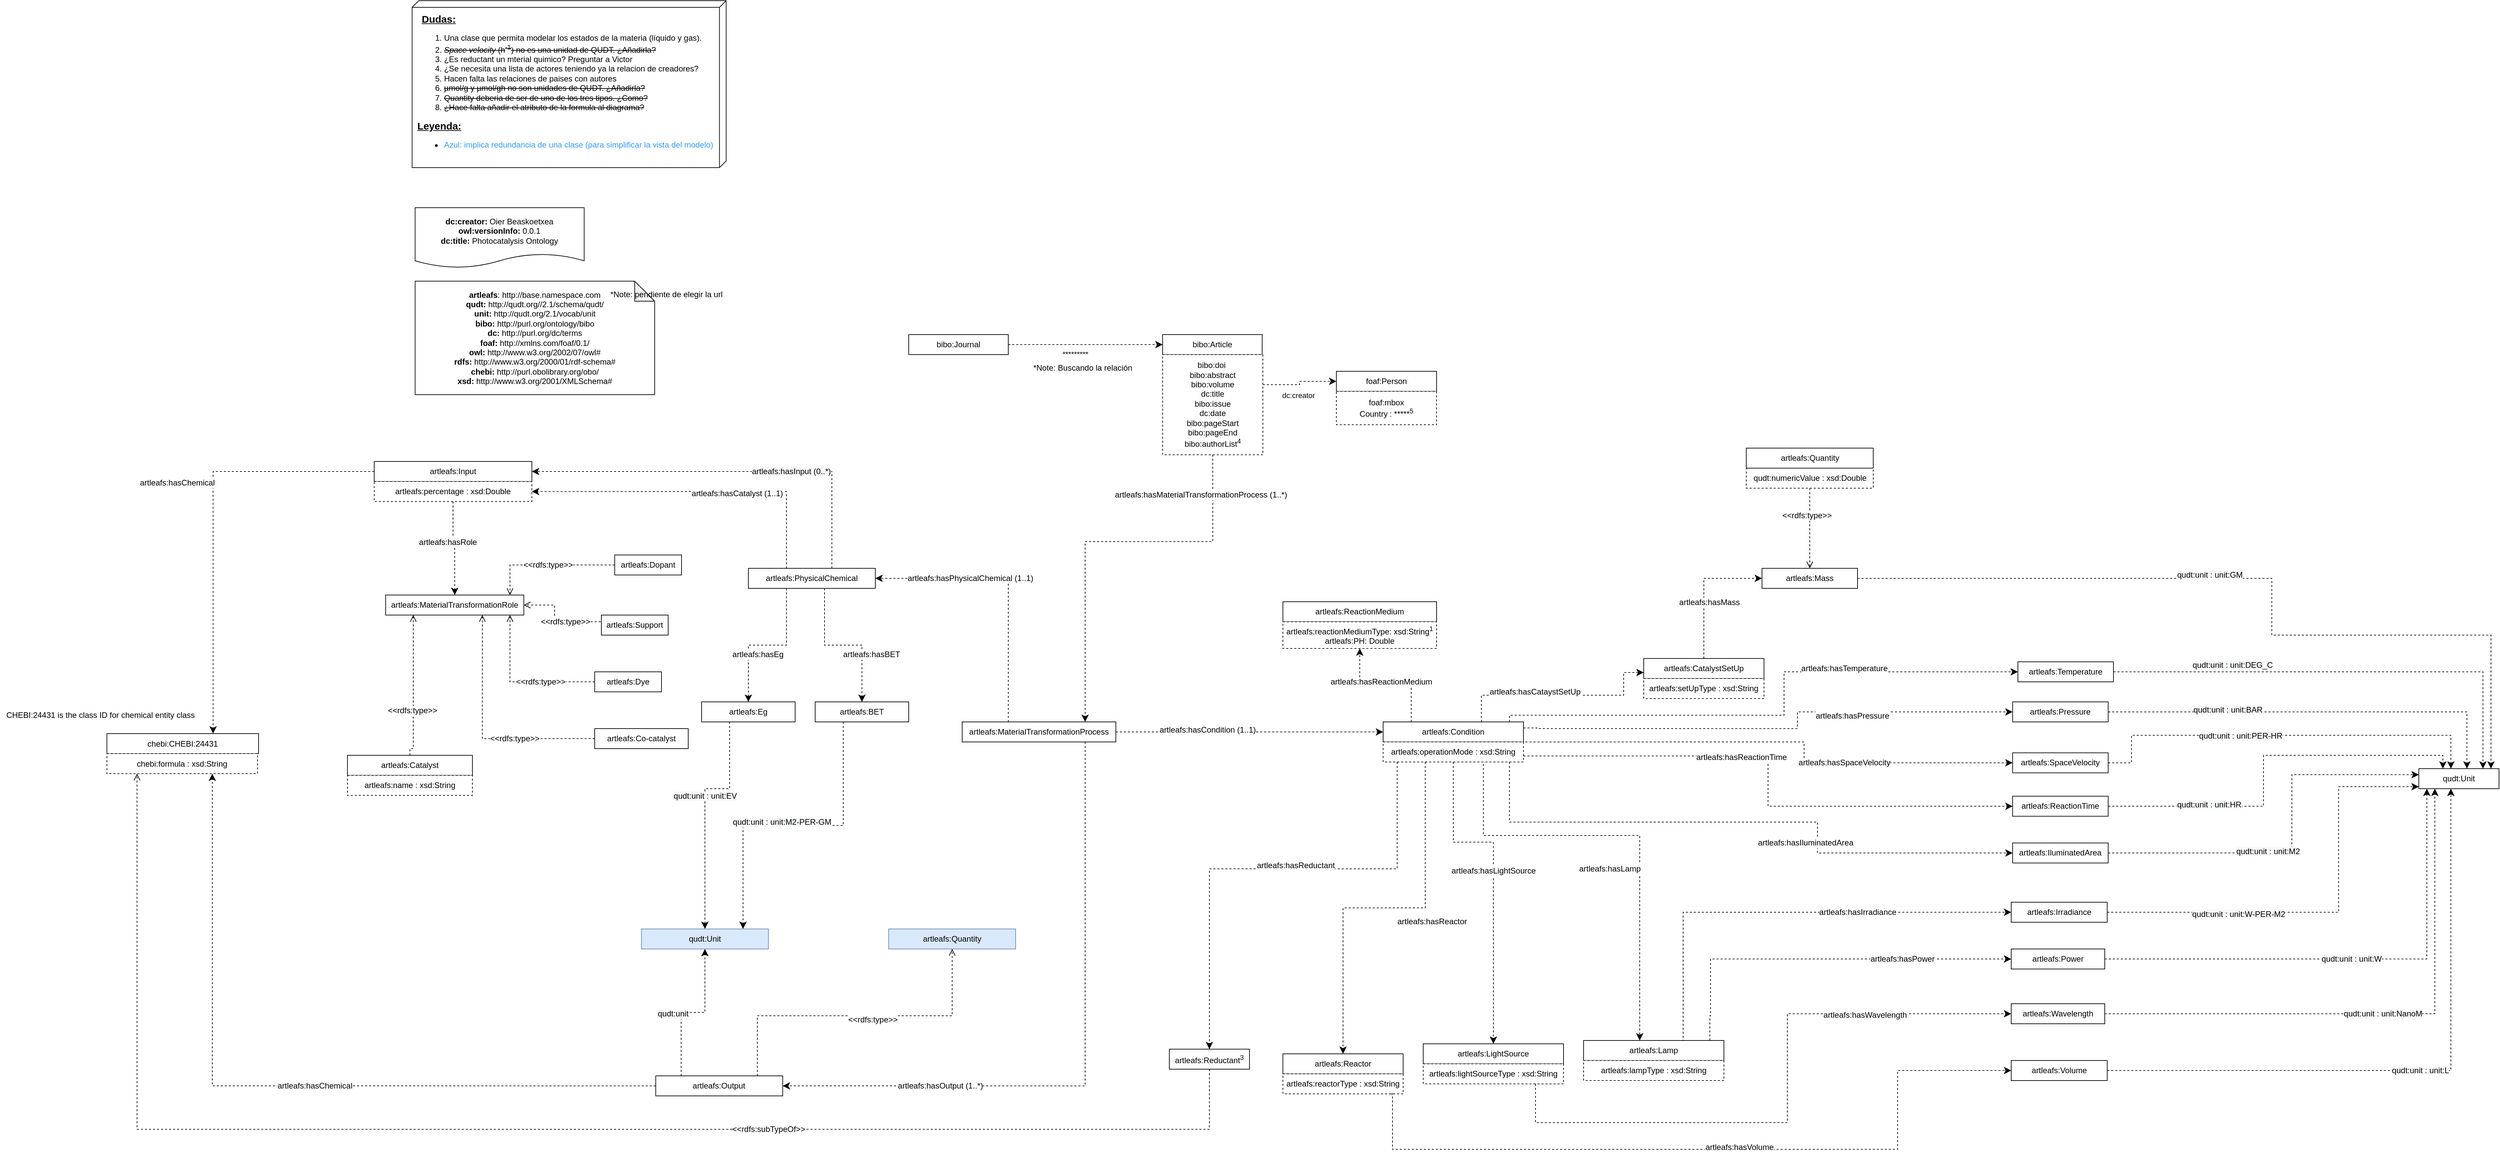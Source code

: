 <mxfile version="18.0.6" type="device" pages="5"><diagram name="Diseño" id="AOHAi6Hs9sP0VKXJI1iI"><mxGraphModel dx="1920" dy="1852" grid="1" gridSize="10" guides="1" tooltips="1" connect="1" arrows="1" fold="1" page="1" pageScale="1" pageWidth="827" pageHeight="1169" math="0" shadow="0"><root><mxCell id="y9Ch99dVO2wmUKqUw9Gn-0"/><mxCell id="y9Ch99dVO2wmUKqUw9Gn-1" parent="y9Ch99dVO2wmUKqUw9Gn-0"/><mxCell id="y9Ch99dVO2wmUKqUw9Gn-5" value="&lt;div&gt;&lt;b&gt;dc:creator:&lt;/b&gt;&amp;nbsp;Oier Beaskoetxea&lt;/div&gt;&lt;div&gt;&lt;b&gt;owl:versionInfo:&lt;/b&gt; 0.0.1&lt;/div&gt;&lt;div&gt;&lt;b&gt;dc:title:&lt;/b&gt;&amp;nbsp;Photocatalysis Ontology&lt;/div&gt;" style="shape=document;whiteSpace=wrap;html=1;boundedLbl=1;labelBackgroundColor=#ffffff;strokeColor=#000000;fontSize=12;fontColor=#000000;size=0.233;" parent="y9Ch99dVO2wmUKqUw9Gn-1" vertex="1"><mxGeometry x="21.28" y="-410" width="253" height="90" as="geometry"/></mxCell><mxCell id="y9Ch99dVO2wmUKqUw9Gn-6" value="&lt;div&gt;&lt;b&gt;artleafs&lt;/b&gt;: http://base.namespace.com&lt;/div&gt;&lt;b&gt;qudt:&lt;/b&gt; http://qudt.org//2.1/schema/qudt/&lt;div&gt;&lt;b&gt;unit:&amp;nbsp;&lt;/b&gt;http://qudt.org/2.1/vocab/unit&lt;span&gt;&lt;br&gt;&lt;/span&gt;&lt;/div&gt;&lt;div&gt;&lt;b&gt;bibo:&amp;nbsp;&lt;/b&gt;http://purl.org/ontology/bibo&lt;/div&gt;&lt;b&gt;dc:&amp;nbsp;&lt;/b&gt;http://purl.org/dc/terms&lt;br&gt;&lt;b&gt;foaf:&amp;nbsp;&lt;/b&gt;http://xmlns.com/foaf/0.1/&lt;br&gt;&lt;b&gt;owl: &lt;/b&gt;http://www.w3.org/2002/07/owl#&lt;br&gt;&lt;b&gt;rdfs:&amp;nbsp;&lt;/b&gt;http://www.w3.org/2000/01/rdf-schema#&lt;br&gt;&lt;div&gt;&lt;b&gt;chebi:&amp;nbsp;&lt;/b&gt;http://purl.obolibrary.org/obo/&lt;/div&gt;&lt;div&gt;&lt;b&gt;xsd:&amp;nbsp;&lt;/b&gt;http://www.w3.org/2001/XMLSchema#&lt;br&gt;&lt;/div&gt;" style="shape=note;whiteSpace=wrap;html=1;backgroundOutline=1;darkOpacity=0.05;align=center;" parent="y9Ch99dVO2wmUKqUw9Gn-1" vertex="1"><mxGeometry x="21.28" y="-300" width="358.5" height="170" as="geometry"/></mxCell><mxCell id="dwcpqFymNPF5IpI5CYwl-15" style="edgeStyle=orthogonalEdgeStyle;rounded=0;orthogonalLoop=1;jettySize=auto;html=1;exitX=0.3;exitY=0;exitDx=0;exitDy=0;entryX=1;entryY=0.5;entryDx=0;entryDy=0;dashed=1;fontSize=12;fontColor=#000000;endSize=8;" parent="y9Ch99dVO2wmUKqUw9Gn-1" source="y9Ch99dVO2wmUKqUw9Gn-16" target="dwcpqFymNPF5IpI5CYwl-12" edge="1"><mxGeometry relative="1" as="geometry"/></mxCell><mxCell id="dwcpqFymNPF5IpI5CYwl-16" value="artleafs:hasPhysicalChemical (1..1)" style="edgeLabel;html=1;align=center;verticalAlign=middle;resizable=0;points=[];fontSize=12;fontColor=#000000;" parent="dwcpqFymNPF5IpI5CYwl-15" vertex="1" connectable="0"><mxGeometry x="0.377" y="1" relative="1" as="geometry"><mxPoint x="13" y="-1" as="offset"/></mxGeometry></mxCell><mxCell id="y9Ch99dVO2wmUKqUw9Gn-16" value="artleafs:MaterialTransformationProcess" style="rounded=0;whiteSpace=wrap;html=1;snapToPoint=1;points=[[0.1,0],[0.2,0],[0.3,0],[0.4,0],[0.5,0],[0.6,0],[0.7,0],[0.8,0],[0.9,0],[0,0.1],[0,0.3],[0,0.5],[0,0.7],[0,0.9],[0.1,1],[0.2,1],[0.3,1],[0.4,1],[0.5,1],[0.6,1],[0.7,1],[0.8,1],[0.9,1],[1,0.1],[1,0.3],[1,0.5],[1,0.7],[1,0.9]];" parent="y9Ch99dVO2wmUKqUw9Gn-1" vertex="1"><mxGeometry x="840" y="360" width="230" height="30" as="geometry"/></mxCell><mxCell id="y9Ch99dVO2wmUKqUw9Gn-17" value="" style="endArrow=classic;html=1;endSize=8;dashed=1;arcSize=0;rounded=0;edgeStyle=orthogonalEdgeStyle;entryX=1;entryY=0.5;entryDx=0;entryDy=0;exitX=0.8;exitY=1;exitDx=0;exitDy=0;" parent="y9Ch99dVO2wmUKqUw9Gn-1" source="y9Ch99dVO2wmUKqUw9Gn-16" target="y9Ch99dVO2wmUKqUw9Gn-53" edge="1"><mxGeometry width="50" height="50" relative="1" as="geometry"><mxPoint x="730" y="720" as="sourcePoint"/><mxPoint x="414" y="735" as="targetPoint"/></mxGeometry></mxCell><mxCell id="y9Ch99dVO2wmUKqUw9Gn-18" value="&lt;span style=&quot;font-size: 12px;&quot;&gt;artleafs:hasOutput (1..*)&lt;/span&gt;" style="edgeLabel;html=1;align=center;verticalAlign=middle;resizable=0;points=[];labelBackgroundColor=#FFFFFF;" parent="y9Ch99dVO2wmUKqUw9Gn-17" vertex="1" connectable="0"><mxGeometry x="-0.191" y="-1" relative="1" as="geometry"><mxPoint x="-216" y="123" as="offset"/></mxGeometry></mxCell><mxCell id="y9Ch99dVO2wmUKqUw9Gn-19" value="" style="endArrow=classic;html=1;endSize=8;dashed=1;arcSize=0;rounded=0;edgeStyle=orthogonalEdgeStyle;entryX=0.8;entryY=0;entryDx=0;entryDy=0;exitX=0.5;exitY=1;exitDx=0;exitDy=0;" parent="y9Ch99dVO2wmUKqUw9Gn-1" source="y9Ch99dVO2wmUKqUw9Gn-73" target="y9Ch99dVO2wmUKqUw9Gn-16" edge="1"><mxGeometry width="50" height="50" relative="1" as="geometry"><mxPoint x="1200" y="-170" as="sourcePoint"/><mxPoint x="940" y="105" as="targetPoint"/><Array as="points"><mxPoint x="1215" y="90"/><mxPoint x="1024" y="90"/></Array></mxGeometry></mxCell><mxCell id="y9Ch99dVO2wmUKqUw9Gn-20" value="&lt;span style=&quot;font-size: 12px;&quot;&gt;artleafs:hasMaterialTransformationProcess (1..*)&lt;/span&gt;" style="edgeLabel;html=1;align=center;verticalAlign=middle;resizable=0;points=[];labelBackgroundColor=#FFFFFF;" parent="y9Ch99dVO2wmUKqUw9Gn-19" vertex="1" connectable="0"><mxGeometry x="-0.191" y="-1" relative="1" as="geometry"><mxPoint x="91" y="-69" as="offset"/></mxGeometry></mxCell><mxCell id="y9Ch99dVO2wmUKqUw9Gn-24" value="" style="group" parent="y9Ch99dVO2wmUKqUw9Gn-1" vertex="1" connectable="0"><mxGeometry x="-39.94" y="-30" width="239.94" height="60" as="geometry"/></mxCell><mxCell id="y9Ch99dVO2wmUKqUw9Gn-25" value="artleafs:Input" style="rounded=0;whiteSpace=wrap;html=1;snapToPoint=1;points=[[0.1,0],[0.2,0],[0.3,0],[0.4,0],[0.5,0],[0.6,0],[0.7,0],[0.8,0],[0.9,0],[0,0.1],[0,0.3],[0,0.5],[0,0.7],[0,0.9],[0.1,1],[0.2,1],[0.3,1],[0.4,1],[0.5,1],[0.6,1],[0.7,1],[0.8,1],[0.9,1],[1,0.1],[1,0.3],[1,0.5],[1,0.7],[1,0.9]];" parent="y9Ch99dVO2wmUKqUw9Gn-24" vertex="1"><mxGeometry width="235.95" height="30" as="geometry"/></mxCell><mxCell id="y9Ch99dVO2wmUKqUw9Gn-26" value="artleafs:percentage : xsd:Double" style="rounded=0;whiteSpace=wrap;html=1;snapToPoint=1;points=[[0.1,0],[0.2,0],[0.3,0],[0.4,0],[0.5,0],[0.6,0],[0.7,0],[0.8,0],[0.9,0],[0,0.1],[0,0.3],[0,0.5],[0,0.7],[0,0.9],[0.1,1],[0.2,1],[0.3,1],[0.4,1],[0.5,1],[0.6,1],[0.7,1],[0.8,1],[0.9,1],[1,0.1],[1,0.3],[1,0.5],[1,0.7],[1,0.9]];dashed=1;" parent="y9Ch99dVO2wmUKqUw9Gn-24" vertex="1"><mxGeometry y="30" width="235.95" height="30" as="geometry"/></mxCell><mxCell id="y9Ch99dVO2wmUKqUw9Gn-27" value="artleafs:Dopant" style="rounded=0;whiteSpace=wrap;html=1;snapToPoint=1;points=[[0.1,0],[0.2,0],[0.3,0],[0.4,0],[0.5,0],[0.6,0],[0.7,0],[0.8,0],[0.9,0],[0,0.1],[0,0.3],[0,0.5],[0,0.7],[0,0.9],[0.1,1],[0.2,1],[0.3,1],[0.4,1],[0.5,1],[0.6,1],[0.7,1],[0.8,1],[0.9,1],[1,0.1],[1,0.3],[1,0.5],[1,0.7],[1,0.9]];" parent="y9Ch99dVO2wmUKqUw9Gn-1" vertex="1"><mxGeometry x="320" y="110" width="100" height="30" as="geometry"/></mxCell><mxCell id="y9Ch99dVO2wmUKqUw9Gn-28" value="artleafs:Support" style="rounded=0;whiteSpace=wrap;html=1;snapToPoint=1;points=[[0.1,0],[0.2,0],[0.3,0],[0.4,0],[0.5,0],[0.6,0],[0.7,0],[0.8,0],[0.9,0],[0,0.1],[0,0.3],[0,0.5],[0,0.7],[0,0.9],[0.1,1],[0.2,1],[0.3,1],[0.4,1],[0.5,1],[0.6,1],[0.7,1],[0.8,1],[0.9,1],[1,0.1],[1,0.3],[1,0.5],[1,0.7],[1,0.9]];" parent="y9Ch99dVO2wmUKqUw9Gn-1" vertex="1"><mxGeometry x="300" y="200" width="100" height="30" as="geometry"/></mxCell><mxCell id="y9Ch99dVO2wmUKqUw9Gn-29" value="artleafs:Dye" style="rounded=0;whiteSpace=wrap;html=1;snapToPoint=1;points=[[0.1,0],[0.2,0],[0.3,0],[0.4,0],[0.5,0],[0.6,0],[0.7,0],[0.8,0],[0.9,0],[0,0.1],[0,0.3],[0,0.5],[0,0.7],[0,0.9],[0.1,1],[0.2,1],[0.3,1],[0.4,1],[0.5,1],[0.6,1],[0.7,1],[0.8,1],[0.9,1],[1,0.1],[1,0.3],[1,0.5],[1,0.7],[1,0.9]];" parent="y9Ch99dVO2wmUKqUw9Gn-1" vertex="1"><mxGeometry x="290" y="285" width="100" height="30" as="geometry"/></mxCell><mxCell id="y9Ch99dVO2wmUKqUw9Gn-30" value="" style="group" parent="y9Ch99dVO2wmUKqUw9Gn-1" vertex="1" connectable="0"><mxGeometry x="-80" y="410" width="187" height="90" as="geometry"/></mxCell><mxCell id="y9Ch99dVO2wmUKqUw9Gn-31" value="artleafs:Catalyst" style="rounded=0;whiteSpace=wrap;html=1;snapToPoint=1;points=[[0.1,0],[0.2,0],[0.3,0],[0.4,0],[0.5,0],[0.6,0],[0.7,0],[0.8,0],[0.9,0],[0,0.1],[0,0.3],[0,0.5],[0,0.7],[0,0.9],[0.1,1],[0.2,1],[0.3,1],[0.4,1],[0.5,1],[0.6,1],[0.7,1],[0.8,1],[0.9,1],[1,0.1],[1,0.3],[1,0.5],[1,0.7],[1,0.9]];" parent="y9Ch99dVO2wmUKqUw9Gn-30" vertex="1"><mxGeometry width="187" height="30" as="geometry"/></mxCell><mxCell id="y9Ch99dVO2wmUKqUw9Gn-32" value="artleafs:name : xsd:String" style="rounded=0;whiteSpace=wrap;html=1;snapToPoint=1;points=[[0.1,0],[0.2,0],[0.3,0],[0.4,0],[0.5,0],[0.6,0],[0.7,0],[0.8,0],[0.9,0],[0,0.1],[0,0.3],[0,0.5],[0,0.7],[0,0.9],[0.1,1],[0.2,1],[0.3,1],[0.4,1],[0.5,1],[0.6,1],[0.7,1],[0.8,1],[0.9,1],[1,0.1],[1,0.3],[1,0.5],[1,0.7],[1,0.9]];dashed=1;" parent="y9Ch99dVO2wmUKqUw9Gn-30" vertex="1"><mxGeometry y="30" width="187" height="30" as="geometry"/></mxCell><mxCell id="y9Ch99dVO2wmUKqUw9Gn-33" value="" style="endArrow=classic;html=1;endSize=8;dashed=1;arcSize=0;rounded=0;edgeStyle=orthogonalEdgeStyle;exitX=1;exitY=0.5;exitDx=0;exitDy=0;entryX=0;entryY=0.5;entryDx=0;entryDy=0;" parent="y9Ch99dVO2wmUKqUw9Gn-1" source="y9Ch99dVO2wmUKqUw9Gn-16" target="y9Ch99dVO2wmUKqUw9Gn-42" edge="1"><mxGeometry width="50" height="50" relative="1" as="geometry"><mxPoint x="530.5" y="645" as="sourcePoint"/><mxPoint x="1130" y="440" as="targetPoint"/></mxGeometry></mxCell><mxCell id="y9Ch99dVO2wmUKqUw9Gn-34" value="&lt;span style=&quot;font-size: 12px;&quot;&gt;artleafs:hasCondition (1..1)&lt;/span&gt;" style="edgeLabel;html=1;align=center;verticalAlign=middle;resizable=0;points=[];labelBackgroundColor=#FFFFFF;" parent="y9Ch99dVO2wmUKqUw9Gn-33" vertex="1" connectable="0"><mxGeometry x="-0.191" y="-1" relative="1" as="geometry"><mxPoint x="-25" y="-4" as="offset"/></mxGeometry></mxCell><mxCell id="y9Ch99dVO2wmUKqUw9Gn-35" value="" style="endArrow=classic;html=1;endSize=8;dashed=1;arcSize=0;rounded=0;edgeStyle=orthogonalEdgeStyle;entryX=0.5;entryY=1;entryDx=0;entryDy=0;exitX=0.2;exitY=0;exitDx=0;exitDy=0;" parent="y9Ch99dVO2wmUKqUw9Gn-1" source="y9Ch99dVO2wmUKqUw9Gn-42" target="y9Ch99dVO2wmUKqUw9Gn-39" edge="1"><mxGeometry width="50" height="50" relative="1" as="geometry"><mxPoint x="1899.64" y="560" as="sourcePoint"/><mxPoint x="1569.64" y="560" as="targetPoint"/></mxGeometry></mxCell><mxCell id="y9Ch99dVO2wmUKqUw9Gn-36" value="&lt;span style=&quot;font-size: 12px;&quot;&gt;artleafs:hasReactionMedium&lt;/span&gt;" style="edgeLabel;html=1;align=center;verticalAlign=middle;resizable=0;points=[];labelBackgroundColor=#FFFFFF;" parent="y9Ch99dVO2wmUKqUw9Gn-35" vertex="1" connectable="0"><mxGeometry x="-0.191" y="-1" relative="1" as="geometry"><mxPoint x="-25" y="-4" as="offset"/></mxGeometry></mxCell><mxCell id="y9Ch99dVO2wmUKqUw9Gn-37" value="" style="group" parent="y9Ch99dVO2wmUKqUw9Gn-1" vertex="1" connectable="0"><mxGeometry x="1320" y="180" width="230" height="70" as="geometry"/></mxCell><mxCell id="y9Ch99dVO2wmUKqUw9Gn-38" value="artleafs:ReactionMedium" style="rounded=0;whiteSpace=wrap;html=1;snapToPoint=1;points=[[0.1,0],[0.2,0],[0.3,0],[0.4,0],[0.5,0],[0.6,0],[0.7,0],[0.8,0],[0.9,0],[0,0.1],[0,0.3],[0,0.5],[0,0.7],[0,0.9],[0.1,1],[0.2,1],[0.3,1],[0.4,1],[0.5,1],[0.6,1],[0.7,1],[0.8,1],[0.9,1],[1,0.1],[1,0.3],[1,0.5],[1,0.7],[1,0.9]];" parent="y9Ch99dVO2wmUKqUw9Gn-37" vertex="1"><mxGeometry width="230" height="30" as="geometry"/></mxCell><mxCell id="y9Ch99dVO2wmUKqUw9Gn-39" value="artleafs:reactionMediumType: xsd:String&lt;sup&gt;1&lt;/sup&gt;&lt;br&gt;artleafs:PH: Double" style="rounded=0;whiteSpace=wrap;html=1;snapToPoint=1;points=[[0.1,0],[0.2,0],[0.3,0],[0.4,0],[0.5,0],[0.6,0],[0.7,0],[0.8,0],[0.9,0],[0,0.1],[0,0.3],[0,0.5],[0,0.7],[0,0.9],[0.1,1],[0.2,1],[0.3,1],[0.4,1],[0.5,1],[0.6,1],[0.7,1],[0.8,1],[0.9,1],[1,0.1],[1,0.3],[1,0.5],[1,0.7],[1,0.9]];dashed=1;" parent="y9Ch99dVO2wmUKqUw9Gn-37" vertex="1"><mxGeometry y="30" width="230" height="40" as="geometry"/></mxCell><mxCell id="y9Ch99dVO2wmUKqUw9Gn-40" value="" style="group" parent="y9Ch99dVO2wmUKqUw9Gn-1" vertex="1" connectable="0"><mxGeometry x="1470" y="360" width="210" height="140" as="geometry"/></mxCell><mxCell id="y9Ch99dVO2wmUKqUw9Gn-41" value="" style="group" parent="y9Ch99dVO2wmUKqUw9Gn-40" vertex="1" connectable="0"><mxGeometry width="210" height="140" as="geometry"/></mxCell><mxCell id="2uzZj1amiFU1uy2DJW9Q-36" value="" style="group" parent="y9Ch99dVO2wmUKqUw9Gn-41" vertex="1" connectable="0"><mxGeometry width="210" height="140" as="geometry"/></mxCell><mxCell id="y9Ch99dVO2wmUKqUw9Gn-42" value="artleafs:Condition" style="rounded=0;whiteSpace=wrap;html=1;snapToPoint=1;points=[[0.1,0],[0.2,0],[0.3,0],[0.4,0],[0.5,0],[0.6,0],[0.7,0],[0.8,0],[0.9,0],[0,0.1],[0,0.3],[0,0.5],[0,0.7],[0,0.9],[0.1,1],[0.2,1],[0.3,1],[0.4,1],[0.5,1],[0.6,1],[0.7,1],[0.8,1],[0.9,1],[1,0.1],[1,0.3],[1,0.5],[1,0.7],[1,0.9]];" parent="2uzZj1amiFU1uy2DJW9Q-36" vertex="1"><mxGeometry width="210" height="30" as="geometry"/></mxCell><mxCell id="y9Ch99dVO2wmUKqUw9Gn-43" value="artleafs:operationMode : xsd:String&lt;br&gt;" style="rounded=0;whiteSpace=wrap;html=1;snapToPoint=1;points=[[0.1,0],[0.2,0],[0.3,0],[0.4,0],[0.5,0],[0.6,0],[0.7,0],[0.8,0],[0.9,0],[0,0.1],[0,0.3],[0,0.5],[0,0.7],[0,0.9],[0.1,1],[0.2,1],[0.3,1],[0.4,1],[0.5,1],[0.6,1],[0.7,1],[0.8,1],[0.9,1],[1,0.1],[1,0.3],[1,0.5],[1,0.7],[1,0.9]];dashed=1;" parent="2uzZj1amiFU1uy2DJW9Q-36" vertex="1"><mxGeometry y="30" width="210" height="30" as="geometry"/></mxCell><mxCell id="y9Ch99dVO2wmUKqUw9Gn-44" value="" style="group" parent="y9Ch99dVO2wmUKqUw9Gn-1" vertex="1" connectable="0"><mxGeometry x="1320" y="857" width="181.36" height="80" as="geometry"/></mxCell><mxCell id="y9Ch99dVO2wmUKqUw9Gn-45" value="artleafs:Reactor" style="rounded=0;whiteSpace=wrap;html=1;snapToPoint=1;points=[[0.1,0],[0.2,0],[0.3,0],[0.4,0],[0.5,0],[0.6,0],[0.7,0],[0.8,0],[0.9,0],[0,0.1],[0,0.3],[0,0.5],[0,0.7],[0,0.9],[0.1,1],[0.2,1],[0.3,1],[0.4,1],[0.5,1],[0.6,1],[0.7,1],[0.8,1],[0.9,1],[1,0.1],[1,0.3],[1,0.5],[1,0.7],[1,0.9]];" parent="y9Ch99dVO2wmUKqUw9Gn-44" vertex="1"><mxGeometry width="179.921" height="30" as="geometry"/></mxCell><mxCell id="y9Ch99dVO2wmUKqUw9Gn-46" value="artleafs:reactorType : xsd:String" style="rounded=0;whiteSpace=wrap;html=1;snapToPoint=1;points=[[0.1,0],[0.2,0],[0.3,0],[0.4,0],[0.5,0],[0.6,0],[0.7,0],[0.8,0],[0.9,0],[0,0.1],[0,0.3],[0,0.5],[0,0.7],[0,0.9],[0.1,1],[0.2,1],[0.3,1],[0.4,1],[0.5,1],[0.6,1],[0.7,1],[0.8,1],[0.9,1],[1,0.1],[1,0.3],[1,0.5],[1,0.7],[1,0.9]];dashed=1;" parent="y9Ch99dVO2wmUKqUw9Gn-44" vertex="1"><mxGeometry y="30" width="179.921" height="30" as="geometry"/></mxCell><mxCell id="y9Ch99dVO2wmUKqUw9Gn-47" value="artleafs:Reductant&lt;sup&gt;3&lt;/sup&gt;" style="rounded=0;whiteSpace=wrap;html=1;snapToPoint=1;points=[[0.1,0],[0.2,0],[0.3,0],[0.4,0],[0.5,0],[0.6,0],[0.7,0],[0.8,0],[0.9,0],[0,0.1],[0,0.3],[0,0.5],[0,0.7],[0,0.9],[0.1,1],[0.2,1],[0.3,1],[0.4,1],[0.5,1],[0.6,1],[0.7,1],[0.8,1],[0.9,1],[1,0.1],[1,0.3],[1,0.5],[1,0.7],[1,0.9]];" parent="y9Ch99dVO2wmUKqUw9Gn-1" vertex="1"><mxGeometry x="1150" y="850" width="120" height="30" as="geometry"/></mxCell><mxCell id="y9Ch99dVO2wmUKqUw9Gn-48" value="" style="endArrow=classic;html=1;endSize=8;dashed=1;arcSize=0;rounded=0;edgeStyle=orthogonalEdgeStyle;exitX=0.1;exitY=1;exitDx=0;exitDy=0;entryX=0.5;entryY=0;entryDx=0;entryDy=0;" parent="y9Ch99dVO2wmUKqUw9Gn-1" source="y9Ch99dVO2wmUKqUw9Gn-43" target="y9Ch99dVO2wmUKqUw9Gn-47" edge="1"><mxGeometry width="50" height="50" relative="1" as="geometry"><mxPoint x="1320" y="570" as="sourcePoint"/><mxPoint x="1230" y="810" as="targetPoint"/><Array as="points"><mxPoint x="1491" y="580"/><mxPoint x="1210" y="580"/></Array></mxGeometry></mxCell><mxCell id="y9Ch99dVO2wmUKqUw9Gn-49" value="&lt;span style=&quot;font-size: 12px;&quot;&gt;artleafs:hasReductant&lt;/span&gt;" style="edgeLabel;html=1;align=center;verticalAlign=middle;resizable=0;points=[];labelBackgroundColor=#FFFFFF;" parent="y9Ch99dVO2wmUKqUw9Gn-48" vertex="1" connectable="0"><mxGeometry x="-0.191" y="-1" relative="1" as="geometry"><mxPoint x="-25" y="-4" as="offset"/></mxGeometry></mxCell><mxCell id="y9Ch99dVO2wmUKqUw9Gn-54" value="" style="endArrow=classic;html=1;endSize=8;dashed=1;arcSize=0;rounded=0;edgeStyle=orthogonalEdgeStyle;exitX=0.3;exitY=1;exitDx=0;exitDy=0;entryX=0.5;entryY=0;entryDx=0;entryDy=0;" parent="y9Ch99dVO2wmUKqUw9Gn-1" source="y9Ch99dVO2wmUKqUw9Gn-43" target="y9Ch99dVO2wmUKqUw9Gn-45" edge="1"><mxGeometry width="50" height="50" relative="1" as="geometry"><mxPoint x="1737.64" y="510" as="sourcePoint"/><mxPoint x="1728.64" y="620" as="targetPoint"/><Array as="points"/></mxGeometry></mxCell><mxCell id="y9Ch99dVO2wmUKqUw9Gn-55" value="&lt;span style=&quot;font-size: 12px;&quot;&gt;artleafs:hasReactor&lt;/span&gt;" style="edgeLabel;html=1;align=center;verticalAlign=middle;resizable=0;points=[];labelBackgroundColor=#FFFFFF;" parent="y9Ch99dVO2wmUKqUw9Gn-54" vertex="1" connectable="0"><mxGeometry x="-0.191" y="-1" relative="1" as="geometry"><mxPoint x="18" y="21" as="offset"/></mxGeometry></mxCell><mxCell id="y9Ch99dVO2wmUKqUw9Gn-56" value="" style="group" parent="y9Ch99dVO2wmUKqUw9Gn-1" vertex="1" connectable="0"><mxGeometry x="1530" y="842" width="210" height="80" as="geometry"/></mxCell><mxCell id="y9Ch99dVO2wmUKqUw9Gn-57" value="artleafs:LightSource" style="rounded=0;whiteSpace=wrap;html=1;snapToPoint=1;points=[[0.1,0],[0.2,0],[0.3,0],[0.4,0],[0.5,0],[0.6,0],[0.7,0],[0.8,0],[0.9,0],[0,0.1],[0,0.3],[0,0.5],[0,0.7],[0,0.9],[0.1,1],[0.2,1],[0.3,1],[0.4,1],[0.5,1],[0.6,1],[0.7,1],[0.8,1],[0.9,1],[1,0.1],[1,0.3],[1,0.5],[1,0.7],[1,0.9]];" parent="y9Ch99dVO2wmUKqUw9Gn-56" vertex="1"><mxGeometry width="210" height="30" as="geometry"/></mxCell><mxCell id="y9Ch99dVO2wmUKqUw9Gn-58" value="artleafs:lightSourceType : xsd:String" style="rounded=0;whiteSpace=wrap;html=1;snapToPoint=1;points=[[0.1,0],[0.2,0],[0.3,0],[0.4,0],[0.5,0],[0.6,0],[0.7,0],[0.8,0],[0.9,0],[0,0.1],[0,0.3],[0,0.5],[0,0.7],[0,0.9],[0.1,1],[0.2,1],[0.3,1],[0.4,1],[0.5,1],[0.6,1],[0.7,1],[0.8,1],[0.9,1],[1,0.1],[1,0.3],[1,0.5],[1,0.7],[1,0.9]];dashed=1;" parent="y9Ch99dVO2wmUKqUw9Gn-56" vertex="1"><mxGeometry y="30" width="210" height="30" as="geometry"/></mxCell><mxCell id="y9Ch99dVO2wmUKqUw9Gn-59" value="" style="endArrow=classic;html=1;endSize=8;dashed=1;arcSize=0;rounded=0;edgeStyle=orthogonalEdgeStyle;exitX=0.5;exitY=1;exitDx=0;exitDy=0;entryX=0.5;entryY=0;entryDx=0;entryDy=0;" parent="y9Ch99dVO2wmUKqUw9Gn-1" source="y9Ch99dVO2wmUKqUw9Gn-43" target="y9Ch99dVO2wmUKqUw9Gn-57" edge="1"><mxGeometry width="50" height="50" relative="1" as="geometry"><mxPoint x="1719.64" y="510" as="sourcePoint"/><mxPoint x="2100" y="540" as="targetPoint"/><Array as="points"><mxPoint x="1575" y="540"/><mxPoint x="1635" y="540"/></Array></mxGeometry></mxCell><mxCell id="y9Ch99dVO2wmUKqUw9Gn-60" value="&lt;span style=&quot;font-size: 12px;&quot;&gt;artleafs:hasLightSource&lt;/span&gt;" style="edgeLabel;html=1;align=center;verticalAlign=middle;resizable=0;points=[];labelBackgroundColor=#FFFFFF;" parent="y9Ch99dVO2wmUKqUw9Gn-59" vertex="1" connectable="0"><mxGeometry x="-0.191" y="-1" relative="1" as="geometry"><mxPoint x="1" y="28" as="offset"/></mxGeometry></mxCell><mxCell id="y9Ch99dVO2wmUKqUw9Gn-61" value="" style="group" parent="y9Ch99dVO2wmUKqUw9Gn-1" vertex="1" connectable="0"><mxGeometry x="1770" y="837" width="210" height="100" as="geometry"/></mxCell><mxCell id="y9Ch99dVO2wmUKqUw9Gn-62" value="artleafs:Lamp" style="rounded=0;whiteSpace=wrap;html=1;snapToPoint=1;points=[[0.1,0],[0.2,0],[0.3,0],[0.4,0],[0.5,0],[0.6,0],[0.7,0],[0.8,0],[0.9,0],[0,0.1],[0,0.3],[0,0.5],[0,0.7],[0,0.9],[0.1,1],[0.2,1],[0.3,1],[0.4,1],[0.5,1],[0.6,1],[0.7,1],[0.8,1],[0.9,1],[1,0.1],[1,0.3],[1,0.5],[1,0.7],[1,0.9]];" parent="y9Ch99dVO2wmUKqUw9Gn-61" vertex="1"><mxGeometry width="210.0" height="30" as="geometry"/></mxCell><mxCell id="y9Ch99dVO2wmUKqUw9Gn-63" value="artleafs:lampType : xsd:String" style="rounded=0;whiteSpace=wrap;html=1;snapToPoint=1;points=[[0.1,0],[0.2,0],[0.3,0],[0.4,0],[0.5,0],[0.6,0],[0.7,0],[0.8,0],[0.9,0],[0,0.1],[0,0.3],[0,0.5],[0,0.7],[0,0.9],[0.1,1],[0.2,1],[0.3,1],[0.4,1],[0.5,1],[0.6,1],[0.7,1],[0.8,1],[0.9,1],[1,0.1],[1,0.3],[1,0.5],[1,0.7],[1,0.9]];dashed=1;" parent="y9Ch99dVO2wmUKqUw9Gn-61" vertex="1"><mxGeometry y="30" width="210" height="30" as="geometry"/></mxCell><mxCell id="y9Ch99dVO2wmUKqUw9Gn-64" value="" style="endArrow=classic;html=1;endSize=8;dashed=1;arcSize=0;rounded=0;edgeStyle=orthogonalEdgeStyle;exitX=0.7;exitY=1;exitDx=0;exitDy=0;entryX=0.4;entryY=0;entryDx=0;entryDy=0;" parent="y9Ch99dVO2wmUKqUw9Gn-1" source="y9Ch99dVO2wmUKqUw9Gn-43" target="y9Ch99dVO2wmUKqUw9Gn-62" edge="1"><mxGeometry width="50" height="50" relative="1" as="geometry"><mxPoint x="1702.64" y="370" as="sourcePoint"/><mxPoint x="2230" y="480" as="targetPoint"/><Array as="points"><mxPoint x="1620" y="420"/><mxPoint x="1620" y="530"/><mxPoint x="1854" y="530"/></Array></mxGeometry></mxCell><mxCell id="y9Ch99dVO2wmUKqUw9Gn-65" value="&lt;span style=&quot;font-size: 12px;&quot;&gt;artleafs:hasLamp&lt;/span&gt;" style="edgeLabel;html=1;align=center;verticalAlign=middle;resizable=0;points=[];labelBackgroundColor=#FFFFFF;" parent="y9Ch99dVO2wmUKqUw9Gn-64" vertex="1" connectable="0"><mxGeometry x="-0.191" y="-1" relative="1" as="geometry"><mxPoint x="37" y="49" as="offset"/></mxGeometry></mxCell><mxCell id="y9Ch99dVO2wmUKqUw9Gn-69" value="" style="endArrow=classic;html=1;endSize=8;dashed=1;arcSize=0;rounded=0;edgeStyle=orthogonalEdgeStyle;exitX=0.7;exitY=0;exitDx=0;exitDy=0;entryX=0;entryY=0.7;entryDx=0;entryDy=0;" parent="y9Ch99dVO2wmUKqUw9Gn-1" source="y9Ch99dVO2wmUKqUw9Gn-42" target="y9Ch99dVO2wmUKqUw9Gn-67" edge="1"><mxGeometry width="50" height="50" relative="1" as="geometry"><mxPoint x="2080" y="340" as="sourcePoint"/><mxPoint x="2230" y="380" as="targetPoint"/><Array as="points"><mxPoint x="1617" y="320"/><mxPoint x="1830" y="320"/><mxPoint x="1830" y="286"/></Array></mxGeometry></mxCell><mxCell id="y9Ch99dVO2wmUKqUw9Gn-70" value="&lt;span style=&quot;font-size: 12px;&quot;&gt;artleafs:hasCataystSetUp&lt;/span&gt;" style="edgeLabel;html=1;align=center;verticalAlign=middle;resizable=0;points=[];labelBackgroundColor=#FFFFFF;" parent="y9Ch99dVO2wmUKqUw9Gn-69" vertex="1" connectable="0"><mxGeometry x="-0.191" y="-1" relative="1" as="geometry"><mxPoint x="-8" y="-6" as="offset"/></mxGeometry></mxCell><mxCell id="y9Ch99dVO2wmUKqUw9Gn-71" value="" style="group" parent="y9Ch99dVO2wmUKqUw9Gn-1" vertex="1" connectable="0"><mxGeometry x="1140" y="-220" width="150" height="190" as="geometry"/></mxCell><mxCell id="y9Ch99dVO2wmUKqUw9Gn-72" value="bibo:Article" style="rounded=0;whiteSpace=wrap;html=1;snapToPoint=1;points=[[0.1,0],[0.2,0],[0.3,0],[0.4,0],[0.5,0],[0.6,0],[0.7,0],[0.8,0],[0.9,0],[0,0.1],[0,0.3],[0,0.5],[0,0.7],[0,0.9],[0.1,1],[0.2,1],[0.3,1],[0.4,1],[0.5,1],[0.6,1],[0.7,1],[0.8,1],[0.9,1],[1,0.1],[1,0.3],[1,0.5],[1,0.7],[1,0.9]];" parent="y9Ch99dVO2wmUKqUw9Gn-71" vertex="1"><mxGeometry width="149" height="30" as="geometry"/></mxCell><mxCell id="y9Ch99dVO2wmUKqUw9Gn-73" value="bibo:doi&amp;nbsp;&lt;br&gt;bibo:abstract&lt;br&gt;bibo:volume&lt;br&gt;dc:title&lt;br&gt;bibo:issue&lt;br&gt;dc:date&lt;br&gt;bibo:pageStart&lt;br&gt;bibo:pageEnd&lt;br&gt;bibo:authorList&lt;sup&gt;4&lt;/sup&gt;" style="rounded=0;whiteSpace=wrap;html=1;snapToPoint=1;points=[[0.1,0],[0.2,0],[0.3,0],[0.4,0],[0.5,0],[0.6,0],[0.7,0],[0.8,0],[0.9,0],[0,0.1],[0,0.3],[0,0.5],[0,0.7],[0,0.9],[0.1,1],[0.2,1],[0.3,1],[0.4,1],[0.5,1],[0.6,1],[0.7,1],[0.8,1],[0.9,1],[1,0.1],[1,0.3],[1,0.5],[1,0.7],[1,0.9]];dashed=1;" parent="y9Ch99dVO2wmUKqUw9Gn-71" vertex="1"><mxGeometry y="30" width="150" height="150" as="geometry"/></mxCell><mxCell id="y9Ch99dVO2wmUKqUw9Gn-74" value="" style="endArrow=classic;html=1;endSize=8;dashed=1;arcSize=0;rounded=0;edgeStyle=orthogonalEdgeStyle;exitX=1;exitY=0.3;exitDx=0;exitDy=0;entryX=0;entryY=0.5;entryDx=0;entryDy=0;" parent="y9Ch99dVO2wmUKqUw9Gn-1" source="y9Ch99dVO2wmUKqUw9Gn-73" target="y9Ch99dVO2wmUKqUw9Gn-77" edge="1"><mxGeometry width="50" height="50" relative="1" as="geometry"><mxPoint x="1554" y="425" as="sourcePoint"/><mxPoint x="1460" y="-189" as="targetPoint"/></mxGeometry></mxCell><mxCell id="y9Ch99dVO2wmUKqUw9Gn-75" value="&lt;div&gt;dc:creator&lt;/div&gt;" style="edgeLabel;html=1;align=center;verticalAlign=middle;resizable=0;points=[];" parent="y9Ch99dVO2wmUKqUw9Gn-74" vertex="1" connectable="0"><mxGeometry x="-0.191" y="-1" relative="1" as="geometry"><mxPoint x="6" y="15" as="offset"/></mxGeometry></mxCell><mxCell id="y9Ch99dVO2wmUKqUw9Gn-76" value="" style="group" parent="y9Ch99dVO2wmUKqUw9Gn-1" vertex="1" connectable="0"><mxGeometry x="1400" y="-165" width="150" height="80" as="geometry"/></mxCell><mxCell id="y9Ch99dVO2wmUKqUw9Gn-77" value="foaf:Person" style="rounded=0;whiteSpace=wrap;html=1;snapToPoint=1;points=[[0.1,0],[0.2,0],[0.3,0],[0.4,0],[0.5,0],[0.6,0],[0.7,0],[0.8,0],[0.9,0],[0,0.1],[0,0.3],[0,0.5],[0,0.7],[0,0.9],[0.1,1],[0.2,1],[0.3,1],[0.4,1],[0.5,1],[0.6,1],[0.7,1],[0.8,1],[0.9,1],[1,0.1],[1,0.3],[1,0.5],[1,0.7],[1,0.9]];" parent="y9Ch99dVO2wmUKqUw9Gn-76" vertex="1"><mxGeometry width="150" height="30" as="geometry"/></mxCell><mxCell id="y9Ch99dVO2wmUKqUw9Gn-78" value="foaf:mbox&lt;br&gt;Country&lt;sup&gt;&amp;nbsp;&lt;/sup&gt;: *****&lt;sup&gt;5&lt;/sup&gt;" style="rounded=0;whiteSpace=wrap;html=1;snapToPoint=1;points=[[0.1,0],[0.2,0],[0.3,0],[0.4,0],[0.5,0],[0.6,0],[0.7,0],[0.8,0],[0.9,0],[0,0.1],[0,0.3],[0,0.5],[0,0.7],[0,0.9],[0.1,1],[0.2,1],[0.3,1],[0.4,1],[0.5,1],[0.6,1],[0.7,1],[0.8,1],[0.9,1],[1,0.1],[1,0.3],[1,0.5],[1,0.7],[1,0.9]];dashed=1;" parent="y9Ch99dVO2wmUKqUw9Gn-76" vertex="1"><mxGeometry y="30" width="150" height="50" as="geometry"/></mxCell><mxCell id="y9Ch99dVO2wmUKqUw9Gn-79" value="bibo:Journal" style="rounded=0;whiteSpace=wrap;html=1;snapToPoint=1;points=[[0.1,0],[0.2,0],[0.3,0],[0.4,0],[0.5,0],[0.6,0],[0.7,0],[0.8,0],[0.9,0],[0,0.1],[0,0.3],[0,0.5],[0,0.7],[0,0.9],[0.1,1],[0.2,1],[0.3,1],[0.4,1],[0.5,1],[0.6,1],[0.7,1],[0.8,1],[0.9,1],[1,0.1],[1,0.3],[1,0.5],[1,0.7],[1,0.9]];" parent="y9Ch99dVO2wmUKqUw9Gn-1" vertex="1"><mxGeometry x="760" y="-220" width="149" height="30" as="geometry"/></mxCell><mxCell id="y9Ch99dVO2wmUKqUw9Gn-80" value="" style="endArrow=classic;html=1;endSize=8;dashed=1;arcSize=0;rounded=0;edgeStyle=orthogonalEdgeStyle;exitX=1;exitY=0.5;exitDx=0;exitDy=0;entryX=0;entryY=0.5;entryDx=0;entryDy=0;" parent="y9Ch99dVO2wmUKqUw9Gn-1" source="y9Ch99dVO2wmUKqUw9Gn-79" target="y9Ch99dVO2wmUKqUw9Gn-72" edge="1"><mxGeometry width="50" height="50" relative="1" as="geometry"><mxPoint x="1290.0" y="-179" as="sourcePoint"/><mxPoint x="1400.0" y="-140.0" as="targetPoint"/></mxGeometry></mxCell><mxCell id="y9Ch99dVO2wmUKqUw9Gn-81" value="*********" style="edgeLabel;html=1;align=center;verticalAlign=middle;resizable=0;points=[];" parent="y9Ch99dVO2wmUKqUw9Gn-80" vertex="1" connectable="0"><mxGeometry x="-0.191" y="-1" relative="1" as="geometry"><mxPoint x="6" y="13" as="offset"/></mxGeometry></mxCell><mxCell id="y9Ch99dVO2wmUKqUw9Gn-82" value="*Note: pendiente de elegir la url" style="text;html=1;align=center;verticalAlign=middle;resizable=0;points=[];autosize=1;strokeColor=none;fillColor=none;" parent="y9Ch99dVO2wmUKqUw9Gn-1" vertex="1"><mxGeometry x="306.78" y="-290" width="180" height="20" as="geometry"/></mxCell><mxCell id="y9Ch99dVO2wmUKqUw9Gn-92" value="*Note: Buscando la relación" style="text;html=1;align=center;verticalAlign=middle;resizable=0;points=[];autosize=1;strokeColor=none;fillColor=none;fontSize=12;fontColor=#000000;" parent="y9Ch99dVO2wmUKqUw9Gn-1" vertex="1"><mxGeometry x="940" y="-180" width="160" height="20" as="geometry"/></mxCell><mxCell id="y9Ch99dVO2wmUKqUw9Gn-112" value="" style="group" parent="y9Ch99dVO2wmUKqUw9Gn-1" vertex="1" connectable="0"><mxGeometry x="16.78" y="-720" width="470" height="250" as="geometry"/></mxCell><mxCell id="y9Ch99dVO2wmUKqUw9Gn-113" value="" style="verticalAlign=top;align=left;spacingTop=8;spacingLeft=2;spacingRight=12;shape=cube;size=10;direction=south;fontStyle=4;html=1;fontSize=10;" parent="y9Ch99dVO2wmUKqUw9Gn-112" vertex="1"><mxGeometry width="470.0" height="250" as="geometry"/></mxCell><mxCell id="y9Ch99dVO2wmUKqUw9Gn-114" value="&lt;div style=&quot;text-align: left;&quot;&gt;&amp;nbsp;&amp;nbsp;&lt;b style=&quot;background-color: initial;&quot;&gt;&lt;font style=&quot;font-size: 15px;&quot;&gt;&lt;u&gt;Dudas:&lt;/u&gt;&lt;/font&gt;&lt;/b&gt;&lt;/div&gt;&lt;ol style=&quot;text-align: left;&quot;&gt;&lt;li&gt;&lt;font color=&quot;#000000&quot;&gt;Una clase que permita modelar los estados de la materia (líquido y gas).&lt;/font&gt;&lt;/li&gt;&lt;li&gt;&lt;font color=&quot;#000000&quot;&gt;&lt;strike&gt;&lt;i&gt;Space velocity&lt;/i&gt;&amp;nbsp;(h&lt;sup&gt;-1&lt;/sup&gt;) no es una unidad de QUDT. ¿Añadirla?&lt;/strike&gt;&lt;/font&gt;&lt;/li&gt;&lt;li&gt;&lt;font color=&quot;#000000&quot;&gt;¿Es reductant un mterial quimico? Preguntar a Victor&lt;/font&gt;&lt;/li&gt;&lt;li&gt;&lt;font color=&quot;#000000&quot;&gt;¿Se necesita una lista de actores teniendo ya la relacion de creadores?&lt;/font&gt;&lt;/li&gt;&lt;li&gt;Hacen falta las relaciones de paises con autores&lt;/li&gt;&lt;li&gt;&lt;font color=&quot;#000000&quot;&gt;&lt;strike&gt;µmol/g y µmol/gh&amp;nbsp;no son unidades de QUDT. ¿Añadirla?&lt;/strike&gt;&lt;/font&gt;&lt;/li&gt;&lt;li&gt;&lt;font color=&quot;#000000&quot;&gt;&lt;strike&gt;Quantity deberia de ser de uno de los tres tipos. ¿Como?&lt;/strike&gt;&lt;/font&gt;&lt;/li&gt;&lt;li&gt;&lt;font color=&quot;#000000&quot;&gt;&lt;strike&gt;¿Hace falta añadir el atributo de la formula al diagrama?&lt;/strike&gt;&lt;/font&gt;&lt;/li&gt;&lt;/ol&gt;&lt;div style=&quot;text-align: left;&quot;&gt;&lt;div&gt;&lt;b style=&quot;background-color: initial;&quot;&gt;&lt;font style=&quot;font-size: 15px;&quot;&gt;&lt;u&gt;Leyenda:&lt;/u&gt;&lt;/font&gt;&lt;/b&gt;&lt;/div&gt;&lt;div&gt;&lt;ul style=&quot;&quot;&gt;&lt;li&gt;&lt;font color=&quot;#3399ff&quot;&gt;Azul: implica redundancia de una clase (para simplificar la vista del modelo)&lt;/font&gt;&lt;/li&gt;&lt;/ul&gt;&lt;/div&gt;&lt;/div&gt;" style="text;html=1;strokeColor=none;fillColor=none;align=center;verticalAlign=middle;whiteSpace=wrap;rounded=0;" parent="y9Ch99dVO2wmUKqUw9Gn-112" vertex="1"><mxGeometry y="5.208" width="458.383" height="243.056" as="geometry"/></mxCell><mxCell id="P8AhBG0RVkT1eORWvGmi-1" value="" style="group" parent="y9Ch99dVO2wmUKqUw9Gn-1" vertex="1" connectable="0"><mxGeometry x="381.39" y="890" width="190" height="60.0" as="geometry"/></mxCell><mxCell id="y9Ch99dVO2wmUKqUw9Gn-52" value="" style="group" parent="P8AhBG0RVkT1eORWvGmi-1" vertex="1" connectable="0"><mxGeometry width="190" height="30" as="geometry"/></mxCell><mxCell id="y9Ch99dVO2wmUKqUw9Gn-53" value="artleafs:Output" style="rounded=0;whiteSpace=wrap;html=1;snapToPoint=1;points=[[0.1,0],[0.2,0],[0.3,0],[0.4,0],[0.5,0],[0.6,0],[0.7,0],[0.8,0],[0.9,0],[0,0.1],[0,0.3],[0,0.5],[0,0.7],[0,0.9],[0.1,1],[0.2,1],[0.3,1],[0.4,1],[0.5,1],[0.6,1],[0.7,1],[0.8,1],[0.9,1],[1,0.1],[1,0.3],[1,0.5],[1,0.7],[1,0.9]];fontSize=12;" parent="y9Ch99dVO2wmUKqUw9Gn-52" vertex="1"><mxGeometry width="190" height="30" as="geometry"/></mxCell><mxCell id="P8AhBG0RVkT1eORWvGmi-4" value="" style="endArrow=classic;html=1;endSize=8;dashed=1;arcSize=0;rounded=0;fontSize=9;fontColor=#FF0000;edgeStyle=orthogonalEdgeStyle;entryX=0.5;entryY=1;entryDx=0;entryDy=0;exitX=0.2;exitY=0;exitDx=0;exitDy=0;" parent="y9Ch99dVO2wmUKqUw9Gn-1" source="y9Ch99dVO2wmUKqUw9Gn-53" target="HsRniCmtnsJzXDlYFDag-2" edge="1"><mxGeometry width="50" height="50" relative="1" as="geometry"><mxPoint x="476.39" y="950" as="sourcePoint"/><mxPoint x="303.25" y="1190" as="targetPoint"/></mxGeometry></mxCell><mxCell id="P8AhBG0RVkT1eORWvGmi-5" value="&lt;span style=&quot;font-size: 12px ; background-color: rgb(248 , 249 , 250)&quot;&gt;qudt:unit&lt;/span&gt;" style="edgeLabel;html=1;align=center;verticalAlign=middle;resizable=0;points=[];fontSize=9;fontColor=#000000;strokeColor=#FF0000;" parent="P8AhBG0RVkT1eORWvGmi-4" vertex="1" connectable="0"><mxGeometry x="-0.191" y="-1" relative="1" as="geometry"><mxPoint x="-14" y="-2" as="offset"/></mxGeometry></mxCell><mxCell id="aUhpxgnAL-uDjysexwe0-1" value="" style="endArrow=classic;html=1;endSize=8;dashed=1;arcSize=0;rounded=0;edgeStyle=orthogonalEdgeStyle;entryX=0;entryY=0.5;entryDx=0;entryDy=0;exitX=0.5;exitY=0;exitDx=0;exitDy=0;" parent="y9Ch99dVO2wmUKqUw9Gn-1" source="y9Ch99dVO2wmUKqUw9Gn-67" target="aUhpxgnAL-uDjysexwe0-0" edge="1"><mxGeometry width="50" height="50" relative="1" as="geometry"><mxPoint x="2230" y="450" as="sourcePoint"/><mxPoint x="1870" y="301" as="targetPoint"/><Array as="points"/></mxGeometry></mxCell><mxCell id="aUhpxgnAL-uDjysexwe0-2" value="&lt;span style=&quot;font-size: 12px;&quot;&gt;artleafs:hasMass&lt;/span&gt;" style="edgeLabel;html=1;align=center;verticalAlign=middle;resizable=0;points=[];labelBackgroundColor=#FFFFFF;" parent="aUhpxgnAL-uDjysexwe0-1" vertex="1" connectable="0"><mxGeometry x="-0.191" y="-1" relative="1" as="geometry"><mxPoint x="7" y="-1" as="offset"/></mxGeometry></mxCell><mxCell id="aUhpxgnAL-uDjysexwe0-5" value="" style="group" parent="y9Ch99dVO2wmUKqUw9Gn-1" vertex="1" connectable="0"><mxGeometry x="2037" y="130" width="143" height="80" as="geometry"/></mxCell><mxCell id="aUhpxgnAL-uDjysexwe0-0" value="artleafs:Mass" style="rounded=0;whiteSpace=wrap;html=1;snapToPoint=1;points=[[0.1,0],[0.2,0],[0.3,0],[0.4,0],[0.5,0],[0.6,0],[0.7,0],[0.8,0],[0.9,0],[0,0.1],[0,0.3],[0,0.5],[0,0.7],[0,0.9],[0.1,1],[0.2,1],[0.3,1],[0.4,1],[0.5,1],[0.6,1],[0.7,1],[0.8,1],[0.9,1],[1,0.1],[1,0.3],[1,0.5],[1,0.7],[1,0.9]];" parent="aUhpxgnAL-uDjysexwe0-5" vertex="1"><mxGeometry width="143" height="30" as="geometry"/></mxCell><mxCell id="aUhpxgnAL-uDjysexwe0-6" value="" style="group" parent="y9Ch99dVO2wmUKqUw9Gn-1" vertex="1" connectable="0"><mxGeometry x="1860" y="265" width="180" height="60" as="geometry"/></mxCell><mxCell id="y9Ch99dVO2wmUKqUw9Gn-67" value="artleafs:CatalystSetUp" style="rounded=0;whiteSpace=wrap;html=1;snapToPoint=1;points=[[0.1,0],[0.2,0],[0.3,0],[0.4,0],[0.5,0],[0.6,0],[0.7,0],[0.8,0],[0.9,0],[0,0.1],[0,0.3],[0,0.5],[0,0.7],[0,0.9],[0.1,1],[0.2,1],[0.3,1],[0.4,1],[0.5,1],[0.6,1],[0.7,1],[0.8,1],[0.9,1],[1,0.1],[1,0.3],[1,0.5],[1,0.7],[1,0.9]];" parent="aUhpxgnAL-uDjysexwe0-6" vertex="1"><mxGeometry width="180" height="30" as="geometry"/></mxCell><mxCell id="y9Ch99dVO2wmUKqUw9Gn-68" value="artleafs:setUpType : xsd:String" style="rounded=0;whiteSpace=wrap;html=1;snapToPoint=1;points=[[0.1,0],[0.2,0],[0.3,0],[0.4,0],[0.5,0],[0.6,0],[0.7,0],[0.8,0],[0.9,0],[0,0.1],[0,0.3],[0,0.5],[0,0.7],[0,0.9],[0.1,1],[0.2,1],[0.3,1],[0.4,1],[0.5,1],[0.6,1],[0.7,1],[0.8,1],[0.9,1],[1,0.1],[1,0.3],[1,0.5],[1,0.7],[1,0.9]];dashed=1;" parent="aUhpxgnAL-uDjysexwe0-6" vertex="1"><mxGeometry y="30" width="180" height="30" as="geometry"/></mxCell><mxCell id="jMAWVOBhfxf8ZydKQAk5-5" value="" style="group" parent="y9Ch99dVO2wmUKqUw9Gn-1" vertex="1" connectable="0"><mxGeometry x="-440" y="377.5" width="227" height="60" as="geometry"/></mxCell><mxCell id="jMAWVOBhfxf8ZydKQAk5-6" value="chebi:CHEBI:24431" style="rounded=0;whiteSpace=wrap;html=1;snapToPoint=1;points=[[0.1,0],[0.2,0],[0.3,0],[0.4,0],[0.5,0],[0.6,0],[0.7,0],[0.8,0],[0.9,0],[0,0.1],[0,0.3],[0,0.5],[0,0.7],[0,0.9],[0.1,1],[0.2,1],[0.3,1],[0.4,1],[0.5,1],[0.6,1],[0.7,1],[0.8,1],[0.9,1],[1,0.1],[1,0.3],[1,0.5],[1,0.7],[1,0.9]];" parent="jMAWVOBhfxf8ZydKQAk5-5" vertex="1"><mxGeometry width="227" height="30.0" as="geometry"/></mxCell><mxCell id="jMAWVOBhfxf8ZydKQAk5-7" value="chebi:formula : xsd:String" style="rounded=0;whiteSpace=wrap;html=1;snapToPoint=1;points=[[0.1,0],[0.2,0],[0.3,0],[0.4,0],[0.5,0],[0.6,0],[0.7,0],[0.8,0],[0.9,0],[0,0.1],[0,0.3],[0,0.5],[0,0.7],[0,0.9],[0.1,1],[0.2,1],[0.3,1],[0.4,1],[0.5,1],[0.6,1],[0.7,1],[0.8,1],[0.9,1],[1,0.1],[1,0.3],[1,0.5],[1,0.7],[1,0.9]];dashed=1;" parent="jMAWVOBhfxf8ZydKQAk5-5" vertex="1"><mxGeometry y="30.0" width="225.343" height="30.0" as="geometry"/></mxCell><mxCell id="jMAWVOBhfxf8ZydKQAk5-11" value="" style="endArrow=classic;html=1;endSize=8;dashed=1;arcSize=0;rounded=0;edgeStyle=orthogonalEdgeStyle;entryX=0.7;entryY=1;entryDx=0;entryDy=0;exitX=0;exitY=0.5;exitDx=0;exitDy=0;" parent="y9Ch99dVO2wmUKqUw9Gn-1" source="y9Ch99dVO2wmUKqUw9Gn-53" target="jMAWVOBhfxf8ZydKQAk5-7" edge="1"><mxGeometry width="50" height="50" relative="1" as="geometry"><mxPoint x="314.33" y="795.32" as="sourcePoint"/><mxPoint x="-260.0" y="1140.32" as="targetPoint"/></mxGeometry></mxCell><mxCell id="jMAWVOBhfxf8ZydKQAk5-12" value="&lt;span style=&quot;font-size: 12px;&quot;&gt;artleafs:hasChemical&lt;/span&gt;" style="edgeLabel;html=1;align=center;verticalAlign=middle;resizable=0;points=[];labelBackgroundColor=#FFFFFF;" parent="jMAWVOBhfxf8ZydKQAk5-11" vertex="1" connectable="0"><mxGeometry x="-0.191" y="-1" relative="1" as="geometry"><mxPoint x="-53" y="1" as="offset"/></mxGeometry></mxCell><mxCell id="eVnu9SNj3zioBPsfCz2k-0" value="" style="endArrow=classic;html=1;endSize=8;dashed=1;arcSize=0;rounded=0;fontSize=9;fontColor=#FF0000;edgeStyle=orthogonalEdgeStyle;entryX=0.5;entryY=0;entryDx=0;entryDy=0;exitX=0.5;exitY=1;exitDx=0;exitDy=0;" parent="y9Ch99dVO2wmUKqUw9Gn-1" source="y9Ch99dVO2wmUKqUw9Gn-26" target="eVnu9SNj3zioBPsfCz2k-2" edge="1"><mxGeometry width="50" height="50" relative="1" as="geometry"><mxPoint x="315.67" y="687.5" as="sourcePoint"/><mxPoint x="185.14" y="787.5" as="targetPoint"/></mxGeometry></mxCell><mxCell id="eVnu9SNj3zioBPsfCz2k-1" value="&lt;span style=&quot;font-size: 12px ; background-color: rgb(248 , 249 , 250)&quot;&gt;artleafs:hasRole&lt;/span&gt;" style="edgeLabel;html=1;align=center;verticalAlign=middle;resizable=0;points=[];fontSize=9;fontColor=#000000;strokeColor=#FF0000;" parent="eVnu9SNj3zioBPsfCz2k-0" vertex="1" connectable="0"><mxGeometry x="-0.191" y="-1" relative="1" as="geometry"><mxPoint x="-7" y="3" as="offset"/></mxGeometry></mxCell><mxCell id="eVnu9SNj3zioBPsfCz2k-2" value="artleafs:MaterialTransformationRole" style="rounded=0;whiteSpace=wrap;html=1;snapToPoint=1;points=[[0.1,0],[0.2,0],[0.3,0],[0.4,0],[0.5,0],[0.6,0],[0.7,0],[0.8,0],[0.9,0],[0,0.1],[0,0.3],[0,0.5],[0,0.7],[0,0.9],[0.1,1],[0.2,1],[0.3,1],[0.4,1],[0.5,1],[0.6,1],[0.7,1],[0.8,1],[0.9,1],[1,0.1],[1,0.3],[1,0.5],[1,0.7],[1,0.9]];" parent="y9Ch99dVO2wmUKqUw9Gn-1" vertex="1"><mxGeometry x="-22.86" y="170" width="206.78" height="30" as="geometry"/></mxCell><mxCell id="eVnu9SNj3zioBPsfCz2k-5" value="" style="endArrow=classic;html=1;endSize=8;dashed=1;arcSize=0;rounded=0;fontSize=9;fontColor=#FF0000;edgeStyle=orthogonalEdgeStyle;entryX=1;entryY=0.5;entryDx=0;entryDy=0;exitX=0.5;exitY=0;exitDx=0;exitDy=0;" parent="y9Ch99dVO2wmUKqUw9Gn-1" source="dwcpqFymNPF5IpI5CYwl-12" target="y9Ch99dVO2wmUKqUw9Gn-25" edge="1"><mxGeometry width="50" height="50" relative="1" as="geometry"><mxPoint x="462.415" y="400" as="sourcePoint"/><mxPoint x="530" y="500" as="targetPoint"/><Array as="points"><mxPoint x="645" y="-15"/></Array></mxGeometry></mxCell><mxCell id="eVnu9SNj3zioBPsfCz2k-6" value="&lt;span style=&quot;font-size: 12px ; background-color: rgb(248 , 249 , 250)&quot;&gt;artleafs:hasInput (0..*)&lt;/span&gt;" style="edgeLabel;html=1;align=center;verticalAlign=middle;resizable=0;points=[];fontSize=9;fontColor=#000000;strokeColor=#FF0000;" parent="eVnu9SNj3zioBPsfCz2k-5" vertex="1" connectable="0"><mxGeometry x="-0.191" y="-1" relative="1" as="geometry"><mxPoint x="16" y="1" as="offset"/></mxGeometry></mxCell><mxCell id="eVnu9SNj3zioBPsfCz2k-9" value="" style="endArrow=open;html=1;fontColor=#000099;endFill=0;dashed=1;endSize=8;arcSize=0;rounded=0;edgeStyle=orthogonalEdgeStyle;entryX=0.7;entryY=1;entryDx=0;entryDy=0;exitX=0;exitY=0.5;exitDx=0;exitDy=0;" parent="y9Ch99dVO2wmUKqUw9Gn-1" source="y9Ch99dVO2wmUKqUw9Gn-21" target="eVnu9SNj3zioBPsfCz2k-2" edge="1"><mxGeometry width="50" height="50" relative="1" as="geometry"><mxPoint x="418.28" y="-127.5" as="sourcePoint"/><mxPoint x="189.78" y="17.5" as="targetPoint"/></mxGeometry></mxCell><mxCell id="eVnu9SNj3zioBPsfCz2k-10" value="&amp;lt;&amp;lt;rdfs:type&amp;gt;&amp;gt;" style="text;html=1;align=center;verticalAlign=middle;resizable=0;points=[];fontColor=#000000;labelBackgroundColor=#ffffff;" parent="eVnu9SNj3zioBPsfCz2k-9" vertex="1" connectable="0"><mxGeometry x="-0.328" relative="1" as="geometry"><mxPoint x="-2" as="offset"/></mxGeometry></mxCell><mxCell id="eVnu9SNj3zioBPsfCz2k-11" value="" style="endArrow=open;html=1;fontColor=#000099;endFill=0;dashed=1;endSize=8;arcSize=0;rounded=0;edgeStyle=orthogonalEdgeStyle;entryX=0.9;entryY=1;entryDx=0;entryDy=0;exitX=0;exitY=0.5;exitDx=0;exitDy=0;" parent="y9Ch99dVO2wmUKqUw9Gn-1" source="y9Ch99dVO2wmUKqUw9Gn-29" target="eVnu9SNj3zioBPsfCz2k-2" edge="1"><mxGeometry width="50" height="50" relative="1" as="geometry"><mxPoint x="280" y="205" as="sourcePoint"/><mxPoint x="151.5" y="457.5" as="targetPoint"/><Array as="points"/></mxGeometry></mxCell><mxCell id="eVnu9SNj3zioBPsfCz2k-12" value="&amp;lt;&amp;lt;rdfs:type&amp;gt;&amp;gt;" style="text;html=1;align=center;verticalAlign=middle;resizable=0;points=[];fontColor=#000000;labelBackgroundColor=#ffffff;" parent="eVnu9SNj3zioBPsfCz2k-11" vertex="1" connectable="0"><mxGeometry x="-0.328" relative="1" as="geometry"><mxPoint x="-5" as="offset"/></mxGeometry></mxCell><mxCell id="eVnu9SNj3zioBPsfCz2k-15" value="" style="endArrow=open;html=1;fontColor=#000099;endFill=0;dashed=1;endSize=8;arcSize=0;rounded=0;edgeStyle=orthogonalEdgeStyle;entryX=0.9;entryY=0;entryDx=0;entryDy=0;exitX=0;exitY=0.5;exitDx=0;exitDy=0;" parent="y9Ch99dVO2wmUKqUw9Gn-1" source="y9Ch99dVO2wmUKqUw9Gn-27" target="eVnu9SNj3zioBPsfCz2k-2" edge="1"><mxGeometry width="50" height="50" relative="1" as="geometry"><mxPoint x="840" y="537.5" as="sourcePoint"/><mxPoint x="440" y="457.5" as="targetPoint"/><Array as="points"><mxPoint x="163" y="125"/></Array></mxGeometry></mxCell><mxCell id="eVnu9SNj3zioBPsfCz2k-16" value="&amp;lt;&amp;lt;rdfs:type&amp;gt;&amp;gt;" style="text;html=1;align=center;verticalAlign=middle;resizable=0;points=[];fontColor=#000000;labelBackgroundColor=#ffffff;" parent="eVnu9SNj3zioBPsfCz2k-15" vertex="1" connectable="0"><mxGeometry x="-0.328" relative="1" as="geometry"><mxPoint x="-32" as="offset"/></mxGeometry></mxCell><mxCell id="eVnu9SNj3zioBPsfCz2k-20" value="" style="endArrow=classic;html=1;endSize=8;dashed=1;arcSize=0;rounded=0;edgeStyle=orthogonalEdgeStyle;entryX=0.7;entryY=0;entryDx=0;entryDy=0;exitX=0;exitY=0.5;exitDx=0;exitDy=0;" parent="y9Ch99dVO2wmUKqUw9Gn-1" source="y9Ch99dVO2wmUKqUw9Gn-25" target="jMAWVOBhfxf8ZydKQAk5-6" edge="1"><mxGeometry width="50" height="50" relative="1" as="geometry"><mxPoint x="387.64" y="660" as="sourcePoint"/><mxPoint x="-7.328" y="447.5" as="targetPoint"/></mxGeometry></mxCell><mxCell id="eVnu9SNj3zioBPsfCz2k-21" value="&lt;span style=&quot;font-size: 12px;&quot;&gt;artleafs:hasChemical&lt;/span&gt;" style="edgeLabel;html=1;align=center;verticalAlign=middle;resizable=0;points=[];labelBackgroundColor=#FFFFFF;" parent="eVnu9SNj3zioBPsfCz2k-20" vertex="1" connectable="0"><mxGeometry x="-0.191" y="-1" relative="1" as="geometry"><mxPoint x="-53" y="1" as="offset"/></mxGeometry></mxCell><mxCell id="y9Ch99dVO2wmUKqUw9Gn-21" value="artleafs:Co-catalyst" style="rounded=0;whiteSpace=wrap;html=1;snapToPoint=1;points=[[0.1,0],[0.2,0],[0.3,0],[0.4,0],[0.5,0],[0.6,0],[0.7,0],[0.8,0],[0.9,0],[0,0.1],[0,0.3],[0,0.5],[0,0.7],[0,0.9],[0.1,1],[0.2,1],[0.3,1],[0.4,1],[0.5,1],[0.6,1],[0.7,1],[0.8,1],[0.9,1],[1,0.1],[1,0.3],[1,0.5],[1,0.7],[1,0.9]];" parent="y9Ch99dVO2wmUKqUw9Gn-1" vertex="1"><mxGeometry x="290" y="370" width="140" height="30" as="geometry"/></mxCell><mxCell id="J7zwzcY98yHvUsR-3Xb0-0" value="qudt:Unit" style="rounded=0;whiteSpace=wrap;html=1;snapToPoint=1;points=[[0.1,0],[0.2,0],[0.3,0],[0.4,0],[0.5,0],[0.6,0],[0.7,0],[0.8,0],[0.9,0],[0,0.1],[0,0.3],[0,0.5],[0,0.7],[0,0.9],[0.1,1],[0.2,1],[0.3,1],[0.4,1],[0.5,1],[0.6,1],[0.7,1],[0.8,1],[0.9,1],[1,0.1],[1,0.3],[1,0.5],[1,0.7],[1,0.9]];" parent="y9Ch99dVO2wmUKqUw9Gn-1" vertex="1"><mxGeometry x="3020" y="430" width="120" height="30" as="geometry"/></mxCell><mxCell id="J7zwzcY98yHvUsR-3Xb0-1" value="" style="endArrow=classic;html=1;endSize=8;dashed=1;arcSize=0;rounded=0;edgeStyle=orthogonalEdgeStyle;entryX=0.9;entryY=0;entryDx=0;entryDy=0;exitX=1;exitY=0.5;exitDx=0;exitDy=0;" parent="y9Ch99dVO2wmUKqUw9Gn-1" source="aUhpxgnAL-uDjysexwe0-0" target="J7zwzcY98yHvUsR-3Xb0-0" edge="1"><mxGeometry width="50" height="50" relative="1" as="geometry"><mxPoint x="2380" y="284.5" as="sourcePoint"/><mxPoint x="2540" y="284.5" as="targetPoint"/><Array as="points"><mxPoint x="2800" y="145"/><mxPoint x="2800" y="230"/><mxPoint x="3128" y="230"/></Array></mxGeometry></mxCell><mxCell id="J7zwzcY98yHvUsR-3Xb0-2" value="&lt;span style=&quot;font-size: 12px; background-color: rgb(248, 249, 250);&quot;&gt;qudt:unit : unit:GM&lt;/span&gt;" style="edgeLabel;html=1;align=center;verticalAlign=middle;resizable=0;points=[];labelBackgroundColor=#FFFFFF;" parent="J7zwzcY98yHvUsR-3Xb0-1" vertex="1" connectable="0"><mxGeometry x="-0.191" y="-1" relative="1" as="geometry"><mxPoint x="28" y="-6" as="offset"/></mxGeometry></mxCell><mxCell id="J7zwzcY98yHvUsR-3Xb0-6" value="" style="group" parent="y9Ch99dVO2wmUKqUw9Gn-1" vertex="1" connectable="0"><mxGeometry x="2013.5" y="-50" width="190" height="60" as="geometry"/></mxCell><mxCell id="J7zwzcY98yHvUsR-3Xb0-7" value="qudt:numericValue : xsd:Double" style="rounded=0;whiteSpace=wrap;html=1;snapToPoint=1;points=[[0.1,0],[0.2,0],[0.3,0],[0.4,0],[0.5,0],[0.6,0],[0.7,0],[0.8,0],[0.9,0],[0,0.1],[0,0.3],[0,0.5],[0,0.7],[0,0.9],[0.1,1],[0.2,1],[0.3,1],[0.4,1],[0.5,1],[0.6,1],[0.7,1],[0.8,1],[0.9,1],[1,0.1],[1,0.3],[1,0.5],[1,0.7],[1,0.9]];dashed=1;" parent="J7zwzcY98yHvUsR-3Xb0-6" vertex="1"><mxGeometry y="30" width="190" height="30" as="geometry"/></mxCell><mxCell id="J7zwzcY98yHvUsR-3Xb0-8" value="artleafs:Quantity" style="rounded=0;whiteSpace=wrap;html=1;snapToPoint=1;points=[[0.1,0],[0.2,0],[0.3,0],[0.4,0],[0.5,0],[0.6,0],[0.7,0],[0.8,0],[0.9,0],[0,0.1],[0,0.3],[0,0.5],[0,0.7],[0,0.9],[0.1,1],[0.2,1],[0.3,1],[0.4,1],[0.5,1],[0.6,1],[0.7,1],[0.8,1],[0.9,1],[1,0.1],[1,0.3],[1,0.5],[1,0.7],[1,0.9]];" parent="J7zwzcY98yHvUsR-3Xb0-6" vertex="1"><mxGeometry width="190" height="30" as="geometry"/></mxCell><mxCell id="HsRniCmtnsJzXDlYFDag-2" value="qudt:Unit" style="rounded=0;whiteSpace=wrap;html=1;snapToPoint=1;points=[[0.1,0],[0.2,0],[0.3,0],[0.4,0],[0.5,0],[0.6,0],[0.7,0],[0.8,0],[0.9,0],[0,0.1],[0,0.3],[0,0.5],[0,0.7],[0,0.9],[0.1,1],[0.2,1],[0.3,1],[0.4,1],[0.5,1],[0.6,1],[0.7,1],[0.8,1],[0.9,1],[1,0.1],[1,0.3],[1,0.5],[1,0.7],[1,0.9]];fillColor=#dae8fc;strokeColor=#6c8ebf;" parent="y9Ch99dVO2wmUKqUw9Gn-1" vertex="1"><mxGeometry x="360.0" y="670" width="190" height="30" as="geometry"/></mxCell><mxCell id="HsRniCmtnsJzXDlYFDag-3" value="" style="group" parent="y9Ch99dVO2wmUKqUw9Gn-1" vertex="1" connectable="0"><mxGeometry x="730.0" y="670" width="190" height="60" as="geometry"/></mxCell><mxCell id="HsRniCmtnsJzXDlYFDag-5" value="artleafs:Quantity" style="rounded=0;whiteSpace=wrap;html=1;snapToPoint=1;points=[[0.1,0],[0.2,0],[0.3,0],[0.4,0],[0.5,0],[0.6,0],[0.7,0],[0.8,0],[0.9,0],[0,0.1],[0,0.3],[0,0.5],[0,0.7],[0,0.9],[0.1,1],[0.2,1],[0.3,1],[0.4,1],[0.5,1],[0.6,1],[0.7,1],[0.8,1],[0.9,1],[1,0.1],[1,0.3],[1,0.5],[1,0.7],[1,0.9]];fillColor=#dae8fc;strokeColor=#6c8ebf;" parent="HsRniCmtnsJzXDlYFDag-3" vertex="1"><mxGeometry width="190" height="30" as="geometry"/></mxCell><mxCell id="dwcpqFymNPF5IpI5CYwl-0" value="" style="endArrow=open;html=1;fontColor=#000099;endFill=0;dashed=1;endSize=8;arcSize=0;rounded=0;edgeStyle=orthogonalEdgeStyle;exitX=0.8;exitY=0;exitDx=0;exitDy=0;entryX=0.5;entryY=1;entryDx=0;entryDy=0;" parent="y9Ch99dVO2wmUKqUw9Gn-1" source="y9Ch99dVO2wmUKqUw9Gn-53" target="HsRniCmtnsJzXDlYFDag-5" edge="1"><mxGeometry width="50" height="50" relative="1" as="geometry"><mxPoint x="773.75" y="1305" as="sourcePoint"/><mxPoint x="633.75" y="1145" as="targetPoint"/><Array as="points"><mxPoint x="533" y="800"/><mxPoint x="825" y="800"/></Array></mxGeometry></mxCell><mxCell id="dwcpqFymNPF5IpI5CYwl-1" value="&amp;lt;&amp;lt;rdfs:type&amp;gt;&amp;gt;" style="text;html=1;align=center;verticalAlign=middle;resizable=0;points=[];fontColor=#000000;labelBackgroundColor=#ffffff;" parent="dwcpqFymNPF5IpI5CYwl-0" vertex="1" connectable="0"><mxGeometry x="-0.328" relative="1" as="geometry"><mxPoint x="100" y="6" as="offset"/></mxGeometry></mxCell><mxCell id="dwcpqFymNPF5IpI5CYwl-6" value="" style="endArrow=open;html=1;fontColor=#000099;endFill=0;dashed=1;endSize=8;arcSize=0;rounded=0;edgeStyle=orthogonalEdgeStyle;entryX=0.2;entryY=1;entryDx=0;entryDy=0;exitX=0.5;exitY=0;exitDx=0;exitDy=0;" parent="y9Ch99dVO2wmUKqUw9Gn-1" source="y9Ch99dVO2wmUKqUw9Gn-31" target="eVnu9SNj3zioBPsfCz2k-2" edge="1"><mxGeometry width="50" height="50" relative="1" as="geometry"><mxPoint x="271.39" y="305" as="sourcePoint"/><mxPoint x="131.886" y="210" as="targetPoint"/><Array as="points"><mxPoint x="19" y="400"/></Array></mxGeometry></mxCell><mxCell id="dwcpqFymNPF5IpI5CYwl-7" value="&amp;lt;&amp;lt;rdfs:type&amp;gt;&amp;gt;" style="text;html=1;align=center;verticalAlign=middle;resizable=0;points=[];fontColor=#000000;labelBackgroundColor=#ffffff;" parent="dwcpqFymNPF5IpI5CYwl-6" vertex="1" connectable="0"><mxGeometry x="-0.328" relative="1" as="geometry"><mxPoint x="-2" as="offset"/></mxGeometry></mxCell><mxCell id="dwcpqFymNPF5IpI5CYwl-10" value="" style="endArrow=open;html=1;fontColor=#000099;endFill=0;dashed=1;endSize=8;arcSize=0;rounded=0;edgeStyle=orthogonalEdgeStyle;entryX=1;entryY=0.5;entryDx=0;entryDy=0;exitX=0;exitY=0.5;exitDx=0;exitDy=0;" parent="y9Ch99dVO2wmUKqUw9Gn-1" source="y9Ch99dVO2wmUKqUw9Gn-28" target="eVnu9SNj3zioBPsfCz2k-2" edge="1"><mxGeometry width="50" height="50" relative="1" as="geometry"><mxPoint x="291.39" y="55" as="sourcePoint"/><mxPoint x="173.242" y="180" as="targetPoint"/><Array as="points"><mxPoint x="300" y="210"/><mxPoint x="230" y="210"/><mxPoint x="230" y="185"/></Array></mxGeometry></mxCell><mxCell id="dwcpqFymNPF5IpI5CYwl-11" value="&amp;lt;&amp;lt;rdfs:type&amp;gt;&amp;gt;" style="text;html=1;align=center;verticalAlign=middle;resizable=0;points=[];fontColor=#000000;labelBackgroundColor=#ffffff;" parent="dwcpqFymNPF5IpI5CYwl-10" vertex="1" connectable="0"><mxGeometry x="-0.328" relative="1" as="geometry"><mxPoint x="-10" as="offset"/></mxGeometry></mxCell><mxCell id="dwcpqFymNPF5IpI5CYwl-13" style="edgeStyle=orthogonalEdgeStyle;rounded=0;orthogonalLoop=1;jettySize=auto;html=1;exitX=0.3;exitY=0;exitDx=0;exitDy=0;entryX=1;entryY=0.5;entryDx=0;entryDy=0;dashed=1;fontSize=12;fontColor=#3399FF;endSize=8;" parent="y9Ch99dVO2wmUKqUw9Gn-1" source="dwcpqFymNPF5IpI5CYwl-12" target="y9Ch99dVO2wmUKqUw9Gn-26" edge="1"><mxGeometry relative="1" as="geometry"/></mxCell><mxCell id="dwcpqFymNPF5IpI5CYwl-14" value="&lt;font color=&quot;#000000&quot;&gt;artleafs:hasCatalyst (1..1)&lt;/font&gt;" style="edgeLabel;html=1;align=center;verticalAlign=middle;resizable=0;points=[];fontSize=12;fontColor=#3399FF;" parent="dwcpqFymNPF5IpI5CYwl-13" vertex="1" connectable="0"><mxGeometry x="-0.236" y="3" relative="1" as="geometry"><mxPoint as="offset"/></mxGeometry></mxCell><mxCell id="Vk9kwS7imgIflkTcIR0V-0" value="" style="endArrow=open;html=1;fontColor=#000099;endFill=0;dashed=1;endSize=8;arcSize=0;rounded=0;edgeStyle=orthogonalEdgeStyle;entryX=0.5;entryY=0;entryDx=0;entryDy=0;exitX=0.5;exitY=1;exitDx=0;exitDy=0;" parent="y9Ch99dVO2wmUKqUw9Gn-1" source="J7zwzcY98yHvUsR-3Xb0-7" target="aUhpxgnAL-uDjysexwe0-0" edge="1"><mxGeometry width="50" height="50" relative="1" as="geometry"><mxPoint x="2106.76" y="100" as="sourcePoint"/><mxPoint x="1980.002" as="targetPoint"/><Array as="points"/></mxGeometry></mxCell><mxCell id="Vk9kwS7imgIflkTcIR0V-1" value="&amp;lt;&amp;lt;rdfs:type&amp;gt;&amp;gt;" style="text;html=1;align=center;verticalAlign=middle;resizable=0;points=[];fontColor=#000000;labelBackgroundColor=#ffffff;" parent="Vk9kwS7imgIflkTcIR0V-0" vertex="1" connectable="0"><mxGeometry x="-0.328" relative="1" as="geometry"><mxPoint x="-5" as="offset"/></mxGeometry></mxCell><mxCell id="Vk9kwS7imgIflkTcIR0V-4" value="artleafs:Temperature" style="rounded=0;whiteSpace=wrap;html=1;snapToPoint=1;points=[[0.1,0],[0.2,0],[0.3,0],[0.4,0],[0.5,0],[0.6,0],[0.7,0],[0.8,0],[0.9,0],[0,0.1],[0,0.3],[0,0.5],[0,0.7],[0,0.9],[0.1,1],[0.2,1],[0.3,1],[0.4,1],[0.5,1],[0.6,1],[0.7,1],[0.8,1],[0.9,1],[1,0.1],[1,0.3],[1,0.5],[1,0.7],[1,0.9]];" parent="y9Ch99dVO2wmUKqUw9Gn-1" vertex="1"><mxGeometry x="2420" y="270" width="143" height="30" as="geometry"/></mxCell><mxCell id="2uzZj1amiFU1uy2DJW9Q-28" style="edgeStyle=orthogonalEdgeStyle;rounded=0;orthogonalLoop=1;jettySize=auto;html=1;exitX=1;exitY=0.5;exitDx=0;exitDy=0;entryX=0.6;entryY=0;entryDx=0;entryDy=0;dashed=1;endSize=8;" parent="y9Ch99dVO2wmUKqUw9Gn-1" source="Vk9kwS7imgIflkTcIR0V-5" target="J7zwzcY98yHvUsR-3Xb0-0" edge="1"><mxGeometry relative="1" as="geometry"/></mxCell><mxCell id="2uzZj1amiFU1uy2DJW9Q-29" value="&lt;span style=&quot;font-size: 12px; background-color: rgb(248, 249, 250);&quot;&gt;qudt:unit : unit:BAR&lt;/span&gt;" style="edgeLabel;html=1;align=center;verticalAlign=middle;resizable=0;points=[];" parent="2uzZj1amiFU1uy2DJW9Q-28" vertex="1" connectable="0"><mxGeometry x="-0.425" y="2" relative="1" as="geometry"><mxPoint y="-1" as="offset"/></mxGeometry></mxCell><mxCell id="Vk9kwS7imgIflkTcIR0V-5" value="artleafs:Pressure&lt;span style=&quot;color: rgba(0, 0, 0, 0); font-family: monospace; font-size: 0px; text-align: start;&quot;&gt;%3CmxGraphModel%3E%3Croot%3E%3CmxCell%20id%3D%220%22%2F%3E%3CmxCell%20id%3D%221%22%20parent%3D%220%22%2F%3E%3CmxCell%20id%3D%222%22%20value%3D%22artleafs%3ATemperature%22%20style%3D%22rounded%3D0%3BwhiteSpace%3Dwrap%3Bhtml%3D1%3BsnapToPoint%3D1%3Bpoints%3D%5B%5B0.1%2C0%5D%2C%5B0.2%2C0%5D%2C%5B0.3%2C0%5D%2C%5B0.4%2C0%5D%2C%5B0.5%2C0%5D%2C%5B0.6%2C0%5D%2C%5B0.7%2C0%5D%2C%5B0.8%2C0%5D%2C%5B0.9%2C0%5D%2C%5B0%2C0.1%5D%2C%5B0%2C0.3%5D%2C%5B0%2C0.5%5D%2C%5B0%2C0.7%5D%2C%5B0%2C0.9%5D%2C%5B0.1%2C1%5D%2C%5B0.2%2C1%5D%2C%5B0.3%2C1%5D%2C%5B0.4%2C1%5D%2C%5B0.5%2C1%5D%2C%5B0.6%2C1%5D%2C%5B0.7%2C1%5D%2C%5B0.8%2C1%5D%2C%5B0.9%2C1%5D%2C%5B1%2C0.1%5D%2C%5B1%2C0.3%5D%2C%5B1%2C0.5%5D%2C%5B1%2C0.7%5D%2C%5B1%2C0.9%5D%5D%3B%22%20vertex%3D%221%22%20parent%3D%221%22%3E%3CmxGeometry%20x%3D%222067%22%20y%3D%22360%22%20width%3D%22190%22%20height%3D%2230%22%20as%3D%22geometry%22%2F%3E%3C%2FmxCell%3E%3C%2Froot%3E%3C%2FmxGraphModel%3E&lt;/span&gt;" style="rounded=0;whiteSpace=wrap;html=1;snapToPoint=1;points=[[0.1,0],[0.2,0],[0.3,0],[0.4,0],[0.5,0],[0.6,0],[0.7,0],[0.8,0],[0.9,0],[0,0.1],[0,0.3],[0,0.5],[0,0.7],[0,0.9],[0.1,1],[0.2,1],[0.3,1],[0.4,1],[0.5,1],[0.6,1],[0.7,1],[0.8,1],[0.9,1],[1,0.1],[1,0.3],[1,0.5],[1,0.7],[1,0.9]];" parent="y9Ch99dVO2wmUKqUw9Gn-1" vertex="1"><mxGeometry x="2412.11" y="330" width="143" height="30" as="geometry"/></mxCell><mxCell id="2uzZj1amiFU1uy2DJW9Q-30" style="edgeStyle=orthogonalEdgeStyle;rounded=0;orthogonalLoop=1;jettySize=auto;html=1;exitX=1;exitY=0.5;exitDx=0;exitDy=0;entryX=0.4;entryY=0;entryDx=0;entryDy=0;dashed=1;endSize=8;" parent="y9Ch99dVO2wmUKqUw9Gn-1" source="Vk9kwS7imgIflkTcIR0V-6" target="J7zwzcY98yHvUsR-3Xb0-0" edge="1"><mxGeometry relative="1" as="geometry"><Array as="points"><mxPoint x="2590" y="421"/><mxPoint x="2590" y="380"/><mxPoint x="3068" y="380"/></Array></mxGeometry></mxCell><mxCell id="2uzZj1amiFU1uy2DJW9Q-31" value="&lt;span style=&quot;font-size: 12px; background-color: rgb(248, 249, 250);&quot;&gt;qudt:unit : unit:PER-HR&lt;/span&gt;" style="edgeLabel;html=1;align=center;verticalAlign=middle;resizable=0;points=[];" parent="2uzZj1amiFU1uy2DJW9Q-30" vertex="1" connectable="0"><mxGeometry x="-0.21" y="-1" relative="1" as="geometry"><mxPoint as="offset"/></mxGeometry></mxCell><mxCell id="Vk9kwS7imgIflkTcIR0V-6" value="artleafs:SpaceVelocity" style="rounded=0;whiteSpace=wrap;html=1;snapToPoint=1;points=[[0.1,0],[0.2,0],[0.3,0],[0.4,0],[0.5,0],[0.6,0],[0.7,0],[0.8,0],[0.9,0],[0,0.1],[0,0.3],[0,0.5],[0,0.7],[0,0.9],[0.1,1],[0.2,1],[0.3,1],[0.4,1],[0.5,1],[0.6,1],[0.7,1],[0.8,1],[0.9,1],[1,0.1],[1,0.3],[1,0.5],[1,0.7],[1,0.9]];" parent="y9Ch99dVO2wmUKqUw9Gn-1" vertex="1"><mxGeometry x="2412.11" y="406.26" width="143" height="30" as="geometry"/></mxCell><mxCell id="2uzZj1amiFU1uy2DJW9Q-32" style="edgeStyle=orthogonalEdgeStyle;rounded=0;orthogonalLoop=1;jettySize=auto;html=1;exitX=1;exitY=0.5;exitDx=0;exitDy=0;entryX=0.3;entryY=0;entryDx=0;entryDy=0;dashed=1;endSize=8;" parent="y9Ch99dVO2wmUKqUw9Gn-1" source="Vk9kwS7imgIflkTcIR0V-7" target="J7zwzcY98yHvUsR-3Xb0-0" edge="1"><mxGeometry relative="1" as="geometry"/></mxCell><mxCell id="2uzZj1amiFU1uy2DJW9Q-33" value="&lt;span style=&quot;font-size: 12px; background-color: rgb(248, 249, 250);&quot;&gt;qudt:unit : unit:HR&lt;/span&gt;" style="edgeLabel;html=1;align=center;verticalAlign=middle;resizable=0;points=[];" parent="2uzZj1amiFU1uy2DJW9Q-32" vertex="1" connectable="0"><mxGeometry x="-0.494" y="3" relative="1" as="geometry"><mxPoint as="offset"/></mxGeometry></mxCell><mxCell id="Vk9kwS7imgIflkTcIR0V-7" value="artleafs:ReactionTime" style="rounded=0;whiteSpace=wrap;html=1;snapToPoint=1;points=[[0.1,0],[0.2,0],[0.3,0],[0.4,0],[0.5,0],[0.6,0],[0.7,0],[0.8,0],[0.9,0],[0,0.1],[0,0.3],[0,0.5],[0,0.7],[0,0.9],[0.1,1],[0.2,1],[0.3,1],[0.4,1],[0.5,1],[0.6,1],[0.7,1],[0.8,1],[0.9,1],[1,0.1],[1,0.3],[1,0.5],[1,0.7],[1,0.9]];" parent="y9Ch99dVO2wmUKqUw9Gn-1" vertex="1"><mxGeometry x="2412.11" y="471.26" width="143" height="30" as="geometry"/></mxCell><mxCell id="2uzZj1amiFU1uy2DJW9Q-34" style="edgeStyle=orthogonalEdgeStyle;rounded=0;orthogonalLoop=1;jettySize=auto;html=1;exitX=1;exitY=0.5;exitDx=0;exitDy=0;entryX=0;entryY=0.3;entryDx=0;entryDy=0;dashed=1;endSize=8;" parent="y9Ch99dVO2wmUKqUw9Gn-1" source="Vk9kwS7imgIflkTcIR0V-8" target="J7zwzcY98yHvUsR-3Xb0-0" edge="1"><mxGeometry relative="1" as="geometry"><Array as="points"><mxPoint x="2830" y="556"/><mxPoint x="2830" y="439"/></Array></mxGeometry></mxCell><mxCell id="2uzZj1amiFU1uy2DJW9Q-35" value="&lt;span style=&quot;font-size: 12px; background-color: rgb(248, 249, 250);&quot;&gt;qudt:unit : unit:M2&lt;/span&gt;" style="edgeLabel;html=1;align=center;verticalAlign=middle;resizable=0;points=[];" parent="2uzZj1amiFU1uy2DJW9Q-34" vertex="1" connectable="0"><mxGeometry x="-0.18" y="3" relative="1" as="geometry"><mxPoint as="offset"/></mxGeometry></mxCell><mxCell id="Vk9kwS7imgIflkTcIR0V-8" value="artleafs:IluminatedArea" style="rounded=0;whiteSpace=wrap;html=1;snapToPoint=1;points=[[0.1,0],[0.2,0],[0.3,0],[0.4,0],[0.5,0],[0.6,0],[0.7,0],[0.8,0],[0.9,0],[0,0.1],[0,0.3],[0,0.5],[0,0.7],[0,0.9],[0.1,1],[0.2,1],[0.3,1],[0.4,1],[0.5,1],[0.6,1],[0.7,1],[0.8,1],[0.9,1],[1,0.1],[1,0.3],[1,0.5],[1,0.7],[1,0.9]];" parent="y9Ch99dVO2wmUKqUw9Gn-1" vertex="1"><mxGeometry x="2412.11" y="541.26" width="143" height="30" as="geometry"/></mxCell><mxCell id="2uzZj1amiFU1uy2DJW9Q-42" value="&lt;span style=&quot;color: rgb(0, 0, 0); font-family: Helvetica; font-size: 12px; font-style: normal; font-variant-ligatures: normal; font-variant-caps: normal; font-weight: 400; letter-spacing: normal; orphans: 2; text-align: center; text-indent: 0px; text-transform: none; widows: 2; word-spacing: 0px; -webkit-text-stroke-width: 0px; background-color: rgb(248, 249, 250); text-decoration-thickness: initial; text-decoration-style: initial; text-decoration-color: initial; float: none; display: inline !important;&quot;&gt;qudt:unit : unit:W&lt;/span&gt;" style="edgeStyle=orthogonalEdgeStyle;rounded=0;orthogonalLoop=1;jettySize=auto;html=1;exitX=1;exitY=0.5;exitDx=0;exitDy=0;entryX=0.1;entryY=1;entryDx=0;entryDy=0;dashed=1;endSize=8;" parent="y9Ch99dVO2wmUKqUw9Gn-1" source="Vk9kwS7imgIflkTcIR0V-9" target="J7zwzcY98yHvUsR-3Xb0-0" edge="1"><mxGeometry relative="1" as="geometry"/></mxCell><mxCell id="Vk9kwS7imgIflkTcIR0V-9" value="artleafs:Power" style="rounded=0;whiteSpace=wrap;html=1;snapToPoint=1;points=[[0.1,0],[0.2,0],[0.3,0],[0.4,0],[0.5,0],[0.6,0],[0.7,0],[0.8,0],[0.9,0],[0,0.1],[0,0.3],[0,0.5],[0,0.7],[0,0.9],[0.1,1],[0.2,1],[0.3,1],[0.4,1],[0.5,1],[0.6,1],[0.7,1],[0.8,1],[0.9,1],[1,0.1],[1,0.3],[1,0.5],[1,0.7],[1,0.9]];" parent="y9Ch99dVO2wmUKqUw9Gn-1" vertex="1"><mxGeometry x="2410" y="700" width="140" height="30" as="geometry"/></mxCell><mxCell id="2uzZj1amiFU1uy2DJW9Q-39" style="edgeStyle=orthogonalEdgeStyle;rounded=0;orthogonalLoop=1;jettySize=auto;html=1;exitX=1;exitY=0.5;exitDx=0;exitDy=0;entryX=0;entryY=0.9;entryDx=0;entryDy=0;dashed=1;endSize=8;" parent="y9Ch99dVO2wmUKqUw9Gn-1" source="Vk9kwS7imgIflkTcIR0V-11" target="J7zwzcY98yHvUsR-3Xb0-0" edge="1"><mxGeometry relative="1" as="geometry"><Array as="points"><mxPoint x="2900" y="645"/><mxPoint x="2900" y="457"/></Array></mxGeometry></mxCell><mxCell id="2uzZj1amiFU1uy2DJW9Q-40" value="&lt;span style=&quot;font-size: 12px; background-color: rgb(248, 249, 250);&quot;&gt;qudt:unit : unit:W-PER-M2&lt;/span&gt;" style="edgeLabel;html=1;align=center;verticalAlign=middle;resizable=0;points=[];" parent="2uzZj1amiFU1uy2DJW9Q-39" vertex="1" connectable="0"><mxGeometry x="-0.4" y="-3" relative="1" as="geometry"><mxPoint as="offset"/></mxGeometry></mxCell><mxCell id="Vk9kwS7imgIflkTcIR0V-11" value="artleafs:Irradiance" style="rounded=0;whiteSpace=wrap;html=1;snapToPoint=1;points=[[0.1,0],[0.2,0],[0.3,0],[0.4,0],[0.5,0],[0.6,0],[0.7,0],[0.8,0],[0.9,0],[0,0.1],[0,0.3],[0,0.5],[0,0.7],[0,0.9],[0.1,1],[0.2,1],[0.3,1],[0.4,1],[0.5,1],[0.6,1],[0.7,1],[0.8,1],[0.9,1],[1,0.1],[1,0.3],[1,0.5],[1,0.7],[1,0.9]];" parent="y9Ch99dVO2wmUKqUw9Gn-1" vertex="1"><mxGeometry x="2410" y="630" width="143.68" height="30" as="geometry"/></mxCell><mxCell id="2uzZj1amiFU1uy2DJW9Q-43" value="&lt;span style=&quot;color: rgb(0, 0, 0); font-family: Helvetica; font-size: 12px; font-style: normal; font-variant-ligatures: normal; font-variant-caps: normal; font-weight: 400; letter-spacing: normal; orphans: 2; text-align: center; text-indent: 0px; text-transform: none; widows: 2; word-spacing: 0px; -webkit-text-stroke-width: 0px; background-color: rgb(248, 249, 250); text-decoration-thickness: initial; text-decoration-style: initial; text-decoration-color: initial; float: none; display: inline !important;&quot;&gt;qudt:unit : unit:NanoM&lt;/span&gt;" style="edgeStyle=orthogonalEdgeStyle;rounded=0;orthogonalLoop=1;jettySize=auto;html=1;exitX=1;exitY=0.5;exitDx=0;exitDy=0;entryX=0.2;entryY=1;entryDx=0;entryDy=0;dashed=1;endSize=8;" parent="y9Ch99dVO2wmUKqUw9Gn-1" source="Vk9kwS7imgIflkTcIR0V-12" target="J7zwzcY98yHvUsR-3Xb0-0" edge="1"><mxGeometry relative="1" as="geometry"/></mxCell><mxCell id="Vk9kwS7imgIflkTcIR0V-12" value="artleafs:Wavelength" style="rounded=0;whiteSpace=wrap;html=1;snapToPoint=1;points=[[0.1,0],[0.2,0],[0.3,0],[0.4,0],[0.5,0],[0.6,0],[0.7,0],[0.8,0],[0.9,0],[0,0.1],[0,0.3],[0,0.5],[0,0.7],[0,0.9],[0.1,1],[0.2,1],[0.3,1],[0.4,1],[0.5,1],[0.6,1],[0.7,1],[0.8,1],[0.9,1],[1,0.1],[1,0.3],[1,0.5],[1,0.7],[1,0.9]];" parent="y9Ch99dVO2wmUKqUw9Gn-1" vertex="1"><mxGeometry x="2410" y="782" width="140" height="30" as="geometry"/></mxCell><mxCell id="2uzZj1amiFU1uy2DJW9Q-44" value="&lt;span style=&quot;color: rgb(0, 0, 0); font-family: Helvetica; font-size: 12px; font-style: normal; font-variant-ligatures: normal; font-variant-caps: normal; font-weight: 400; letter-spacing: normal; orphans: 2; text-align: center; text-indent: 0px; text-transform: none; widows: 2; word-spacing: 0px; -webkit-text-stroke-width: 0px; background-color: rgb(248, 249, 250); text-decoration-thickness: initial; text-decoration-style: initial; text-decoration-color: initial; float: none; display: inline !important;&quot;&gt;qudt:unit : unit:L&lt;/span&gt;" style="edgeStyle=orthogonalEdgeStyle;rounded=0;orthogonalLoop=1;jettySize=auto;html=1;exitX=1;exitY=0.5;exitDx=0;exitDy=0;entryX=0.4;entryY=1;entryDx=0;entryDy=0;dashed=1;endSize=8;" parent="y9Ch99dVO2wmUKqUw9Gn-1" source="Vk9kwS7imgIflkTcIR0V-13" target="J7zwzcY98yHvUsR-3Xb0-0" edge="1"><mxGeometry relative="1" as="geometry"/></mxCell><mxCell id="Vk9kwS7imgIflkTcIR0V-13" value="artleafs:Volume" style="rounded=0;whiteSpace=wrap;html=1;snapToPoint=1;points=[[0.1,0],[0.2,0],[0.3,0],[0.4,0],[0.5,0],[0.6,0],[0.7,0],[0.8,0],[0.9,0],[0,0.1],[0,0.3],[0,0.5],[0,0.7],[0,0.9],[0.1,1],[0.2,1],[0.3,1],[0.4,1],[0.5,1],[0.6,1],[0.7,1],[0.8,1],[0.9,1],[1,0.1],[1,0.3],[1,0.5],[1,0.7],[1,0.9]];" parent="y9Ch99dVO2wmUKqUw9Gn-1" vertex="1"><mxGeometry x="2410" y="867" width="143.68" height="30" as="geometry"/></mxCell><mxCell id="Vk9kwS7imgIflkTcIR0V-14" value="artleafs:Eg" style="rounded=0;whiteSpace=wrap;html=1;snapToPoint=1;points=[[0.1,0],[0.2,0],[0.3,0],[0.4,0],[0.5,0],[0.6,0],[0.7,0],[0.8,0],[0.9,0],[0,0.1],[0,0.3],[0,0.5],[0,0.7],[0,0.9],[0.1,1],[0.2,1],[0.3,1],[0.4,1],[0.5,1],[0.6,1],[0.7,1],[0.8,1],[0.9,1],[1,0.1],[1,0.3],[1,0.5],[1,0.7],[1,0.9]];" parent="y9Ch99dVO2wmUKqUw9Gn-1" vertex="1"><mxGeometry x="450" y="330" width="140" height="30" as="geometry"/></mxCell><mxCell id="Vk9kwS7imgIflkTcIR0V-15" value="artleafs:BET" style="rounded=0;whiteSpace=wrap;html=1;snapToPoint=1;points=[[0.1,0],[0.2,0],[0.3,0],[0.4,0],[0.5,0],[0.6,0],[0.7,0],[0.8,0],[0.9,0],[0,0.1],[0,0.3],[0,0.5],[0,0.7],[0,0.9],[0.1,1],[0.2,1],[0.3,1],[0.4,1],[0.5,1],[0.6,1],[0.7,1],[0.8,1],[0.9,1],[1,0.1],[1,0.3],[1,0.5],[1,0.7],[1,0.9]];" parent="y9Ch99dVO2wmUKqUw9Gn-1" vertex="1"><mxGeometry x="620" y="330" width="140" height="30" as="geometry"/></mxCell><mxCell id="Vk9kwS7imgIflkTcIR0V-19" style="edgeStyle=orthogonalEdgeStyle;rounded=0;orthogonalLoop=1;jettySize=auto;html=1;exitX=0.3;exitY=1;exitDx=0;exitDy=0;entryX=0.5;entryY=0;entryDx=0;entryDy=0;dashed=1;fontSize=12;fontColor=#000000;endSize=8;" parent="y9Ch99dVO2wmUKqUw9Gn-1" source="dwcpqFymNPF5IpI5CYwl-12" target="Vk9kwS7imgIflkTcIR0V-14" edge="1"><mxGeometry relative="1" as="geometry"><mxPoint x="577.0" y="210" as="sourcePoint"/><mxPoint x="720" y="155" as="targetPoint"/></mxGeometry></mxCell><mxCell id="Vk9kwS7imgIflkTcIR0V-20" value="artleafs:hasEg" style="edgeLabel;html=1;align=center;verticalAlign=middle;resizable=0;points=[];fontSize=12;fontColor=#000000;" parent="Vk9kwS7imgIflkTcIR0V-19" vertex="1" connectable="0"><mxGeometry x="0.377" y="1" relative="1" as="geometry"><mxPoint x="13" y="-1" as="offset"/></mxGeometry></mxCell><mxCell id="Vk9kwS7imgIflkTcIR0V-21" style="edgeStyle=orthogonalEdgeStyle;rounded=0;orthogonalLoop=1;jettySize=auto;html=1;exitX=0.6;exitY=1;exitDx=0;exitDy=0;entryX=0.5;entryY=0;entryDx=0;entryDy=0;dashed=1;fontSize=12;fontColor=#000000;endSize=8;" parent="y9Ch99dVO2wmUKqUw9Gn-1" source="dwcpqFymNPF5IpI5CYwl-12" target="Vk9kwS7imgIflkTcIR0V-15" edge="1"><mxGeometry relative="1" as="geometry"><mxPoint x="634" y="210" as="sourcePoint"/><mxPoint x="500" y="480" as="targetPoint"/></mxGeometry></mxCell><mxCell id="Vk9kwS7imgIflkTcIR0V-22" value="artleafs:hasBET" style="edgeLabel;html=1;align=center;verticalAlign=middle;resizable=0;points=[];fontSize=12;fontColor=#000000;" parent="Vk9kwS7imgIflkTcIR0V-21" vertex="1" connectable="0"><mxGeometry x="0.377" y="1" relative="1" as="geometry"><mxPoint x="13" y="-1" as="offset"/></mxGeometry></mxCell><mxCell id="dwcpqFymNPF5IpI5CYwl-12" value="artleafs:PhysicalChemical" style="rounded=0;whiteSpace=wrap;html=1;snapToPoint=1;points=[[0.1,0],[0.2,0],[0.3,0],[0.4,0],[0.5,0],[0.6,0],[0.7,0],[0.8,0],[0.9,0],[0,0.1],[0,0.3],[0,0.5],[0,0.7],[0,0.9],[0.1,1],[0.2,1],[0.3,1],[0.4,1],[0.5,1],[0.6,1],[0.7,1],[0.8,1],[0.9,1],[1,0.1],[1,0.3],[1,0.5],[1,0.7],[1,0.9]];" parent="y9Ch99dVO2wmUKqUw9Gn-1" vertex="1"><mxGeometry x="520" y="130" width="190" height="30" as="geometry"/></mxCell><mxCell id="Vk9kwS7imgIflkTcIR0V-24" value="" style="endArrow=classic;html=1;endSize=8;dashed=1;arcSize=0;rounded=0;fontSize=9;fontColor=#FF0000;edgeStyle=orthogonalEdgeStyle;entryX=0.5;entryY=0;entryDx=0;entryDy=0;exitX=0.3;exitY=1;exitDx=0;exitDy=0;" parent="y9Ch99dVO2wmUKqUw9Gn-1" source="Vk9kwS7imgIflkTcIR0V-14" target="HsRniCmtnsJzXDlYFDag-2" edge="1"><mxGeometry width="50" height="50" relative="1" as="geometry"><mxPoint x="429.39" y="900" as="sourcePoint"/><mxPoint x="465" y="710" as="targetPoint"/><Array as="points"><mxPoint x="492" y="460"/><mxPoint x="455" y="460"/></Array></mxGeometry></mxCell><mxCell id="Vk9kwS7imgIflkTcIR0V-25" value="&lt;span style=&quot;font-size: 12px ; background-color: rgb(248 , 249 , 250)&quot;&gt;qudt:unit : unit:EV&lt;/span&gt;" style="edgeLabel;html=1;align=center;verticalAlign=middle;resizable=0;points=[];fontSize=9;fontColor=#000000;strokeColor=#FF0000;" parent="Vk9kwS7imgIflkTcIR0V-24" vertex="1" connectable="0"><mxGeometry x="-0.191" y="-1" relative="1" as="geometry"><mxPoint x="1" y="7" as="offset"/></mxGeometry></mxCell><mxCell id="Vk9kwS7imgIflkTcIR0V-26" value="" style="endArrow=classic;html=1;endSize=8;dashed=1;arcSize=0;rounded=0;fontSize=9;fontColor=#FF0000;edgeStyle=orthogonalEdgeStyle;exitX=0.3;exitY=1;exitDx=0;exitDy=0;entryX=0.8;entryY=0;entryDx=0;entryDy=0;" parent="y9Ch99dVO2wmUKqUw9Gn-1" source="Vk9kwS7imgIflkTcIR0V-15" target="HsRniCmtnsJzXDlYFDag-2" edge="1"><mxGeometry width="50" height="50" relative="1" as="geometry"><mxPoint x="530" y="370" as="sourcePoint"/><mxPoint x="610" y="590" as="targetPoint"/></mxGeometry></mxCell><mxCell id="Vk9kwS7imgIflkTcIR0V-27" value="&lt;span style=&quot;font-size: 12px ; background-color: rgb(248 , 249 , 250)&quot;&gt;qudt:unit :&amp;nbsp;&lt;/span&gt;&lt;span style=&quot;font-size: 12px; background-color: rgb(248, 249, 250);&quot;&gt;unit:M2-PER-GM&lt;/span&gt;" style="edgeLabel;html=1;align=center;verticalAlign=middle;resizable=0;points=[];fontSize=9;fontColor=#000000;strokeColor=#FF0000;" parent="Vk9kwS7imgIflkTcIR0V-26" vertex="1" connectable="0"><mxGeometry x="-0.191" y="-1" relative="1" as="geometry"><mxPoint x="-61" y="-4" as="offset"/></mxGeometry></mxCell><mxCell id="2uzZj1amiFU1uy2DJW9Q-0" value="" style="endArrow=classic;html=1;endSize=8;dashed=1;arcSize=0;rounded=0;edgeStyle=orthogonalEdgeStyle;exitX=0.9;exitY=0;exitDx=0;exitDy=0;entryX=0;entryY=0.5;entryDx=0;entryDy=0;" parent="y9Ch99dVO2wmUKqUw9Gn-1" source="y9Ch99dVO2wmUKqUw9Gn-42" target="Vk9kwS7imgIflkTcIR0V-4" edge="1"><mxGeometry width="50" height="50" relative="1" as="geometry"><mxPoint x="1690" y="455" as="sourcePoint"/><mxPoint x="1920" y="625" as="targetPoint"/><Array as="points"><mxPoint x="1659" y="350"/><mxPoint x="2070" y="350"/><mxPoint x="2070" y="285"/></Array></mxGeometry></mxCell><mxCell id="2uzZj1amiFU1uy2DJW9Q-1" value="&lt;span style=&quot;font-size: 12px;&quot;&gt;artleafs:hasTemperature&lt;/span&gt;" style="edgeLabel;html=1;align=center;verticalAlign=middle;resizable=0;points=[];labelBackgroundColor=#FFFFFF;" parent="2uzZj1amiFU1uy2DJW9Q-0" vertex="1" connectable="0"><mxGeometry x="-0.191" y="-1" relative="1" as="geometry"><mxPoint x="173" y="-71" as="offset"/></mxGeometry></mxCell><mxCell id="2uzZj1amiFU1uy2DJW9Q-4" value="" style="endArrow=classic;html=1;endSize=8;dashed=1;arcSize=0;rounded=0;edgeStyle=orthogonalEdgeStyle;entryX=0.8;entryY=0;entryDx=0;entryDy=0;exitX=1;exitY=0.5;exitDx=0;exitDy=0;" parent="y9Ch99dVO2wmUKqUw9Gn-1" source="Vk9kwS7imgIflkTcIR0V-4" target="J7zwzcY98yHvUsR-3Xb0-0" edge="1"><mxGeometry width="50" height="50" relative="1" as="geometry"><mxPoint x="2190" y="155" as="sourcePoint"/><mxPoint x="3138.0" y="440" as="targetPoint"/><Array as="points"><mxPoint x="3116" y="285"/></Array></mxGeometry></mxCell><mxCell id="2uzZj1amiFU1uy2DJW9Q-5" value="&lt;span style=&quot;font-size: 12px; background-color: rgb(248, 249, 250);&quot;&gt;qudt:unit : unit:DEG_C&lt;br&gt;&lt;/span&gt;" style="edgeLabel;html=1;align=center;verticalAlign=middle;resizable=0;points=[];labelBackgroundColor=#FFFFFF;" parent="2uzZj1amiFU1uy2DJW9Q-4" vertex="1" connectable="0"><mxGeometry x="-0.191" y="-1" relative="1" as="geometry"><mxPoint x="-105" y="-11" as="offset"/></mxGeometry></mxCell><mxCell id="2uzZj1amiFU1uy2DJW9Q-8" value="" style="endArrow=classic;html=1;endSize=8;dashed=1;arcSize=0;rounded=0;edgeStyle=orthogonalEdgeStyle;exitX=1;exitY=0.3;exitDx=0;exitDy=0;entryX=0;entryY=0.5;entryDx=0;entryDy=0;" parent="y9Ch99dVO2wmUKqUw9Gn-1" source="y9Ch99dVO2wmUKqUw9Gn-42" target="Vk9kwS7imgIflkTcIR0V-5" edge="1"><mxGeometry width="50" height="50" relative="1" as="geometry"><mxPoint x="1669" y="370" as="sourcePoint"/><mxPoint x="2430" y="295" as="targetPoint"/><Array as="points"><mxPoint x="1700" y="369"/><mxPoint x="1700" y="370"/><mxPoint x="2090" y="370"/><mxPoint x="2090" y="345"/></Array></mxGeometry></mxCell><mxCell id="2uzZj1amiFU1uy2DJW9Q-9" value="&lt;span style=&quot;font-size: 12px;&quot;&gt;artleafs:hasPressure&lt;/span&gt;" style="edgeLabel;html=1;align=center;verticalAlign=middle;resizable=0;points=[];labelBackgroundColor=#FFFFFF;" parent="2uzZj1amiFU1uy2DJW9Q-8" vertex="1" connectable="0"><mxGeometry x="-0.191" y="-1" relative="1" as="geometry"><mxPoint x="186" y="-20" as="offset"/></mxGeometry></mxCell><mxCell id="2uzZj1amiFU1uy2DJW9Q-10" value="" style="endArrow=classic;html=1;endSize=8;dashed=1;arcSize=0;rounded=0;edgeStyle=orthogonalEdgeStyle;exitX=1;exitY=0.9;exitDx=0;exitDy=0;entryX=0;entryY=0.5;entryDx=0;entryDy=0;" parent="y9Ch99dVO2wmUKqUw9Gn-1" source="y9Ch99dVO2wmUKqUw9Gn-42" target="Vk9kwS7imgIflkTcIR0V-6" edge="1"><mxGeometry width="50" height="50" relative="1" as="geometry"><mxPoint x="1690" y="379" as="sourcePoint"/><mxPoint x="2422.11" y="355" as="targetPoint"/><Array as="points"><mxPoint x="1680" y="390"/><mxPoint x="2100" y="390"/><mxPoint x="2100" y="421"/></Array></mxGeometry></mxCell><mxCell id="2uzZj1amiFU1uy2DJW9Q-11" value="&lt;span style=&quot;font-size: 12px;&quot;&gt;artleafs:hasSpaceVelocity&lt;/span&gt;" style="edgeLabel;html=1;align=center;verticalAlign=middle;resizable=0;points=[];labelBackgroundColor=#FFFFFF;" parent="2uzZj1amiFU1uy2DJW9Q-10" vertex="1" connectable="0"><mxGeometry x="-0.191" y="-1" relative="1" as="geometry"><mxPoint x="173" y="30" as="offset"/></mxGeometry></mxCell><mxCell id="2uzZj1amiFU1uy2DJW9Q-14" value="" style="endArrow=classic;html=1;endSize=8;dashed=1;arcSize=0;rounded=0;edgeStyle=orthogonalEdgeStyle;entryX=0;entryY=0.5;entryDx=0;entryDy=0;exitX=0.9;exitY=1;exitDx=0;exitDy=0;" parent="y9Ch99dVO2wmUKqUw9Gn-1" source="y9Ch99dVO2wmUKqUw9Gn-43" target="Vk9kwS7imgIflkTcIR0V-8" edge="1"><mxGeometry width="50" height="50" relative="1" as="geometry"><mxPoint x="1690" y="433" as="sourcePoint"/><mxPoint x="2422.11" y="496.26" as="targetPoint"/><Array as="points"><mxPoint x="1659" y="510"/><mxPoint x="2120" y="510"/><mxPoint x="2120" y="556"/></Array></mxGeometry></mxCell><mxCell id="2uzZj1amiFU1uy2DJW9Q-15" value="&lt;span style=&quot;font-size: 12px;&quot;&gt;artleafs:hasIluminatedArea&lt;/span&gt;" style="edgeLabel;html=1;align=center;verticalAlign=middle;resizable=0;points=[];labelBackgroundColor=#FFFFFF;" parent="2uzZj1amiFU1uy2DJW9Q-14" vertex="1" connectable="0"><mxGeometry x="-0.191" y="-1" relative="1" as="geometry"><mxPoint x="173" y="30" as="offset"/></mxGeometry></mxCell><mxCell id="2uzZj1amiFU1uy2DJW9Q-17" value="" style="endArrow=classic;html=1;endSize=8;dashed=1;arcSize=0;rounded=0;edgeStyle=orthogonalEdgeStyle;entryX=0;entryY=0.5;entryDx=0;entryDy=0;exitX=0.7;exitY=0;exitDx=0;exitDy=0;" parent="y9Ch99dVO2wmUKqUw9Gn-1" source="y9Ch99dVO2wmUKqUw9Gn-62" target="Vk9kwS7imgIflkTcIR0V-11" edge="1"><mxGeometry width="50" height="50" relative="1" as="geometry"><mxPoint x="1919.11" y="837" as="sourcePoint"/><mxPoint x="2412.11" y="645" as="targetPoint"/><Array as="points"><mxPoint x="1919" y="837"/><mxPoint x="1919" y="645"/></Array></mxGeometry></mxCell><mxCell id="2uzZj1amiFU1uy2DJW9Q-18" value="&lt;span style=&quot;font-size: 12px;&quot;&gt;artleafs:hasIrradiance&lt;/span&gt;" style="edgeLabel;html=1;align=center;verticalAlign=middle;resizable=0;points=[];labelBackgroundColor=#FFFFFF;" parent="2uzZj1amiFU1uy2DJW9Q-17" vertex="1" connectable="0"><mxGeometry x="-0.191" y="-1" relative="1" as="geometry"><mxPoint x="178" y="-1" as="offset"/></mxGeometry></mxCell><mxCell id="2uzZj1amiFU1uy2DJW9Q-20" value="" style="endArrow=classic;html=1;endSize=8;dashed=1;arcSize=0;rounded=0;edgeStyle=orthogonalEdgeStyle;entryX=0;entryY=0.5;entryDx=0;entryDy=0;exitX=0.9;exitY=0;exitDx=0;exitDy=0;" parent="y9Ch99dVO2wmUKqUw9Gn-1" source="y9Ch99dVO2wmUKqUw9Gn-62" target="Vk9kwS7imgIflkTcIR0V-9" edge="1"><mxGeometry width="50" height="50" relative="1" as="geometry"><mxPoint x="1927" y="847" as="sourcePoint"/><mxPoint x="2420" y="655" as="targetPoint"/><Array as="points"><mxPoint x="1959" y="800"/><mxPoint x="1960" y="800"/><mxPoint x="1960" y="715"/></Array></mxGeometry></mxCell><mxCell id="2uzZj1amiFU1uy2DJW9Q-21" value="&lt;span style=&quot;font-size: 12px;&quot;&gt;artleafs:hasPower&lt;/span&gt;" style="edgeLabel;html=1;align=center;verticalAlign=middle;resizable=0;points=[];labelBackgroundColor=#FFFFFF;" parent="2uzZj1amiFU1uy2DJW9Q-20" vertex="1" connectable="0"><mxGeometry x="-0.191" y="-1" relative="1" as="geometry"><mxPoint x="178" y="-1" as="offset"/></mxGeometry></mxCell><mxCell id="2uzZj1amiFU1uy2DJW9Q-22" style="edgeStyle=orthogonalEdgeStyle;rounded=0;orthogonalLoop=1;jettySize=auto;html=1;exitX=0.8;exitY=1;exitDx=0;exitDy=0;entryX=0;entryY=0.5;entryDx=0;entryDy=0;dashed=1;endSize=8;" parent="y9Ch99dVO2wmUKqUw9Gn-1" source="y9Ch99dVO2wmUKqUw9Gn-58" target="Vk9kwS7imgIflkTcIR0V-12" edge="1"><mxGeometry relative="1" as="geometry"><Array as="points"><mxPoint x="1698" y="960"/><mxPoint x="2075" y="960"/><mxPoint x="2075" y="797"/></Array></mxGeometry></mxCell><mxCell id="2uzZj1amiFU1uy2DJW9Q-23" value="&lt;span style=&quot;color: rgba(0, 0, 0, 0); font-family: monospace; font-size: 0px; text-align: start; background-color: rgb(248, 249, 250);&quot;&gt;%3CmxGraphModel%3E%3Croot%3E%3CmxCell%20id%3D%220%22%2F%3E%3CmxCell%20id%3D%221%22%20parent%3D%220%22%2F%3E%3CmxCell%20id%3D%222%22%20value%3D%22%26lt%3Bspan%20style%3D%26quot%3Bfont-size%3A%2012px%3B%26quot%3B%26gt%3Bartleafs%3AhasPower%26lt%3B%2Fspan%26gt%3B%22%20style%3D%22edgeLabel%3Bhtml%3D1%3Balign%3Dcenter%3BverticalAlign%3Dmiddle%3Bresizable%3D0%3Bpoints%3D%5B%5D%3BlabelBackgroundColor%3D%23FFFFFF%3B%22%20vertex%3D%221%22%20connectable%3D%220%22%20parent%3D%221%22%3E%3CmxGeometry%20x%3D%222246.391%22%20y%3D%22715.033%22%20as%3D%22geometry%22%2F%3E%3C%2FmxCell%3E%3C%2Froot%3E%3C%2FmxGraphModel%3E&lt;/span&gt;" style="edgeLabel;html=1;align=center;verticalAlign=middle;resizable=0;points=[];" parent="2uzZj1amiFU1uy2DJW9Q-22" vertex="1" connectable="0"><mxGeometry x="0.478" y="-3" relative="1" as="geometry"><mxPoint as="offset"/></mxGeometry></mxCell><mxCell id="2uzZj1amiFU1uy2DJW9Q-24" value="&lt;span style=&quot;font-size: 12px;&quot;&gt;artleafs:hasWavelength&lt;/span&gt;" style="edgeLabel;html=1;align=center;verticalAlign=middle;resizable=0;points=[];" parent="2uzZj1amiFU1uy2DJW9Q-22" vertex="1" connectable="0"><mxGeometry x="0.531" y="-2" relative="1" as="geometry"><mxPoint as="offset"/></mxGeometry></mxCell><mxCell id="2uzZj1amiFU1uy2DJW9Q-25" style="edgeStyle=orthogonalEdgeStyle;rounded=0;orthogonalLoop=1;jettySize=auto;html=1;exitX=0.9;exitY=1;exitDx=0;exitDy=0;entryX=0;entryY=0.5;entryDx=0;entryDy=0;dashed=1;endSize=8;" parent="y9Ch99dVO2wmUKqUw9Gn-1" source="y9Ch99dVO2wmUKqUw9Gn-46" target="Vk9kwS7imgIflkTcIR0V-13" edge="1"><mxGeometry relative="1" as="geometry"><Array as="points"><mxPoint x="1484" y="1000"/><mxPoint x="2240" y="1000"/><mxPoint x="2240" y="882"/></Array></mxGeometry></mxCell><mxCell id="2uzZj1amiFU1uy2DJW9Q-26" value="&lt;span style=&quot;font-size: 12px;&quot;&gt;artleafs:hasVolume&lt;/span&gt;" style="edgeLabel;html=1;align=center;verticalAlign=middle;resizable=0;points=[];" parent="2uzZj1amiFU1uy2DJW9Q-25" vertex="1" connectable="0"><mxGeometry x="0.069" y="3" relative="1" as="geometry"><mxPoint as="offset"/></mxGeometry></mxCell><mxCell id="2uzZj1amiFU1uy2DJW9Q-37" style="edgeStyle=orthogonalEdgeStyle;rounded=0;orthogonalLoop=1;jettySize=auto;html=1;exitX=1;exitY=0.7;exitDx=0;exitDy=0;entryX=0;entryY=0.5;entryDx=0;entryDy=0;endSize=8;dashed=1;" parent="y9Ch99dVO2wmUKqUw9Gn-1" source="y9Ch99dVO2wmUKqUw9Gn-43" target="Vk9kwS7imgIflkTcIR0V-7" edge="1"><mxGeometry relative="1" as="geometry"/></mxCell><mxCell id="2uzZj1amiFU1uy2DJW9Q-38" value="&lt;span style=&quot;font-size: 12px;&quot;&gt;artleafs:hasReactionTime&lt;/span&gt;" style="edgeLabel;html=1;align=center;verticalAlign=middle;resizable=0;points=[];" parent="2uzZj1amiFU1uy2DJW9Q-37" vertex="1" connectable="0"><mxGeometry x="-0.194" y="-2" relative="1" as="geometry"><mxPoint as="offset"/></mxGeometry></mxCell><mxCell id="2uzZj1amiFU1uy2DJW9Q-46" value="" style="endArrow=open;html=1;fontColor=#000099;endFill=0;dashed=1;endSize=8;arcSize=0;rounded=0;edgeStyle=orthogonalEdgeStyle;entryX=0.2;entryY=1;entryDx=0;entryDy=0;exitX=0.5;exitY=1;exitDx=0;exitDy=0;" parent="y9Ch99dVO2wmUKqUw9Gn-1" source="y9Ch99dVO2wmUKqUw9Gn-47" target="jMAWVOBhfxf8ZydKQAk5-7" edge="1"><mxGeometry width="50" height="50" relative="1" as="geometry"><mxPoint x="300" y="395" as="sourcePoint"/><mxPoint x="131.886" y="210" as="targetPoint"/><Array as="points"><mxPoint x="1210" y="970"/><mxPoint x="-395" y="970"/></Array></mxGeometry></mxCell><mxCell id="2uzZj1amiFU1uy2DJW9Q-47" value="&amp;lt;&amp;lt;rdfs:subTypeOf&amp;gt;&amp;gt;" style="text;html=1;align=center;verticalAlign=middle;resizable=0;points=[];fontColor=#000000;labelBackgroundColor=#ffffff;" parent="2uzZj1amiFU1uy2DJW9Q-46" vertex="1" connectable="0"><mxGeometry x="-0.328" relative="1" as="geometry"><mxPoint x="-2" as="offset"/></mxGeometry></mxCell><mxCell id="Muku5QYspeAL8U5dfCQh-0" value="CHEBI:24431 is the class ID for chemical entity class" style="text;html=1;align=center;verticalAlign=middle;resizable=0;points=[];autosize=1;strokeColor=none;fillColor=none;" vertex="1" parent="y9Ch99dVO2wmUKqUw9Gn-1"><mxGeometry x="-600" y="340" width="300" height="20" as="geometry"/></mxCell></root></mxGraphModel></diagram><diagram name="Copia de Diseño" id="f7MmtRFSc3eND-kkyPrD"><mxGraphModel dx="1568" dy="1633" grid="1" gridSize="10" guides="1" tooltips="1" connect="1" arrows="1" fold="1" page="1" pageScale="1" pageWidth="827" pageHeight="1169" math="0" shadow="0"><root><mxCell id="q292NQVzDebu2NlUuw-W-0"/><mxCell id="q292NQVzDebu2NlUuw-W-1" parent="q292NQVzDebu2NlUuw-W-0"/><mxCell id="q292NQVzDebu2NlUuw-W-2" value="Condiciones" style="verticalAlign=top;align=left;spacingTop=8;spacingLeft=2;spacingRight=12;shape=cube;size=10;direction=south;fontStyle=4;html=1;fontSize=10;" parent="q292NQVzDebu2NlUuw-W-1" vertex="1"><mxGeometry x="1200" y="143.46" width="1220" height="654.36" as="geometry"/></mxCell><mxCell id="q292NQVzDebu2NlUuw-W-3" value="Productos" style="verticalAlign=top;align=left;spacingTop=8;spacingLeft=2;spacingRight=12;shape=cube;size=10;direction=south;fontStyle=4;html=1;fontSize=10;" parent="q292NQVzDebu2NlUuw-W-1" vertex="1"><mxGeometry x="316.25" y="585" width="323.72" height="180" as="geometry"/></mxCell><mxCell id="q292NQVzDebu2NlUuw-W-4" value="Quimicos" style="verticalAlign=top;align=left;spacingTop=8;spacingLeft=2;spacingRight=12;shape=cube;size=10;direction=south;fontStyle=4;html=1;fontSize=10;" parent="q292NQVzDebu2NlUuw-W-1" vertex="1"><mxGeometry x="158.31" y="-85" width="648.72" height="635" as="geometry"/></mxCell><mxCell id="q292NQVzDebu2NlUuw-W-5" value="&lt;div&gt;&lt;b&gt;dc:creator:&lt;/b&gt;&amp;nbsp;Oier Beaskoetxea&lt;/div&gt;&lt;div&gt;&lt;b&gt;owl:versionInfo:&lt;/b&gt; 0.0.1&lt;/div&gt;&lt;div&gt;&lt;b&gt;dc:title:&lt;/b&gt;&amp;nbsp;Photocatalysis Ontology&lt;/div&gt;" style="shape=document;whiteSpace=wrap;html=1;boundedLbl=1;labelBackgroundColor=#ffffff;strokeColor=#000000;fontSize=12;fontColor=#000000;size=0.233;" parent="q292NQVzDebu2NlUuw-W-1" vertex="1"><mxGeometry x="21.28" y="-410" width="253" height="90" as="geometry"/></mxCell><mxCell id="q292NQVzDebu2NlUuw-W-6" value="&lt;div&gt;&lt;b&gt;artleafs&lt;/b&gt;: http://base.namespace.com&lt;/div&gt;&lt;b&gt;qudt:&lt;/b&gt; http://qudt.org//2.1/schema/qudt/&lt;div&gt;&lt;b&gt;unit:&amp;nbsp;&lt;/b&gt;http://qudt.org/2.1/vocab/unit&lt;span&gt;&lt;br&gt;&lt;/span&gt;&lt;/div&gt;&lt;div&gt;&lt;b&gt;bibo:&amp;nbsp;&lt;/b&gt;http://purl.org/ontology/bibo&lt;/div&gt;&lt;b&gt;dc:&amp;nbsp;&lt;/b&gt;http://purl.org/dc/terms&lt;br&gt;&lt;b&gt;foaf:&amp;nbsp;&lt;/b&gt;http://xmlns.com/foaf/0.1/&lt;br&gt;&lt;b&gt;owl: &lt;/b&gt;http://www.w3.org/2002/07/owl#&lt;br&gt;&lt;b&gt;rdfs:&amp;nbsp;&lt;/b&gt;http://www.w3.org/2000/01/rdf-schema#&lt;br&gt;&lt;div&gt;&lt;b&gt;chebi:&amp;nbsp;&lt;/b&gt;http://purl.obolibrary.org/obo/&lt;/div&gt;&lt;div&gt;&lt;b&gt;xsd:&amp;nbsp;&lt;/b&gt;http://www.w3.org/2001/XMLSchema#&lt;br&gt;&lt;/div&gt;" style="shape=note;whiteSpace=wrap;html=1;backgroundOutline=1;darkOpacity=0.05;align=center;" parent="q292NQVzDebu2NlUuw-W-1" vertex="1"><mxGeometry x="21.28" y="-300" width="358.5" height="170" as="geometry"/></mxCell><mxCell id="q292NQVzDebu2NlUuw-W-7" value="artleafs:MaterialTransformation" style="rounded=0;whiteSpace=wrap;html=1;snapToPoint=1;points=[[0.1,0],[0.2,0],[0.3,0],[0.4,0],[0.5,0],[0.6,0],[0.7,0],[0.8,0],[0.9,0],[0,0.1],[0,0.3],[0,0.5],[0,0.7],[0,0.9],[0.1,1],[0.2,1],[0.3,1],[0.4,1],[0.5,1],[0.6,1],[0.7,1],[0.8,1],[0.9,1],[1,0.1],[1,0.3],[1,0.5],[1,0.7],[1,0.9]];" parent="q292NQVzDebu2NlUuw-W-1" vertex="1"><mxGeometry x="880" y="360" width="190" height="30" as="geometry"/></mxCell><mxCell id="q292NQVzDebu2NlUuw-W-8" value="" style="endArrow=classic;html=1;endSize=8;dashed=1;arcSize=0;rounded=0;edgeStyle=orthogonalEdgeStyle;entryX=1;entryY=0.5;entryDx=0;entryDy=0;exitX=0.8;exitY=1;exitDx=0;exitDy=0;" parent="q292NQVzDebu2NlUuw-W-1" source="q292NQVzDebu2NlUuw-W-7" target="q292NQVzDebu2NlUuw-W-78" edge="1"><mxGeometry width="50" height="50" relative="1" as="geometry"><mxPoint x="730" y="720" as="sourcePoint"/><mxPoint x="414" y="735" as="targetPoint"/></mxGeometry></mxCell><mxCell id="q292NQVzDebu2NlUuw-W-9" value="&lt;span style=&quot;font-size: 12px;&quot;&gt;artleafs:hasOutput (1..*)&lt;/span&gt;" style="edgeLabel;html=1;align=center;verticalAlign=middle;resizable=0;points=[];labelBackgroundColor=#FFFFFF;" parent="q292NQVzDebu2NlUuw-W-8" vertex="1" connectable="0"><mxGeometry x="-0.191" y="-1" relative="1" as="geometry"><mxPoint x="-235" y="1" as="offset"/></mxGeometry></mxCell><mxCell id="q292NQVzDebu2NlUuw-W-10" value="" style="endArrow=classic;html=1;endSize=8;dashed=1;arcSize=0;rounded=0;edgeStyle=orthogonalEdgeStyle;entryX=0.8;entryY=0;entryDx=0;entryDy=0;exitX=0.5;exitY=1;exitDx=0;exitDy=0;" parent="q292NQVzDebu2NlUuw-W-1" source="q292NQVzDebu2NlUuw-W-56" target="q292NQVzDebu2NlUuw-W-7" edge="1"><mxGeometry width="50" height="50" relative="1" as="geometry"><mxPoint x="1200" y="-170" as="sourcePoint"/><mxPoint x="940" y="105" as="targetPoint"/><Array as="points"><mxPoint x="1215" y="90"/><mxPoint x="1032" y="90"/></Array></mxGeometry></mxCell><mxCell id="q292NQVzDebu2NlUuw-W-11" value="&lt;span style=&quot;font-size: 12px;&quot;&gt;artleafs:hasMaterialTransformation (1..*)&lt;/span&gt;" style="edgeLabel;html=1;align=center;verticalAlign=middle;resizable=0;points=[];labelBackgroundColor=#FFFFFF;" parent="q292NQVzDebu2NlUuw-W-10" vertex="1" connectable="0"><mxGeometry x="-0.191" y="-1" relative="1" as="geometry"><mxPoint x="91" y="-69" as="offset"/></mxGeometry></mxCell><mxCell id="q292NQVzDebu2NlUuw-W-12" value="" style="endArrow=open;html=1;fontColor=#000099;endFill=0;dashed=1;endSize=8;arcSize=0;rounded=0;edgeStyle=orthogonalEdgeStyle;entryX=0.4;entryY=0;entryDx=0;entryDy=0;exitX=0;exitY=0.5;exitDx=0;exitDy=0;" parent="q292NQVzDebu2NlUuw-W-1" source="q292NQVzDebu2NlUuw-W-21" target="q292NQVzDebu2NlUuw-W-99" edge="1"><mxGeometry width="50" height="50" relative="1" as="geometry"><mxPoint x="603.78" y="197.5" as="sourcePoint"/><mxPoint x="299.78" y="107.5" as="targetPoint"/></mxGeometry></mxCell><mxCell id="q292NQVzDebu2NlUuw-W-13" value="&amp;lt;&amp;lt;rdfs:subClassOf&amp;gt;&amp;gt;" style="text;html=1;align=center;verticalAlign=middle;resizable=0;points=[];fontColor=#000000;labelBackgroundColor=#ffffff;" parent="q292NQVzDebu2NlUuw-W-12" vertex="1" connectable="0"><mxGeometry x="-0.328" relative="1" as="geometry"><mxPoint x="-147" y="85" as="offset"/></mxGeometry></mxCell><mxCell id="q292NQVzDebu2NlUuw-W-14" value="" style="group" parent="q292NQVzDebu2NlUuw-W-1" vertex="1" connectable="0"><mxGeometry x="358.14" y="120" width="239.94" height="60" as="geometry"/></mxCell><mxCell id="q292NQVzDebu2NlUuw-W-15" value="artleafs:MaterialTransformationInput" style="rounded=0;whiteSpace=wrap;html=1;snapToPoint=1;points=[[0.1,0],[0.2,0],[0.3,0],[0.4,0],[0.5,0],[0.6,0],[0.7,0],[0.8,0],[0.9,0],[0,0.1],[0,0.3],[0,0.5],[0,0.7],[0,0.9],[0.1,1],[0.2,1],[0.3,1],[0.4,1],[0.5,1],[0.6,1],[0.7,1],[0.8,1],[0.9,1],[1,0.1],[1,0.3],[1,0.5],[1,0.7],[1,0.9]];" parent="q292NQVzDebu2NlUuw-W-14" vertex="1"><mxGeometry width="235.95" height="30" as="geometry"/></mxCell><mxCell id="q292NQVzDebu2NlUuw-W-16" value="artleafs:percentage : xsd:Double" style="rounded=0;whiteSpace=wrap;html=1;snapToPoint=1;points=[[0.1,0],[0.2,0],[0.3,0],[0.4,0],[0.5,0],[0.6,0],[0.7,0],[0.8,0],[0.9,0],[0,0.1],[0,0.3],[0,0.5],[0,0.7],[0,0.9],[0.1,1],[0.2,1],[0.3,1],[0.4,1],[0.5,1],[0.6,1],[0.7,1],[0.8,1],[0.9,1],[1,0.1],[1,0.3],[1,0.5],[1,0.7],[1,0.9]];dashed=1;" parent="q292NQVzDebu2NlUuw-W-14" vertex="1"><mxGeometry y="30" width="235.95" height="30" as="geometry"/></mxCell><mxCell id="q292NQVzDebu2NlUuw-W-17" value="artleafs:Dopant" style="rounded=0;whiteSpace=wrap;html=1;snapToPoint=1;points=[[0.1,0],[0.2,0],[0.3,0],[0.4,0],[0.5,0],[0.6,0],[0.7,0],[0.8,0],[0.9,0],[0,0.1],[0,0.3],[0,0.5],[0,0.7],[0,0.9],[0.1,1],[0.2,1],[0.3,1],[0.4,1],[0.5,1],[0.6,1],[0.7,1],[0.8,1],[0.9,1],[1,0.1],[1,0.3],[1,0.5],[1,0.7],[1,0.9]];" parent="q292NQVzDebu2NlUuw-W-1" vertex="1"><mxGeometry x="670" y="447.5" width="100" height="30" as="geometry"/></mxCell><mxCell id="q292NQVzDebu2NlUuw-W-18" value="artleafs:Support" style="rounded=0;whiteSpace=wrap;html=1;snapToPoint=1;points=[[0.1,0],[0.2,0],[0.3,0],[0.4,0],[0.5,0],[0.6,0],[0.7,0],[0.8,0],[0.9,0],[0,0.1],[0,0.3],[0,0.5],[0,0.7],[0,0.9],[0.1,1],[0.2,1],[0.3,1],[0.4,1],[0.5,1],[0.6,1],[0.7,1],[0.8,1],[0.9,1],[1,0.1],[1,0.3],[1,0.5],[1,0.7],[1,0.9]];" parent="q292NQVzDebu2NlUuw-W-1" vertex="1"><mxGeometry x="520" y="447.5" width="100" height="30" as="geometry"/></mxCell><mxCell id="q292NQVzDebu2NlUuw-W-19" value="artleafs:Dye" style="rounded=0;whiteSpace=wrap;html=1;snapToPoint=1;points=[[0.1,0],[0.2,0],[0.3,0],[0.4,0],[0.5,0],[0.6,0],[0.7,0],[0.8,0],[0.9,0],[0,0.1],[0,0.3],[0,0.5],[0,0.7],[0,0.9],[0.1,1],[0.2,1],[0.3,1],[0.4,1],[0.5,1],[0.6,1],[0.7,1],[0.8,1],[0.9,1],[1,0.1],[1,0.3],[1,0.5],[1,0.7],[1,0.9]];" parent="q292NQVzDebu2NlUuw-W-1" vertex="1"><mxGeometry x="363" y="447.5" width="100" height="30" as="geometry"/></mxCell><mxCell id="q292NQVzDebu2NlUuw-W-20" value="" style="group" parent="q292NQVzDebu2NlUuw-W-1" vertex="1" connectable="0"><mxGeometry x="389.17" y="-52.5" width="187" height="90" as="geometry"/></mxCell><mxCell id="q292NQVzDebu2NlUuw-W-21" value="artleafs:Catalyst" style="rounded=0;whiteSpace=wrap;html=1;snapToPoint=1;points=[[0.1,0],[0.2,0],[0.3,0],[0.4,0],[0.5,0],[0.6,0],[0.7,0],[0.8,0],[0.9,0],[0,0.1],[0,0.3],[0,0.5],[0,0.7],[0,0.9],[0.1,1],[0.2,1],[0.3,1],[0.4,1],[0.5,1],[0.6,1],[0.7,1],[0.8,1],[0.9,1],[1,0.1],[1,0.3],[1,0.5],[1,0.7],[1,0.9]];" parent="q292NQVzDebu2NlUuw-W-20" vertex="1"><mxGeometry width="187" height="30" as="geometry"/></mxCell><mxCell id="q292NQVzDebu2NlUuw-W-22" value="artleafs:name : xsd:String&lt;br&gt;artelafs:eg : unit:EV&lt;br&gt;artleafs:BET : unit:M2-PER-GM" style="rounded=0;whiteSpace=wrap;html=1;snapToPoint=1;points=[[0.1,0],[0.2,0],[0.3,0],[0.4,0],[0.5,0],[0.6,0],[0.7,0],[0.8,0],[0.9,0],[0,0.1],[0,0.3],[0,0.5],[0,0.7],[0,0.9],[0.1,1],[0.2,1],[0.3,1],[0.4,1],[0.5,1],[0.6,1],[0.7,1],[0.8,1],[0.9,1],[1,0.1],[1,0.3],[1,0.5],[1,0.7],[1,0.9]];dashed=1;" parent="q292NQVzDebu2NlUuw-W-20" vertex="1"><mxGeometry y="30" width="187" height="60" as="geometry"/></mxCell><mxCell id="q292NQVzDebu2NlUuw-W-23" value="" style="endArrow=classic;html=1;endSize=8;dashed=1;arcSize=0;rounded=0;edgeStyle=orthogonalEdgeStyle;exitX=1;exitY=0.5;exitDx=0;exitDy=0;entryX=0;entryY=0.5;entryDx=0;entryDy=0;" parent="q292NQVzDebu2NlUuw-W-1" source="q292NQVzDebu2NlUuw-W-7" target="q292NQVzDebu2NlUuw-W-32" edge="1"><mxGeometry width="50" height="50" relative="1" as="geometry"><mxPoint x="530.5" y="645" as="sourcePoint"/><mxPoint x="1130" y="440" as="targetPoint"/></mxGeometry></mxCell><mxCell id="q292NQVzDebu2NlUuw-W-24" value="&lt;span style=&quot;font-size: 12px;&quot;&gt;artleafs:hasCondition (1..1)&lt;/span&gt;" style="edgeLabel;html=1;align=center;verticalAlign=middle;resizable=0;points=[];labelBackgroundColor=#FFFFFF;" parent="q292NQVzDebu2NlUuw-W-23" vertex="1" connectable="0"><mxGeometry x="-0.191" y="-1" relative="1" as="geometry"><mxPoint x="-25" y="-4" as="offset"/></mxGeometry></mxCell><mxCell id="q292NQVzDebu2NlUuw-W-25" value="" style="endArrow=classic;html=1;endSize=8;dashed=1;arcSize=0;rounded=0;edgeStyle=orthogonalEdgeStyle;entryX=0.5;entryY=0;entryDx=0;entryDy=0;exitX=0.1;exitY=1;exitDx=0;exitDy=0;" parent="q292NQVzDebu2NlUuw-W-1" source="q292NQVzDebu2NlUuw-W-33" target="q292NQVzDebu2NlUuw-W-28" edge="1"><mxGeometry width="50" height="50" relative="1" as="geometry"><mxPoint x="1899.64" y="560" as="sourcePoint"/><mxPoint x="1569.64" y="560" as="targetPoint"/></mxGeometry></mxCell><mxCell id="q292NQVzDebu2NlUuw-W-26" value="&lt;span style=&quot;font-size: 12px;&quot;&gt;artleafs:hasReactionMedium&lt;/span&gt;" style="edgeLabel;html=1;align=center;verticalAlign=middle;resizable=0;points=[];labelBackgroundColor=#FFFFFF;" parent="q292NQVzDebu2NlUuw-W-25" vertex="1" connectable="0"><mxGeometry x="-0.191" y="-1" relative="1" as="geometry"><mxPoint x="-25" y="-4" as="offset"/></mxGeometry></mxCell><mxCell id="q292NQVzDebu2NlUuw-W-27" value="" style="group" parent="q292NQVzDebu2NlUuw-W-1" vertex="1" connectable="0"><mxGeometry x="1250" y="565" width="220" height="70" as="geometry"/></mxCell><mxCell id="q292NQVzDebu2NlUuw-W-28" value="artleafs:ReactionMedium" style="rounded=0;whiteSpace=wrap;html=1;snapToPoint=1;points=[[0.1,0],[0.2,0],[0.3,0],[0.4,0],[0.5,0],[0.6,0],[0.7,0],[0.8,0],[0.9,0],[0,0.1],[0,0.3],[0,0.5],[0,0.7],[0,0.9],[0.1,1],[0.2,1],[0.3,1],[0.4,1],[0.5,1],[0.6,1],[0.7,1],[0.8,1],[0.9,1],[1,0.1],[1,0.3],[1,0.5],[1,0.7],[1,0.9]];" parent="q292NQVzDebu2NlUuw-W-27" vertex="1"><mxGeometry width="220" height="30" as="geometry"/></mxCell><mxCell id="q292NQVzDebu2NlUuw-W-29" value="artleafs:reactionMediumType: String&lt;sup&gt;1&lt;/sup&gt;&lt;br&gt;artleafs:PH: Double" style="rounded=0;whiteSpace=wrap;html=1;snapToPoint=1;points=[[0.1,0],[0.2,0],[0.3,0],[0.4,0],[0.5,0],[0.6,0],[0.7,0],[0.8,0],[0.9,0],[0,0.1],[0,0.3],[0,0.5],[0,0.7],[0,0.9],[0.1,1],[0.2,1],[0.3,1],[0.4,1],[0.5,1],[0.6,1],[0.7,1],[0.8,1],[0.9,1],[1,0.1],[1,0.3],[1,0.5],[1,0.7],[1,0.9]];dashed=1;" parent="q292NQVzDebu2NlUuw-W-27" vertex="1"><mxGeometry y="30" width="220" height="40" as="geometry"/></mxCell><mxCell id="q292NQVzDebu2NlUuw-W-30" value="" style="group" parent="q292NQVzDebu2NlUuw-W-1" vertex="1" connectable="0"><mxGeometry x="1470" y="360" width="210" height="140" as="geometry"/></mxCell><mxCell id="q292NQVzDebu2NlUuw-W-31" value="" style="group" parent="q292NQVzDebu2NlUuw-W-30" vertex="1" connectable="0"><mxGeometry width="210" height="140" as="geometry"/></mxCell><mxCell id="q292NQVzDebu2NlUuw-W-32" value="artleafs:Condition" style="rounded=0;whiteSpace=wrap;html=1;snapToPoint=1;points=[[0.1,0],[0.2,0],[0.3,0],[0.4,0],[0.5,0],[0.6,0],[0.7,0],[0.8,0],[0.9,0],[0,0.1],[0,0.3],[0,0.5],[0,0.7],[0,0.9],[0.1,1],[0.2,1],[0.3,1],[0.4,1],[0.5,1],[0.6,1],[0.7,1],[0.8,1],[0.9,1],[1,0.1],[1,0.3],[1,0.5],[1,0.7],[1,0.9]];" parent="q292NQVzDebu2NlUuw-W-31" vertex="1"><mxGeometry width="210" height="30" as="geometry"/></mxCell><mxCell id="q292NQVzDebu2NlUuw-W-33" value="artleafs:operationMode : String&lt;br&gt;artleafs:temperature : unit:DEG_C&lt;br&gt;artleafs:pressure : unit:BAR&lt;br&gt;artleafs:spaceVelocity : unit:PER-HR&lt;br&gt;artleafs:reactionTime : unit:HR&lt;br&gt;artleafs:iluminatedArea : unit:M2" style="rounded=0;whiteSpace=wrap;html=1;snapToPoint=1;points=[[0.1,0],[0.2,0],[0.3,0],[0.4,0],[0.5,0],[0.6,0],[0.7,0],[0.8,0],[0.9,0],[0,0.1],[0,0.3],[0,0.5],[0,0.7],[0,0.9],[0.1,1],[0.2,1],[0.3,1],[0.4,1],[0.5,1],[0.6,1],[0.7,1],[0.8,1],[0.9,1],[1,0.1],[1,0.3],[1,0.5],[1,0.7],[1,0.9]];dashed=1;" parent="q292NQVzDebu2NlUuw-W-31" vertex="1"><mxGeometry y="30" width="210" height="110" as="geometry"/></mxCell><mxCell id="q292NQVzDebu2NlUuw-W-34" value="" style="group" parent="q292NQVzDebu2NlUuw-W-1" vertex="1" connectable="0"><mxGeometry x="1483" y="660" width="171.36" height="80" as="geometry"/></mxCell><mxCell id="q292NQVzDebu2NlUuw-W-35" value="artleafs:Reactor" style="rounded=0;whiteSpace=wrap;html=1;snapToPoint=1;points=[[0.1,0],[0.2,0],[0.3,0],[0.4,0],[0.5,0],[0.6,0],[0.7,0],[0.8,0],[0.9,0],[0,0.1],[0,0.3],[0,0.5],[0,0.7],[0,0.9],[0.1,1],[0.2,1],[0.3,1],[0.4,1],[0.5,1],[0.6,1],[0.7,1],[0.8,1],[0.9,1],[1,0.1],[1,0.3],[1,0.5],[1,0.7],[1,0.9]];" parent="q292NQVzDebu2NlUuw-W-34" vertex="1"><mxGeometry width="171.36" height="30" as="geometry"/></mxCell><mxCell id="q292NQVzDebu2NlUuw-W-36" value="artleafs:reactorType : String&lt;br&gt;artleafs:volume : unit:L" style="rounded=0;whiteSpace=wrap;html=1;snapToPoint=1;points=[[0.1,0],[0.2,0],[0.3,0],[0.4,0],[0.5,0],[0.6,0],[0.7,0],[0.8,0],[0.9,0],[0,0.1],[0,0.3],[0,0.5],[0,0.7],[0,0.9],[0.1,1],[0.2,1],[0.3,1],[0.4,1],[0.5,1],[0.6,1],[0.7,1],[0.8,1],[0.9,1],[1,0.1],[1,0.3],[1,0.5],[1,0.7],[1,0.9]];dashed=1;" parent="q292NQVzDebu2NlUuw-W-34" vertex="1"><mxGeometry y="30" width="171.36" height="50" as="geometry"/></mxCell><mxCell id="q292NQVzDebu2NlUuw-W-37" value="artleafs:Reductant&lt;sup&gt;3&lt;/sup&gt;" style="rounded=0;whiteSpace=wrap;html=1;snapToPoint=1;points=[[0.1,0],[0.2,0],[0.3,0],[0.4,0],[0.5,0],[0.6,0],[0.7,0],[0.8,0],[0.9,0],[0,0.1],[0,0.3],[0,0.5],[0,0.7],[0,0.9],[0.1,1],[0.2,1],[0.3,1],[0.4,1],[0.5,1],[0.6,1],[0.7,1],[0.8,1],[0.9,1],[1,0.1],[1,0.3],[1,0.5],[1,0.7],[1,0.9]];" parent="q292NQVzDebu2NlUuw-W-1" vertex="1"><mxGeometry x="1515" y="210" width="120" height="30" as="geometry"/></mxCell><mxCell id="q292NQVzDebu2NlUuw-W-38" value="" style="endArrow=classic;html=1;endSize=8;dashed=1;arcSize=0;rounded=0;edgeStyle=orthogonalEdgeStyle;entryX=0.5;entryY=1;entryDx=0;entryDy=0;exitX=0.2;exitY=0;exitDx=0;exitDy=0;" parent="q292NQVzDebu2NlUuw-W-1" source="q292NQVzDebu2NlUuw-W-32" target="q292NQVzDebu2NlUuw-W-37" edge="1"><mxGeometry width="50" height="50" relative="1" as="geometry"><mxPoint x="1818.64" y="410" as="sourcePoint"/><mxPoint x="1528.64" y="415" as="targetPoint"/></mxGeometry></mxCell><mxCell id="q292NQVzDebu2NlUuw-W-39" value="&lt;span style=&quot;font-size: 12px;&quot;&gt;artleafs:hasReductant&lt;/span&gt;" style="edgeLabel;html=1;align=center;verticalAlign=middle;resizable=0;points=[];labelBackgroundColor=#FFFFFF;" parent="q292NQVzDebu2NlUuw-W-38" vertex="1" connectable="0"><mxGeometry x="-0.191" y="-1" relative="1" as="geometry"><mxPoint x="-25" y="-4" as="offset"/></mxGeometry></mxCell><mxCell id="q292NQVzDebu2NlUuw-W-40" value="" style="endArrow=classic;html=1;endSize=8;dashed=1;arcSize=0;rounded=0;edgeStyle=orthogonalEdgeStyle;exitX=0.3;exitY=1;exitDx=0;exitDy=0;entryX=0.5;entryY=0;entryDx=0;entryDy=0;" parent="q292NQVzDebu2NlUuw-W-1" source="q292NQVzDebu2NlUuw-W-33" target="q292NQVzDebu2NlUuw-W-35" edge="1"><mxGeometry width="50" height="50" relative="1" as="geometry"><mxPoint x="1737.64" y="510" as="sourcePoint"/><mxPoint x="1728.64" y="620" as="targetPoint"/><Array as="points"/></mxGeometry></mxCell><mxCell id="q292NQVzDebu2NlUuw-W-41" value="&lt;span style=&quot;font-size: 12px;&quot;&gt;artleafs:hasReactor&lt;/span&gt;" style="edgeLabel;html=1;align=center;verticalAlign=middle;resizable=0;points=[];labelBackgroundColor=#FFFFFF;" parent="q292NQVzDebu2NlUuw-W-40" vertex="1" connectable="0"><mxGeometry x="-0.191" y="-1" relative="1" as="geometry"><mxPoint x="18" y="21" as="offset"/></mxGeometry></mxCell><mxCell id="q292NQVzDebu2NlUuw-W-42" value="" style="group" parent="q292NQVzDebu2NlUuw-W-1" vertex="1" connectable="0"><mxGeometry x="1700" y="630" width="210" height="80" as="geometry"/></mxCell><mxCell id="q292NQVzDebu2NlUuw-W-43" value="artleafs:LightSource" style="rounded=0;whiteSpace=wrap;html=1;snapToPoint=1;points=[[0.1,0],[0.2,0],[0.3,0],[0.4,0],[0.5,0],[0.6,0],[0.7,0],[0.8,0],[0.9,0],[0,0.1],[0,0.3],[0,0.5],[0,0.7],[0,0.9],[0.1,1],[0.2,1],[0.3,1],[0.4,1],[0.5,1],[0.6,1],[0.7,1],[0.8,1],[0.9,1],[1,0.1],[1,0.3],[1,0.5],[1,0.7],[1,0.9]];" parent="q292NQVzDebu2NlUuw-W-42" vertex="1"><mxGeometry width="210" height="30" as="geometry"/></mxCell><mxCell id="q292NQVzDebu2NlUuw-W-44" value="artleafs:lightSourceType : String&lt;br&gt;artleafs:wavlelength : unit:NanoM" style="rounded=0;whiteSpace=wrap;html=1;snapToPoint=1;points=[[0.1,0],[0.2,0],[0.3,0],[0.4,0],[0.5,0],[0.6,0],[0.7,0],[0.8,0],[0.9,0],[0,0.1],[0,0.3],[0,0.5],[0,0.7],[0,0.9],[0.1,1],[0.2,1],[0.3,1],[0.4,1],[0.5,1],[0.6,1],[0.7,1],[0.8,1],[0.9,1],[1,0.1],[1,0.3],[1,0.5],[1,0.7],[1,0.9]];dashed=1;" parent="q292NQVzDebu2NlUuw-W-42" vertex="1"><mxGeometry y="30" width="210" height="50" as="geometry"/></mxCell><mxCell id="q292NQVzDebu2NlUuw-W-45" value="" style="endArrow=classic;html=1;endSize=8;dashed=1;arcSize=0;rounded=0;edgeStyle=orthogonalEdgeStyle;exitX=0.5;exitY=1;exitDx=0;exitDy=0;entryX=0.5;entryY=0;entryDx=0;entryDy=0;" parent="q292NQVzDebu2NlUuw-W-1" source="q292NQVzDebu2NlUuw-W-33" target="q292NQVzDebu2NlUuw-W-43" edge="1"><mxGeometry width="50" height="50" relative="1" as="geometry"><mxPoint x="1719.64" y="510" as="sourcePoint"/><mxPoint x="1733.497" y="659.714" as="targetPoint"/><Array as="points"><mxPoint x="1743.64" y="540"/><mxPoint x="1913.64" y="540"/></Array></mxGeometry></mxCell><mxCell id="q292NQVzDebu2NlUuw-W-46" value="&lt;span style=&quot;font-size: 12px;&quot;&gt;artleafs:hasLightSource&lt;/span&gt;" style="edgeLabel;html=1;align=center;verticalAlign=middle;resizable=0;points=[];labelBackgroundColor=#FFFFFF;" parent="q292NQVzDebu2NlUuw-W-45" vertex="1" connectable="0"><mxGeometry x="-0.191" y="-1" relative="1" as="geometry"><mxPoint x="48" y="-1" as="offset"/></mxGeometry></mxCell><mxCell id="q292NQVzDebu2NlUuw-W-47" value="" style="group" parent="q292NQVzDebu2NlUuw-W-1" vertex="1" connectable="0"><mxGeometry x="1850" y="455.64" width="210" height="100" as="geometry"/></mxCell><mxCell id="q292NQVzDebu2NlUuw-W-48" value="artleafs:Lamp" style="rounded=0;whiteSpace=wrap;html=1;snapToPoint=1;points=[[0.1,0],[0.2,0],[0.3,0],[0.4,0],[0.5,0],[0.6,0],[0.7,0],[0.8,0],[0.9,0],[0,0.1],[0,0.3],[0,0.5],[0,0.7],[0,0.9],[0.1,1],[0.2,1],[0.3,1],[0.4,1],[0.5,1],[0.6,1],[0.7,1],[0.8,1],[0.9,1],[1,0.1],[1,0.3],[1,0.5],[1,0.7],[1,0.9]];" parent="q292NQVzDebu2NlUuw-W-47" vertex="1"><mxGeometry width="210.0" height="30" as="geometry"/></mxCell><mxCell id="q292NQVzDebu2NlUuw-W-49" value="artleafs:lampType : String&lt;br&gt;artleafs:power : unit:W&lt;br&gt;artleafs:irradiance : unit:W-PER-M2" style="rounded=0;whiteSpace=wrap;html=1;snapToPoint=1;points=[[0.1,0],[0.2,0],[0.3,0],[0.4,0],[0.5,0],[0.6,0],[0.7,0],[0.8,0],[0.9,0],[0,0.1],[0,0.3],[0,0.5],[0,0.7],[0,0.9],[0.1,1],[0.2,1],[0.3,1],[0.4,1],[0.5,1],[0.6,1],[0.7,1],[0.8,1],[0.9,1],[1,0.1],[1,0.3],[1,0.5],[1,0.7],[1,0.9]];dashed=1;" parent="q292NQVzDebu2NlUuw-W-47" vertex="1"><mxGeometry y="30" width="210.0" height="70" as="geometry"/></mxCell><mxCell id="q292NQVzDebu2NlUuw-W-50" value="" style="endArrow=classic;html=1;endSize=8;dashed=1;arcSize=0;rounded=0;edgeStyle=orthogonalEdgeStyle;exitX=1;exitY=0.5;exitDx=0;exitDy=0;entryX=0;entryY=0.5;entryDx=0;entryDy=0;" parent="q292NQVzDebu2NlUuw-W-1" source="q292NQVzDebu2NlUuw-W-33" target="q292NQVzDebu2NlUuw-W-48" edge="1"><mxGeometry width="50" height="50" relative="1" as="geometry"><mxPoint x="1702.64" y="370" as="sourcePoint"/><mxPoint x="2230" y="480" as="targetPoint"/><Array as="points"><mxPoint x="1835" y="445"/></Array></mxGeometry></mxCell><mxCell id="q292NQVzDebu2NlUuw-W-51" value="&lt;span style=&quot;font-size: 12px;&quot;&gt;artleafs:hasLamp&lt;/span&gt;" style="edgeLabel;html=1;align=center;verticalAlign=middle;resizable=0;points=[];labelBackgroundColor=#FFFFFF;" parent="q292NQVzDebu2NlUuw-W-50" vertex="1" connectable="0"><mxGeometry x="-0.191" y="-1" relative="1" as="geometry"><mxPoint x="6" y="-1" as="offset"/></mxGeometry></mxCell><mxCell id="q292NQVzDebu2NlUuw-W-52" value="" style="endArrow=classic;html=1;endSize=8;dashed=1;arcSize=0;rounded=0;edgeStyle=orthogonalEdgeStyle;exitX=1;exitY=0.7;exitDx=0;exitDy=0;entryX=0;entryY=0.7;entryDx=0;entryDy=0;" parent="q292NQVzDebu2NlUuw-W-1" source="q292NQVzDebu2NlUuw-W-32" target="q292NQVzDebu2NlUuw-W-92" edge="1"><mxGeometry width="50" height="50" relative="1" as="geometry"><mxPoint x="2080" y="340" as="sourcePoint"/><mxPoint x="2230" y="380" as="targetPoint"/><Array as="points"><mxPoint x="1680" y="380"/><mxPoint x="1830" y="380"/><mxPoint x="1830" y="291"/></Array></mxGeometry></mxCell><mxCell id="q292NQVzDebu2NlUuw-W-53" value="&lt;span style=&quot;font-size: 12px;&quot;&gt;artleafs:hasCataystSetUp&lt;/span&gt;" style="edgeLabel;html=1;align=center;verticalAlign=middle;resizable=0;points=[];labelBackgroundColor=#FFFFFF;" parent="q292NQVzDebu2NlUuw-W-52" vertex="1" connectable="0"><mxGeometry x="-0.191" y="-1" relative="1" as="geometry"><mxPoint x="-8" y="-6" as="offset"/></mxGeometry></mxCell><mxCell id="q292NQVzDebu2NlUuw-W-54" value="" style="group" parent="q292NQVzDebu2NlUuw-W-1" vertex="1" connectable="0"><mxGeometry x="1140" y="-220" width="150" height="190" as="geometry"/></mxCell><mxCell id="q292NQVzDebu2NlUuw-W-55" value="bibo:Article" style="rounded=0;whiteSpace=wrap;html=1;snapToPoint=1;points=[[0.1,0],[0.2,0],[0.3,0],[0.4,0],[0.5,0],[0.6,0],[0.7,0],[0.8,0],[0.9,0],[0,0.1],[0,0.3],[0,0.5],[0,0.7],[0,0.9],[0.1,1],[0.2,1],[0.3,1],[0.4,1],[0.5,1],[0.6,1],[0.7,1],[0.8,1],[0.9,1],[1,0.1],[1,0.3],[1,0.5],[1,0.7],[1,0.9]];" parent="q292NQVzDebu2NlUuw-W-54" vertex="1"><mxGeometry width="149" height="30" as="geometry"/></mxCell><mxCell id="q292NQVzDebu2NlUuw-W-56" value="bibo:doi&amp;nbsp;&lt;br&gt;bibo:abstract&lt;br&gt;bibo:volume&lt;br&gt;dc:title&lt;br&gt;bibo:issue&lt;br&gt;dc:date&lt;br&gt;bibo:pageStart&lt;br&gt;bibo:pageEnd&lt;br&gt;bibo:authorList&lt;sup&gt;4&lt;/sup&gt;" style="rounded=0;whiteSpace=wrap;html=1;snapToPoint=1;points=[[0.1,0],[0.2,0],[0.3,0],[0.4,0],[0.5,0],[0.6,0],[0.7,0],[0.8,0],[0.9,0],[0,0.1],[0,0.3],[0,0.5],[0,0.7],[0,0.9],[0.1,1],[0.2,1],[0.3,1],[0.4,1],[0.5,1],[0.6,1],[0.7,1],[0.8,1],[0.9,1],[1,0.1],[1,0.3],[1,0.5],[1,0.7],[1,0.9]];dashed=1;" parent="q292NQVzDebu2NlUuw-W-54" vertex="1"><mxGeometry y="30" width="150" height="150" as="geometry"/></mxCell><mxCell id="q292NQVzDebu2NlUuw-W-57" value="" style="endArrow=classic;html=1;endSize=8;dashed=1;arcSize=0;rounded=0;edgeStyle=orthogonalEdgeStyle;exitX=1;exitY=0.3;exitDx=0;exitDy=0;entryX=0;entryY=0.5;entryDx=0;entryDy=0;" parent="q292NQVzDebu2NlUuw-W-1" source="q292NQVzDebu2NlUuw-W-56" target="q292NQVzDebu2NlUuw-W-60" edge="1"><mxGeometry width="50" height="50" relative="1" as="geometry"><mxPoint x="1554" y="425" as="sourcePoint"/><mxPoint x="1460" y="-189" as="targetPoint"/></mxGeometry></mxCell><mxCell id="q292NQVzDebu2NlUuw-W-58" value="&lt;div&gt;dc:creator&lt;/div&gt;" style="edgeLabel;html=1;align=center;verticalAlign=middle;resizable=0;points=[];" parent="q292NQVzDebu2NlUuw-W-57" vertex="1" connectable="0"><mxGeometry x="-0.191" y="-1" relative="1" as="geometry"><mxPoint x="6" y="15" as="offset"/></mxGeometry></mxCell><mxCell id="q292NQVzDebu2NlUuw-W-59" value="" style="group" parent="q292NQVzDebu2NlUuw-W-1" vertex="1" connectable="0"><mxGeometry x="1400" y="-165" width="150" height="80" as="geometry"/></mxCell><mxCell id="q292NQVzDebu2NlUuw-W-60" value="foaf:Person" style="rounded=0;whiteSpace=wrap;html=1;snapToPoint=1;points=[[0.1,0],[0.2,0],[0.3,0],[0.4,0],[0.5,0],[0.6,0],[0.7,0],[0.8,0],[0.9,0],[0,0.1],[0,0.3],[0,0.5],[0,0.7],[0,0.9],[0.1,1],[0.2,1],[0.3,1],[0.4,1],[0.5,1],[0.6,1],[0.7,1],[0.8,1],[0.9,1],[1,0.1],[1,0.3],[1,0.5],[1,0.7],[1,0.9]];" parent="q292NQVzDebu2NlUuw-W-59" vertex="1"><mxGeometry width="150" height="30" as="geometry"/></mxCell><mxCell id="q292NQVzDebu2NlUuw-W-61" value="foaf:mbox&lt;br&gt;Country&lt;sup&gt;&amp;nbsp;&lt;/sup&gt;: *****&lt;sup&gt;5&lt;/sup&gt;" style="rounded=0;whiteSpace=wrap;html=1;snapToPoint=1;points=[[0.1,0],[0.2,0],[0.3,0],[0.4,0],[0.5,0],[0.6,0],[0.7,0],[0.8,0],[0.9,0],[0,0.1],[0,0.3],[0,0.5],[0,0.7],[0,0.9],[0.1,1],[0.2,1],[0.3,1],[0.4,1],[0.5,1],[0.6,1],[0.7,1],[0.8,1],[0.9,1],[1,0.1],[1,0.3],[1,0.5],[1,0.7],[1,0.9]];dashed=1;" parent="q292NQVzDebu2NlUuw-W-59" vertex="1"><mxGeometry y="30" width="150" height="50" as="geometry"/></mxCell><mxCell id="q292NQVzDebu2NlUuw-W-62" value="bibo:Journal" style="rounded=0;whiteSpace=wrap;html=1;snapToPoint=1;points=[[0.1,0],[0.2,0],[0.3,0],[0.4,0],[0.5,0],[0.6,0],[0.7,0],[0.8,0],[0.9,0],[0,0.1],[0,0.3],[0,0.5],[0,0.7],[0,0.9],[0.1,1],[0.2,1],[0.3,1],[0.4,1],[0.5,1],[0.6,1],[0.7,1],[0.8,1],[0.9,1],[1,0.1],[1,0.3],[1,0.5],[1,0.7],[1,0.9]];" parent="q292NQVzDebu2NlUuw-W-1" vertex="1"><mxGeometry x="760" y="-220" width="149" height="30" as="geometry"/></mxCell><mxCell id="q292NQVzDebu2NlUuw-W-63" value="" style="endArrow=classic;html=1;endSize=8;dashed=1;arcSize=0;rounded=0;edgeStyle=orthogonalEdgeStyle;exitX=1;exitY=0.5;exitDx=0;exitDy=0;entryX=0;entryY=0.5;entryDx=0;entryDy=0;" parent="q292NQVzDebu2NlUuw-W-1" source="q292NQVzDebu2NlUuw-W-62" target="q292NQVzDebu2NlUuw-W-55" edge="1"><mxGeometry width="50" height="50" relative="1" as="geometry"><mxPoint x="1290.0" y="-179" as="sourcePoint"/><mxPoint x="1400.0" y="-140.0" as="targetPoint"/></mxGeometry></mxCell><mxCell id="q292NQVzDebu2NlUuw-W-64" value="*********" style="edgeLabel;html=1;align=center;verticalAlign=middle;resizable=0;points=[];" parent="q292NQVzDebu2NlUuw-W-63" vertex="1" connectable="0"><mxGeometry x="-0.191" y="-1" relative="1" as="geometry"><mxPoint x="6" y="13" as="offset"/></mxGeometry></mxCell><mxCell id="q292NQVzDebu2NlUuw-W-65" value="*Note: pendiente de elegir la url" style="text;html=1;align=center;verticalAlign=middle;resizable=0;points=[];autosize=1;strokeColor=none;fillColor=none;" parent="q292NQVzDebu2NlUuw-W-1" vertex="1"><mxGeometry x="306.78" y="-290" width="180" height="20" as="geometry"/></mxCell><mxCell id="q292NQVzDebu2NlUuw-W-66" value="unit:MicroMOL-PER-M2-HR" style="rounded=0;whiteSpace=wrap;html=1;snapToPoint=1;points=[[0.1,0],[0.2,0],[0.3,0],[0.4,0],[0.5,0],[0.6,0],[0.7,0],[0.8,0],[0.9,0],[0,0.1],[0,0.3],[0,0.5],[0,0.7],[0,0.9],[0.1,1],[0.2,1],[0.3,1],[0.4,1],[0.5,1],[0.6,1],[0.7,1],[0.8,1],[0.9,1],[1,0.1],[1,0.3],[1,0.5],[1,0.7],[1,0.9]];" parent="q292NQVzDebu2NlUuw-W-1" vertex="1"><mxGeometry x="196.97" y="795" width="176.28" height="30" as="geometry"/></mxCell><mxCell id="q292NQVzDebu2NlUuw-W-67" value="unit:MicroMOL-PER-GM-HR" style="rounded=0;whiteSpace=wrap;html=1;snapToPoint=1;points=[[0.1,0],[0.2,0],[0.3,0],[0.4,0],[0.5,0],[0.6,0],[0.7,0],[0.8,0],[0.9,0],[0,0.1],[0,0.3],[0,0.5],[0,0.7],[0,0.9],[0.1,1],[0.2,1],[0.3,1],[0.4,1],[0.5,1],[0.6,1],[0.7,1],[0.8,1],[0.9,1],[1,0.1],[1,0.3],[1,0.5],[1,0.7],[1,0.9]];" parent="q292NQVzDebu2NlUuw-W-1" vertex="1"><mxGeometry x="573.75" y="795" width="173.72" height="30" as="geometry"/></mxCell><mxCell id="q292NQVzDebu2NlUuw-W-68" value="unit:MicroMOL-PER-GM" style="rounded=0;whiteSpace=wrap;html=1;snapToPoint=1;points=[[0.1,0],[0.2,0],[0.3,0],[0.4,0],[0.5,0],[0.6,0],[0.7,0],[0.8,0],[0.9,0],[0,0.1],[0,0.3],[0,0.5],[0,0.7],[0,0.9],[0.1,1],[0.2,1],[0.3,1],[0.4,1],[0.5,1],[0.6,1],[0.7,1],[0.8,1],[0.9,1],[1,0.1],[1,0.3],[1,0.5],[1,0.7],[1,0.9]];" parent="q292NQVzDebu2NlUuw-W-1" vertex="1"><mxGeometry x="394.5" y="795" width="156.28" height="30" as="geometry"/></mxCell><mxCell id="q292NQVzDebu2NlUuw-W-69" value="*Note: Buscando la relación" style="text;html=1;align=center;verticalAlign=middle;resizable=0;points=[];autosize=1;strokeColor=none;fillColor=none;fontSize=12;fontColor=#000000;" parent="q292NQVzDebu2NlUuw-W-1" vertex="1"><mxGeometry x="940" y="-180" width="160" height="20" as="geometry"/></mxCell><mxCell id="q292NQVzDebu2NlUuw-W-70" value="" style="endArrow=classic;html=1;endSize=8;dashed=1;arcSize=0;rounded=0;edgeStyle=orthogonalEdgeStyle;exitX=0.5;exitY=0;exitDx=0;exitDy=0;entryX=1;entryY=0.5;entryDx=0;entryDy=0;" parent="q292NQVzDebu2NlUuw-W-1" source="q292NQVzDebu2NlUuw-W-7" target="q292NQVzDebu2NlUuw-W-21" edge="1"><mxGeometry width="50" height="50" relative="1" as="geometry"><mxPoint x="1225" y="-85" as="sourcePoint"/><mxPoint x="950" y="30" as="targetPoint"/><Array as="points"><mxPoint x="975" y="-37"/><mxPoint x="578" y="-37"/></Array></mxGeometry></mxCell><mxCell id="q292NQVzDebu2NlUuw-W-71" value="&lt;span style=&quot;font-size: 12px&quot;&gt;artleafs:hasCatalyst (1..1)&lt;/span&gt;" style="edgeLabel;html=1;align=center;verticalAlign=middle;resizable=0;points=[];labelBackgroundColor=#FFFFFF;" parent="q292NQVzDebu2NlUuw-W-70" vertex="1" connectable="0"><mxGeometry x="-0.191" y="-1" relative="1" as="geometry"><mxPoint x="-196" y="-76" as="offset"/></mxGeometry></mxCell><mxCell id="q292NQVzDebu2NlUuw-W-72" value="*Note: ¿Es esta la url de verdad de chebi?" style="text;html=1;align=center;verticalAlign=middle;resizable=0;points=[];autosize=1;strokeColor=none;fillColor=none;" parent="q292NQVzDebu2NlUuw-W-1" vertex="1"><mxGeometry x="310" y="-170" width="240" height="20" as="geometry"/></mxCell><mxCell id="q292NQVzDebu2NlUuw-W-73" value="" style="group" parent="q292NQVzDebu2NlUuw-W-1" vertex="1" connectable="0"><mxGeometry x="16.78" y="-630" width="470" height="190" as="geometry"/></mxCell><mxCell id="q292NQVzDebu2NlUuw-W-74" value="" style="verticalAlign=top;align=left;spacingTop=8;spacingLeft=2;spacingRight=12;shape=cube;size=10;direction=south;fontStyle=4;html=1;fontSize=10;" parent="q292NQVzDebu2NlUuw-W-73" vertex="1"><mxGeometry width="470.0" height="190" as="geometry"/></mxCell><mxCell id="q292NQVzDebu2NlUuw-W-75" value="&lt;div style=&quot;text-align: left;&quot;&gt;&amp;nbsp;&amp;nbsp;&lt;b style=&quot;background-color: initial;&quot;&gt;&lt;font style=&quot;font-size: 15px;&quot;&gt;&lt;u&gt;Dudas:&lt;/u&gt;&lt;/font&gt;&lt;/b&gt;&lt;/div&gt;&lt;ol style=&quot;text-align: left;&quot;&gt;&lt;li&gt;&lt;font color=&quot;#000000&quot;&gt;Una clase que permita modelar los estados de la materia (líquido y gas).&lt;/font&gt;&lt;/li&gt;&lt;li&gt;&lt;font color=&quot;#000000&quot;&gt;&lt;strike&gt;&lt;i&gt;Space velocity&lt;/i&gt;&amp;nbsp;(h&lt;sup&gt;-1&lt;/sup&gt;) no es una unidad de QUDT. ¿Añadirla?&lt;/strike&gt;&lt;/font&gt;&lt;/li&gt;&lt;li&gt;&lt;font color=&quot;#000000&quot;&gt;¿Es reductant un mterial quimico? Preguntar a Victor&lt;/font&gt;&lt;/li&gt;&lt;li&gt;&lt;font color=&quot;#000000&quot;&gt;¿Se necesita una lista de actores teniendo ya la relacion de creadores?&lt;/font&gt;&lt;/li&gt;&lt;li&gt;Hacen falta las relaciones de paises con autores&lt;/li&gt;&lt;li&gt;&lt;font color=&quot;#000000&quot;&gt;&lt;strike&gt;µmol/g y µmol/gh&amp;nbsp;no son unidades de QUDT. ¿Añadirla?&lt;/strike&gt;&lt;/font&gt;&lt;/li&gt;&lt;li&gt;&lt;font color=&quot;#000000&quot;&gt;&lt;strike&gt;Quantity deberia de ser de uno de los tres tipos. ¿Como?&lt;/strike&gt;&lt;/font&gt;&lt;/li&gt;&lt;li&gt;&lt;font color=&quot;#000000&quot;&gt;¿Hace falta añadir el atributo de la formula al diagrama?&lt;/font&gt;&lt;/li&gt;&lt;/ol&gt;" style="text;html=1;strokeColor=none;fillColor=none;align=center;verticalAlign=middle;whiteSpace=wrap;rounded=0;" parent="q292NQVzDebu2NlUuw-W-73" vertex="1"><mxGeometry y="3.958" width="458.383" height="184.722" as="geometry"/></mxCell><mxCell id="q292NQVzDebu2NlUuw-W-76" value="" style="group" parent="q292NQVzDebu2NlUuw-W-1" vertex="1" connectable="0"><mxGeometry x="377.64" y="635" width="190" height="60.0" as="geometry"/></mxCell><mxCell id="q292NQVzDebu2NlUuw-W-77" value="" style="group" parent="q292NQVzDebu2NlUuw-W-76" vertex="1" connectable="0"><mxGeometry width="190" height="30" as="geometry"/></mxCell><mxCell id="q292NQVzDebu2NlUuw-W-78" value="artleafs:Output" style="rounded=0;whiteSpace=wrap;html=1;snapToPoint=1;points=[[0.1,0],[0.2,0],[0.3,0],[0.4,0],[0.5,0],[0.6,0],[0.7,0],[0.8,0],[0.9,0],[0,0.1],[0,0.3],[0,0.5],[0,0.7],[0,0.9],[0.1,1],[0.2,1],[0.3,1],[0.4,1],[0.5,1],[0.6,1],[0.7,1],[0.8,1],[0.9,1],[1,0.1],[1,0.3],[1,0.5],[1,0.7],[1,0.9]];fontSize=12;" parent="q292NQVzDebu2NlUuw-W-77" vertex="1"><mxGeometry width="190" height="30" as="geometry"/></mxCell><mxCell id="q292NQVzDebu2NlUuw-W-79" value="qudt:numericValue : xsd:Double" style="rounded=0;whiteSpace=wrap;html=1;snapToPoint=1;points=[[0.1,0],[0.2,0],[0.3,0],[0.4,0],[0.5,0],[0.6,0],[0.7,0],[0.8,0],[0.9,0],[0,0.1],[0,0.3],[0,0.5],[0,0.7],[0,0.9],[0.1,1],[0.2,1],[0.3,1],[0.4,1],[0.5,1],[0.6,1],[0.7,1],[0.8,1],[0.9,1],[1,0.1],[1,0.3],[1,0.5],[1,0.7],[1,0.9]];dashed=1;" parent="q292NQVzDebu2NlUuw-W-76" vertex="1"><mxGeometry y="30" width="190" height="30" as="geometry"/></mxCell><mxCell id="q292NQVzDebu2NlUuw-W-80" value="" style="endArrow=classic;html=1;endSize=8;dashed=1;arcSize=0;rounded=0;fontSize=9;fontColor=#FF0000;edgeStyle=orthogonalEdgeStyle;entryX=0.5;entryY=0;entryDx=0;entryDy=0;exitX=0.2;exitY=1;exitDx=0;exitDy=0;" parent="q292NQVzDebu2NlUuw-W-1" source="q292NQVzDebu2NlUuw-W-79" target="q292NQVzDebu2NlUuw-W-66" edge="1"><mxGeometry width="50" height="50" relative="1" as="geometry"><mxPoint x="99.97" y="795" as="sourcePoint"/><mxPoint x="99.97" y="885" as="targetPoint"/></mxGeometry></mxCell><mxCell id="q292NQVzDebu2NlUuw-W-81" value="&lt;span style=&quot;font-size: 12px ; background-color: rgb(248 , 249 , 250)&quot;&gt;qudt:unit&lt;/span&gt;" style="edgeLabel;html=1;align=center;verticalAlign=middle;resizable=0;points=[];fontSize=9;fontColor=#000000;strokeColor=#FF0000;" parent="q292NQVzDebu2NlUuw-W-80" vertex="1" connectable="0"><mxGeometry x="-0.191" y="-1" relative="1" as="geometry"><mxPoint x="-15" y="1" as="offset"/></mxGeometry></mxCell><mxCell id="q292NQVzDebu2NlUuw-W-82" value="" style="endArrow=classic;html=1;endSize=8;dashed=1;arcSize=0;rounded=0;fontSize=9;fontColor=#FF0000;edgeStyle=orthogonalEdgeStyle;entryX=0.5;entryY=0;entryDx=0;entryDy=0;exitX=0.5;exitY=1;exitDx=0;exitDy=0;" parent="q292NQVzDebu2NlUuw-W-1" source="q292NQVzDebu2NlUuw-W-79" target="q292NQVzDebu2NlUuw-W-68" edge="1"><mxGeometry width="50" height="50" relative="1" as="geometry"><mxPoint x="426.97" y="835" as="sourcePoint"/><mxPoint x="299.5" y="935" as="targetPoint"/></mxGeometry></mxCell><mxCell id="q292NQVzDebu2NlUuw-W-83" value="&lt;span style=&quot;font-size: 12px ; background-color: rgb(248 , 249 , 250)&quot;&gt;qudt:unit&lt;/span&gt;" style="edgeLabel;html=1;align=center;verticalAlign=middle;resizable=0;points=[];fontSize=9;fontColor=#000000;strokeColor=#FF0000;" parent="q292NQVzDebu2NlUuw-W-82" vertex="1" connectable="0"><mxGeometry x="-0.191" y="-1" relative="1" as="geometry"><mxPoint x="1" y="10" as="offset"/></mxGeometry></mxCell><mxCell id="q292NQVzDebu2NlUuw-W-84" value="" style="endArrow=classic;html=1;endSize=8;dashed=1;arcSize=0;rounded=0;fontSize=9;fontColor=#FF0000;edgeStyle=orthogonalEdgeStyle;entryX=0.5;entryY=0;entryDx=0;entryDy=0;exitX=0.8;exitY=1;exitDx=0;exitDy=0;" parent="q292NQVzDebu2NlUuw-W-1" source="q292NQVzDebu2NlUuw-W-79" target="q292NQVzDebu2NlUuw-W-67" edge="1"><mxGeometry width="50" height="50" relative="1" as="geometry"><mxPoint x="483.97" y="835" as="sourcePoint"/><mxPoint x="489.28" y="935" as="targetPoint"/></mxGeometry></mxCell><mxCell id="q292NQVzDebu2NlUuw-W-85" value="&lt;span style=&quot;font-size: 12px ; background-color: rgb(248 , 249 , 250)&quot;&gt;qudt:unit&lt;/span&gt;" style="edgeLabel;html=1;align=center;verticalAlign=middle;resizable=0;points=[];fontSize=9;fontColor=#000000;strokeColor=#FF0000;" parent="q292NQVzDebu2NlUuw-W-84" vertex="1" connectable="0"><mxGeometry x="-0.191" y="-1" relative="1" as="geometry"><mxPoint x="12" y="-1" as="offset"/></mxGeometry></mxCell><mxCell id="q292NQVzDebu2NlUuw-W-86" value="" style="endArrow=classic;html=1;endSize=8;dashed=1;arcSize=0;rounded=0;edgeStyle=orthogonalEdgeStyle;entryX=0;entryY=0.5;entryDx=0;entryDy=0;exitX=1;exitY=0.5;exitDx=0;exitDy=0;" parent="q292NQVzDebu2NlUuw-W-1" source="q292NQVzDebu2NlUuw-W-92" target="q292NQVzDebu2NlUuw-W-89" edge="1"><mxGeometry width="50" height="50" relative="1" as="geometry"><mxPoint x="2230" y="450" as="sourcePoint"/><mxPoint x="1870" y="301" as="targetPoint"/><Array as="points"/></mxGeometry></mxCell><mxCell id="q292NQVzDebu2NlUuw-W-87" value="&lt;span style=&quot;font-size: 12px;&quot;&gt;artleafs:hasMass&lt;/span&gt;" style="edgeLabel;html=1;align=center;verticalAlign=middle;resizable=0;points=[];labelBackgroundColor=#FFFFFF;" parent="q292NQVzDebu2NlUuw-W-86" vertex="1" connectable="0"><mxGeometry x="-0.191" y="-1" relative="1" as="geometry"><mxPoint x="7" y="-1" as="offset"/></mxGeometry></mxCell><mxCell id="q292NQVzDebu2NlUuw-W-88" value="" style="group" parent="q292NQVzDebu2NlUuw-W-1" vertex="1" connectable="0"><mxGeometry x="2180" y="270" width="190" height="80" as="geometry"/></mxCell><mxCell id="q292NQVzDebu2NlUuw-W-89" value="artleafs:Mass" style="rounded=0;whiteSpace=wrap;html=1;snapToPoint=1;points=[[0.1,0],[0.2,0],[0.3,0],[0.4,0],[0.5,0],[0.6,0],[0.7,0],[0.8,0],[0.9,0],[0,0.1],[0,0.3],[0,0.5],[0,0.7],[0,0.9],[0.1,1],[0.2,1],[0.3,1],[0.4,1],[0.5,1],[0.6,1],[0.7,1],[0.8,1],[0.9,1],[1,0.1],[1,0.3],[1,0.5],[1,0.7],[1,0.9]];" parent="q292NQVzDebu2NlUuw-W-88" vertex="1"><mxGeometry width="190" height="30" as="geometry"/></mxCell><mxCell id="q292NQVzDebu2NlUuw-W-90" value="qudt:numericValue : xsd:Double&lt;br&gt;qudt:unit : unit:GM" style="rounded=0;whiteSpace=wrap;html=1;snapToPoint=1;points=[[0.1,0],[0.2,0],[0.3,0],[0.4,0],[0.5,0],[0.6,0],[0.7,0],[0.8,0],[0.9,0],[0,0.1],[0,0.3],[0,0.5],[0,0.7],[0,0.9],[0.1,1],[0.2,1],[0.3,1],[0.4,1],[0.5,1],[0.6,1],[0.7,1],[0.8,1],[0.9,1],[1,0.1],[1,0.3],[1,0.5],[1,0.7],[1,0.9]];dashed=1;" parent="q292NQVzDebu2NlUuw-W-88" vertex="1"><mxGeometry y="30" width="190" height="50" as="geometry"/></mxCell><mxCell id="q292NQVzDebu2NlUuw-W-91" value="" style="group" parent="q292NQVzDebu2NlUuw-W-1" vertex="1" connectable="0"><mxGeometry x="1860" y="270" width="160" height="60" as="geometry"/></mxCell><mxCell id="q292NQVzDebu2NlUuw-W-92" value="artleafs:CatalystSetUp" style="rounded=0;whiteSpace=wrap;html=1;snapToPoint=1;points=[[0.1,0],[0.2,0],[0.3,0],[0.4,0],[0.5,0],[0.6,0],[0.7,0],[0.8,0],[0.9,0],[0,0.1],[0,0.3],[0,0.5],[0,0.7],[0,0.9],[0.1,1],[0.2,1],[0.3,1],[0.4,1],[0.5,1],[0.6,1],[0.7,1],[0.8,1],[0.9,1],[1,0.1],[1,0.3],[1,0.5],[1,0.7],[1,0.9]];" parent="q292NQVzDebu2NlUuw-W-91" vertex="1"><mxGeometry width="160" height="30" as="geometry"/></mxCell><mxCell id="q292NQVzDebu2NlUuw-W-93" value="artleafs:setUpType : String" style="rounded=0;whiteSpace=wrap;html=1;snapToPoint=1;points=[[0.1,0],[0.2,0],[0.3,0],[0.4,0],[0.5,0],[0.6,0],[0.7,0],[0.8,0],[0.9,0],[0,0.1],[0,0.3],[0,0.5],[0,0.7],[0,0.9],[0.1,1],[0.2,1],[0.3,1],[0.4,1],[0.5,1],[0.6,1],[0.7,1],[0.8,1],[0.9,1],[1,0.1],[1,0.3],[1,0.5],[1,0.7],[1,0.9]];dashed=1;" parent="q292NQVzDebu2NlUuw-W-91" vertex="1"><mxGeometry y="30" width="160" height="30" as="geometry"/></mxCell><mxCell id="q292NQVzDebu2NlUuw-W-94" value="qudt:Quantity" style="rounded=0;whiteSpace=wrap;html=1;snapToPoint=1;points=[[0.1,0],[0.2,0],[0.3,0],[0.4,0],[0.5,0],[0.6,0],[0.7,0],[0.8,0],[0.9,0],[0,0.1],[0,0.3],[0,0.5],[0,0.7],[0,0.9],[0.1,1],[0.2,1],[0.3,1],[0.4,1],[0.5,1],[0.6,1],[0.7,1],[0.8,1],[0.9,1],[1,0.1],[1,0.3],[1,0.5],[1,0.7],[1,0.9]];" parent="q292NQVzDebu2NlUuw-W-1" vertex="1"><mxGeometry x="2560" y="270" width="120" height="30" as="geometry"/></mxCell><mxCell id="q292NQVzDebu2NlUuw-W-95" value="" style="endArrow=open;html=1;fontColor=#000099;endFill=0;dashed=1;endSize=8;arcSize=0;rounded=0;edgeStyle=orthogonalEdgeStyle;entryX=0;entryY=0.5;entryDx=0;entryDy=0;exitX=1;exitY=0.5;exitDx=0;exitDy=0;" parent="q292NQVzDebu2NlUuw-W-1" source="q292NQVzDebu2NlUuw-W-89" target="q292NQVzDebu2NlUuw-W-94" edge="1"><mxGeometry width="50" height="50" relative="1" as="geometry"><mxPoint x="2978.5" y="342.5" as="sourcePoint"/><mxPoint x="2750" y="487.5" as="targetPoint"/></mxGeometry></mxCell><mxCell id="q292NQVzDebu2NlUuw-W-96" value="&amp;lt;&amp;lt;rdfs:type&amp;gt;&amp;gt;" style="text;html=1;align=center;verticalAlign=middle;resizable=0;points=[];fontColor=#000000;labelBackgroundColor=#ffffff;" parent="q292NQVzDebu2NlUuw-W-95" vertex="1" connectable="0"><mxGeometry x="-0.328" relative="1" as="geometry"><mxPoint x="27" as="offset"/></mxGeometry></mxCell><mxCell id="q292NQVzDebu2NlUuw-W-97" value="*Note: ¿Esto puede ser así?" style="text;html=1;align=center;verticalAlign=middle;resizable=0;points=[];autosize=1;strokeColor=none;fillColor=none;" parent="q292NQVzDebu2NlUuw-W-1" vertex="1"><mxGeometry x="2460" y="310" width="170" height="20" as="geometry"/></mxCell><mxCell id="q292NQVzDebu2NlUuw-W-98" value="" style="group" parent="q292NQVzDebu2NlUuw-W-1" vertex="1" connectable="0"><mxGeometry x="-130" y="377.5" width="227" height="60" as="geometry"/></mxCell><mxCell id="q292NQVzDebu2NlUuw-W-99" value="artleafs:Chemical" style="rounded=0;whiteSpace=wrap;html=1;snapToPoint=1;points=[[0.1,0],[0.2,0],[0.3,0],[0.4,0],[0.5,0],[0.6,0],[0.7,0],[0.8,0],[0.9,0],[0,0.1],[0,0.3],[0,0.5],[0,0.7],[0,0.9],[0.1,1],[0.2,1],[0.3,1],[0.4,1],[0.5,1],[0.6,1],[0.7,1],[0.8,1],[0.9,1],[1,0.1],[1,0.3],[1,0.5],[1,0.7],[1,0.9]];" parent="q292NQVzDebu2NlUuw-W-98" vertex="1"><mxGeometry width="227" height="30.0" as="geometry"/></mxCell><mxCell id="q292NQVzDebu2NlUuw-W-100" value="artleafs:molecularFormula : xsd:String" style="rounded=0;whiteSpace=wrap;html=1;snapToPoint=1;points=[[0.1,0],[0.2,0],[0.3,0],[0.4,0],[0.5,0],[0.6,0],[0.7,0],[0.8,0],[0.9,0],[0,0.1],[0,0.3],[0,0.5],[0,0.7],[0,0.9],[0.1,1],[0.2,1],[0.3,1],[0.4,1],[0.5,1],[0.6,1],[0.7,1],[0.8,1],[0.9,1],[1,0.1],[1,0.3],[1,0.5],[1,0.7],[1,0.9]];dashed=1;" parent="q292NQVzDebu2NlUuw-W-98" vertex="1"><mxGeometry y="30.0" width="225.343" height="30.0" as="geometry"/></mxCell><mxCell id="q292NQVzDebu2NlUuw-W-101" value="*Note: usar la formula para conectar con pubChem en el futuro" style="text;html=1;align=center;verticalAlign=middle;resizable=0;points=[];autosize=1;strokeColor=none;fillColor=none;" parent="q292NQVzDebu2NlUuw-W-1" vertex="1"><mxGeometry x="-380" y="452.5" width="350" height="20" as="geometry"/></mxCell><mxCell id="q292NQVzDebu2NlUuw-W-102" value="" style="endArrow=classic;html=1;endSize=8;dashed=1;arcSize=0;rounded=0;edgeStyle=orthogonalEdgeStyle;entryX=0.5;entryY=1;entryDx=0;entryDy=0;exitX=0;exitY=0.5;exitDx=0;exitDy=0;" parent="q292NQVzDebu2NlUuw-W-1" source="q292NQVzDebu2NlUuw-W-78" target="q292NQVzDebu2NlUuw-W-100" edge="1"><mxGeometry width="50" height="50" relative="1" as="geometry"><mxPoint x="314.33" y="795.32" as="sourcePoint"/><mxPoint x="-260.0" y="1140.32" as="targetPoint"/></mxGeometry></mxCell><mxCell id="q292NQVzDebu2NlUuw-W-103" value="&lt;span style=&quot;font-size: 12px;&quot;&gt;artleafs:hasChemical&lt;/span&gt;" style="edgeLabel;html=1;align=center;verticalAlign=middle;resizable=0;points=[];labelBackgroundColor=#FFFFFF;" parent="q292NQVzDebu2NlUuw-W-102" vertex="1" connectable="0"><mxGeometry x="-0.191" y="-1" relative="1" as="geometry"><mxPoint x="-53" y="1" as="offset"/></mxGeometry></mxCell><mxCell id="q292NQVzDebu2NlUuw-W-104" value="" style="endArrow=classic;html=1;endSize=8;dashed=1;arcSize=0;rounded=0;fontSize=9;fontColor=#FF0000;edgeStyle=orthogonalEdgeStyle;entryX=0.5;entryY=0;entryDx=0;entryDy=0;exitX=0.5;exitY=1;exitDx=0;exitDy=0;" parent="q292NQVzDebu2NlUuw-W-1" source="q292NQVzDebu2NlUuw-W-16" target="q292NQVzDebu2NlUuw-W-106" edge="1"><mxGeometry width="50" height="50" relative="1" as="geometry"><mxPoint x="435.67" y="687.5" as="sourcePoint"/><mxPoint x="305.14" y="787.5" as="targetPoint"/></mxGeometry></mxCell><mxCell id="q292NQVzDebu2NlUuw-W-105" value="&lt;span style=&quot;font-size: 12px ; background-color: rgb(248 , 249 , 250)&quot;&gt;artleafs:hasRole&lt;/span&gt;" style="edgeLabel;html=1;align=center;verticalAlign=middle;resizable=0;points=[];fontSize=9;fontColor=#000000;strokeColor=#FF0000;" parent="q292NQVzDebu2NlUuw-W-104" vertex="1" connectable="0"><mxGeometry x="-0.191" y="-1" relative="1" as="geometry"><mxPoint x="-7" y="3" as="offset"/></mxGeometry></mxCell><mxCell id="q292NQVzDebu2NlUuw-W-106" value="artleafs:MaterialTransformationRole" style="rounded=0;whiteSpace=wrap;html=1;snapToPoint=1;points=[[0.1,0],[0.2,0],[0.3,0],[0.4,0],[0.5,0],[0.6,0],[0.7,0],[0.8,0],[0.9,0],[0,0.1],[0,0.3],[0,0.5],[0,0.7],[0,0.9],[0.1,1],[0.2,1],[0.3,1],[0.4,1],[0.5,1],[0.6,1],[0.7,1],[0.8,1],[0.9,1],[1,0.1],[1,0.3],[1,0.5],[1,0.7],[1,0.9]];" parent="q292NQVzDebu2NlUuw-W-1" vertex="1"><mxGeometry x="374.65" y="247.5" width="206.78" height="30" as="geometry"/></mxCell><mxCell id="q292NQVzDebu2NlUuw-W-107" value="" style="endArrow=classic;html=1;endSize=8;dashed=1;arcSize=0;rounded=0;fontSize=9;fontColor=#FF0000;edgeStyle=orthogonalEdgeStyle;entryX=1;entryY=0.5;entryDx=0;entryDy=0;exitX=0;exitY=0.5;exitDx=0;exitDy=0;" parent="q292NQVzDebu2NlUuw-W-1" source="q292NQVzDebu2NlUuw-W-7" target="q292NQVzDebu2NlUuw-W-15" edge="1"><mxGeometry width="50" height="50" relative="1" as="geometry"><mxPoint x="462.415" y="400" as="sourcePoint"/><mxPoint x="530" y="500" as="targetPoint"/><Array as="points"><mxPoint x="780" y="375"/><mxPoint x="780" y="135"/></Array></mxGeometry></mxCell><mxCell id="q292NQVzDebu2NlUuw-W-108" value="&lt;span style=&quot;font-size: 12px ; background-color: rgb(248 , 249 , 250)&quot;&gt;artleafs:hasInput (0..*)&lt;/span&gt;" style="edgeLabel;html=1;align=center;verticalAlign=middle;resizable=0;points=[];fontSize=9;fontColor=#000000;strokeColor=#FF0000;" parent="q292NQVzDebu2NlUuw-W-107" vertex="1" connectable="0"><mxGeometry x="-0.191" y="-1" relative="1" as="geometry"><mxPoint x="-5" y="-1" as="offset"/></mxGeometry></mxCell><mxCell id="q292NQVzDebu2NlUuw-W-109" value="" style="endArrow=open;html=1;fontColor=#000099;endFill=0;dashed=1;endSize=8;arcSize=0;rounded=0;edgeStyle=orthogonalEdgeStyle;entryX=0.1;entryY=1;entryDx=0;entryDy=0;exitX=0.5;exitY=0;exitDx=0;exitDy=0;" parent="q292NQVzDebu2NlUuw-W-1" source="q292NQVzDebu2NlUuw-W-119" target="q292NQVzDebu2NlUuw-W-106" edge="1"><mxGeometry width="50" height="50" relative="1" as="geometry"><mxPoint x="538.28" y="-127.5" as="sourcePoint"/><mxPoint x="309.78" y="17.5" as="targetPoint"/></mxGeometry></mxCell><mxCell id="q292NQVzDebu2NlUuw-W-110" value="&amp;lt;&amp;lt;rdfs:subClassOf&amp;gt;&amp;gt;" style="text;html=1;align=center;verticalAlign=middle;resizable=0;points=[];fontColor=#000000;labelBackgroundColor=#ffffff;" parent="q292NQVzDebu2NlUuw-W-109" vertex="1" connectable="0"><mxGeometry x="-0.328" relative="1" as="geometry"><mxPoint x="-16" y="37" as="offset"/></mxGeometry></mxCell><mxCell id="q292NQVzDebu2NlUuw-W-111" value="" style="endArrow=open;html=1;fontColor=#000099;endFill=0;dashed=1;endSize=8;arcSize=0;rounded=0;edgeStyle=orthogonalEdgeStyle;exitX=0.5;exitY=0;exitDx=0;exitDy=0;entryX=0.4;entryY=1;entryDx=0;entryDy=0;" parent="q292NQVzDebu2NlUuw-W-1" source="q292NQVzDebu2NlUuw-W-19" target="q292NQVzDebu2NlUuw-W-106" edge="1"><mxGeometry width="50" height="50" relative="1" as="geometry"><mxPoint x="540" y="557.5" as="sourcePoint"/><mxPoint x="271.5" y="457.5" as="targetPoint"/><Array as="points"/></mxGeometry></mxCell><mxCell id="q292NQVzDebu2NlUuw-W-112" value="&amp;lt;&amp;lt;rdfs:subClassOf&amp;gt;&amp;gt;" style="text;html=1;align=center;verticalAlign=middle;resizable=0;points=[];fontColor=#000000;labelBackgroundColor=#ffffff;" parent="q292NQVzDebu2NlUuw-W-111" vertex="1" connectable="0"><mxGeometry x="-0.328" relative="1" as="geometry"><mxPoint x="-5" y="22" as="offset"/></mxGeometry></mxCell><mxCell id="q292NQVzDebu2NlUuw-W-113" value="" style="endArrow=open;html=1;fontColor=#000099;endFill=0;dashed=1;endSize=8;arcSize=0;rounded=0;edgeStyle=orthogonalEdgeStyle;entryX=0.6;entryY=1;entryDx=0;entryDy=0;exitX=0.5;exitY=0;exitDx=0;exitDy=0;" parent="q292NQVzDebu2NlUuw-W-1" source="q292NQVzDebu2NlUuw-W-18" target="q292NQVzDebu2NlUuw-W-106" edge="1"><mxGeometry width="50" height="50" relative="1" as="geometry"><mxPoint x="700" y="557.5" as="sourcePoint"/><mxPoint x="420" y="457.5" as="targetPoint"/><Array as="points"><mxPoint x="570" y="387"/><mxPoint x="499" y="387"/></Array></mxGeometry></mxCell><mxCell id="q292NQVzDebu2NlUuw-W-114" value="&amp;lt;&amp;lt;rdfs:subClassOf&amp;gt;&amp;gt;" style="text;html=1;align=center;verticalAlign=middle;resizable=0;points=[];fontColor=#000000;labelBackgroundColor=#ffffff;" parent="q292NQVzDebu2NlUuw-W-113" vertex="1" connectable="0"><mxGeometry x="-0.328" relative="1" as="geometry"><mxPoint x="7" y="20" as="offset"/></mxGeometry></mxCell><mxCell id="q292NQVzDebu2NlUuw-W-115" value="" style="endArrow=open;html=1;fontColor=#000099;endFill=0;dashed=1;endSize=8;arcSize=0;rounded=0;edgeStyle=orthogonalEdgeStyle;entryX=0.9;entryY=1;entryDx=0;entryDy=0;exitX=0.5;exitY=0;exitDx=0;exitDy=0;" parent="q292NQVzDebu2NlUuw-W-1" source="q292NQVzDebu2NlUuw-W-17" target="q292NQVzDebu2NlUuw-W-106" edge="1"><mxGeometry width="50" height="50" relative="1" as="geometry"><mxPoint x="960" y="537.5" as="sourcePoint"/><mxPoint x="560" y="457.5" as="targetPoint"/></mxGeometry></mxCell><mxCell id="q292NQVzDebu2NlUuw-W-116" value="&amp;lt;&amp;lt;rdfs:subClassOf&amp;gt;&amp;gt;" style="text;html=1;align=center;verticalAlign=middle;resizable=0;points=[];fontColor=#000000;labelBackgroundColor=#ffffff;" parent="q292NQVzDebu2NlUuw-W-115" vertex="1" connectable="0"><mxGeometry x="-0.328" relative="1" as="geometry"><mxPoint x="14" y="45" as="offset"/></mxGeometry></mxCell><mxCell id="q292NQVzDebu2NlUuw-W-117" value="" style="endArrow=classic;html=1;endSize=8;dashed=1;arcSize=0;rounded=0;edgeStyle=orthogonalEdgeStyle;entryX=0.7;entryY=0;entryDx=0;entryDy=0;exitX=0;exitY=0.5;exitDx=0;exitDy=0;" parent="q292NQVzDebu2NlUuw-W-1" source="q292NQVzDebu2NlUuw-W-15" target="q292NQVzDebu2NlUuw-W-99" edge="1"><mxGeometry width="50" height="50" relative="1" as="geometry"><mxPoint x="387.64" y="660" as="sourcePoint"/><mxPoint x="-7.328" y="447.5" as="targetPoint"/></mxGeometry></mxCell><mxCell id="q292NQVzDebu2NlUuw-W-118" value="&lt;span style=&quot;font-size: 12px;&quot;&gt;artleafs:hasChemical&lt;/span&gt;" style="edgeLabel;html=1;align=center;verticalAlign=middle;resizable=0;points=[];labelBackgroundColor=#FFFFFF;" parent="q292NQVzDebu2NlUuw-W-117" vertex="1" connectable="0"><mxGeometry x="-0.191" y="-1" relative="1" as="geometry"><mxPoint x="-53" y="1" as="offset"/></mxGeometry></mxCell><mxCell id="q292NQVzDebu2NlUuw-W-119" value="artleafs:Co-catalyst" style="rounded=0;whiteSpace=wrap;html=1;snapToPoint=1;points=[[0.1,0],[0.2,0],[0.3,0],[0.4,0],[0.5,0],[0.6,0],[0.7,0],[0.8,0],[0.9,0],[0,0.1],[0,0.3],[0,0.5],[0,0.7],[0,0.9],[0.1,1],[0.2,1],[0.3,1],[0.4,1],[0.5,1],[0.6,1],[0.7,1],[0.8,1],[0.9,1],[1,0.1],[1,0.3],[1,0.5],[1,0.7],[1,0.9]];" parent="q292NQVzDebu2NlUuw-W-1" vertex="1"><mxGeometry x="180" y="447.5" width="140" height="30" as="geometry"/></mxCell></root></mxGraphModel></diagram><diagram name="v0.2.1" id="gttYrP6gUJFSVYfx8yWq"><mxGraphModel dx="1865" dy="1818" grid="1" gridSize="10" guides="1" tooltips="1" connect="1" arrows="1" fold="1" page="1" pageScale="1" pageWidth="827" pageHeight="1169" math="0" shadow="0"><root><mxCell id="AtiDSyJ4SwnQEqEpjco4-0"/><mxCell id="AtiDSyJ4SwnQEqEpjco4-1" parent="AtiDSyJ4SwnQEqEpjco4-0"/><mxCell id="AtiDSyJ4SwnQEqEpjco4-2" value="Condiciones" style="verticalAlign=top;align=left;spacingTop=8;spacingLeft=2;spacingRight=12;shape=cube;size=10;direction=south;fontStyle=4;html=1;fontSize=10;" parent="AtiDSyJ4SwnQEqEpjco4-1" vertex="1"><mxGeometry x="1200" y="143.46" width="890" height="654.36" as="geometry"/></mxCell><mxCell id="AtiDSyJ4SwnQEqEpjco4-3" value="Productos" style="verticalAlign=top;align=left;spacingTop=8;spacingLeft=2;spacingRight=12;shape=cube;size=10;direction=south;fontStyle=4;html=1;fontSize=10;" parent="AtiDSyJ4SwnQEqEpjco4-1" vertex="1"><mxGeometry x="206.28" y="670" width="323.72" height="280" as="geometry"/></mxCell><mxCell id="AtiDSyJ4SwnQEqEpjco4-4" value="Quimicos" style="verticalAlign=top;align=left;spacingTop=8;spacingLeft=2;spacingRight=12;shape=cube;size=10;direction=south;fontStyle=4;html=1;fontSize=10;" parent="AtiDSyJ4SwnQEqEpjco4-1" vertex="1"><mxGeometry x="21.28" y="-85" width="748.5" height="720" as="geometry"/></mxCell><mxCell id="AtiDSyJ4SwnQEqEpjco4-5" value="&lt;div&gt;&lt;b&gt;dc:creator:&lt;/b&gt;&amp;nbsp;Oier Beaskoetxea&lt;/div&gt;&lt;div&gt;&lt;b&gt;owl:versionInfo:&lt;/b&gt; 0.0.1&lt;/div&gt;&lt;div&gt;&lt;b&gt;dc:title:&lt;/b&gt;&amp;nbsp;Photocatalysis Ontology&lt;/div&gt;" style="shape=document;whiteSpace=wrap;html=1;boundedLbl=1;labelBackgroundColor=#ffffff;strokeColor=#000000;fontSize=12;fontColor=#000000;size=0.233;" parent="AtiDSyJ4SwnQEqEpjco4-1" vertex="1"><mxGeometry x="21.28" y="-410" width="253" height="90" as="geometry"/></mxCell><mxCell id="AtiDSyJ4SwnQEqEpjco4-6" value="&lt;div&gt;&lt;b&gt;artleafs&lt;/b&gt;: http://base.namespace.com&lt;/div&gt;&lt;b&gt;qudt:&lt;/b&gt; http://qudt.org//2.1/schema/qudt/&lt;div&gt;&lt;b&gt;unit:&amp;nbsp;&lt;/b&gt;http://qudt.org/2.1/vocab/unit&lt;span&gt;&lt;br&gt;&lt;/span&gt;&lt;/div&gt;&lt;div&gt;&lt;b&gt;bibo:&amp;nbsp;&lt;/b&gt;http://purl.org/ontology/bibo&lt;/div&gt;&lt;b&gt;dc:&amp;nbsp;&lt;/b&gt;http://purl.org/dc/terms&lt;br&gt;&lt;b&gt;foaf:&amp;nbsp;&lt;/b&gt;http://xmlns.com/foaf/0.1/&lt;br&gt;&lt;b&gt;owl: &lt;/b&gt;http://www.w3.org/2002/07/owl#&lt;br&gt;&lt;b&gt;rdfs:&amp;nbsp;&lt;/b&gt;http://www.w3.org/2000/01/rdf-schema#&lt;br&gt;&lt;div&gt;&lt;b&gt;chebi:&amp;nbsp;&lt;/b&gt;http://purl.obolibrary.org/obo/&lt;/div&gt;" style="shape=note;whiteSpace=wrap;html=1;backgroundOutline=1;darkOpacity=0.05;align=center;" parent="AtiDSyJ4SwnQEqEpjco4-1" vertex="1"><mxGeometry x="21.28" y="-300" width="358.5" height="150" as="geometry"/></mxCell><mxCell id="AtiDSyJ4SwnQEqEpjco4-7" value="" style="endArrow=open;html=1;fontColor=#000099;endFill=0;dashed=1;endSize=8;arcSize=0;rounded=0;edgeStyle=orthogonalEdgeStyle;entryX=0.5;entryY=1;entryDx=0;entryDy=0;exitX=0.5;exitY=0;exitDx=0;exitDy=0;" parent="AtiDSyJ4SwnQEqEpjco4-1" source="AtiDSyJ4SwnQEqEpjco4-25" target="AtiDSyJ4SwnQEqEpjco4-9" edge="1"><mxGeometry width="50" height="50" relative="1" as="geometry"><mxPoint x="705.78" y="190" as="sourcePoint"/><mxPoint x="492.78" y="150" as="targetPoint"/></mxGeometry></mxCell><mxCell id="AtiDSyJ4SwnQEqEpjco4-8" value="&amp;lt;&amp;lt;rdfs:subClassOf&amp;gt;&amp;gt;" style="text;html=1;align=center;verticalAlign=middle;resizable=0;points=[];fontColor=#000000;labelBackgroundColor=#ffffff;" parent="AtiDSyJ4SwnQEqEpjco4-7" vertex="1" connectable="0"><mxGeometry x="-0.328" relative="1" as="geometry"><mxPoint y="-31" as="offset"/></mxGeometry></mxCell><mxCell id="AtiDSyJ4SwnQEqEpjco4-9" value="artleafs:Input" style="rounded=0;whiteSpace=wrap;html=1;snapToPoint=1;points=[[0.1,0],[0.2,0],[0.3,0],[0.4,0],[0.5,0],[0.6,0],[0.7,0],[0.8,0],[0.9,0],[0,0.1],[0,0.3],[0,0.5],[0,0.7],[0,0.9],[0.1,1],[0.2,1],[0.3,1],[0.4,1],[0.5,1],[0.6,1],[0.7,1],[0.8,1],[0.9,1],[1,0.1],[1,0.3],[1,0.5],[1,0.7],[1,0.9]];" parent="AtiDSyJ4SwnQEqEpjco4-1" vertex="1"><mxGeometry x="129.78" y="110" width="100" height="30" as="geometry"/></mxCell><mxCell id="AtiDSyJ4SwnQEqEpjco4-10" value="artleafs:Output" style="rounded=0;whiteSpace=wrap;html=1;snapToPoint=1;points=[[0.1,0],[0.2,0],[0.3,0],[0.4,0],[0.5,0],[0.6,0],[0.7,0],[0.8,0],[0.9,0],[0,0.1],[0,0.3],[0,0.5],[0,0.7],[0,0.9],[0.1,1],[0.2,1],[0.3,1],[0.4,1],[0.5,1],[0.6,1],[0.7,1],[0.8,1],[0.9,1],[1,0.1],[1,0.3],[1,0.5],[1,0.7],[1,0.9]];" parent="AtiDSyJ4SwnQEqEpjco4-1" vertex="1"><mxGeometry x="316.28" y="730" width="100" height="30" as="geometry"/></mxCell><mxCell id="AtiDSyJ4SwnQEqEpjco4-11" value="chebi:chemical substance&lt;sup&gt;8&lt;/sup&gt;" style="rounded=0;whiteSpace=wrap;html=1;snapToPoint=1;points=[[0.1,0],[0.2,0],[0.3,0],[0.4,0],[0.5,0],[0.6,0],[0.7,0],[0.8,0],[0.9,0],[0,0.1],[0,0.3],[0,0.5],[0,0.7],[0,0.9],[0.1,1],[0.2,1],[0.3,1],[0.4,1],[0.5,1],[0.6,1],[0.7,1],[0.8,1],[0.9,1],[1,0.1],[1,0.3],[1,0.5],[1,0.7],[1,0.9]];" parent="AtiDSyJ4SwnQEqEpjco4-1" vertex="1"><mxGeometry x="-200" y="400" width="154.5" height="30" as="geometry"/></mxCell><mxCell id="AtiDSyJ4SwnQEqEpjco4-12" value="" style="endArrow=open;html=1;fontColor=#000099;endFill=0;dashed=1;endSize=8;arcSize=0;rounded=0;edgeStyle=orthogonalEdgeStyle;entryX=0.5;entryY=0;entryDx=0;entryDy=0;" parent="AtiDSyJ4SwnQEqEpjco4-1" source="AtiDSyJ4SwnQEqEpjco4-9" target="AtiDSyJ4SwnQEqEpjco4-11" edge="1"><mxGeometry width="50" height="50" relative="1" as="geometry"><mxPoint x="388.5" y="220" as="sourcePoint"/><mxPoint x="-260" y="280" as="targetPoint"/></mxGeometry></mxCell><mxCell id="AtiDSyJ4SwnQEqEpjco4-13" value="&amp;lt;&amp;lt;rdfs:subClassOf&amp;gt;&amp;gt;" style="text;html=1;align=center;verticalAlign=middle;resizable=0;points=[];fontColor=#000000;labelBackgroundColor=#ffffff;" parent="AtiDSyJ4SwnQEqEpjco4-12" vertex="1" connectable="0"><mxGeometry x="-0.328" relative="1" as="geometry"><mxPoint y="-7.14" as="offset"/></mxGeometry></mxCell><mxCell id="AtiDSyJ4SwnQEqEpjco4-14" value="" style="endArrow=open;html=1;fontColor=#000099;endFill=0;dashed=1;endSize=8;arcSize=0;rounded=0;edgeStyle=orthogonalEdgeStyle;entryX=0.5;entryY=1;entryDx=0;entryDy=0;" parent="AtiDSyJ4SwnQEqEpjco4-1" source="AtiDSyJ4SwnQEqEpjco4-10" target="AtiDSyJ4SwnQEqEpjco4-11" edge="1"><mxGeometry width="50" height="50" relative="1" as="geometry"><mxPoint x="298.5" y="430" as="sourcePoint"/><mxPoint x="-270" y="370" as="targetPoint"/></mxGeometry></mxCell><mxCell id="AtiDSyJ4SwnQEqEpjco4-15" value="&amp;lt;&amp;lt;rdfs:subClassOf&amp;gt;&amp;gt;" style="text;html=1;align=center;verticalAlign=middle;resizable=0;points=[];fontColor=#000000;labelBackgroundColor=#ffffff;" parent="AtiDSyJ4SwnQEqEpjco4-14" vertex="1" connectable="0"><mxGeometry x="-0.328" relative="1" as="geometry"><mxPoint x="-48" as="offset"/></mxGeometry></mxCell><mxCell id="AtiDSyJ4SwnQEqEpjco4-16" value="artleafs:MaterialTransformation" style="rounded=0;whiteSpace=wrap;html=1;snapToPoint=1;points=[[0.1,0],[0.2,0],[0.3,0],[0.4,0],[0.5,0],[0.6,0],[0.7,0],[0.8,0],[0.9,0],[0,0.1],[0,0.3],[0,0.5],[0,0.7],[0,0.9],[0.1,1],[0.2,1],[0.3,1],[0.4,1],[0.5,1],[0.6,1],[0.7,1],[0.8,1],[0.9,1],[1,0.1],[1,0.3],[1,0.5],[1,0.7],[1,0.9]];" parent="AtiDSyJ4SwnQEqEpjco4-1" vertex="1"><mxGeometry x="880" y="360" width="190" height="30" as="geometry"/></mxCell><mxCell id="AtiDSyJ4SwnQEqEpjco4-17" value="" style="endArrow=classic;html=1;endSize=8;dashed=1;arcSize=0;rounded=0;edgeStyle=orthogonalEdgeStyle;entryX=1;entryY=0.5;entryDx=0;entryDy=0;exitX=0.8;exitY=1;exitDx=0;exitDy=0;" parent="AtiDSyJ4SwnQEqEpjco4-1" source="AtiDSyJ4SwnQEqEpjco4-16" target="AtiDSyJ4SwnQEqEpjco4-10" edge="1"><mxGeometry width="50" height="50" relative="1" as="geometry"><mxPoint x="730" y="720" as="sourcePoint"/><mxPoint x="1040" y="460" as="targetPoint"/></mxGeometry></mxCell><mxCell id="AtiDSyJ4SwnQEqEpjco4-18" value="&lt;span style=&quot;font-size: 12px;&quot;&gt;artleafs:hasOutput&lt;/span&gt;" style="edgeLabel;html=1;align=center;verticalAlign=middle;resizable=0;points=[];labelBackgroundColor=#FFFFFF;" parent="AtiDSyJ4SwnQEqEpjco4-17" vertex="1" connectable="0"><mxGeometry x="-0.191" y="-1" relative="1" as="geometry"><mxPoint x="-159" y="1" as="offset"/></mxGeometry></mxCell><mxCell id="AtiDSyJ4SwnQEqEpjco4-19" value="" style="endArrow=classic;html=1;endSize=8;dashed=1;arcSize=0;rounded=0;edgeStyle=orthogonalEdgeStyle;entryX=0.8;entryY=0;entryDx=0;entryDy=0;exitX=0.5;exitY=1;exitDx=0;exitDy=0;" parent="AtiDSyJ4SwnQEqEpjco4-1" source="AtiDSyJ4SwnQEqEpjco4-73" target="AtiDSyJ4SwnQEqEpjco4-16" edge="1"><mxGeometry width="50" height="50" relative="1" as="geometry"><mxPoint x="1200" y="-170" as="sourcePoint"/><mxPoint x="940" y="105" as="targetPoint"/><Array as="points"><mxPoint x="1215" y="90"/><mxPoint x="1032" y="90"/></Array></mxGeometry></mxCell><mxCell id="AtiDSyJ4SwnQEqEpjco4-20" value="&lt;span style=&quot;font-size: 12px;&quot;&gt;artleafs:hasMaterialTransformation (1..*)&lt;/span&gt;" style="edgeLabel;html=1;align=center;verticalAlign=middle;resizable=0;points=[];labelBackgroundColor=#FFFFFF;" parent="AtiDSyJ4SwnQEqEpjco4-19" vertex="1" connectable="0"><mxGeometry x="-0.191" y="-1" relative="1" as="geometry"><mxPoint x="91" y="-69" as="offset"/></mxGeometry></mxCell><mxCell id="AtiDSyJ4SwnQEqEpjco4-21" value="artleafs:Co-catalyst" style="rounded=0;whiteSpace=wrap;html=1;snapToPoint=1;points=[[0.1,0],[0.2,0],[0.3,0],[0.4,0],[0.5,0],[0.6,0],[0.7,0],[0.8,0],[0.9,0],[0,0.1],[0,0.3],[0,0.5],[0,0.7],[0,0.9],[0.1,1],[0.2,1],[0.3,1],[0.4,1],[0.5,1],[0.6,1],[0.7,1],[0.8,1],[0.9,1],[1,0.1],[1,0.3],[1,0.5],[1,0.7],[1,0.9]];" parent="AtiDSyJ4SwnQEqEpjco4-1" vertex="1"><mxGeometry x="463.78" y="525.64" width="123" height="30" as="geometry"/></mxCell><mxCell id="AtiDSyJ4SwnQEqEpjco4-22" value="" style="endArrow=open;html=1;fontColor=#000099;endFill=0;dashed=1;endSize=8;arcSize=0;rounded=0;edgeStyle=orthogonalEdgeStyle;entryX=0.5;entryY=0;entryDx=0;entryDy=0;exitX=0;exitY=0.5;exitDx=0;exitDy=0;" parent="AtiDSyJ4SwnQEqEpjco4-1" source="AtiDSyJ4SwnQEqEpjco4-31" target="AtiDSyJ4SwnQEqEpjco4-9" edge="1"><mxGeometry width="50" height="50" relative="1" as="geometry"><mxPoint x="483.78" y="200" as="sourcePoint"/><mxPoint x="634.78" y="50" as="targetPoint"/></mxGeometry></mxCell><mxCell id="AtiDSyJ4SwnQEqEpjco4-23" value="&amp;lt;&amp;lt;rdfs:subClassOf&amp;gt;&amp;gt;" style="text;html=1;align=center;verticalAlign=middle;resizable=0;points=[];fontColor=#000000;labelBackgroundColor=#ffffff;" parent="AtiDSyJ4SwnQEqEpjco4-22" vertex="1" connectable="0"><mxGeometry x="-0.328" relative="1" as="geometry"><mxPoint x="-9" y="2" as="offset"/></mxGeometry></mxCell><mxCell id="AtiDSyJ4SwnQEqEpjco4-24" value="" style="group" parent="AtiDSyJ4SwnQEqEpjco4-1" vertex="1" connectable="0"><mxGeometry x="96.28" y="330" width="167" height="60" as="geometry"/></mxCell><mxCell id="AtiDSyJ4SwnQEqEpjco4-25" value="artleafs:ExtraChem" style="rounded=0;whiteSpace=wrap;html=1;snapToPoint=1;points=[[0.1,0],[0.2,0],[0.3,0],[0.4,0],[0.5,0],[0.6,0],[0.7,0],[0.8,0],[0.9,0],[0,0.1],[0,0.3],[0,0.5],[0,0.7],[0,0.9],[0.1,1],[0.2,1],[0.3,1],[0.4,1],[0.5,1],[0.6,1],[0.7,1],[0.8,1],[0.9,1],[1,0.1],[1,0.3],[1,0.5],[1,0.7],[1,0.9]];" parent="AtiDSyJ4SwnQEqEpjco4-24" vertex="1"><mxGeometry width="167" height="30.0" as="geometry"/></mxCell><mxCell id="AtiDSyJ4SwnQEqEpjco4-26" value="artleafs:percentage : Double" style="rounded=0;whiteSpace=wrap;html=1;snapToPoint=1;points=[[0.1,0],[0.2,0],[0.3,0],[0.4,0],[0.5,0],[0.6,0],[0.7,0],[0.8,0],[0.9,0],[0,0.1],[0,0.3],[0,0.5],[0,0.7],[0,0.9],[0.1,1],[0.2,1],[0.3,1],[0.4,1],[0.5,1],[0.6,1],[0.7,1],[0.8,1],[0.9,1],[1,0.1],[1,0.3],[1,0.5],[1,0.7],[1,0.9]];dashed=1;" parent="AtiDSyJ4SwnQEqEpjco4-24" vertex="1"><mxGeometry y="30.0" width="165.781" height="30.0" as="geometry"/></mxCell><mxCell id="AtiDSyJ4SwnQEqEpjco4-27" value="artleafs:Dopant" style="rounded=0;whiteSpace=wrap;html=1;snapToPoint=1;points=[[0.1,0],[0.2,0],[0.3,0],[0.4,0],[0.5,0],[0.6,0],[0.7,0],[0.8,0],[0.9,0],[0,0.1],[0,0.3],[0,0.5],[0,0.7],[0,0.9],[0.1,1],[0.2,1],[0.3,1],[0.4,1],[0.5,1],[0.6,1],[0.7,1],[0.8,1],[0.9,1],[1,0.1],[1,0.3],[1,0.5],[1,0.7],[1,0.9]];" parent="AtiDSyJ4SwnQEqEpjco4-1" vertex="1"><mxGeometry x="486.78" y="120.0" width="100" height="30" as="geometry"/></mxCell><mxCell id="AtiDSyJ4SwnQEqEpjco4-28" value="artleafs:Support" style="rounded=0;whiteSpace=wrap;html=1;snapToPoint=1;points=[[0.1,0],[0.2,0],[0.3,0],[0.4,0],[0.5,0],[0.6,0],[0.7,0],[0.8,0],[0.9,0],[0,0.1],[0,0.3],[0,0.5],[0,0.7],[0,0.9],[0.1,1],[0.2,1],[0.3,1],[0.4,1],[0.5,1],[0.6,1],[0.7,1],[0.8,1],[0.9,1],[1,0.1],[1,0.3],[1,0.5],[1,0.7],[1,0.9]];" parent="AtiDSyJ4SwnQEqEpjco4-1" vertex="1"><mxGeometry x="486.78" y="260" width="100" height="30" as="geometry"/></mxCell><mxCell id="AtiDSyJ4SwnQEqEpjco4-29" value="artleafs:Dye" style="rounded=0;whiteSpace=wrap;html=1;snapToPoint=1;points=[[0.1,0],[0.2,0],[0.3,0],[0.4,0],[0.5,0],[0.6,0],[0.7,0],[0.8,0],[0.9,0],[0,0.1],[0,0.3],[0,0.5],[0,0.7],[0,0.9],[0.1,1],[0.2,1],[0.3,1],[0.4,1],[0.5,1],[0.6,1],[0.7,1],[0.8,1],[0.9,1],[1,0.1],[1,0.3],[1,0.5],[1,0.7],[1,0.9]];" parent="AtiDSyJ4SwnQEqEpjco4-1" vertex="1"><mxGeometry x="486.78" y="410" width="100" height="30" as="geometry"/></mxCell><mxCell id="AtiDSyJ4SwnQEqEpjco4-30" value="" style="group" parent="AtiDSyJ4SwnQEqEpjco4-1" vertex="1" connectable="0"><mxGeometry x="408.28" y="-50" width="187" height="90" as="geometry"/></mxCell><mxCell id="AtiDSyJ4SwnQEqEpjco4-31" value="artleafs:Catalyst" style="rounded=0;whiteSpace=wrap;html=1;snapToPoint=1;points=[[0.1,0],[0.2,0],[0.3,0],[0.4,0],[0.5,0],[0.6,0],[0.7,0],[0.8,0],[0.9,0],[0,0.1],[0,0.3],[0,0.5],[0,0.7],[0,0.9],[0.1,1],[0.2,1],[0.3,1],[0.4,1],[0.5,1],[0.6,1],[0.7,1],[0.8,1],[0.9,1],[1,0.1],[1,0.3],[1,0.5],[1,0.7],[1,0.9]];" parent="AtiDSyJ4SwnQEqEpjco4-30" vertex="1"><mxGeometry width="187" height="30" as="geometry"/></mxCell><mxCell id="AtiDSyJ4SwnQEqEpjco4-32" value="artleafs:name : String&lt;br&gt;artelafs:eg : unit:EV&lt;br&gt;artleafs:BET : unit:M2-PER-GM" style="rounded=0;whiteSpace=wrap;html=1;snapToPoint=1;points=[[0.1,0],[0.2,0],[0.3,0],[0.4,0],[0.5,0],[0.6,0],[0.7,0],[0.8,0],[0.9,0],[0,0.1],[0,0.3],[0,0.5],[0,0.7],[0,0.9],[0.1,1],[0.2,1],[0.3,1],[0.4,1],[0.5,1],[0.6,1],[0.7,1],[0.8,1],[0.9,1],[1,0.1],[1,0.3],[1,0.5],[1,0.7],[1,0.9]];dashed=1;" parent="AtiDSyJ4SwnQEqEpjco4-30" vertex="1"><mxGeometry y="30" width="187" height="60" as="geometry"/></mxCell><mxCell id="AtiDSyJ4SwnQEqEpjco4-33" value="" style="endArrow=classic;html=1;endSize=8;dashed=1;arcSize=0;rounded=0;edgeStyle=orthogonalEdgeStyle;exitX=1;exitY=0.5;exitDx=0;exitDy=0;entryX=0;entryY=0.5;entryDx=0;entryDy=0;" parent="AtiDSyJ4SwnQEqEpjco4-1" source="AtiDSyJ4SwnQEqEpjco4-16" target="AtiDSyJ4SwnQEqEpjco4-42" edge="1"><mxGeometry width="50" height="50" relative="1" as="geometry"><mxPoint x="530.5" y="645" as="sourcePoint"/><mxPoint x="1130" y="440" as="targetPoint"/></mxGeometry></mxCell><mxCell id="AtiDSyJ4SwnQEqEpjco4-34" value="&lt;span style=&quot;font-size: 12px;&quot;&gt;artleafs:hasCondition (1..1)&lt;/span&gt;" style="edgeLabel;html=1;align=center;verticalAlign=middle;resizable=0;points=[];labelBackgroundColor=#FFFFFF;" parent="AtiDSyJ4SwnQEqEpjco4-33" vertex="1" connectable="0"><mxGeometry x="-0.191" y="-1" relative="1" as="geometry"><mxPoint x="-25" y="-4" as="offset"/></mxGeometry></mxCell><mxCell id="AtiDSyJ4SwnQEqEpjco4-35" value="" style="endArrow=classic;html=1;endSize=8;dashed=1;arcSize=0;rounded=0;edgeStyle=orthogonalEdgeStyle;entryX=0.5;entryY=0;entryDx=0;entryDy=0;exitX=0.1;exitY=1;exitDx=0;exitDy=0;" parent="AtiDSyJ4SwnQEqEpjco4-1" source="AtiDSyJ4SwnQEqEpjco4-43" target="AtiDSyJ4SwnQEqEpjco4-38" edge="1"><mxGeometry width="50" height="50" relative="1" as="geometry"><mxPoint x="1899.64" y="560" as="sourcePoint"/><mxPoint x="1569.64" y="560" as="targetPoint"/></mxGeometry></mxCell><mxCell id="AtiDSyJ4SwnQEqEpjco4-36" value="&lt;span style=&quot;font-size: 12px;&quot;&gt;artleafs:hasReactionMedium&lt;/span&gt;" style="edgeLabel;html=1;align=center;verticalAlign=middle;resizable=0;points=[];labelBackgroundColor=#FFFFFF;" parent="AtiDSyJ4SwnQEqEpjco4-35" vertex="1" connectable="0"><mxGeometry x="-0.191" y="-1" relative="1" as="geometry"><mxPoint x="-25" y="-4" as="offset"/></mxGeometry></mxCell><mxCell id="AtiDSyJ4SwnQEqEpjco4-37" value="" style="group" parent="AtiDSyJ4SwnQEqEpjco4-1" vertex="1" connectable="0"><mxGeometry x="1250" y="565" width="220" height="70" as="geometry"/></mxCell><mxCell id="AtiDSyJ4SwnQEqEpjco4-38" value="artleafs:ReactionMedium" style="rounded=0;whiteSpace=wrap;html=1;snapToPoint=1;points=[[0.1,0],[0.2,0],[0.3,0],[0.4,0],[0.5,0],[0.6,0],[0.7,0],[0.8,0],[0.9,0],[0,0.1],[0,0.3],[0,0.5],[0,0.7],[0,0.9],[0.1,1],[0.2,1],[0.3,1],[0.4,1],[0.5,1],[0.6,1],[0.7,1],[0.8,1],[0.9,1],[1,0.1],[1,0.3],[1,0.5],[1,0.7],[1,0.9]];" parent="AtiDSyJ4SwnQEqEpjco4-37" vertex="1"><mxGeometry width="220" height="30" as="geometry"/></mxCell><mxCell id="AtiDSyJ4SwnQEqEpjco4-39" value="artleafs:reactionMediumType: String&lt;sup&gt;1&lt;/sup&gt;&lt;br&gt;artleafs:PH: Double" style="rounded=0;whiteSpace=wrap;html=1;snapToPoint=1;points=[[0.1,0],[0.2,0],[0.3,0],[0.4,0],[0.5,0],[0.6,0],[0.7,0],[0.8,0],[0.9,0],[0,0.1],[0,0.3],[0,0.5],[0,0.7],[0,0.9],[0.1,1],[0.2,1],[0.3,1],[0.4,1],[0.5,1],[0.6,1],[0.7,1],[0.8,1],[0.9,1],[1,0.1],[1,0.3],[1,0.5],[1,0.7],[1,0.9]];dashed=1;" parent="AtiDSyJ4SwnQEqEpjco4-37" vertex="1"><mxGeometry y="30" width="220" height="40" as="geometry"/></mxCell><mxCell id="AtiDSyJ4SwnQEqEpjco4-40" value="" style="group" parent="AtiDSyJ4SwnQEqEpjco4-1" vertex="1" connectable="0"><mxGeometry x="1470" y="360" width="210" height="140" as="geometry"/></mxCell><mxCell id="AtiDSyJ4SwnQEqEpjco4-41" value="" style="group" parent="AtiDSyJ4SwnQEqEpjco4-40" vertex="1" connectable="0"><mxGeometry width="210" height="140" as="geometry"/></mxCell><mxCell id="AtiDSyJ4SwnQEqEpjco4-42" value="artleafs:Condition" style="rounded=0;whiteSpace=wrap;html=1;snapToPoint=1;points=[[0.1,0],[0.2,0],[0.3,0],[0.4,0],[0.5,0],[0.6,0],[0.7,0],[0.8,0],[0.9,0],[0,0.1],[0,0.3],[0,0.5],[0,0.7],[0,0.9],[0.1,1],[0.2,1],[0.3,1],[0.4,1],[0.5,1],[0.6,1],[0.7,1],[0.8,1],[0.9,1],[1,0.1],[1,0.3],[1,0.5],[1,0.7],[1,0.9]];" parent="AtiDSyJ4SwnQEqEpjco4-41" vertex="1"><mxGeometry width="210" height="30" as="geometry"/></mxCell><mxCell id="AtiDSyJ4SwnQEqEpjco4-43" value="artleafs:operationMode : String&lt;br&gt;artleafs:temperature : unit:DEG_C&lt;br&gt;artleafs:pressure : unit:BAR&lt;br&gt;artleafs:spaceVelocity : unit:PER-HR&lt;br&gt;artleafs:reactionTime : unit:HR&lt;br&gt;artleafs:iluminatedArea : unit:M2" style="rounded=0;whiteSpace=wrap;html=1;snapToPoint=1;points=[[0.1,0],[0.2,0],[0.3,0],[0.4,0],[0.5,0],[0.6,0],[0.7,0],[0.8,0],[0.9,0],[0,0.1],[0,0.3],[0,0.5],[0,0.7],[0,0.9],[0.1,1],[0.2,1],[0.3,1],[0.4,1],[0.5,1],[0.6,1],[0.7,1],[0.8,1],[0.9,1],[1,0.1],[1,0.3],[1,0.5],[1,0.7],[1,0.9]];dashed=1;" parent="AtiDSyJ4SwnQEqEpjco4-41" vertex="1"><mxGeometry y="30" width="210" height="110" as="geometry"/></mxCell><mxCell id="AtiDSyJ4SwnQEqEpjco4-44" value="" style="group" parent="AtiDSyJ4SwnQEqEpjco4-1" vertex="1" connectable="0"><mxGeometry x="1483" y="660" width="171.36" height="80" as="geometry"/></mxCell><mxCell id="AtiDSyJ4SwnQEqEpjco4-45" value="artleafs:Reactor" style="rounded=0;whiteSpace=wrap;html=1;snapToPoint=1;points=[[0.1,0],[0.2,0],[0.3,0],[0.4,0],[0.5,0],[0.6,0],[0.7,0],[0.8,0],[0.9,0],[0,0.1],[0,0.3],[0,0.5],[0,0.7],[0,0.9],[0.1,1],[0.2,1],[0.3,1],[0.4,1],[0.5,1],[0.6,1],[0.7,1],[0.8,1],[0.9,1],[1,0.1],[1,0.3],[1,0.5],[1,0.7],[1,0.9]];" parent="AtiDSyJ4SwnQEqEpjco4-44" vertex="1"><mxGeometry width="171.36" height="30" as="geometry"/></mxCell><mxCell id="AtiDSyJ4SwnQEqEpjco4-46" value="artleafs:reactorType : String&lt;br&gt;artleafs:volume : unit:L" style="rounded=0;whiteSpace=wrap;html=1;snapToPoint=1;points=[[0.1,0],[0.2,0],[0.3,0],[0.4,0],[0.5,0],[0.6,0],[0.7,0],[0.8,0],[0.9,0],[0,0.1],[0,0.3],[0,0.5],[0,0.7],[0,0.9],[0.1,1],[0.2,1],[0.3,1],[0.4,1],[0.5,1],[0.6,1],[0.7,1],[0.8,1],[0.9,1],[1,0.1],[1,0.3],[1,0.5],[1,0.7],[1,0.9]];dashed=1;" parent="AtiDSyJ4SwnQEqEpjco4-44" vertex="1"><mxGeometry y="30" width="171.36" height="50" as="geometry"/></mxCell><mxCell id="AtiDSyJ4SwnQEqEpjco4-47" value="artleafs:Reductant&lt;sup&gt;3&lt;/sup&gt;" style="rounded=0;whiteSpace=wrap;html=1;snapToPoint=1;points=[[0.1,0],[0.2,0],[0.3,0],[0.4,0],[0.5,0],[0.6,0],[0.7,0],[0.8,0],[0.9,0],[0,0.1],[0,0.3],[0,0.5],[0,0.7],[0,0.9],[0.1,1],[0.2,1],[0.3,1],[0.4,1],[0.5,1],[0.6,1],[0.7,1],[0.8,1],[0.9,1],[1,0.1],[1,0.3],[1,0.5],[1,0.7],[1,0.9]];" parent="AtiDSyJ4SwnQEqEpjco4-1" vertex="1"><mxGeometry x="1520" y="220" width="120" height="30" as="geometry"/></mxCell><mxCell id="AtiDSyJ4SwnQEqEpjco4-48" value="" style="endArrow=classic;html=1;endSize=8;dashed=1;arcSize=0;rounded=0;edgeStyle=orthogonalEdgeStyle;entryX=0.5;entryY=1;entryDx=0;entryDy=0;exitX=0.2;exitY=0;exitDx=0;exitDy=0;" parent="AtiDSyJ4SwnQEqEpjco4-1" source="AtiDSyJ4SwnQEqEpjco4-42" target="AtiDSyJ4SwnQEqEpjco4-47" edge="1"><mxGeometry width="50" height="50" relative="1" as="geometry"><mxPoint x="1818.64" y="410" as="sourcePoint"/><mxPoint x="1528.64" y="415" as="targetPoint"/></mxGeometry></mxCell><mxCell id="AtiDSyJ4SwnQEqEpjco4-49" value="&lt;span style=&quot;font-size: 12px;&quot;&gt;artleafs:hasReductant&lt;/span&gt;" style="edgeLabel;html=1;align=center;verticalAlign=middle;resizable=0;points=[];labelBackgroundColor=#FFFFFF;" parent="AtiDSyJ4SwnQEqEpjco4-48" vertex="1" connectable="0"><mxGeometry x="-0.191" y="-1" relative="1" as="geometry"><mxPoint x="-25" y="-4" as="offset"/></mxGeometry></mxCell><mxCell id="AtiDSyJ4SwnQEqEpjco4-50" value="" style="endArrow=classic;html=1;endSize=8;dashed=1;arcSize=0;rounded=0;fontSize=9;fontColor=#FF0000;edgeStyle=orthogonalEdgeStyle;entryX=0.5;entryY=0;entryDx=0;entryDy=0;exitX=0.5;exitY=1;exitDx=0;exitDy=0;" parent="AtiDSyJ4SwnQEqEpjco4-1" source="AtiDSyJ4SwnQEqEpjco4-10" target="AtiDSyJ4SwnQEqEpjco4-53" edge="1"><mxGeometry width="50" height="50" relative="1" as="geometry"><mxPoint x="720" y="860" as="sourcePoint"/><mxPoint x="630" y="830" as="targetPoint"/></mxGeometry></mxCell><mxCell id="AtiDSyJ4SwnQEqEpjco4-51" value="&lt;span style=&quot;font-size: 12px ; background-color: rgb(248 , 249 , 250)&quot;&gt;artleafs:hasQuantity&lt;/span&gt;" style="edgeLabel;html=1;align=center;verticalAlign=middle;resizable=0;points=[];fontSize=9;fontColor=#000000;strokeColor=#FF0000;" parent="AtiDSyJ4SwnQEqEpjco4-50" vertex="1" connectable="0"><mxGeometry x="-0.191" y="-1" relative="1" as="geometry"><mxPoint as="offset"/></mxGeometry></mxCell><mxCell id="AtiDSyJ4SwnQEqEpjco4-52" value="" style="group" parent="AtiDSyJ4SwnQEqEpjco4-1" vertex="1" connectable="0"><mxGeometry x="302.53" y="870" width="127.5" height="30" as="geometry"/></mxCell><mxCell id="AtiDSyJ4SwnQEqEpjco4-53" value="artleafs:Quantity&lt;sup&gt;7&lt;/sup&gt;" style="rounded=0;whiteSpace=wrap;html=1;snapToPoint=1;points=[[0.1,0],[0.2,0],[0.3,0],[0.4,0],[0.5,0],[0.6,0],[0.7,0],[0.8,0],[0.9,0],[0,0.1],[0,0.3],[0,0.5],[0,0.7],[0,0.9],[0.1,1],[0.2,1],[0.3,1],[0.4,1],[0.5,1],[0.6,1],[0.7,1],[0.8,1],[0.9,1],[1,0.1],[1,0.3],[1,0.5],[1,0.7],[1,0.9]];fontSize=12;" parent="AtiDSyJ4SwnQEqEpjco4-52" vertex="1"><mxGeometry width="127.5" height="30" as="geometry"/></mxCell><mxCell id="AtiDSyJ4SwnQEqEpjco4-54" value="" style="endArrow=classic;html=1;endSize=8;dashed=1;arcSize=0;rounded=0;edgeStyle=orthogonalEdgeStyle;exitX=0.3;exitY=1;exitDx=0;exitDy=0;entryX=0.5;entryY=0;entryDx=0;entryDy=0;" parent="AtiDSyJ4SwnQEqEpjco4-1" source="AtiDSyJ4SwnQEqEpjco4-43" target="AtiDSyJ4SwnQEqEpjco4-45" edge="1"><mxGeometry width="50" height="50" relative="1" as="geometry"><mxPoint x="1737.64" y="510" as="sourcePoint"/><mxPoint x="1728.64" y="620" as="targetPoint"/><Array as="points"/></mxGeometry></mxCell><mxCell id="AtiDSyJ4SwnQEqEpjco4-55" value="&lt;span style=&quot;font-size: 12px;&quot;&gt;artleafs:hasReactor&lt;/span&gt;" style="edgeLabel;html=1;align=center;verticalAlign=middle;resizable=0;points=[];labelBackgroundColor=#FFFFFF;" parent="AtiDSyJ4SwnQEqEpjco4-54" vertex="1" connectable="0"><mxGeometry x="-0.191" y="-1" relative="1" as="geometry"><mxPoint x="18" y="21" as="offset"/></mxGeometry></mxCell><mxCell id="AtiDSyJ4SwnQEqEpjco4-56" value="" style="group" parent="AtiDSyJ4SwnQEqEpjco4-1" vertex="1" connectable="0"><mxGeometry x="1700" y="630" width="210" height="80" as="geometry"/></mxCell><mxCell id="AtiDSyJ4SwnQEqEpjco4-57" value="artleafs:LightSource" style="rounded=0;whiteSpace=wrap;html=1;snapToPoint=1;points=[[0.1,0],[0.2,0],[0.3,0],[0.4,0],[0.5,0],[0.6,0],[0.7,0],[0.8,0],[0.9,0],[0,0.1],[0,0.3],[0,0.5],[0,0.7],[0,0.9],[0.1,1],[0.2,1],[0.3,1],[0.4,1],[0.5,1],[0.6,1],[0.7,1],[0.8,1],[0.9,1],[1,0.1],[1,0.3],[1,0.5],[1,0.7],[1,0.9]];" parent="AtiDSyJ4SwnQEqEpjco4-56" vertex="1"><mxGeometry width="210" height="30" as="geometry"/></mxCell><mxCell id="AtiDSyJ4SwnQEqEpjco4-58" value="artleafs:lightSourceType : String&lt;br&gt;artleafs:wavlelength : unit:NanoM" style="rounded=0;whiteSpace=wrap;html=1;snapToPoint=1;points=[[0.1,0],[0.2,0],[0.3,0],[0.4,0],[0.5,0],[0.6,0],[0.7,0],[0.8,0],[0.9,0],[0,0.1],[0,0.3],[0,0.5],[0,0.7],[0,0.9],[0.1,1],[0.2,1],[0.3,1],[0.4,1],[0.5,1],[0.6,1],[0.7,1],[0.8,1],[0.9,1],[1,0.1],[1,0.3],[1,0.5],[1,0.7],[1,0.9]];dashed=1;" parent="AtiDSyJ4SwnQEqEpjco4-56" vertex="1"><mxGeometry y="30" width="210" height="50" as="geometry"/></mxCell><mxCell id="AtiDSyJ4SwnQEqEpjco4-59" value="" style="endArrow=classic;html=1;endSize=8;dashed=1;arcSize=0;rounded=0;edgeStyle=orthogonalEdgeStyle;exitX=0.5;exitY=1;exitDx=0;exitDy=0;entryX=0.5;entryY=0;entryDx=0;entryDy=0;" parent="AtiDSyJ4SwnQEqEpjco4-1" source="AtiDSyJ4SwnQEqEpjco4-43" target="AtiDSyJ4SwnQEqEpjco4-57" edge="1"><mxGeometry width="50" height="50" relative="1" as="geometry"><mxPoint x="1719.64" y="510" as="sourcePoint"/><mxPoint x="1733.497" y="659.714" as="targetPoint"/><Array as="points"><mxPoint x="1743.64" y="540"/><mxPoint x="1913.64" y="540"/></Array></mxGeometry></mxCell><mxCell id="AtiDSyJ4SwnQEqEpjco4-60" value="&lt;span style=&quot;font-size: 12px;&quot;&gt;artleafs:hasLightSource&lt;/span&gt;" style="edgeLabel;html=1;align=center;verticalAlign=middle;resizable=0;points=[];labelBackgroundColor=#FFFFFF;" parent="AtiDSyJ4SwnQEqEpjco4-59" vertex="1" connectable="0"><mxGeometry x="-0.191" y="-1" relative="1" as="geometry"><mxPoint x="48" y="-1" as="offset"/></mxGeometry></mxCell><mxCell id="AtiDSyJ4SwnQEqEpjco4-61" value="" style="group" parent="AtiDSyJ4SwnQEqEpjco4-1" vertex="1" connectable="0"><mxGeometry x="1850" y="455.64" width="210" height="100" as="geometry"/></mxCell><mxCell id="AtiDSyJ4SwnQEqEpjco4-62" value="artleafs:Lamp" style="rounded=0;whiteSpace=wrap;html=1;snapToPoint=1;points=[[0.1,0],[0.2,0],[0.3,0],[0.4,0],[0.5,0],[0.6,0],[0.7,0],[0.8,0],[0.9,0],[0,0.1],[0,0.3],[0,0.5],[0,0.7],[0,0.9],[0.1,1],[0.2,1],[0.3,1],[0.4,1],[0.5,1],[0.6,1],[0.7,1],[0.8,1],[0.9,1],[1,0.1],[1,0.3],[1,0.5],[1,0.7],[1,0.9]];" parent="AtiDSyJ4SwnQEqEpjco4-61" vertex="1"><mxGeometry width="210.0" height="30" as="geometry"/></mxCell><mxCell id="AtiDSyJ4SwnQEqEpjco4-63" value="artleafs:lampType : String&lt;br&gt;artleafs:power : unit:W&lt;br&gt;artleafs:irradiance : unit:W-PER-M2" style="rounded=0;whiteSpace=wrap;html=1;snapToPoint=1;points=[[0.1,0],[0.2,0],[0.3,0],[0.4,0],[0.5,0],[0.6,0],[0.7,0],[0.8,0],[0.9,0],[0,0.1],[0,0.3],[0,0.5],[0,0.7],[0,0.9],[0.1,1],[0.2,1],[0.3,1],[0.4,1],[0.5,1],[0.6,1],[0.7,1],[0.8,1],[0.9,1],[1,0.1],[1,0.3],[1,0.5],[1,0.7],[1,0.9]];dashed=1;" parent="AtiDSyJ4SwnQEqEpjco4-61" vertex="1"><mxGeometry y="30" width="210.0" height="70" as="geometry"/></mxCell><mxCell id="AtiDSyJ4SwnQEqEpjco4-64" value="" style="endArrow=classic;html=1;endSize=8;dashed=1;arcSize=0;rounded=0;edgeStyle=orthogonalEdgeStyle;exitX=1;exitY=0.5;exitDx=0;exitDy=0;entryX=0;entryY=0.5;entryDx=0;entryDy=0;" parent="AtiDSyJ4SwnQEqEpjco4-1" source="AtiDSyJ4SwnQEqEpjco4-43" target="AtiDSyJ4SwnQEqEpjco4-62" edge="1"><mxGeometry width="50" height="50" relative="1" as="geometry"><mxPoint x="1702.64" y="370" as="sourcePoint"/><mxPoint x="2230" y="480" as="targetPoint"/><Array as="points"><mxPoint x="1835" y="445"/></Array></mxGeometry></mxCell><mxCell id="AtiDSyJ4SwnQEqEpjco4-65" value="&lt;span style=&quot;font-size: 12px;&quot;&gt;artleafs:hasLamp&lt;/span&gt;" style="edgeLabel;html=1;align=center;verticalAlign=middle;resizable=0;points=[];labelBackgroundColor=#FFFFFF;" parent="AtiDSyJ4SwnQEqEpjco4-64" vertex="1" connectable="0"><mxGeometry x="-0.191" y="-1" relative="1" as="geometry"><mxPoint x="6" y="-1" as="offset"/></mxGeometry></mxCell><mxCell id="AtiDSyJ4SwnQEqEpjco4-66" value="" style="group" parent="AtiDSyJ4SwnQEqEpjco4-1" vertex="1" connectable="0"><mxGeometry x="1860" y="270" width="160" height="80" as="geometry"/></mxCell><mxCell id="AtiDSyJ4SwnQEqEpjco4-67" value="artleafs:CatalystSetUp" style="rounded=0;whiteSpace=wrap;html=1;snapToPoint=1;points=[[0.1,0],[0.2,0],[0.3,0],[0.4,0],[0.5,0],[0.6,0],[0.7,0],[0.8,0],[0.9,0],[0,0.1],[0,0.3],[0,0.5],[0,0.7],[0,0.9],[0.1,1],[0.2,1],[0.3,1],[0.4,1],[0.5,1],[0.6,1],[0.7,1],[0.8,1],[0.9,1],[1,0.1],[1,0.3],[1,0.5],[1,0.7],[1,0.9]];" parent="AtiDSyJ4SwnQEqEpjco4-66" vertex="1"><mxGeometry width="160" height="30" as="geometry"/></mxCell><mxCell id="AtiDSyJ4SwnQEqEpjco4-68" value="artleafs:setUpType : String&lt;br&gt;artleafs:mass : unit:GM" style="rounded=0;whiteSpace=wrap;html=1;snapToPoint=1;points=[[0.1,0],[0.2,0],[0.3,0],[0.4,0],[0.5,0],[0.6,0],[0.7,0],[0.8,0],[0.9,0],[0,0.1],[0,0.3],[0,0.5],[0,0.7],[0,0.9],[0.1,1],[0.2,1],[0.3,1],[0.4,1],[0.5,1],[0.6,1],[0.7,1],[0.8,1],[0.9,1],[1,0.1],[1,0.3],[1,0.5],[1,0.7],[1,0.9]];dashed=1;" parent="AtiDSyJ4SwnQEqEpjco4-66" vertex="1"><mxGeometry y="30" width="160" height="50" as="geometry"/></mxCell><mxCell id="AtiDSyJ4SwnQEqEpjco4-69" value="" style="endArrow=classic;html=1;endSize=8;dashed=1;arcSize=0;rounded=0;edgeStyle=orthogonalEdgeStyle;exitX=1;exitY=0.7;exitDx=0;exitDy=0;entryX=0;entryY=0.7;entryDx=0;entryDy=0;" parent="AtiDSyJ4SwnQEqEpjco4-1" source="AtiDSyJ4SwnQEqEpjco4-42" target="AtiDSyJ4SwnQEqEpjco4-67" edge="1"><mxGeometry width="50" height="50" relative="1" as="geometry"><mxPoint x="2080" y="340" as="sourcePoint"/><mxPoint x="2230" y="380" as="targetPoint"/><Array as="points"><mxPoint x="1680" y="380"/><mxPoint x="1830" y="380"/><mxPoint x="1830" y="291"/></Array></mxGeometry></mxCell><mxCell id="AtiDSyJ4SwnQEqEpjco4-70" value="&lt;span style=&quot;font-size: 12px;&quot;&gt;artleafs:hasCataystSetUp&lt;/span&gt;" style="edgeLabel;html=1;align=center;verticalAlign=middle;resizable=0;points=[];labelBackgroundColor=#FFFFFF;" parent="AtiDSyJ4SwnQEqEpjco4-69" vertex="1" connectable="0"><mxGeometry x="-0.191" y="-1" relative="1" as="geometry"><mxPoint x="-8" y="-6" as="offset"/></mxGeometry></mxCell><mxCell id="AtiDSyJ4SwnQEqEpjco4-71" value="" style="group" parent="AtiDSyJ4SwnQEqEpjco4-1" vertex="1" connectable="0"><mxGeometry x="1140" y="-220" width="150" height="190" as="geometry"/></mxCell><mxCell id="AtiDSyJ4SwnQEqEpjco4-72" value="bibo:Article" style="rounded=0;whiteSpace=wrap;html=1;snapToPoint=1;points=[[0.1,0],[0.2,0],[0.3,0],[0.4,0],[0.5,0],[0.6,0],[0.7,0],[0.8,0],[0.9,0],[0,0.1],[0,0.3],[0,0.5],[0,0.7],[0,0.9],[0.1,1],[0.2,1],[0.3,1],[0.4,1],[0.5,1],[0.6,1],[0.7,1],[0.8,1],[0.9,1],[1,0.1],[1,0.3],[1,0.5],[1,0.7],[1,0.9]];" parent="AtiDSyJ4SwnQEqEpjco4-71" vertex="1"><mxGeometry width="149" height="30" as="geometry"/></mxCell><mxCell id="AtiDSyJ4SwnQEqEpjco4-73" value="bibo:doi&amp;nbsp;&lt;br&gt;bibo:abstract&lt;br&gt;bibo:volume&lt;br&gt;dc:title&lt;br&gt;bibo:issue&lt;br&gt;dc:date&lt;br&gt;bibo:pageStart&lt;br&gt;bibo:pageEnd&lt;br&gt;bibo:authorList&lt;sup&gt;4&lt;/sup&gt;" style="rounded=0;whiteSpace=wrap;html=1;snapToPoint=1;points=[[0.1,0],[0.2,0],[0.3,0],[0.4,0],[0.5,0],[0.6,0],[0.7,0],[0.8,0],[0.9,0],[0,0.1],[0,0.3],[0,0.5],[0,0.7],[0,0.9],[0.1,1],[0.2,1],[0.3,1],[0.4,1],[0.5,1],[0.6,1],[0.7,1],[0.8,1],[0.9,1],[1,0.1],[1,0.3],[1,0.5],[1,0.7],[1,0.9]];dashed=1;" parent="AtiDSyJ4SwnQEqEpjco4-71" vertex="1"><mxGeometry y="30" width="150" height="150" as="geometry"/></mxCell><mxCell id="AtiDSyJ4SwnQEqEpjco4-74" value="" style="endArrow=classic;html=1;endSize=8;dashed=1;arcSize=0;rounded=0;edgeStyle=orthogonalEdgeStyle;exitX=1;exitY=0.3;exitDx=0;exitDy=0;entryX=0;entryY=0.5;entryDx=0;entryDy=0;" parent="AtiDSyJ4SwnQEqEpjco4-1" source="AtiDSyJ4SwnQEqEpjco4-73" target="AtiDSyJ4SwnQEqEpjco4-77" edge="1"><mxGeometry width="50" height="50" relative="1" as="geometry"><mxPoint x="1554" y="425" as="sourcePoint"/><mxPoint x="1460" y="-189" as="targetPoint"/></mxGeometry></mxCell><mxCell id="AtiDSyJ4SwnQEqEpjco4-75" value="&lt;div&gt;dc:creator&lt;/div&gt;" style="edgeLabel;html=1;align=center;verticalAlign=middle;resizable=0;points=[];" parent="AtiDSyJ4SwnQEqEpjco4-74" vertex="1" connectable="0"><mxGeometry x="-0.191" y="-1" relative="1" as="geometry"><mxPoint x="6" y="15" as="offset"/></mxGeometry></mxCell><mxCell id="AtiDSyJ4SwnQEqEpjco4-76" value="" style="group" parent="AtiDSyJ4SwnQEqEpjco4-1" vertex="1" connectable="0"><mxGeometry x="1400" y="-165" width="150" height="80" as="geometry"/></mxCell><mxCell id="AtiDSyJ4SwnQEqEpjco4-77" value="foaf:Person" style="rounded=0;whiteSpace=wrap;html=1;snapToPoint=1;points=[[0.1,0],[0.2,0],[0.3,0],[0.4,0],[0.5,0],[0.6,0],[0.7,0],[0.8,0],[0.9,0],[0,0.1],[0,0.3],[0,0.5],[0,0.7],[0,0.9],[0.1,1],[0.2,1],[0.3,1],[0.4,1],[0.5,1],[0.6,1],[0.7,1],[0.8,1],[0.9,1],[1,0.1],[1,0.3],[1,0.5],[1,0.7],[1,0.9]];" parent="AtiDSyJ4SwnQEqEpjco4-76" vertex="1"><mxGeometry width="150" height="30" as="geometry"/></mxCell><mxCell id="AtiDSyJ4SwnQEqEpjco4-78" value="foaf:mbox&lt;br&gt;Country&lt;sup&gt;&amp;nbsp;&lt;/sup&gt;: *****&lt;sup&gt;5&lt;/sup&gt;" style="rounded=0;whiteSpace=wrap;html=1;snapToPoint=1;points=[[0.1,0],[0.2,0],[0.3,0],[0.4,0],[0.5,0],[0.6,0],[0.7,0],[0.8,0],[0.9,0],[0,0.1],[0,0.3],[0,0.5],[0,0.7],[0,0.9],[0.1,1],[0.2,1],[0.3,1],[0.4,1],[0.5,1],[0.6,1],[0.7,1],[0.8,1],[0.9,1],[1,0.1],[1,0.3],[1,0.5],[1,0.7],[1,0.9]];dashed=1;" parent="AtiDSyJ4SwnQEqEpjco4-76" vertex="1"><mxGeometry y="30" width="150" height="50" as="geometry"/></mxCell><mxCell id="AtiDSyJ4SwnQEqEpjco4-79" value="bibo:Journal" style="rounded=0;whiteSpace=wrap;html=1;snapToPoint=1;points=[[0.1,0],[0.2,0],[0.3,0],[0.4,0],[0.5,0],[0.6,0],[0.7,0],[0.8,0],[0.9,0],[0,0.1],[0,0.3],[0,0.5],[0,0.7],[0,0.9],[0.1,1],[0.2,1],[0.3,1],[0.4,1],[0.5,1],[0.6,1],[0.7,1],[0.8,1],[0.9,1],[1,0.1],[1,0.3],[1,0.5],[1,0.7],[1,0.9]];" parent="AtiDSyJ4SwnQEqEpjco4-1" vertex="1"><mxGeometry x="760" y="-220" width="149" height="30" as="geometry"/></mxCell><mxCell id="AtiDSyJ4SwnQEqEpjco4-80" value="" style="endArrow=classic;html=1;endSize=8;dashed=1;arcSize=0;rounded=0;edgeStyle=orthogonalEdgeStyle;exitX=1;exitY=0.5;exitDx=0;exitDy=0;entryX=0;entryY=0.5;entryDx=0;entryDy=0;" parent="AtiDSyJ4SwnQEqEpjco4-1" source="AtiDSyJ4SwnQEqEpjco4-79" target="AtiDSyJ4SwnQEqEpjco4-72" edge="1"><mxGeometry width="50" height="50" relative="1" as="geometry"><mxPoint x="1290.0" y="-179" as="sourcePoint"/><mxPoint x="1400.0" y="-140.0" as="targetPoint"/></mxGeometry></mxCell><mxCell id="AtiDSyJ4SwnQEqEpjco4-81" value="*********" style="edgeLabel;html=1;align=center;verticalAlign=middle;resizable=0;points=[];" parent="AtiDSyJ4SwnQEqEpjco4-80" vertex="1" connectable="0"><mxGeometry x="-0.191" y="-1" relative="1" as="geometry"><mxPoint x="6" y="13" as="offset"/></mxGeometry></mxCell><mxCell id="AtiDSyJ4SwnQEqEpjco4-82" value="*Note: pendiente de elegir la url" style="text;html=1;align=center;verticalAlign=middle;resizable=0;points=[];autosize=1;strokeColor=none;fillColor=none;" parent="AtiDSyJ4SwnQEqEpjco4-1" vertex="1"><mxGeometry x="299.78" y="-295" width="180" height="20" as="geometry"/></mxCell><mxCell id="AtiDSyJ4SwnQEqEpjco4-83" value="unit:MicroMOL-PER-M2-HR" style="rounded=0;whiteSpace=wrap;html=1;snapToPoint=1;points=[[0.1,0],[0.2,0],[0.3,0],[0.4,0],[0.5,0],[0.6,0],[0.7,0],[0.8,0],[0.9,0],[0,0.1],[0,0.3],[0,0.5],[0,0.7],[0,0.9],[0.1,1],[0.2,1],[0.3,1],[0.4,1],[0.5,1],[0.6,1],[0.7,1],[0.8,1],[0.9,1],[1,0.1],[1,0.3],[1,0.5],[1,0.7],[1,0.9]];" parent="AtiDSyJ4SwnQEqEpjco4-1" vertex="1"><mxGeometry x="100" y="1040" width="176.28" height="30" as="geometry"/></mxCell><mxCell id="AtiDSyJ4SwnQEqEpjco4-84" value="" style="endArrow=open;html=1;fontColor=#000099;exitX=0.5;exitY=0;exitDx=0;exitDy=0;endFill=0;dashed=1;endSize=8;startArrow=open;startFill=0;startSize=8;rounded=0;fontSize=10;entryX=0.2;entryY=1;entryDx=0;entryDy=0;edgeStyle=orthogonalEdgeStyle;elbow=vertical;" parent="AtiDSyJ4SwnQEqEpjco4-1" source="AtiDSyJ4SwnQEqEpjco4-83" target="AtiDSyJ4SwnQEqEpjco4-53" edge="1"><mxGeometry width="50" height="50" relative="1" as="geometry"><mxPoint x="-193.72" y="365" as="sourcePoint"/><mxPoint x="16.28" y="365" as="targetPoint"/><Array as="points"><mxPoint x="188" y="970"/><mxPoint x="328" y="970"/></Array></mxGeometry></mxCell><mxCell id="AtiDSyJ4SwnQEqEpjco4-85" value="&amp;lt;&amp;lt;owl:equivalentClass&amp;gt;&amp;gt;" style="text;html=1;align=center;verticalAlign=middle;resizable=0;points=[];fontColor=#000000;labelBackgroundColor=#ffffff;fontSize=10;" parent="AtiDSyJ4SwnQEqEpjco4-84" vertex="1" connectable="0"><mxGeometry x="-0.328" relative="1" as="geometry"><mxPoint x="29.29" as="offset"/></mxGeometry></mxCell><mxCell id="AtiDSyJ4SwnQEqEpjco4-86" value="unit:MicroMOL-PER-GM-HR" style="rounded=0;whiteSpace=wrap;html=1;snapToPoint=1;points=[[0.1,0],[0.2,0],[0.3,0],[0.4,0],[0.5,0],[0.6,0],[0.7,0],[0.8,0],[0.9,0],[0,0.1],[0,0.3],[0,0.5],[0,0.7],[0,0.9],[0.1,1],[0.2,1],[0.3,1],[0.4,1],[0.5,1],[0.6,1],[0.7,1],[0.8,1],[0.9,1],[1,0.1],[1,0.3],[1,0.5],[1,0.7],[1,0.9]];" parent="AtiDSyJ4SwnQEqEpjco4-1" vertex="1"><mxGeometry x="479.78" y="1040" width="173.72" height="30" as="geometry"/></mxCell><mxCell id="AtiDSyJ4SwnQEqEpjco4-87" value="unit:MicroMOL-PER-GM" style="rounded=0;whiteSpace=wrap;html=1;snapToPoint=1;points=[[0.1,0],[0.2,0],[0.3,0],[0.4,0],[0.5,0],[0.6,0],[0.7,0],[0.8,0],[0.9,0],[0,0.1],[0,0.3],[0,0.5],[0,0.7],[0,0.9],[0.1,1],[0.2,1],[0.3,1],[0.4,1],[0.5,1],[0.6,1],[0.7,1],[0.8,1],[0.9,1],[1,0.1],[1,0.3],[1,0.5],[1,0.7],[1,0.9]];" parent="AtiDSyJ4SwnQEqEpjco4-1" vertex="1"><mxGeometry x="299.78" y="1040" width="156.28" height="30" as="geometry"/></mxCell><mxCell id="AtiDSyJ4SwnQEqEpjco4-88" value="" style="endArrow=open;html=1;fontColor=#000099;endFill=0;dashed=1;endSize=8;startArrow=open;startFill=0;startSize=8;rounded=0;fontSize=10;entryX=0.5;entryY=1;entryDx=0;entryDy=0;edgeStyle=orthogonalEdgeStyle;elbow=vertical;exitX=0.5;exitY=0;exitDx=0;exitDy=0;" parent="AtiDSyJ4SwnQEqEpjco4-1" source="AtiDSyJ4SwnQEqEpjco4-87" target="AtiDSyJ4SwnQEqEpjco4-53" edge="1"><mxGeometry width="50" height="50" relative="1" as="geometry"><mxPoint x="386.28" y="980" as="sourcePoint"/><mxPoint x="338.03" y="910" as="targetPoint"/><Array as="points"><mxPoint x="378" y="1000"/><mxPoint x="366" y="1000"/></Array></mxGeometry></mxCell><mxCell id="AtiDSyJ4SwnQEqEpjco4-89" value="&amp;lt;&amp;lt;owl:equivalentClass&amp;gt;&amp;gt;" style="text;html=1;align=center;verticalAlign=middle;resizable=0;points=[];fontColor=#000000;labelBackgroundColor=#ffffff;fontSize=10;" parent="AtiDSyJ4SwnQEqEpjco4-88" vertex="1" connectable="0"><mxGeometry x="-0.328" relative="1" as="geometry"><mxPoint x="-2" y="-10" as="offset"/></mxGeometry></mxCell><mxCell id="AtiDSyJ4SwnQEqEpjco4-90" value="" style="endArrow=open;html=1;fontColor=#000099;endFill=0;dashed=1;endSize=8;startArrow=open;startFill=0;startSize=8;rounded=0;fontSize=10;entryX=0.8;entryY=1;entryDx=0;entryDy=0;edgeStyle=orthogonalEdgeStyle;elbow=vertical;exitX=0.5;exitY=0;exitDx=0;exitDy=0;" parent="AtiDSyJ4SwnQEqEpjco4-1" source="AtiDSyJ4SwnQEqEpjco4-86" target="AtiDSyJ4SwnQEqEpjco4-53" edge="1"><mxGeometry width="50" height="50" relative="1" as="geometry"><mxPoint x="567" y="1030" as="sourcePoint"/><mxPoint x="376.28" y="910" as="targetPoint"/><Array as="points"><mxPoint x="567" y="1020"/><mxPoint x="567" y="1020"/><mxPoint x="567" y="970"/><mxPoint x="405" y="970"/></Array></mxGeometry></mxCell><mxCell id="AtiDSyJ4SwnQEqEpjco4-91" value="&amp;lt;&amp;lt;owl:equivalentClass&amp;gt;&amp;gt;" style="text;html=1;align=center;verticalAlign=middle;resizable=0;points=[];fontColor=#000000;labelBackgroundColor=#ffffff;fontSize=10;" parent="AtiDSyJ4SwnQEqEpjco4-90" vertex="1" connectable="0"><mxGeometry x="-0.328" relative="1" as="geometry"><mxPoint y="32" as="offset"/></mxGeometry></mxCell><mxCell id="AtiDSyJ4SwnQEqEpjco4-92" value="*Note: Buscando la relación" style="text;html=1;align=center;verticalAlign=middle;resizable=0;points=[];autosize=1;strokeColor=none;fillColor=none;fontSize=12;fontColor=#000000;" parent="AtiDSyJ4SwnQEqEpjco4-1" vertex="1"><mxGeometry x="940" y="-180" width="160" height="20" as="geometry"/></mxCell><mxCell id="AtiDSyJ4SwnQEqEpjco4-93" value="" style="endArrow=open;html=1;fontColor=#000099;endFill=0;dashed=1;endSize=8;arcSize=0;rounded=0;edgeStyle=orthogonalEdgeStyle;entryX=0.9;entryY=0;entryDx=0;entryDy=0;exitX=0;exitY=0.5;exitDx=0;exitDy=0;" parent="AtiDSyJ4SwnQEqEpjco4-1" source="AtiDSyJ4SwnQEqEpjco4-27" target="AtiDSyJ4SwnQEqEpjco4-25" edge="1"><mxGeometry width="50" height="50" relative="1" as="geometry"><mxPoint x="189.78" y="340" as="sourcePoint"/><mxPoint x="189.78" y="150" as="targetPoint"/><Array as="points"><mxPoint x="309.78" y="135"/><mxPoint x="309.78" y="250"/><mxPoint x="246.78" y="250"/></Array></mxGeometry></mxCell><mxCell id="AtiDSyJ4SwnQEqEpjco4-94" value="&amp;lt;&amp;lt;rdfs:subClassOf&amp;gt;&amp;gt;" style="text;html=1;align=center;verticalAlign=middle;resizable=0;points=[];fontColor=#000000;labelBackgroundColor=#ffffff;" parent="AtiDSyJ4SwnQEqEpjco4-93" vertex="1" connectable="0"><mxGeometry x="-0.328" relative="1" as="geometry"><mxPoint y="52" as="offset"/></mxGeometry></mxCell><mxCell id="AtiDSyJ4SwnQEqEpjco4-95" value="" style="endArrow=open;html=1;fontColor=#000099;endFill=0;dashed=1;endSize=8;arcSize=0;rounded=0;edgeStyle=orthogonalEdgeStyle;entryX=1;entryY=0.5;entryDx=0;entryDy=0;exitX=0;exitY=0.5;exitDx=0;exitDy=0;" parent="AtiDSyJ4SwnQEqEpjco4-1" source="AtiDSyJ4SwnQEqEpjco4-28" target="AtiDSyJ4SwnQEqEpjco4-25" edge="1"><mxGeometry width="50" height="50" relative="1" as="geometry"><mxPoint x="469.78" y="138.46" as="sourcePoint"/><mxPoint x="256.58" y="340" as="targetPoint"/><Array as="points"><mxPoint x="369.78" y="275"/><mxPoint x="369.78" y="345"/></Array></mxGeometry></mxCell><mxCell id="AtiDSyJ4SwnQEqEpjco4-96" value="&amp;lt;&amp;lt;rdfs:subClassOf&amp;gt;&amp;gt;" style="text;html=1;align=center;verticalAlign=middle;resizable=0;points=[];fontColor=#000000;labelBackgroundColor=#ffffff;" parent="AtiDSyJ4SwnQEqEpjco4-95" vertex="1" connectable="0"><mxGeometry x="-0.328" relative="1" as="geometry"><mxPoint x="-28" y="35" as="offset"/></mxGeometry></mxCell><mxCell id="AtiDSyJ4SwnQEqEpjco4-97" value="" style="endArrow=open;html=1;fontColor=#000099;endFill=0;dashed=1;endSize=8;arcSize=0;rounded=0;edgeStyle=orthogonalEdgeStyle;entryX=1;entryY=0.3;entryDx=0;entryDy=0;exitX=0;exitY=0.5;exitDx=0;exitDy=0;" parent="AtiDSyJ4SwnQEqEpjco4-1" source="AtiDSyJ4SwnQEqEpjco4-29" target="AtiDSyJ4SwnQEqEpjco4-26" edge="1"><mxGeometry width="50" height="50" relative="1" as="geometry"><mxPoint x="489.78" y="265" as="sourcePoint"/><mxPoint x="273.28" y="349" as="targetPoint"/><Array as="points"><mxPoint x="319.78" y="425"/><mxPoint x="319.78" y="369"/></Array></mxGeometry></mxCell><mxCell id="AtiDSyJ4SwnQEqEpjco4-98" value="&amp;lt;&amp;lt;rdfs:subClassOf&amp;gt;&amp;gt;" style="text;html=1;align=center;verticalAlign=middle;resizable=0;points=[];fontColor=#000000;labelBackgroundColor=#ffffff;" parent="AtiDSyJ4SwnQEqEpjco4-97" vertex="1" connectable="0"><mxGeometry x="-0.328" relative="1" as="geometry"><mxPoint x="-41" y="-20" as="offset"/></mxGeometry></mxCell><mxCell id="AtiDSyJ4SwnQEqEpjco4-99" value="" style="endArrow=open;html=1;fontColor=#000099;endFill=0;dashed=1;endSize=8;arcSize=0;rounded=0;edgeStyle=orthogonalEdgeStyle;entryX=0.8;entryY=1;entryDx=0;entryDy=0;exitX=0;exitY=0.5;exitDx=0;exitDy=0;" parent="AtiDSyJ4SwnQEqEpjco4-1" source="AtiDSyJ4SwnQEqEpjco4-21" target="AtiDSyJ4SwnQEqEpjco4-26" edge="1"><mxGeometry width="50" height="50" relative="1" as="geometry"><mxPoint x="469.78" y="405" as="sourcePoint"/><mxPoint x="272.061" y="379" as="targetPoint"/><Array as="points"><mxPoint x="329.78" y="541"/><mxPoint x="329.78" y="460"/><mxPoint x="228.78" y="460"/></Array></mxGeometry></mxCell><mxCell id="AtiDSyJ4SwnQEqEpjco4-100" value="&amp;lt;&amp;lt;rdfs:subClassOf&amp;gt;&amp;gt;" style="text;html=1;align=center;verticalAlign=middle;resizable=0;points=[];fontColor=#000000;labelBackgroundColor=#ffffff;" parent="AtiDSyJ4SwnQEqEpjco4-99" vertex="1" connectable="0"><mxGeometry x="-0.328" relative="1" as="geometry"><mxPoint x="-1" y="-35" as="offset"/></mxGeometry></mxCell><mxCell id="AtiDSyJ4SwnQEqEpjco4-101" value="" style="endArrow=classic;html=1;endSize=8;dashed=1;arcSize=0;rounded=0;edgeStyle=orthogonalEdgeStyle;exitX=0.5;exitY=0;exitDx=0;exitDy=0;entryX=1;entryY=0.5;entryDx=0;entryDy=0;" parent="AtiDSyJ4SwnQEqEpjco4-1" source="AtiDSyJ4SwnQEqEpjco4-16" target="AtiDSyJ4SwnQEqEpjco4-31" edge="1"><mxGeometry width="50" height="50" relative="1" as="geometry"><mxPoint x="1225" y="-85" as="sourcePoint"/><mxPoint x="950" y="30" as="targetPoint"/><Array as="points"><mxPoint x="975" y="-35"/></Array></mxGeometry></mxCell><mxCell id="AtiDSyJ4SwnQEqEpjco4-102" value="&lt;span style=&quot;font-size: 12px&quot;&gt;artleafs:hasCatalyst&lt;/span&gt;" style="edgeLabel;html=1;align=center;verticalAlign=middle;resizable=0;points=[];labelBackgroundColor=#FFFFFF;" parent="AtiDSyJ4SwnQEqEpjco4-101" vertex="1" connectable="0"><mxGeometry x="-0.191" y="-1" relative="1" as="geometry"><mxPoint x="-188" y="-1" as="offset"/></mxGeometry></mxCell><mxCell id="AtiDSyJ4SwnQEqEpjco4-103" value="" style="endArrow=classic;html=1;endSize=8;dashed=1;arcSize=0;rounded=0;edgeStyle=orthogonalEdgeStyle;entryX=1;entryY=0.5;entryDx=0;entryDy=0;exitX=0.2;exitY=0;exitDx=0;exitDy=0;" parent="AtiDSyJ4SwnQEqEpjco4-1" source="AtiDSyJ4SwnQEqEpjco4-16" target="AtiDSyJ4SwnQEqEpjco4-27" edge="1"><mxGeometry width="50" height="50" relative="1" as="geometry"><mxPoint x="850" y="120" as="sourcePoint"/><mxPoint x="985" y="370" as="targetPoint"/><Array as="points"><mxPoint x="918" y="135"/></Array></mxGeometry></mxCell><mxCell id="AtiDSyJ4SwnQEqEpjco4-104" value="&lt;span style=&quot;font-size: 12px&quot;&gt;artleafs:hasDopant&lt;/span&gt;" style="edgeLabel;html=1;align=center;verticalAlign=middle;resizable=0;points=[];labelBackgroundColor=#FFFFFF;" parent="AtiDSyJ4SwnQEqEpjco4-103" vertex="1" connectable="0"><mxGeometry x="-0.191" y="-1" relative="1" as="geometry"><mxPoint x="-128" y="-1" as="offset"/></mxGeometry></mxCell><mxCell id="AtiDSyJ4SwnQEqEpjco4-105" value="" style="endArrow=classic;html=1;endSize=8;dashed=1;arcSize=0;rounded=0;edgeStyle=orthogonalEdgeStyle;entryX=1;entryY=0.5;entryDx=0;entryDy=0;exitX=0;exitY=0.1;exitDx=0;exitDy=0;" parent="AtiDSyJ4SwnQEqEpjco4-1" source="AtiDSyJ4SwnQEqEpjco4-16" target="AtiDSyJ4SwnQEqEpjco4-28" edge="1"><mxGeometry width="50" height="50" relative="1" as="geometry"><mxPoint x="830" y="220" as="sourcePoint"/><mxPoint x="928" y="370" as="targetPoint"/><Array as="points"><mxPoint x="830" y="363"/><mxPoint x="830" y="275"/></Array></mxGeometry></mxCell><mxCell id="AtiDSyJ4SwnQEqEpjco4-106" value="&lt;span style=&quot;font-size: 12px&quot;&gt;artleafs:hasSupport&lt;/span&gt;" style="edgeLabel;html=1;align=center;verticalAlign=middle;resizable=0;points=[];labelBackgroundColor=#FFFFFF;" parent="AtiDSyJ4SwnQEqEpjco4-105" vertex="1" connectable="0"><mxGeometry x="-0.191" y="-1" relative="1" as="geometry"><mxPoint x="-76" y="-1" as="offset"/></mxGeometry></mxCell><mxCell id="AtiDSyJ4SwnQEqEpjco4-107" value="" style="endArrow=classic;html=1;endSize=8;dashed=1;arcSize=0;rounded=0;edgeStyle=orthogonalEdgeStyle;entryX=1;entryY=0.5;entryDx=0;entryDy=0;exitX=0.1;exitY=1;exitDx=0;exitDy=0;" parent="AtiDSyJ4SwnQEqEpjco4-1" source="AtiDSyJ4SwnQEqEpjco4-16" target="AtiDSyJ4SwnQEqEpjco4-29" edge="1"><mxGeometry width="50" height="50" relative="1" as="geometry"><mxPoint x="860" y="480" as="sourcePoint"/><mxPoint x="890" y="385" as="targetPoint"/><Array as="points"><mxPoint x="899" y="425"/></Array></mxGeometry></mxCell><mxCell id="AtiDSyJ4SwnQEqEpjco4-108" value="&lt;span style=&quot;font-size: 12px&quot;&gt;artleafs:hasDye&lt;/span&gt;" style="edgeLabel;html=1;align=center;verticalAlign=middle;resizable=0;points=[];labelBackgroundColor=#FFFFFF;" parent="AtiDSyJ4SwnQEqEpjco4-107" vertex="1" connectable="0"><mxGeometry x="-0.191" y="-1" relative="1" as="geometry"><mxPoint x="-47" y="-1" as="offset"/></mxGeometry></mxCell><mxCell id="AtiDSyJ4SwnQEqEpjco4-109" value="" style="endArrow=classic;html=1;endSize=8;dashed=1;arcSize=0;rounded=0;edgeStyle=orthogonalEdgeStyle;entryX=1;entryY=0.5;entryDx=0;entryDy=0;exitX=0.4;exitY=1;exitDx=0;exitDy=0;" parent="AtiDSyJ4SwnQEqEpjco4-1" source="AtiDSyJ4SwnQEqEpjco4-16" target="AtiDSyJ4SwnQEqEpjco4-21" edge="1"><mxGeometry width="50" height="50" relative="1" as="geometry"><mxPoint x="800" y="570" as="sourcePoint"/><mxPoint x="956" y="450" as="targetPoint"/><Array as="points"><mxPoint x="956" y="541"/></Array></mxGeometry></mxCell><mxCell id="AtiDSyJ4SwnQEqEpjco4-110" value="&lt;span style=&quot;font-size: 12px&quot;&gt;artleafs:hasCo-catalyst&lt;/span&gt;" style="edgeLabel;html=1;align=center;verticalAlign=middle;resizable=0;points=[];labelBackgroundColor=#FFFFFF;" parent="AtiDSyJ4SwnQEqEpjco4-109" vertex="1" connectable="0"><mxGeometry x="-0.191" y="-1" relative="1" as="geometry"><mxPoint x="-97" y="-1" as="offset"/></mxGeometry></mxCell><mxCell id="AtiDSyJ4SwnQEqEpjco4-111" value="*Note: ¿Es esta la url de verdad de chebi?" style="text;html=1;align=center;verticalAlign=middle;resizable=0;points=[];autosize=1;strokeColor=none;fillColor=none;" parent="AtiDSyJ4SwnQEqEpjco4-1" vertex="1"><mxGeometry x="302.53" y="-170" width="240" height="20" as="geometry"/></mxCell><mxCell id="AtiDSyJ4SwnQEqEpjco4-112" value="" style="group" parent="AtiDSyJ4SwnQEqEpjco4-1" vertex="1" connectable="0"><mxGeometry x="16.78" y="-630" width="470" height="190" as="geometry"/></mxCell><mxCell id="AtiDSyJ4SwnQEqEpjco4-113" value="" style="verticalAlign=top;align=left;spacingTop=8;spacingLeft=2;spacingRight=12;shape=cube;size=10;direction=south;fontStyle=4;html=1;fontSize=10;" parent="AtiDSyJ4SwnQEqEpjco4-112" vertex="1"><mxGeometry width="470.0" height="190" as="geometry"/></mxCell><mxCell id="AtiDSyJ4SwnQEqEpjco4-114" value="&lt;div style=&quot;text-align: left;&quot;&gt;&amp;nbsp;&amp;nbsp;&lt;b style=&quot;background-color: initial;&quot;&gt;&lt;font style=&quot;font-size: 15px;&quot;&gt;&lt;u&gt;Dudas:&lt;/u&gt;&lt;/font&gt;&lt;/b&gt;&lt;/div&gt;&lt;ol style=&quot;text-align: left;&quot;&gt;&lt;li&gt;&lt;font color=&quot;#000000&quot;&gt;Una clase que permita modelar los estados de la materia (líquido y gas).&lt;/font&gt;&lt;/li&gt;&lt;li&gt;&lt;font color=&quot;#000000&quot;&gt;&lt;strike&gt;&lt;i&gt;Space velocity&lt;/i&gt;&amp;nbsp;(h&lt;sup&gt;-1&lt;/sup&gt;) no es una unidad de QUDT. ¿Añadirla?&lt;/strike&gt;&lt;/font&gt;&lt;/li&gt;&lt;li&gt;&lt;font color=&quot;#000000&quot;&gt;¿Es reductant un mterial quimico? Preguntar a Victor&lt;/font&gt;&lt;/li&gt;&lt;li&gt;&lt;font color=&quot;#000000&quot;&gt;¿Se necesita una lista de actores teniendo ya la relacion de creadores?&lt;/font&gt;&lt;/li&gt;&lt;li&gt;Hacen falta las relaciones de paises con autores&lt;/li&gt;&lt;li&gt;&lt;font color=&quot;#000000&quot;&gt;&lt;strike&gt;µmol/g y µmol/gh&amp;nbsp;no son unidades de QUDT. ¿Añadirla?&lt;/strike&gt;&lt;/font&gt;&lt;/li&gt;&lt;li&gt;&lt;font color=&quot;#000000&quot;&gt;Quantity deberia de ser de uno de los tres tipos. ¿Como?&lt;/font&gt;&lt;/li&gt;&lt;li&gt;&lt;font color=&quot;#000000&quot;&gt;¿Hace falta añadir el atributo de la formula al diagrama?&lt;/font&gt;&lt;/li&gt;&lt;/ol&gt;" style="text;html=1;strokeColor=none;fillColor=none;align=center;verticalAlign=middle;whiteSpace=wrap;rounded=0;" parent="AtiDSyJ4SwnQEqEpjco4-112" vertex="1"><mxGeometry y="3.958" width="458.383" height="184.722" as="geometry"/></mxCell></root></mxGraphModel></diagram><diagram id="2T27TVnBVhOocPFrpR8d" name="v0.2"><mxGraphModel dx="1865" dy="1818" grid="1" gridSize="10" guides="1" tooltips="1" connect="1" arrows="1" fold="1" page="1" pageScale="1" pageWidth="827" pageHeight="1169" math="0" shadow="0"><root><mxCell id="0"/><mxCell id="1" parent="0"/><mxCell id="9CdCAm6I3_46pujWhpTV-57" value="Condiciones" style="verticalAlign=top;align=left;spacingTop=8;spacingLeft=2;spacingRight=12;shape=cube;size=10;direction=south;fontStyle=4;html=1;fontSize=10;" parent="1" vertex="1"><mxGeometry x="1200" y="143.46" width="890" height="654.36" as="geometry"/></mxCell><mxCell id="9CdCAm6I3_46pujWhpTV-53" value="Productos" style="verticalAlign=top;align=left;spacingTop=8;spacingLeft=2;spacingRight=12;shape=cube;size=10;direction=south;fontStyle=4;html=1;fontSize=10;" parent="1" vertex="1"><mxGeometry x="206.28" y="670" width="323.72" height="280" as="geometry"/></mxCell><mxCell id="9CdCAm6I3_46pujWhpTV-52" value="Quimicos" style="verticalAlign=top;align=left;spacingTop=8;spacingLeft=2;spacingRight=12;shape=cube;size=10;direction=south;fontStyle=4;html=1;fontSize=10;" parent="1" vertex="1"><mxGeometry x="21.28" y="-85" width="748.5" height="720" as="geometry"/></mxCell><mxCell id="fTClCAcfQXUkhGcw0zoz-5" value="&lt;div&gt;&lt;b&gt;dc:creator:&lt;/b&gt;&amp;nbsp;Oier Beaskoetxea&lt;/div&gt;&lt;div&gt;&lt;b&gt;owl:versionInfo:&lt;/b&gt; 0.0.1&lt;/div&gt;&lt;div&gt;&lt;b&gt;dc:title:&lt;/b&gt;&amp;nbsp;Photocatalysis Ontology&lt;/div&gt;" style="shape=document;whiteSpace=wrap;html=1;boundedLbl=1;labelBackgroundColor=#ffffff;strokeColor=#000000;fontSize=12;fontColor=#000000;size=0.233;" parent="1" vertex="1"><mxGeometry x="21.28" y="-410" width="253" height="90" as="geometry"/></mxCell><mxCell id="fTClCAcfQXUkhGcw0zoz-6" value="&lt;div&gt;&lt;b&gt;artleafs&lt;/b&gt;: http://base.namespace.com&lt;/div&gt;&lt;div&gt;&lt;b&gt;qudt: &lt;/b&gt;&lt;span&gt;http://qudt.org/1.1/vocab/unit&lt;/span&gt;&lt;br&gt;&lt;/div&gt;&lt;div&gt;&lt;b&gt;bibo:&amp;nbsp;&lt;/b&gt;http://purl.org/ontology/bibo&lt;/div&gt;&lt;b&gt;dc:&amp;nbsp;&lt;/b&gt;http://purl.org/dc/terms&lt;br&gt;&lt;b&gt;foaf:&amp;nbsp;&lt;/b&gt;http://xmlns.com/foaf/0.1/&lt;br&gt;&lt;b&gt;owl: &lt;/b&gt;http://www.w3.org/2002/07/owl#&lt;br&gt;&lt;b&gt;rdfs:&amp;nbsp;&lt;/b&gt;http://www.w3.org/2000/01/rdf-schema#&lt;br&gt;&lt;div&gt;&lt;b&gt;chebi:&amp;nbsp;&lt;/b&gt;http://purl.obolibrary.org/obo/&lt;/div&gt;" style="shape=note;whiteSpace=wrap;html=1;backgroundOutline=1;darkOpacity=0.05;align=center;" parent="1" vertex="1"><mxGeometry x="21.28" y="-300" width="358.5" height="150" as="geometry"/></mxCell><mxCell id="AW2ytriQBuOUINkeY_W4-1" value="" style="endArrow=open;html=1;fontColor=#000099;endFill=0;dashed=1;endSize=8;arcSize=0;rounded=0;edgeStyle=orthogonalEdgeStyle;entryX=0.5;entryY=1;entryDx=0;entryDy=0;exitX=0.5;exitY=0;exitDx=0;exitDy=0;" parent="1" source="lkpPEpt74jdxXo-yMu3C-14" target="AW2ytriQBuOUINkeY_W4-3" edge="1"><mxGeometry width="50" height="50" relative="1" as="geometry"><mxPoint x="705.78" y="190" as="sourcePoint"/><mxPoint x="492.78" y="150" as="targetPoint"/></mxGeometry></mxCell><mxCell id="AW2ytriQBuOUINkeY_W4-2" value="&amp;lt;&amp;lt;rdfs:subClassOf&amp;gt;&amp;gt;" style="text;html=1;align=center;verticalAlign=middle;resizable=0;points=[];fontColor=#000000;labelBackgroundColor=#ffffff;" parent="AW2ytriQBuOUINkeY_W4-1" vertex="1" connectable="0"><mxGeometry x="-0.328" relative="1" as="geometry"><mxPoint y="-31" as="offset"/></mxGeometry></mxCell><mxCell id="AW2ytriQBuOUINkeY_W4-3" value="artleafs:Input" style="rounded=0;whiteSpace=wrap;html=1;snapToPoint=1;points=[[0.1,0],[0.2,0],[0.3,0],[0.4,0],[0.5,0],[0.6,0],[0.7,0],[0.8,0],[0.9,0],[0,0.1],[0,0.3],[0,0.5],[0,0.7],[0,0.9],[0.1,1],[0.2,1],[0.3,1],[0.4,1],[0.5,1],[0.6,1],[0.7,1],[0.8,1],[0.9,1],[1,0.1],[1,0.3],[1,0.5],[1,0.7],[1,0.9]];" parent="1" vertex="1"><mxGeometry x="129.78" y="110" width="100" height="30" as="geometry"/></mxCell><mxCell id="AW2ytriQBuOUINkeY_W4-7" value="artleafs:Output" style="rounded=0;whiteSpace=wrap;html=1;snapToPoint=1;points=[[0.1,0],[0.2,0],[0.3,0],[0.4,0],[0.5,0],[0.6,0],[0.7,0],[0.8,0],[0.9,0],[0,0.1],[0,0.3],[0,0.5],[0,0.7],[0,0.9],[0.1,1],[0.2,1],[0.3,1],[0.4,1],[0.5,1],[0.6,1],[0.7,1],[0.8,1],[0.9,1],[1,0.1],[1,0.3],[1,0.5],[1,0.7],[1,0.9]];" parent="1" vertex="1"><mxGeometry x="316.28" y="730" width="100" height="30" as="geometry"/></mxCell><mxCell id="AW2ytriQBuOUINkeY_W4-8" value="artleafs:Material&lt;span style=&quot;font-size: 10px;&quot;&gt;8&lt;/span&gt;" style="rounded=0;whiteSpace=wrap;html=1;snapToPoint=1;points=[[0.1,0],[0.2,0],[0.3,0],[0.4,0],[0.5,0],[0.6,0],[0.7,0],[0.8,0],[0.9,0],[0,0.1],[0,0.3],[0,0.5],[0,0.7],[0,0.9],[0.1,1],[0.2,1],[0.3,1],[0.4,1],[0.5,1],[0.6,1],[0.7,1],[0.8,1],[0.9,1],[1,0.1],[1,0.3],[1,0.5],[1,0.7],[1,0.9]];" parent="1" vertex="1"><mxGeometry x="-145.5" y="400" width="100" height="30" as="geometry"/></mxCell><mxCell id="AW2ytriQBuOUINkeY_W4-9" value="" style="endArrow=open;html=1;fontColor=#000099;endFill=0;dashed=1;endSize=8;arcSize=0;rounded=0;edgeStyle=orthogonalEdgeStyle;entryX=0.5;entryY=0;entryDx=0;entryDy=0;" parent="1" source="AW2ytriQBuOUINkeY_W4-3" target="AW2ytriQBuOUINkeY_W4-8" edge="1"><mxGeometry width="50" height="50" relative="1" as="geometry"><mxPoint x="388.5" y="220" as="sourcePoint"/><mxPoint x="-260" y="280" as="targetPoint"/></mxGeometry></mxCell><mxCell id="AW2ytriQBuOUINkeY_W4-10" value="&amp;lt;&amp;lt;rdfs:subClassOf&amp;gt;&amp;gt;" style="text;html=1;align=center;verticalAlign=middle;resizable=0;points=[];fontColor=#000000;labelBackgroundColor=#ffffff;" parent="AW2ytriQBuOUINkeY_W4-9" vertex="1" connectable="0"><mxGeometry x="-0.328" relative="1" as="geometry"><mxPoint y="-7.14" as="offset"/></mxGeometry></mxCell><mxCell id="AW2ytriQBuOUINkeY_W4-11" value="" style="endArrow=open;html=1;fontColor=#000099;endFill=0;dashed=1;endSize=8;arcSize=0;rounded=0;edgeStyle=orthogonalEdgeStyle;entryX=0.5;entryY=1;entryDx=0;entryDy=0;" parent="1" source="AW2ytriQBuOUINkeY_W4-7" target="AW2ytriQBuOUINkeY_W4-8" edge="1"><mxGeometry width="50" height="50" relative="1" as="geometry"><mxPoint x="298.5" y="430" as="sourcePoint"/><mxPoint x="-270" y="370" as="targetPoint"/></mxGeometry></mxCell><mxCell id="AW2ytriQBuOUINkeY_W4-12" value="&amp;lt;&amp;lt;rdfs:subClassOf&amp;gt;&amp;gt;" style="text;html=1;align=center;verticalAlign=middle;resizable=0;points=[];fontColor=#000000;labelBackgroundColor=#ffffff;" parent="AW2ytriQBuOUINkeY_W4-11" vertex="1" connectable="0"><mxGeometry x="-0.328" relative="1" as="geometry"><mxPoint x="-48" as="offset"/></mxGeometry></mxCell><mxCell id="AW2ytriQBuOUINkeY_W4-13" value="artleafs:MaterialTransformation" style="rounded=0;whiteSpace=wrap;html=1;snapToPoint=1;points=[[0.1,0],[0.2,0],[0.3,0],[0.4,0],[0.5,0],[0.6,0],[0.7,0],[0.8,0],[0.9,0],[0,0.1],[0,0.3],[0,0.5],[0,0.7],[0,0.9],[0.1,1],[0.2,1],[0.3,1],[0.4,1],[0.5,1],[0.6,1],[0.7,1],[0.8,1],[0.9,1],[1,0.1],[1,0.3],[1,0.5],[1,0.7],[1,0.9]];" parent="1" vertex="1"><mxGeometry x="880" y="360" width="190" height="30" as="geometry"/></mxCell><mxCell id="AW2ytriQBuOUINkeY_W4-17" value="" style="endArrow=classic;html=1;endSize=8;dashed=1;arcSize=0;rounded=0;edgeStyle=orthogonalEdgeStyle;entryX=0.7;entryY=1;entryDx=0;entryDy=0;" parent="1" source="AW2ytriQBuOUINkeY_W4-7" target="AW2ytriQBuOUINkeY_W4-13" edge="1"><mxGeometry width="50" height="50" relative="1" as="geometry"><mxPoint x="438.5" y="75" as="sourcePoint"/><mxPoint x="618.5" y="235" as="targetPoint"/></mxGeometry></mxCell><mxCell id="AW2ytriQBuOUINkeY_W4-18" value="&lt;span style=&quot;font-size: 12px;&quot;&gt;artleafs:hasOutput&lt;/span&gt;" style="edgeLabel;html=1;align=center;verticalAlign=middle;resizable=0;points=[];labelBackgroundColor=#FFFFFF;" parent="AW2ytriQBuOUINkeY_W4-17" vertex="1" connectable="0"><mxGeometry x="-0.191" y="-1" relative="1" as="geometry"><mxPoint x="26" y="-1" as="offset"/></mxGeometry></mxCell><mxCell id="AW2ytriQBuOUINkeY_W4-21" value="" style="endArrow=classic;html=1;endSize=8;dashed=1;arcSize=0;rounded=0;edgeStyle=orthogonalEdgeStyle;entryX=0.8;entryY=0;entryDx=0;entryDy=0;exitX=0.5;exitY=1;exitDx=0;exitDy=0;" parent="1" source="OsfMbo1_XFRhNdhpYzgh-1" target="AW2ytriQBuOUINkeY_W4-13" edge="1"><mxGeometry width="50" height="50" relative="1" as="geometry"><mxPoint x="1200" y="-170" as="sourcePoint"/><mxPoint x="940" y="105" as="targetPoint"/><Array as="points"><mxPoint x="1215" y="90"/><mxPoint x="1032" y="90"/></Array></mxGeometry></mxCell><mxCell id="AW2ytriQBuOUINkeY_W4-22" value="&lt;span style=&quot;font-size: 12px;&quot;&gt;artleafs:hasMaterialTransformation&lt;/span&gt;" style="edgeLabel;html=1;align=center;verticalAlign=middle;resizable=0;points=[];labelBackgroundColor=#FFFFFF;" parent="AW2ytriQBuOUINkeY_W4-21" vertex="1" connectable="0"><mxGeometry x="-0.191" y="-1" relative="1" as="geometry"><mxPoint x="91" y="-69" as="offset"/></mxGeometry></mxCell><mxCell id="AW2ytriQBuOUINkeY_W4-23" value="artleafs:Co-catalyst" style="rounded=0;whiteSpace=wrap;html=1;snapToPoint=1;points=[[0.1,0],[0.2,0],[0.3,0],[0.4,0],[0.5,0],[0.6,0],[0.7,0],[0.8,0],[0.9,0],[0,0.1],[0,0.3],[0,0.5],[0,0.7],[0,0.9],[0.1,1],[0.2,1],[0.3,1],[0.4,1],[0.5,1],[0.6,1],[0.7,1],[0.8,1],[0.9,1],[1,0.1],[1,0.3],[1,0.5],[1,0.7],[1,0.9]];" parent="1" vertex="1"><mxGeometry x="463.78" y="525.64" width="123" height="30" as="geometry"/></mxCell><mxCell id="lkpPEpt74jdxXo-yMu3C-15" value="" style="endArrow=open;html=1;fontColor=#000099;endFill=0;dashed=1;endSize=8;arcSize=0;rounded=0;edgeStyle=orthogonalEdgeStyle;entryX=0.5;entryY=0;entryDx=0;entryDy=0;exitX=0;exitY=0.5;exitDx=0;exitDy=0;" parent="1" source="lkpPEpt74jdxXo-yMu3C-5" target="AW2ytriQBuOUINkeY_W4-3" edge="1"><mxGeometry width="50" height="50" relative="1" as="geometry"><mxPoint x="483.78" y="200" as="sourcePoint"/><mxPoint x="634.78" y="50" as="targetPoint"/></mxGeometry></mxCell><mxCell id="lkpPEpt74jdxXo-yMu3C-16" value="&amp;lt;&amp;lt;rdfs:subClassOf&amp;gt;&amp;gt;" style="text;html=1;align=center;verticalAlign=middle;resizable=0;points=[];fontColor=#000000;labelBackgroundColor=#ffffff;" parent="lkpPEpt74jdxXo-yMu3C-15" vertex="1" connectable="0"><mxGeometry x="-0.328" relative="1" as="geometry"><mxPoint x="-9" y="2" as="offset"/></mxGeometry></mxCell><mxCell id="lkpPEpt74jdxXo-yMu3C-21" value="" style="group" parent="1" vertex="1" connectable="0"><mxGeometry x="96.28" y="330" width="167" height="60" as="geometry"/></mxCell><mxCell id="lkpPEpt74jdxXo-yMu3C-14" value="artleafs:ExtraChem" style="rounded=0;whiteSpace=wrap;html=1;snapToPoint=1;points=[[0.1,0],[0.2,0],[0.3,0],[0.4,0],[0.5,0],[0.6,0],[0.7,0],[0.8,0],[0.9,0],[0,0.1],[0,0.3],[0,0.5],[0,0.7],[0,0.9],[0.1,1],[0.2,1],[0.3,1],[0.4,1],[0.5,1],[0.6,1],[0.7,1],[0.8,1],[0.9,1],[1,0.1],[1,0.3],[1,0.5],[1,0.7],[1,0.9]];" parent="lkpPEpt74jdxXo-yMu3C-21" vertex="1"><mxGeometry width="167" height="30.0" as="geometry"/></mxCell><mxCell id="lkpPEpt74jdxXo-yMu3C-19" value="artleafs:Percentage : Double" style="rounded=0;whiteSpace=wrap;html=1;snapToPoint=1;points=[[0.1,0],[0.2,0],[0.3,0],[0.4,0],[0.5,0],[0.6,0],[0.7,0],[0.8,0],[0.9,0],[0,0.1],[0,0.3],[0,0.5],[0,0.7],[0,0.9],[0.1,1],[0.2,1],[0.3,1],[0.4,1],[0.5,1],[0.6,1],[0.7,1],[0.8,1],[0.9,1],[1,0.1],[1,0.3],[1,0.5],[1,0.7],[1,0.9]];dashed=1;" parent="lkpPEpt74jdxXo-yMu3C-21" vertex="1"><mxGeometry y="30.0" width="165.781" height="30.0" as="geometry"/></mxCell><mxCell id="lkpPEpt74jdxXo-yMu3C-22" value="artleafs:Dopant" style="rounded=0;whiteSpace=wrap;html=1;snapToPoint=1;points=[[0.1,0],[0.2,0],[0.3,0],[0.4,0],[0.5,0],[0.6,0],[0.7,0],[0.8,0],[0.9,0],[0,0.1],[0,0.3],[0,0.5],[0,0.7],[0,0.9],[0.1,1],[0.2,1],[0.3,1],[0.4,1],[0.5,1],[0.6,1],[0.7,1],[0.8,1],[0.9,1],[1,0.1],[1,0.3],[1,0.5],[1,0.7],[1,0.9]];" parent="1" vertex="1"><mxGeometry x="486.78" y="120.0" width="100" height="30" as="geometry"/></mxCell><mxCell id="lkpPEpt74jdxXo-yMu3C-23" value="artleafs:Support" style="rounded=0;whiteSpace=wrap;html=1;snapToPoint=1;points=[[0.1,0],[0.2,0],[0.3,0],[0.4,0],[0.5,0],[0.6,0],[0.7,0],[0.8,0],[0.9,0],[0,0.1],[0,0.3],[0,0.5],[0,0.7],[0,0.9],[0.1,1],[0.2,1],[0.3,1],[0.4,1],[0.5,1],[0.6,1],[0.7,1],[0.8,1],[0.9,1],[1,0.1],[1,0.3],[1,0.5],[1,0.7],[1,0.9]];" parent="1" vertex="1"><mxGeometry x="486.78" y="260" width="100" height="30" as="geometry"/></mxCell><mxCell id="lkpPEpt74jdxXo-yMu3C-24" value="artleafs:Dye" style="rounded=0;whiteSpace=wrap;html=1;snapToPoint=1;points=[[0.1,0],[0.2,0],[0.3,0],[0.4,0],[0.5,0],[0.6,0],[0.7,0],[0.8,0],[0.9,0],[0,0.1],[0,0.3],[0,0.5],[0,0.7],[0,0.9],[0.1,1],[0.2,1],[0.3,1],[0.4,1],[0.5,1],[0.6,1],[0.7,1],[0.8,1],[0.9,1],[1,0.1],[1,0.3],[1,0.5],[1,0.7],[1,0.9]];" parent="1" vertex="1"><mxGeometry x="486.78" y="410" width="100" height="30" as="geometry"/></mxCell><mxCell id="lkpPEpt74jdxXo-yMu3C-27" value="" style="group" parent="1" vertex="1" connectable="0"><mxGeometry x="408.28" y="-50" width="187" height="90" as="geometry"/></mxCell><mxCell id="lkpPEpt74jdxXo-yMu3C-5" value="artleafs:Catalyst" style="rounded=0;whiteSpace=wrap;html=1;snapToPoint=1;points=[[0.1,0],[0.2,0],[0.3,0],[0.4,0],[0.5,0],[0.6,0],[0.7,0],[0.8,0],[0.9,0],[0,0.1],[0,0.3],[0,0.5],[0,0.7],[0,0.9],[0.1,1],[0.2,1],[0.3,1],[0.4,1],[0.5,1],[0.6,1],[0.7,1],[0.8,1],[0.9,1],[1,0.1],[1,0.3],[1,0.5],[1,0.7],[1,0.9]];" parent="lkpPEpt74jdxXo-yMu3C-27" vertex="1"><mxGeometry width="187" height="30" as="geometry"/></mxCell><mxCell id="lkpPEpt74jdxXo-yMu3C-26" value="artleafs:Name : String&lt;br&gt;artelafs:Eg : qudt:EV&lt;br&gt;artleafs:BET : qudt:M2-PER-GM" style="rounded=0;whiteSpace=wrap;html=1;snapToPoint=1;points=[[0.1,0],[0.2,0],[0.3,0],[0.4,0],[0.5,0],[0.6,0],[0.7,0],[0.8,0],[0.9,0],[0,0.1],[0,0.3],[0,0.5],[0,0.7],[0,0.9],[0.1,1],[0.2,1],[0.3,1],[0.4,1],[0.5,1],[0.6,1],[0.7,1],[0.8,1],[0.9,1],[1,0.1],[1,0.3],[1,0.5],[1,0.7],[1,0.9]];dashed=1;" parent="lkpPEpt74jdxXo-yMu3C-27" vertex="1"><mxGeometry y="30" width="187" height="60" as="geometry"/></mxCell><mxCell id="lkpPEpt74jdxXo-yMu3C-45" value="" style="endArrow=classic;html=1;endSize=8;dashed=1;arcSize=0;rounded=0;edgeStyle=orthogonalEdgeStyle;entryX=1;entryY=0.5;entryDx=0;entryDy=0;exitX=0;exitY=0.5;exitDx=0;exitDy=0;" parent="1" source="lkpPEpt74jdxXo-yMu3C-44" target="AW2ytriQBuOUINkeY_W4-13" edge="1"><mxGeometry width="50" height="50" relative="1" as="geometry"><mxPoint x="530.5" y="645" as="sourcePoint"/><mxPoint x="1125.5" y="320" as="targetPoint"/></mxGeometry></mxCell><mxCell id="lkpPEpt74jdxXo-yMu3C-46" value="&lt;span style=&quot;font-size: 12px;&quot;&gt;artleafs:hasCondition&lt;/span&gt;" style="edgeLabel;html=1;align=center;verticalAlign=middle;resizable=0;points=[];labelBackgroundColor=#FFFFFF;" parent="lkpPEpt74jdxXo-yMu3C-45" vertex="1" connectable="0"><mxGeometry x="-0.191" y="-1" relative="1" as="geometry"><mxPoint x="-25" y="-4" as="offset"/></mxGeometry></mxCell><mxCell id="lkpPEpt74jdxXo-yMu3C-48" value="" style="endArrow=classic;html=1;endSize=8;dashed=1;arcSize=0;rounded=0;edgeStyle=orthogonalEdgeStyle;entryX=0.5;entryY=0;entryDx=0;entryDy=0;exitX=0.1;exitY=1;exitDx=0;exitDy=0;" parent="1" source="lkpPEpt74jdxXo-yMu3C-53" target="lkpPEpt74jdxXo-yMu3C-50" edge="1"><mxGeometry width="50" height="50" relative="1" as="geometry"><mxPoint x="1899.64" y="560" as="sourcePoint"/><mxPoint x="1569.64" y="560" as="targetPoint"/></mxGeometry></mxCell><mxCell id="lkpPEpt74jdxXo-yMu3C-49" value="&lt;span style=&quot;font-size: 12px;&quot;&gt;artleafs:hasReactionMedium&lt;/span&gt;" style="edgeLabel;html=1;align=center;verticalAlign=middle;resizable=0;points=[];labelBackgroundColor=#FFFFFF;" parent="lkpPEpt74jdxXo-yMu3C-48" vertex="1" connectable="0"><mxGeometry x="-0.191" y="-1" relative="1" as="geometry"><mxPoint x="-25" y="-4" as="offset"/></mxGeometry></mxCell><mxCell id="lkpPEpt74jdxXo-yMu3C-52" value="" style="group" parent="1" vertex="1" connectable="0"><mxGeometry x="1250" y="565" width="220" height="70" as="geometry"/></mxCell><mxCell id="lkpPEpt74jdxXo-yMu3C-50" value="artleafs:ReactionMedium" style="rounded=0;whiteSpace=wrap;html=1;snapToPoint=1;points=[[0.1,0],[0.2,0],[0.3,0],[0.4,0],[0.5,0],[0.6,0],[0.7,0],[0.8,0],[0.9,0],[0,0.1],[0,0.3],[0,0.5],[0,0.7],[0,0.9],[0.1,1],[0.2,1],[0.3,1],[0.4,1],[0.5,1],[0.6,1],[0.7,1],[0.8,1],[0.9,1],[1,0.1],[1,0.3],[1,0.5],[1,0.7],[1,0.9]];" parent="lkpPEpt74jdxXo-yMu3C-52" vertex="1"><mxGeometry width="220" height="30" as="geometry"/></mxCell><mxCell id="lkpPEpt74jdxXo-yMu3C-51" value="artleafs:ReactionMediumType: String&lt;sup&gt;1&lt;/sup&gt;&lt;br&gt;artleafs:PH: Double" style="rounded=0;whiteSpace=wrap;html=1;snapToPoint=1;points=[[0.1,0],[0.2,0],[0.3,0],[0.4,0],[0.5,0],[0.6,0],[0.7,0],[0.8,0],[0.9,0],[0,0.1],[0,0.3],[0,0.5],[0,0.7],[0,0.9],[0.1,1],[0.2,1],[0.3,1],[0.4,1],[0.5,1],[0.6,1],[0.7,1],[0.8,1],[0.9,1],[1,0.1],[1,0.3],[1,0.5],[1,0.7],[1,0.9]];dashed=1;" parent="lkpPEpt74jdxXo-yMu3C-52" vertex="1"><mxGeometry y="30" width="220" height="40" as="geometry"/></mxCell><mxCell id="lkpPEpt74jdxXo-yMu3C-54" value="" style="group" parent="1" vertex="1" connectable="0"><mxGeometry x="1470" y="360" width="210" height="140" as="geometry"/></mxCell><mxCell id="lkpPEpt74jdxXo-yMu3C-44" value="artleafs:Condition" style="rounded=0;whiteSpace=wrap;html=1;snapToPoint=1;points=[[0.1,0],[0.2,0],[0.3,0],[0.4,0],[0.5,0],[0.6,0],[0.7,0],[0.8,0],[0.9,0],[0,0.1],[0,0.3],[0,0.5],[0,0.7],[0,0.9],[0.1,1],[0.2,1],[0.3,1],[0.4,1],[0.5,1],[0.6,1],[0.7,1],[0.8,1],[0.9,1],[1,0.1],[1,0.3],[1,0.5],[1,0.7],[1,0.9]];" parent="lkpPEpt74jdxXo-yMu3C-54" vertex="1"><mxGeometry width="210" height="30" as="geometry"/></mxCell><mxCell id="lkpPEpt74jdxXo-yMu3C-53" value="artleafs:OperationMode : String&lt;br&gt;artleafs:Temperature : qudt:DEG_C&lt;br&gt;artleafs:Pressure : qudt:BAR&lt;br&gt;artleafs:SpaceVelocity : qudt:PER-HR&lt;br&gt;artleafs:ReactionTime : qudt:HR&lt;br&gt;artleafs:IluminatedArea : qudt:M2" style="rounded=0;whiteSpace=wrap;html=1;snapToPoint=1;points=[[0.1,0],[0.2,0],[0.3,0],[0.4,0],[0.5,0],[0.6,0],[0.7,0],[0.8,0],[0.9,0],[0,0.1],[0,0.3],[0,0.5],[0,0.7],[0,0.9],[0.1,1],[0.2,1],[0.3,1],[0.4,1],[0.5,1],[0.6,1],[0.7,1],[0.8,1],[0.9,1],[1,0.1],[1,0.3],[1,0.5],[1,0.7],[1,0.9]];dashed=1;" parent="lkpPEpt74jdxXo-yMu3C-54" vertex="1"><mxGeometry y="30" width="210" height="110" as="geometry"/></mxCell><mxCell id="lkpPEpt74jdxXo-yMu3C-56" value="" style="group" parent="1" vertex="1" connectable="0"><mxGeometry x="1483" y="660" width="171.36" height="80" as="geometry"/></mxCell><mxCell id="lkpPEpt74jdxXo-yMu3C-57" value="artleafs:Reactor" style="rounded=0;whiteSpace=wrap;html=1;snapToPoint=1;points=[[0.1,0],[0.2,0],[0.3,0],[0.4,0],[0.5,0],[0.6,0],[0.7,0],[0.8,0],[0.9,0],[0,0.1],[0,0.3],[0,0.5],[0,0.7],[0,0.9],[0.1,1],[0.2,1],[0.3,1],[0.4,1],[0.5,1],[0.6,1],[0.7,1],[0.8,1],[0.9,1],[1,0.1],[1,0.3],[1,0.5],[1,0.7],[1,0.9]];" parent="lkpPEpt74jdxXo-yMu3C-56" vertex="1"><mxGeometry width="171.36" height="30" as="geometry"/></mxCell><mxCell id="lkpPEpt74jdxXo-yMu3C-58" value="artleafs:ReactorType : String&lt;br&gt;artleafs:Volume : qudt:L" style="rounded=0;whiteSpace=wrap;html=1;snapToPoint=1;points=[[0.1,0],[0.2,0],[0.3,0],[0.4,0],[0.5,0],[0.6,0],[0.7,0],[0.8,0],[0.9,0],[0,0.1],[0,0.3],[0,0.5],[0,0.7],[0,0.9],[0.1,1],[0.2,1],[0.3,1],[0.4,1],[0.5,1],[0.6,1],[0.7,1],[0.8,1],[0.9,1],[1,0.1],[1,0.3],[1,0.5],[1,0.7],[1,0.9]];dashed=1;" parent="lkpPEpt74jdxXo-yMu3C-56" vertex="1"><mxGeometry y="30" width="171.36" height="50" as="geometry"/></mxCell><mxCell id="9CdCAm6I3_46pujWhpTV-8" value="artleafs:Reductant&lt;sup&gt;3&lt;/sup&gt;" style="rounded=0;whiteSpace=wrap;html=1;snapToPoint=1;points=[[0.1,0],[0.2,0],[0.3,0],[0.4,0],[0.5,0],[0.6,0],[0.7,0],[0.8,0],[0.9,0],[0,0.1],[0,0.3],[0,0.5],[0,0.7],[0,0.9],[0.1,1],[0.2,1],[0.3,1],[0.4,1],[0.5,1],[0.6,1],[0.7,1],[0.8,1],[0.9,1],[1,0.1],[1,0.3],[1,0.5],[1,0.7],[1,0.9]];" parent="1" vertex="1"><mxGeometry x="1520" y="220" width="120" height="30" as="geometry"/></mxCell><mxCell id="9CdCAm6I3_46pujWhpTV-9" value="" style="endArrow=classic;html=1;endSize=8;dashed=1;arcSize=0;rounded=0;edgeStyle=orthogonalEdgeStyle;entryX=0.5;entryY=1;entryDx=0;entryDy=0;exitX=0.2;exitY=0;exitDx=0;exitDy=0;" parent="1" source="lkpPEpt74jdxXo-yMu3C-44" target="9CdCAm6I3_46pujWhpTV-8" edge="1"><mxGeometry width="50" height="50" relative="1" as="geometry"><mxPoint x="1818.64" y="410" as="sourcePoint"/><mxPoint x="1528.64" y="415" as="targetPoint"/></mxGeometry></mxCell><mxCell id="9CdCAm6I3_46pujWhpTV-10" value="&lt;span style=&quot;font-size: 12px;&quot;&gt;artleafs:hasReductant&lt;/span&gt;" style="edgeLabel;html=1;align=center;verticalAlign=middle;resizable=0;points=[];labelBackgroundColor=#FFFFFF;" parent="9CdCAm6I3_46pujWhpTV-9" vertex="1" connectable="0"><mxGeometry x="-0.191" y="-1" relative="1" as="geometry"><mxPoint x="-25" y="-4" as="offset"/></mxGeometry></mxCell><mxCell id="9CdCAm6I3_46pujWhpTV-16" value="" style="endArrow=classic;html=1;exitX=0.5;exitY=0;exitDx=0;exitDy=0;entryX=0.5;entryY=1;entryDx=0;entryDy=0;endSize=8;dashed=1;arcSize=0;rounded=0;fontSize=9;fontColor=#FF0000;edgeStyle=orthogonalEdgeStyle;" parent="1" source="9CdCAm6I3_46pujWhpTV-19" target="AW2ytriQBuOUINkeY_W4-7" edge="1"><mxGeometry width="50" height="50" relative="1" as="geometry"><mxPoint x="494.78" y="710" as="sourcePoint"/><mxPoint x="658.78" y="615" as="targetPoint"/></mxGeometry></mxCell><mxCell id="9CdCAm6I3_46pujWhpTV-17" value="&lt;span style=&quot;font-size: 12px ; background-color: rgb(248 , 249 , 250)&quot;&gt;artleafs:hasQuantity&lt;/span&gt;" style="edgeLabel;html=1;align=center;verticalAlign=middle;resizable=0;points=[];fontSize=9;fontColor=#000000;strokeColor=#FF0000;" parent="9CdCAm6I3_46pujWhpTV-16" vertex="1" connectable="0"><mxGeometry x="-0.191" y="-1" relative="1" as="geometry"><mxPoint as="offset"/></mxGeometry></mxCell><mxCell id="9CdCAm6I3_46pujWhpTV-22" value="" style="group" parent="1" vertex="1" connectable="0"><mxGeometry x="302.53" y="870" width="127.5" height="30" as="geometry"/></mxCell><mxCell id="9CdCAm6I3_46pujWhpTV-19" value="artleafs:Quantity&lt;sup&gt;7&lt;/sup&gt;" style="rounded=0;whiteSpace=wrap;html=1;snapToPoint=1;points=[[0.1,0],[0.2,0],[0.3,0],[0.4,0],[0.5,0],[0.6,0],[0.7,0],[0.8,0],[0.9,0],[0,0.1],[0,0.3],[0,0.5],[0,0.7],[0,0.9],[0.1,1],[0.2,1],[0.3,1],[0.4,1],[0.5,1],[0.6,1],[0.7,1],[0.8,1],[0.9,1],[1,0.1],[1,0.3],[1,0.5],[1,0.7],[1,0.9]];fontSize=12;" parent="9CdCAm6I3_46pujWhpTV-22" vertex="1"><mxGeometry width="127.5" height="30" as="geometry"/></mxCell><mxCell id="9CdCAm6I3_46pujWhpTV-23" value="" style="endArrow=classic;html=1;endSize=8;dashed=1;arcSize=0;rounded=0;edgeStyle=orthogonalEdgeStyle;exitX=0.3;exitY=1;exitDx=0;exitDy=0;entryX=0.5;entryY=0;entryDx=0;entryDy=0;" parent="1" source="lkpPEpt74jdxXo-yMu3C-53" target="lkpPEpt74jdxXo-yMu3C-57" edge="1"><mxGeometry width="50" height="50" relative="1" as="geometry"><mxPoint x="1737.64" y="510" as="sourcePoint"/><mxPoint x="1728.64" y="620" as="targetPoint"/><Array as="points"/></mxGeometry></mxCell><mxCell id="9CdCAm6I3_46pujWhpTV-24" value="&lt;span style=&quot;font-size: 12px;&quot;&gt;artleafs:hasReactor&lt;/span&gt;" style="edgeLabel;html=1;align=center;verticalAlign=middle;resizable=0;points=[];labelBackgroundColor=#FFFFFF;" parent="9CdCAm6I3_46pujWhpTV-23" vertex="1" connectable="0"><mxGeometry x="-0.191" y="-1" relative="1" as="geometry"><mxPoint x="18" y="21" as="offset"/></mxGeometry></mxCell><mxCell id="9CdCAm6I3_46pujWhpTV-25" value="" style="group" parent="1" vertex="1" connectable="0"><mxGeometry x="1700" y="630" width="210" height="80" as="geometry"/></mxCell><mxCell id="9CdCAm6I3_46pujWhpTV-26" value="artleafs:LightSource" style="rounded=0;whiteSpace=wrap;html=1;snapToPoint=1;points=[[0.1,0],[0.2,0],[0.3,0],[0.4,0],[0.5,0],[0.6,0],[0.7,0],[0.8,0],[0.9,0],[0,0.1],[0,0.3],[0,0.5],[0,0.7],[0,0.9],[0.1,1],[0.2,1],[0.3,1],[0.4,1],[0.5,1],[0.6,1],[0.7,1],[0.8,1],[0.9,1],[1,0.1],[1,0.3],[1,0.5],[1,0.7],[1,0.9]];" parent="9CdCAm6I3_46pujWhpTV-25" vertex="1"><mxGeometry width="210" height="30" as="geometry"/></mxCell><mxCell id="9CdCAm6I3_46pujWhpTV-27" value="artleafs:LightSourceType : String&lt;br&gt;artleafs:Wavlelength : qudt:NanoM" style="rounded=0;whiteSpace=wrap;html=1;snapToPoint=1;points=[[0.1,0],[0.2,0],[0.3,0],[0.4,0],[0.5,0],[0.6,0],[0.7,0],[0.8,0],[0.9,0],[0,0.1],[0,0.3],[0,0.5],[0,0.7],[0,0.9],[0.1,1],[0.2,1],[0.3,1],[0.4,1],[0.5,1],[0.6,1],[0.7,1],[0.8,1],[0.9,1],[1,0.1],[1,0.3],[1,0.5],[1,0.7],[1,0.9]];dashed=1;" parent="9CdCAm6I3_46pujWhpTV-25" vertex="1"><mxGeometry y="30" width="210" height="50" as="geometry"/></mxCell><mxCell id="9CdCAm6I3_46pujWhpTV-28" value="" style="endArrow=classic;html=1;endSize=8;dashed=1;arcSize=0;rounded=0;edgeStyle=orthogonalEdgeStyle;exitX=0.5;exitY=1;exitDx=0;exitDy=0;entryX=0.5;entryY=0;entryDx=0;entryDy=0;" parent="1" source="lkpPEpt74jdxXo-yMu3C-53" target="9CdCAm6I3_46pujWhpTV-26" edge="1"><mxGeometry width="50" height="50" relative="1" as="geometry"><mxPoint x="1719.64" y="510" as="sourcePoint"/><mxPoint x="1733.497" y="659.714" as="targetPoint"/><Array as="points"><mxPoint x="1743.64" y="540"/><mxPoint x="1913.64" y="540"/></Array></mxGeometry></mxCell><mxCell id="9CdCAm6I3_46pujWhpTV-29" value="&lt;span style=&quot;font-size: 12px;&quot;&gt;artleafs:hasLightSource&lt;/span&gt;" style="edgeLabel;html=1;align=center;verticalAlign=middle;resizable=0;points=[];labelBackgroundColor=#FFFFFF;" parent="9CdCAm6I3_46pujWhpTV-28" vertex="1" connectable="0"><mxGeometry x="-0.191" y="-1" relative="1" as="geometry"><mxPoint x="48" y="-1" as="offset"/></mxGeometry></mxCell><mxCell id="9CdCAm6I3_46pujWhpTV-30" value="" style="group" parent="1" vertex="1" connectable="0"><mxGeometry x="1835" y="455.64" width="210" height="100" as="geometry"/></mxCell><mxCell id="9CdCAm6I3_46pujWhpTV-31" value="artleafs:Lamp" style="rounded=0;whiteSpace=wrap;html=1;snapToPoint=1;points=[[0.1,0],[0.2,0],[0.3,0],[0.4,0],[0.5,0],[0.6,0],[0.7,0],[0.8,0],[0.9,0],[0,0.1],[0,0.3],[0,0.5],[0,0.7],[0,0.9],[0.1,1],[0.2,1],[0.3,1],[0.4,1],[0.5,1],[0.6,1],[0.7,1],[0.8,1],[0.9,1],[1,0.1],[1,0.3],[1,0.5],[1,0.7],[1,0.9]];" parent="9CdCAm6I3_46pujWhpTV-30" vertex="1"><mxGeometry width="210.0" height="30" as="geometry"/></mxCell><mxCell id="9CdCAm6I3_46pujWhpTV-32" value="artleafs:LampType : String&lt;br&gt;artleafs:Power : qudt:W&lt;br&gt;artleafs:Irradiance : qudt:W-PER-M2" style="rounded=0;whiteSpace=wrap;html=1;snapToPoint=1;points=[[0.1,0],[0.2,0],[0.3,0],[0.4,0],[0.5,0],[0.6,0],[0.7,0],[0.8,0],[0.9,0],[0,0.1],[0,0.3],[0,0.5],[0,0.7],[0,0.9],[0.1,1],[0.2,1],[0.3,1],[0.4,1],[0.5,1],[0.6,1],[0.7,1],[0.8,1],[0.9,1],[1,0.1],[1,0.3],[1,0.5],[1,0.7],[1,0.9]];dashed=1;" parent="9CdCAm6I3_46pujWhpTV-30" vertex="1"><mxGeometry y="30" width="210.0" height="70" as="geometry"/></mxCell><mxCell id="9CdCAm6I3_46pujWhpTV-34" value="" style="endArrow=classic;html=1;endSize=8;dashed=1;arcSize=0;rounded=0;edgeStyle=orthogonalEdgeStyle;entryX=1;entryY=0.3;entryDx=0;entryDy=0;exitX=0;exitY=0.5;exitDx=0;exitDy=0;" parent="1" source="9CdCAm6I3_46pujWhpTV-31" target="lkpPEpt74jdxXo-yMu3C-53" edge="1"><mxGeometry width="50" height="50" relative="1" as="geometry"><mxPoint x="1702.64" y="370" as="sourcePoint"/><mxPoint x="1688.64" y="260" as="targetPoint"/></mxGeometry></mxCell><mxCell id="9CdCAm6I3_46pujWhpTV-35" value="&lt;span style=&quot;font-size: 12px;&quot;&gt;artleafs:hasLamp&lt;/span&gt;" style="edgeLabel;html=1;align=center;verticalAlign=middle;resizable=0;points=[];labelBackgroundColor=#FFFFFF;" parent="9CdCAm6I3_46pujWhpTV-34" vertex="1" connectable="0"><mxGeometry x="-0.191" y="-1" relative="1" as="geometry"><mxPoint x="6" y="-9" as="offset"/></mxGeometry></mxCell><mxCell id="9CdCAm6I3_46pujWhpTV-64" value="" style="group" parent="1" vertex="1" connectable="0"><mxGeometry x="1860" y="270" width="160" height="80" as="geometry"/></mxCell><mxCell id="9CdCAm6I3_46pujWhpTV-65" value="artleafs:CatalystSetUp" style="rounded=0;whiteSpace=wrap;html=1;snapToPoint=1;points=[[0.1,0],[0.2,0],[0.3,0],[0.4,0],[0.5,0],[0.6,0],[0.7,0],[0.8,0],[0.9,0],[0,0.1],[0,0.3],[0,0.5],[0,0.7],[0,0.9],[0.1,1],[0.2,1],[0.3,1],[0.4,1],[0.5,1],[0.6,1],[0.7,1],[0.8,1],[0.9,1],[1,0.1],[1,0.3],[1,0.5],[1,0.7],[1,0.9]];" parent="9CdCAm6I3_46pujWhpTV-64" vertex="1"><mxGeometry width="160" height="30" as="geometry"/></mxCell><mxCell id="9CdCAm6I3_46pujWhpTV-66" value="artleafs:SetUpType : String&lt;br&gt;artleafs:Mass : qudt:GM" style="rounded=0;whiteSpace=wrap;html=1;snapToPoint=1;points=[[0.1,0],[0.2,0],[0.3,0],[0.4,0],[0.5,0],[0.6,0],[0.7,0],[0.8,0],[0.9,0],[0,0.1],[0,0.3],[0,0.5],[0,0.7],[0,0.9],[0.1,1],[0.2,1],[0.3,1],[0.4,1],[0.5,1],[0.6,1],[0.7,1],[0.8,1],[0.9,1],[1,0.1],[1,0.3],[1,0.5],[1,0.7],[1,0.9]];dashed=1;" parent="9CdCAm6I3_46pujWhpTV-64" vertex="1"><mxGeometry y="30" width="160" height="50" as="geometry"/></mxCell><mxCell id="9CdCAm6I3_46pujWhpTV-67" value="" style="endArrow=classic;html=1;endSize=8;dashed=1;arcSize=0;rounded=0;edgeStyle=orthogonalEdgeStyle;entryX=1;entryY=0.7;entryDx=0;entryDy=0;exitX=0;exitY=0.7;exitDx=0;exitDy=0;" parent="1" source="9CdCAm6I3_46pujWhpTV-65" target="lkpPEpt74jdxXo-yMu3C-44" edge="1"><mxGeometry width="50" height="50" relative="1" as="geometry"><mxPoint x="1830" y="485.64" as="sourcePoint"/><mxPoint x="1690" y="433" as="targetPoint"/></mxGeometry></mxCell><mxCell id="9CdCAm6I3_46pujWhpTV-68" value="&lt;span style=&quot;font-size: 12px;&quot;&gt;artleafs:hasCataysrSetUp&lt;/span&gt;" style="edgeLabel;html=1;align=center;verticalAlign=middle;resizable=0;points=[];labelBackgroundColor=#FFFFFF;" parent="9CdCAm6I3_46pujWhpTV-67" vertex="1" connectable="0"><mxGeometry x="-0.191" y="-1" relative="1" as="geometry"><mxPoint x="1" y="16" as="offset"/></mxGeometry></mxCell><mxCell id="OsfMbo1_XFRhNdhpYzgh-2" value="" style="group" parent="1" vertex="1" connectable="0"><mxGeometry x="1140" y="-220" width="150" height="190" as="geometry"/></mxCell><mxCell id="AW2ytriQBuOUINkeY_W4-20" value="bibo:Article" style="rounded=0;whiteSpace=wrap;html=1;snapToPoint=1;points=[[0.1,0],[0.2,0],[0.3,0],[0.4,0],[0.5,0],[0.6,0],[0.7,0],[0.8,0],[0.9,0],[0,0.1],[0,0.3],[0,0.5],[0,0.7],[0,0.9],[0.1,1],[0.2,1],[0.3,1],[0.4,1],[0.5,1],[0.6,1],[0.7,1],[0.8,1],[0.9,1],[1,0.1],[1,0.3],[1,0.5],[1,0.7],[1,0.9]];" parent="OsfMbo1_XFRhNdhpYzgh-2" vertex="1"><mxGeometry width="149" height="30" as="geometry"/></mxCell><mxCell id="OsfMbo1_XFRhNdhpYzgh-1" value="bibo:doi&amp;nbsp;&lt;br&gt;bibo:abstract&lt;br&gt;bibo:volume&lt;br&gt;dc:title&lt;br&gt;bibo:issue&lt;br&gt;dc:date&lt;br&gt;bibo:pageStart&lt;br&gt;bibo:pageEnd&lt;br&gt;bibo:authorList&lt;sup&gt;4&lt;/sup&gt;" style="rounded=0;whiteSpace=wrap;html=1;snapToPoint=1;points=[[0.1,0],[0.2,0],[0.3,0],[0.4,0],[0.5,0],[0.6,0],[0.7,0],[0.8,0],[0.9,0],[0,0.1],[0,0.3],[0,0.5],[0,0.7],[0,0.9],[0.1,1],[0.2,1],[0.3,1],[0.4,1],[0.5,1],[0.6,1],[0.7,1],[0.8,1],[0.9,1],[1,0.1],[1,0.3],[1,0.5],[1,0.7],[1,0.9]];dashed=1;" parent="OsfMbo1_XFRhNdhpYzgh-2" vertex="1"><mxGeometry y="30" width="150" height="150" as="geometry"/></mxCell><mxCell id="MIlW3I3DFxXxk7ymxjtV-3" value="" style="endArrow=classic;html=1;endSize=8;dashed=1;arcSize=0;rounded=0;edgeStyle=orthogonalEdgeStyle;exitX=1;exitY=0.3;exitDx=0;exitDy=0;entryX=0;entryY=0.5;entryDx=0;entryDy=0;" parent="1" source="OsfMbo1_XFRhNdhpYzgh-1" target="MIlW3I3DFxXxk7ymxjtV-1" edge="1"><mxGeometry width="50" height="50" relative="1" as="geometry"><mxPoint x="1554" y="425" as="sourcePoint"/><mxPoint x="1460" y="-189" as="targetPoint"/></mxGeometry></mxCell><mxCell id="MIlW3I3DFxXxk7ymxjtV-4" value="&lt;div&gt;dc:creator&lt;/div&gt;" style="edgeLabel;html=1;align=center;verticalAlign=middle;resizable=0;points=[];" parent="MIlW3I3DFxXxk7ymxjtV-3" vertex="1" connectable="0"><mxGeometry x="-0.191" y="-1" relative="1" as="geometry"><mxPoint x="6" y="15" as="offset"/></mxGeometry></mxCell><mxCell id="MIlW3I3DFxXxk7ymxjtV-9" value="" style="group" parent="1" vertex="1" connectable="0"><mxGeometry x="1400" y="-165" width="150" height="80" as="geometry"/></mxCell><mxCell id="MIlW3I3DFxXxk7ymxjtV-1" value="foaf:Person" style="rounded=0;whiteSpace=wrap;html=1;snapToPoint=1;points=[[0.1,0],[0.2,0],[0.3,0],[0.4,0],[0.5,0],[0.6,0],[0.7,0],[0.8,0],[0.9,0],[0,0.1],[0,0.3],[0,0.5],[0,0.7],[0,0.9],[0.1,1],[0.2,1],[0.3,1],[0.4,1],[0.5,1],[0.6,1],[0.7,1],[0.8,1],[0.9,1],[1,0.1],[1,0.3],[1,0.5],[1,0.7],[1,0.9]];" parent="MIlW3I3DFxXxk7ymxjtV-9" vertex="1"><mxGeometry width="150" height="30" as="geometry"/></mxCell><mxCell id="MIlW3I3DFxXxk7ymxjtV-8" value="foaf:mbox&lt;br&gt;Country&lt;sup&gt;&amp;nbsp;&lt;/sup&gt;: *****&lt;sup&gt;5&lt;/sup&gt;" style="rounded=0;whiteSpace=wrap;html=1;snapToPoint=1;points=[[0.1,0],[0.2,0],[0.3,0],[0.4,0],[0.5,0],[0.6,0],[0.7,0],[0.8,0],[0.9,0],[0,0.1],[0,0.3],[0,0.5],[0,0.7],[0,0.9],[0.1,1],[0.2,1],[0.3,1],[0.4,1],[0.5,1],[0.6,1],[0.7,1],[0.8,1],[0.9,1],[1,0.1],[1,0.3],[1,0.5],[1,0.7],[1,0.9]];dashed=1;" parent="MIlW3I3DFxXxk7ymxjtV-9" vertex="1"><mxGeometry y="30" width="150" height="50" as="geometry"/></mxCell><mxCell id="MIlW3I3DFxXxk7ymxjtV-10" value="bibo:Journal" style="rounded=0;whiteSpace=wrap;html=1;snapToPoint=1;points=[[0.1,0],[0.2,0],[0.3,0],[0.4,0],[0.5,0],[0.6,0],[0.7,0],[0.8,0],[0.9,0],[0,0.1],[0,0.3],[0,0.5],[0,0.7],[0,0.9],[0.1,1],[0.2,1],[0.3,1],[0.4,1],[0.5,1],[0.6,1],[0.7,1],[0.8,1],[0.9,1],[1,0.1],[1,0.3],[1,0.5],[1,0.7],[1,0.9]];" parent="1" vertex="1"><mxGeometry x="760" y="-220" width="149" height="30" as="geometry"/></mxCell><mxCell id="MIlW3I3DFxXxk7ymxjtV-11" value="" style="endArrow=classic;html=1;endSize=8;dashed=1;arcSize=0;rounded=0;edgeStyle=orthogonalEdgeStyle;exitX=1;exitY=0.5;exitDx=0;exitDy=0;entryX=0;entryY=0.5;entryDx=0;entryDy=0;" parent="1" source="MIlW3I3DFxXxk7ymxjtV-10" target="AW2ytriQBuOUINkeY_W4-20" edge="1"><mxGeometry width="50" height="50" relative="1" as="geometry"><mxPoint x="1290.0" y="-179" as="sourcePoint"/><mxPoint x="1400.0" y="-140.0" as="targetPoint"/></mxGeometry></mxCell><mxCell id="MIlW3I3DFxXxk7ymxjtV-12" value="*********" style="edgeLabel;html=1;align=center;verticalAlign=middle;resizable=0;points=[];" parent="MIlW3I3DFxXxk7ymxjtV-11" vertex="1" connectable="0"><mxGeometry x="-0.191" y="-1" relative="1" as="geometry"><mxPoint x="6" y="13" as="offset"/></mxGeometry></mxCell><mxCell id="MIlW3I3DFxXxk7ymxjtV-15" value="" style="endArrow=open;html=1;fontColor=#000099;exitX=1;exitY=0.5;exitDx=0;exitDy=0;endFill=0;dashed=1;endSize=8;startArrow=open;startFill=0;startSize=8;rounded=0;fontSize=10;entryX=0;entryY=0.5;entryDx=0;entryDy=0;edgeStyle=orthogonalEdgeStyle;elbow=vertical;" parent="1" source="MIlW3I3DFxXxk7ymxjtV-18" target="AW2ytriQBuOUINkeY_W4-8" edge="1"><mxGeometry width="50" height="50" relative="1" as="geometry"><mxPoint x="-377.5" y="465" as="sourcePoint"/><mxPoint x="-205.5" y="440" as="targetPoint"/></mxGeometry></mxCell><mxCell id="MIlW3I3DFxXxk7ymxjtV-16" value="&amp;lt;&amp;lt;owl:equivalentClass&amp;gt;&amp;gt;" style="text;html=1;align=center;verticalAlign=middle;resizable=0;points=[];fontColor=#000000;labelBackgroundColor=#ffffff;fontSize=10;" parent="MIlW3I3DFxXxk7ymxjtV-15" vertex="1" connectable="0"><mxGeometry x="-0.328" relative="1" as="geometry"><mxPoint x="-2" y="-7" as="offset"/></mxGeometry></mxCell><mxCell id="MIlW3I3DFxXxk7ymxjtV-18" value="chebi:chemical substance&lt;sup&gt;8&lt;/sup&gt;" style="rounded=0;whiteSpace=wrap;html=1;snapToPoint=1;points=[[0.1,0],[0.2,0],[0.3,0],[0.4,0],[0.5,0],[0.6,0],[0.7,0],[0.8,0],[0.9,0],[0,0.1],[0,0.3],[0,0.5],[0,0.7],[0,0.9],[0.1,1],[0.2,1],[0.3,1],[0.4,1],[0.5,1],[0.6,1],[0.7,1],[0.8,1],[0.9,1],[1,0.1],[1,0.3],[1,0.5],[1,0.7],[1,0.9]];fontSize=12;fontColor=#000000;" parent="1" vertex="1"><mxGeometry x="-360" y="535" width="150" height="30" as="geometry"/></mxCell><mxCell id="H5S-ck_k2_314zZJAC9Q-1" value="*Note: pendiente de elegir la url" style="text;html=1;align=center;verticalAlign=middle;resizable=0;points=[];autosize=1;strokeColor=none;fillColor=none;" parent="1" vertex="1"><mxGeometry x="299.78" y="-295" width="180" height="20" as="geometry"/></mxCell><mxCell id="fphJEEcpXOvdH6CRgYK_-7" value="qudt:MicroMOL-PER-M2-HR" style="rounded=0;whiteSpace=wrap;html=1;snapToPoint=1;points=[[0.1,0],[0.2,0],[0.3,0],[0.4,0],[0.5,0],[0.6,0],[0.7,0],[0.8,0],[0.9,0],[0,0.1],[0,0.3],[0,0.5],[0,0.7],[0,0.9],[0.1,1],[0.2,1],[0.3,1],[0.4,1],[0.5,1],[0.6,1],[0.7,1],[0.8,1],[0.9,1],[1,0.1],[1,0.3],[1,0.5],[1,0.7],[1,0.9]];" parent="1" vertex="1"><mxGeometry x="100" y="1040" width="176.28" height="30" as="geometry"/></mxCell><mxCell id="fphJEEcpXOvdH6CRgYK_-9" value="" style="endArrow=open;html=1;fontColor=#000099;exitX=0.5;exitY=0;exitDx=0;exitDy=0;endFill=0;dashed=1;endSize=8;startArrow=open;startFill=0;startSize=8;rounded=0;fontSize=10;entryX=0.2;entryY=1;entryDx=0;entryDy=0;edgeStyle=orthogonalEdgeStyle;elbow=vertical;" parent="1" source="fphJEEcpXOvdH6CRgYK_-7" target="9CdCAm6I3_46pujWhpTV-19" edge="1"><mxGeometry width="50" height="50" relative="1" as="geometry"><mxPoint x="-193.72" y="365" as="sourcePoint"/><mxPoint x="16.28" y="365" as="targetPoint"/><Array as="points"><mxPoint x="188" y="970"/><mxPoint x="328" y="970"/></Array></mxGeometry></mxCell><mxCell id="fphJEEcpXOvdH6CRgYK_-10" value="&amp;lt;&amp;lt;owl:equivalentClass&amp;gt;&amp;gt;" style="text;html=1;align=center;verticalAlign=middle;resizable=0;points=[];fontColor=#000000;labelBackgroundColor=#ffffff;fontSize=10;" parent="fphJEEcpXOvdH6CRgYK_-9" vertex="1" connectable="0"><mxGeometry x="-0.328" relative="1" as="geometry"><mxPoint x="29.29" as="offset"/></mxGeometry></mxCell><mxCell id="fphJEEcpXOvdH6CRgYK_-11" value="qudt:MicroMOL-PER-GM-HR" style="rounded=0;whiteSpace=wrap;html=1;snapToPoint=1;points=[[0.1,0],[0.2,0],[0.3,0],[0.4,0],[0.5,0],[0.6,0],[0.7,0],[0.8,0],[0.9,0],[0,0.1],[0,0.3],[0,0.5],[0,0.7],[0,0.9],[0.1,1],[0.2,1],[0.3,1],[0.4,1],[0.5,1],[0.6,1],[0.7,1],[0.8,1],[0.9,1],[1,0.1],[1,0.3],[1,0.5],[1,0.7],[1,0.9]];" parent="1" vertex="1"><mxGeometry x="479.78" y="1040" width="173.72" height="30" as="geometry"/></mxCell><mxCell id="fphJEEcpXOvdH6CRgYK_-12" value="qudt:MicroMOL-PER-GM" style="rounded=0;whiteSpace=wrap;html=1;snapToPoint=1;points=[[0.1,0],[0.2,0],[0.3,0],[0.4,0],[0.5,0],[0.6,0],[0.7,0],[0.8,0],[0.9,0],[0,0.1],[0,0.3],[0,0.5],[0,0.7],[0,0.9],[0.1,1],[0.2,1],[0.3,1],[0.4,1],[0.5,1],[0.6,1],[0.7,1],[0.8,1],[0.9,1],[1,0.1],[1,0.3],[1,0.5],[1,0.7],[1,0.9]];" parent="1" vertex="1"><mxGeometry x="299.78" y="1040" width="156.28" height="30" as="geometry"/></mxCell><mxCell id="fphJEEcpXOvdH6CRgYK_-13" value="" style="endArrow=open;html=1;fontColor=#000099;endFill=0;dashed=1;endSize=8;startArrow=open;startFill=0;startSize=8;rounded=0;fontSize=10;entryX=0.5;entryY=1;entryDx=0;entryDy=0;edgeStyle=orthogonalEdgeStyle;elbow=vertical;exitX=0.5;exitY=0;exitDx=0;exitDy=0;" parent="1" source="fphJEEcpXOvdH6CRgYK_-12" target="9CdCAm6I3_46pujWhpTV-19" edge="1"><mxGeometry width="50" height="50" relative="1" as="geometry"><mxPoint x="386.28" y="980" as="sourcePoint"/><mxPoint x="338.03" y="910" as="targetPoint"/><Array as="points"><mxPoint x="378" y="1000"/><mxPoint x="366" y="1000"/></Array></mxGeometry></mxCell><mxCell id="fphJEEcpXOvdH6CRgYK_-14" value="&amp;lt;&amp;lt;owl:equivalentClass&amp;gt;&amp;gt;" style="text;html=1;align=center;verticalAlign=middle;resizable=0;points=[];fontColor=#000000;labelBackgroundColor=#ffffff;fontSize=10;" parent="fphJEEcpXOvdH6CRgYK_-13" vertex="1" connectable="0"><mxGeometry x="-0.328" relative="1" as="geometry"><mxPoint x="-2" y="-10" as="offset"/></mxGeometry></mxCell><mxCell id="fphJEEcpXOvdH6CRgYK_-15" value="" style="endArrow=open;html=1;fontColor=#000099;endFill=0;dashed=1;endSize=8;startArrow=open;startFill=0;startSize=8;rounded=0;fontSize=10;entryX=0.8;entryY=1;entryDx=0;entryDy=0;edgeStyle=orthogonalEdgeStyle;elbow=vertical;exitX=0.5;exitY=0;exitDx=0;exitDy=0;" parent="1" source="fphJEEcpXOvdH6CRgYK_-11" target="9CdCAm6I3_46pujWhpTV-19" edge="1"><mxGeometry width="50" height="50" relative="1" as="geometry"><mxPoint x="567" y="1030" as="sourcePoint"/><mxPoint x="376.28" y="910" as="targetPoint"/><Array as="points"><mxPoint x="567" y="1020"/><mxPoint x="567" y="1020"/><mxPoint x="567" y="970"/><mxPoint x="405" y="970"/></Array></mxGeometry></mxCell><mxCell id="fphJEEcpXOvdH6CRgYK_-16" value="&amp;lt;&amp;lt;owl:equivalentClass&amp;gt;&amp;gt;" style="text;html=1;align=center;verticalAlign=middle;resizable=0;points=[];fontColor=#000000;labelBackgroundColor=#ffffff;fontSize=10;" parent="fphJEEcpXOvdH6CRgYK_-15" vertex="1" connectable="0"><mxGeometry x="-0.328" relative="1" as="geometry"><mxPoint y="32" as="offset"/></mxGeometry></mxCell><mxCell id="fphJEEcpXOvdH6CRgYK_-17" value="*Note: Buscando la relación" style="text;html=1;align=center;verticalAlign=middle;resizable=0;points=[];autosize=1;strokeColor=none;fillColor=none;fontSize=12;fontColor=#000000;" parent="1" vertex="1"><mxGeometry x="940" y="-180" width="160" height="20" as="geometry"/></mxCell><mxCell id="fphJEEcpXOvdH6CRgYK_-19" value="" style="endArrow=open;html=1;fontColor=#000099;endFill=0;dashed=1;endSize=8;arcSize=0;rounded=0;edgeStyle=orthogonalEdgeStyle;entryX=0.9;entryY=0;entryDx=0;entryDy=0;exitX=0;exitY=0.5;exitDx=0;exitDy=0;" parent="1" source="lkpPEpt74jdxXo-yMu3C-22" target="lkpPEpt74jdxXo-yMu3C-14" edge="1"><mxGeometry width="50" height="50" relative="1" as="geometry"><mxPoint x="189.78" y="340" as="sourcePoint"/><mxPoint x="189.78" y="150" as="targetPoint"/><Array as="points"><mxPoint x="309.78" y="135"/><mxPoint x="309.78" y="250"/><mxPoint x="246.78" y="250"/></Array></mxGeometry></mxCell><mxCell id="fphJEEcpXOvdH6CRgYK_-20" value="&amp;lt;&amp;lt;rdfs:subClassOf&amp;gt;&amp;gt;" style="text;html=1;align=center;verticalAlign=middle;resizable=0;points=[];fontColor=#000000;labelBackgroundColor=#ffffff;" parent="fphJEEcpXOvdH6CRgYK_-19" vertex="1" connectable="0"><mxGeometry x="-0.328" relative="1" as="geometry"><mxPoint y="52" as="offset"/></mxGeometry></mxCell><mxCell id="fphJEEcpXOvdH6CRgYK_-23" value="" style="endArrow=open;html=1;fontColor=#000099;endFill=0;dashed=1;endSize=8;arcSize=0;rounded=0;edgeStyle=orthogonalEdgeStyle;entryX=1;entryY=0.5;entryDx=0;entryDy=0;exitX=0;exitY=0.5;exitDx=0;exitDy=0;" parent="1" source="lkpPEpt74jdxXo-yMu3C-23" target="lkpPEpt74jdxXo-yMu3C-14" edge="1"><mxGeometry width="50" height="50" relative="1" as="geometry"><mxPoint x="469.78" y="138.46" as="sourcePoint"/><mxPoint x="256.58" y="340" as="targetPoint"/><Array as="points"><mxPoint x="369.78" y="275"/><mxPoint x="369.78" y="345"/></Array></mxGeometry></mxCell><mxCell id="fphJEEcpXOvdH6CRgYK_-24" value="&amp;lt;&amp;lt;rdfs:subClassOf&amp;gt;&amp;gt;" style="text;html=1;align=center;verticalAlign=middle;resizable=0;points=[];fontColor=#000000;labelBackgroundColor=#ffffff;" parent="fphJEEcpXOvdH6CRgYK_-23" vertex="1" connectable="0"><mxGeometry x="-0.328" relative="1" as="geometry"><mxPoint x="-28" y="35" as="offset"/></mxGeometry></mxCell><mxCell id="fphJEEcpXOvdH6CRgYK_-25" value="" style="endArrow=open;html=1;fontColor=#000099;endFill=0;dashed=1;endSize=8;arcSize=0;rounded=0;edgeStyle=orthogonalEdgeStyle;entryX=1;entryY=0.3;entryDx=0;entryDy=0;exitX=0;exitY=0.5;exitDx=0;exitDy=0;" parent="1" source="lkpPEpt74jdxXo-yMu3C-24" target="lkpPEpt74jdxXo-yMu3C-19" edge="1"><mxGeometry width="50" height="50" relative="1" as="geometry"><mxPoint x="489.78" y="265" as="sourcePoint"/><mxPoint x="273.28" y="349" as="targetPoint"/><Array as="points"><mxPoint x="319.78" y="425"/><mxPoint x="319.78" y="369"/></Array></mxGeometry></mxCell><mxCell id="fphJEEcpXOvdH6CRgYK_-26" value="&amp;lt;&amp;lt;rdfs:subClassOf&amp;gt;&amp;gt;" style="text;html=1;align=center;verticalAlign=middle;resizable=0;points=[];fontColor=#000000;labelBackgroundColor=#ffffff;" parent="fphJEEcpXOvdH6CRgYK_-25" vertex="1" connectable="0"><mxGeometry x="-0.328" relative="1" as="geometry"><mxPoint x="-41" y="-20" as="offset"/></mxGeometry></mxCell><mxCell id="fphJEEcpXOvdH6CRgYK_-27" value="" style="endArrow=open;html=1;fontColor=#000099;endFill=0;dashed=1;endSize=8;arcSize=0;rounded=0;edgeStyle=orthogonalEdgeStyle;entryX=0.8;entryY=1;entryDx=0;entryDy=0;exitX=0;exitY=0.5;exitDx=0;exitDy=0;" parent="1" source="AW2ytriQBuOUINkeY_W4-23" target="lkpPEpt74jdxXo-yMu3C-19" edge="1"><mxGeometry width="50" height="50" relative="1" as="geometry"><mxPoint x="469.78" y="405" as="sourcePoint"/><mxPoint x="272.061" y="379" as="targetPoint"/><Array as="points"><mxPoint x="329.78" y="541"/><mxPoint x="329.78" y="460"/><mxPoint x="228.78" y="460"/></Array></mxGeometry></mxCell><mxCell id="fphJEEcpXOvdH6CRgYK_-28" value="&amp;lt;&amp;lt;rdfs:subClassOf&amp;gt;&amp;gt;" style="text;html=1;align=center;verticalAlign=middle;resizable=0;points=[];fontColor=#000000;labelBackgroundColor=#ffffff;" parent="fphJEEcpXOvdH6CRgYK_-27" vertex="1" connectable="0"><mxGeometry x="-0.328" relative="1" as="geometry"><mxPoint x="-1" y="-35" as="offset"/></mxGeometry></mxCell><mxCell id="fphJEEcpXOvdH6CRgYK_-30" value="" style="endArrow=classic;html=1;endSize=8;dashed=1;arcSize=0;rounded=0;edgeStyle=orthogonalEdgeStyle;entryX=0.5;entryY=0;entryDx=0;entryDy=0;exitX=1;exitY=0.5;exitDx=0;exitDy=0;" parent="1" source="lkpPEpt74jdxXo-yMu3C-5" target="AW2ytriQBuOUINkeY_W4-13" edge="1"><mxGeometry width="50" height="50" relative="1" as="geometry"><mxPoint x="1225" y="-85" as="sourcePoint"/><mxPoint x="1042.0" y="370" as="targetPoint"/><Array as="points"><mxPoint x="975" y="-35"/></Array></mxGeometry></mxCell><mxCell id="fphJEEcpXOvdH6CRgYK_-31" value="&lt;span style=&quot;font-size: 12px&quot;&gt;artleafs:hasCatalyst&lt;/span&gt;" style="edgeLabel;html=1;align=center;verticalAlign=middle;resizable=0;points=[];labelBackgroundColor=#FFFFFF;" parent="fphJEEcpXOvdH6CRgYK_-30" vertex="1" connectable="0"><mxGeometry x="-0.191" y="-1" relative="1" as="geometry"><mxPoint x="-188" y="-1" as="offset"/></mxGeometry></mxCell><mxCell id="fphJEEcpXOvdH6CRgYK_-33" value="" style="endArrow=classic;html=1;endSize=8;dashed=1;arcSize=0;rounded=0;edgeStyle=orthogonalEdgeStyle;entryX=0.2;entryY=0;entryDx=0;entryDy=0;exitX=1;exitY=0.5;exitDx=0;exitDy=0;" parent="1" source="lkpPEpt74jdxXo-yMu3C-22" target="AW2ytriQBuOUINkeY_W4-13" edge="1"><mxGeometry width="50" height="50" relative="1" as="geometry"><mxPoint x="435.5" y="-25" as="sourcePoint"/><mxPoint x="985" y="370" as="targetPoint"/><Array as="points"><mxPoint x="918" y="135"/></Array></mxGeometry></mxCell><mxCell id="fphJEEcpXOvdH6CRgYK_-34" value="&lt;span style=&quot;font-size: 12px&quot;&gt;artleafs:hasDopant&lt;/span&gt;" style="edgeLabel;html=1;align=center;verticalAlign=middle;resizable=0;points=[];labelBackgroundColor=#FFFFFF;" parent="fphJEEcpXOvdH6CRgYK_-33" vertex="1" connectable="0"><mxGeometry x="-0.191" y="-1" relative="1" as="geometry"><mxPoint x="-128" y="-1" as="offset"/></mxGeometry></mxCell><mxCell id="fphJEEcpXOvdH6CRgYK_-35" value="" style="endArrow=classic;html=1;endSize=8;dashed=1;arcSize=0;rounded=0;edgeStyle=orthogonalEdgeStyle;entryX=0;entryY=0.5;entryDx=0;entryDy=0;exitX=1;exitY=0.5;exitDx=0;exitDy=0;" parent="1" source="lkpPEpt74jdxXo-yMu3C-23" target="AW2ytriQBuOUINkeY_W4-13" edge="1"><mxGeometry width="50" height="50" relative="1" as="geometry"><mxPoint x="596.78" y="145" as="sourcePoint"/><mxPoint x="928" y="370" as="targetPoint"/><Array as="points"><mxPoint x="820" y="275"/><mxPoint x="820" y="375"/></Array></mxGeometry></mxCell><mxCell id="fphJEEcpXOvdH6CRgYK_-36" value="&lt;span style=&quot;font-size: 12px&quot;&gt;artleafs:hasSupport&lt;/span&gt;" style="edgeLabel;html=1;align=center;verticalAlign=middle;resizable=0;points=[];labelBackgroundColor=#FFFFFF;" parent="fphJEEcpXOvdH6CRgYK_-35" vertex="1" connectable="0"><mxGeometry x="-0.191" y="-1" relative="1" as="geometry"><mxPoint x="-76" y="-1" as="offset"/></mxGeometry></mxCell><mxCell id="fphJEEcpXOvdH6CRgYK_-37" value="" style="endArrow=classic;html=1;endSize=8;dashed=1;arcSize=0;rounded=0;edgeStyle=orthogonalEdgeStyle;entryX=0.1;entryY=1;entryDx=0;entryDy=0;exitX=1;exitY=0.5;exitDx=0;exitDy=0;" parent="1" source="lkpPEpt74jdxXo-yMu3C-24" target="AW2ytriQBuOUINkeY_W4-13" edge="1"><mxGeometry width="50" height="50" relative="1" as="geometry"><mxPoint x="596.78" y="285" as="sourcePoint"/><mxPoint x="890" y="385" as="targetPoint"/><Array as="points"><mxPoint x="899" y="425"/></Array></mxGeometry></mxCell><mxCell id="fphJEEcpXOvdH6CRgYK_-38" value="&lt;span style=&quot;font-size: 12px&quot;&gt;artleafs:hasDye&lt;/span&gt;" style="edgeLabel;html=1;align=center;verticalAlign=middle;resizable=0;points=[];labelBackgroundColor=#FFFFFF;" parent="fphJEEcpXOvdH6CRgYK_-37" vertex="1" connectable="0"><mxGeometry x="-0.191" y="-1" relative="1" as="geometry"><mxPoint x="-47" y="-1" as="offset"/></mxGeometry></mxCell><mxCell id="fphJEEcpXOvdH6CRgYK_-40" value="" style="endArrow=classic;html=1;endSize=8;dashed=1;arcSize=0;rounded=0;edgeStyle=orthogonalEdgeStyle;entryX=0.4;entryY=1;entryDx=0;entryDy=0;exitX=1;exitY=0.5;exitDx=0;exitDy=0;" parent="1" source="AW2ytriQBuOUINkeY_W4-23" target="AW2ytriQBuOUINkeY_W4-13" edge="1"><mxGeometry width="50" height="50" relative="1" as="geometry"><mxPoint x="596.78" y="435" as="sourcePoint"/><mxPoint x="909" y="400" as="targetPoint"/><Array as="points"><mxPoint x="956" y="541"/></Array></mxGeometry></mxCell><mxCell id="fphJEEcpXOvdH6CRgYK_-41" value="&lt;span style=&quot;font-size: 12px&quot;&gt;artleafs:hasCo-catalyst&lt;/span&gt;" style="edgeLabel;html=1;align=center;verticalAlign=middle;resizable=0;points=[];labelBackgroundColor=#FFFFFF;" parent="fphJEEcpXOvdH6CRgYK_-40" vertex="1" connectable="0"><mxGeometry x="-0.191" y="-1" relative="1" as="geometry"><mxPoint x="-97" y="-1" as="offset"/></mxGeometry></mxCell><mxCell id="CGqXbf5mOCfmxu0ieMPX-1" value="*Note: ¿Es esta la url de verdad de chebi?" style="text;html=1;align=center;verticalAlign=middle;resizable=0;points=[];autosize=1;strokeColor=none;fillColor=none;" parent="1" vertex="1"><mxGeometry x="302.53" y="-180" width="240" height="20" as="geometry"/></mxCell><mxCell id="Wi-FkvbnWc9yZi7VSr0Q-6" value="" style="group" parent="1" vertex="1" connectable="0"><mxGeometry x="16.78" y="-630" width="470" height="190" as="geometry"/></mxCell><mxCell id="Wi-FkvbnWc9yZi7VSr0Q-4" value="" style="verticalAlign=top;align=left;spacingTop=8;spacingLeft=2;spacingRight=12;shape=cube;size=10;direction=south;fontStyle=4;html=1;fontSize=10;" parent="Wi-FkvbnWc9yZi7VSr0Q-6" vertex="1"><mxGeometry width="470.0" height="190" as="geometry"/></mxCell><mxCell id="Wi-FkvbnWc9yZi7VSr0Q-5" value="&lt;div style=&quot;text-align: left;&quot;&gt;&amp;nbsp;&amp;nbsp;&lt;b style=&quot;background-color: initial;&quot;&gt;&lt;font style=&quot;font-size: 15px;&quot;&gt;&lt;u&gt;Dudas:&lt;/u&gt;&lt;/font&gt;&lt;/b&gt;&lt;/div&gt;&lt;ol style=&quot;text-align: left;&quot;&gt;&lt;li&gt;&lt;font color=&quot;#000000&quot;&gt;Una clase que permita modelar los estados de la materia (liquido y gas).&lt;/font&gt;&lt;/li&gt;&lt;li&gt;&lt;font color=&quot;#000000&quot;&gt;&lt;strike&gt;&lt;i&gt;Space velocity&lt;/i&gt;&amp;nbsp;(h&lt;sup&gt;-1&lt;/sup&gt;) no es una unidad de QUDT. ¿Añadirla?&lt;/strike&gt;&lt;/font&gt;&lt;/li&gt;&lt;li&gt;&lt;font color=&quot;#000000&quot;&gt;¿Es reductant un mterial quimico? Preguntar a Victor&lt;/font&gt;&lt;/li&gt;&lt;li&gt;&lt;font color=&quot;#000000&quot;&gt;¿Se necesita una lista de actores teniendo ya la relacion de creadores?&lt;/font&gt;&lt;/li&gt;&lt;li&gt;Hacen falta las relaciones de paises con autores&lt;/li&gt;&lt;li&gt;&lt;font color=&quot;#000000&quot;&gt;&lt;strike&gt;µmol/g y µmol/gh&amp;nbsp;no son unidades de QUDT. ¿Añadirla?&lt;/strike&gt;&lt;/font&gt;&lt;/li&gt;&lt;li&gt;&lt;font color=&quot;#000000&quot;&gt;Quantity deberia de ser de uno de los tres tipos. ¿Como?&lt;/font&gt;&lt;/li&gt;&lt;li&gt;&lt;font color=&quot;#000000&quot;&gt;¿Hace falta añadir el atributo de la formula al diagrama?&lt;/font&gt;&lt;/li&gt;&lt;/ol&gt;" style="text;html=1;strokeColor=none;fillColor=none;align=center;verticalAlign=middle;whiteSpace=wrap;rounded=0;" parent="Wi-FkvbnWc9yZi7VSr0Q-6" vertex="1"><mxGeometry y="3.958" width="458.383" height="184.722" as="geometry"/></mxCell></root></mxGraphModel></diagram><diagram name="v0.0" id="Cu-ZRQtvct19BJXtKvBV"><mxGraphModel dx="2249" dy="2034" grid="1" gridSize="10" guides="1" tooltips="1" connect="1" arrows="1" fold="1" page="1" pageScale="1" pageWidth="827" pageHeight="1169" math="0" shadow="0"><root><mxCell id="ck4I56EQ8nXnYppXdvZu-0"/><mxCell id="ck4I56EQ8nXnYppXdvZu-1" parent="ck4I56EQ8nXnYppXdvZu-0"/><mxCell id="ck4I56EQ8nXnYppXdvZu-2" value="Condiciones" style="verticalAlign=top;align=left;spacingTop=8;spacingLeft=2;spacingRight=12;shape=cube;size=10;direction=south;fontStyle=4;html=1;fontSize=10;" parent="ck4I56EQ8nXnYppXdvZu-1" vertex="1"><mxGeometry x="1280" y="130" width="790" height="654.36" as="geometry"/></mxCell><mxCell id="ck4I56EQ8nXnYppXdvZu-3" value="Productos" style="verticalAlign=top;align=left;spacingTop=8;spacingLeft=2;spacingRight=12;shape=cube;size=10;direction=south;fontStyle=4;html=1;fontSize=10;" parent="ck4I56EQ8nXnYppXdvZu-1" vertex="1"><mxGeometry x="-148.5" y="720" width="387" height="280" as="geometry"/></mxCell><mxCell id="ck4I56EQ8nXnYppXdvZu-4" value="Quimicos" style="verticalAlign=top;align=left;spacingTop=8;spacingLeft=2;spacingRight=12;shape=cube;size=10;direction=south;fontStyle=4;html=1;fontSize=10;" parent="ck4I56EQ8nXnYppXdvZu-1" vertex="1"><mxGeometry x="-148.5" y="-85" width="1128.5" height="720" as="geometry"/></mxCell><mxCell id="ck4I56EQ8nXnYppXdvZu-5" value="&lt;div&gt;&lt;b&gt;dc:creator:&lt;/b&gt;&amp;nbsp;Oier Beaskoetxea&lt;/div&gt;&lt;div&gt;&lt;b&gt;owl:versionInfo:&lt;/b&gt; 0.0.1&lt;/div&gt;&lt;div&gt;&lt;b&gt;dc:title:&lt;/b&gt;&amp;nbsp;Photocatalysis Ontology&lt;/div&gt;" style="shape=document;whiteSpace=wrap;html=1;boundedLbl=1;labelBackgroundColor=#ffffff;strokeColor=#000000;fontSize=12;fontColor=#000000;size=0.233;" parent="ck4I56EQ8nXnYppXdvZu-1" vertex="1"><mxGeometry x="-298.5" y="-410" width="253" height="90" as="geometry"/></mxCell><mxCell id="ck4I56EQ8nXnYppXdvZu-6" value="&lt;div&gt;&lt;b&gt;artleafs&lt;/b&gt;: http://base.namespace.com&lt;/div&gt;&lt;div&gt;&lt;b&gt;qudts:&lt;/b&gt;&amp;nbsp;http://qudt.org/1.1/schema/qudt&lt;/div&gt;&lt;div&gt;&lt;b&gt;qudt: &lt;/b&gt;http://qudt.org/1.1/vocab/unit&lt;/div&gt;&lt;div&gt;&lt;b&gt;bibo:&amp;nbsp;&lt;/b&gt;http://purl.org/ontology/bibo&lt;/div&gt;&lt;b&gt;dc:&amp;nbsp;&lt;/b&gt;http://purl.org/dc/terms&lt;br&gt;&lt;b&gt;foaf:&amp;nbsp;&lt;/b&gt;http://xmlns.com/foaf/0.1/&lt;br&gt;&lt;b&gt;owl:&amp;nbsp;&lt;br&gt;rdfs:&amp;nbsp;&lt;/b&gt;&lt;br&gt;&lt;b&gt;chebi:&amp;nbsp;&lt;/b&gt;" style="shape=note;whiteSpace=wrap;html=1;backgroundOutline=1;darkOpacity=0.05;align=center;" parent="ck4I56EQ8nXnYppXdvZu-1" vertex="1"><mxGeometry x="-298.5" y="-300" width="358.5" height="150" as="geometry"/></mxCell><mxCell id="ck4I56EQ8nXnYppXdvZu-7" value="" style="endArrow=open;html=1;fontColor=#000099;endFill=0;dashed=1;endSize=8;arcSize=0;rounded=0;edgeStyle=orthogonalEdgeStyle;exitX=0.5;exitY=0;exitDx=0;exitDy=0;entryX=0.8;entryY=1;entryDx=0;entryDy=0;" parent="ck4I56EQ8nXnYppXdvZu-1" source="ck4I56EQ8nXnYppXdvZu-37" target="ck4I56EQ8nXnYppXdvZu-9" edge="1"><mxGeometry width="50" height="50" relative="1" as="geometry"><mxPoint x="414.263" y="235.368" as="sourcePoint"/><mxPoint x="323.0" y="150" as="targetPoint"/></mxGeometry></mxCell><mxCell id="ck4I56EQ8nXnYppXdvZu-8" value="&amp;lt;&amp;lt;rdfs:subClassOf&amp;gt;&amp;gt;" style="text;html=1;align=center;verticalAlign=middle;resizable=0;points=[];fontColor=#000000;labelBackgroundColor=#ffffff;" parent="ck4I56EQ8nXnYppXdvZu-7" vertex="1" connectable="0"><mxGeometry x="-0.328" relative="1" as="geometry"><mxPoint x="-10" y="31" as="offset"/></mxGeometry></mxCell><mxCell id="ck4I56EQ8nXnYppXdvZu-9" value="artleafs:Input" style="rounded=0;whiteSpace=wrap;html=1;snapToPoint=1;points=[[0.1,0],[0.2,0],[0.3,0],[0.4,0],[0.5,0],[0.6,0],[0.7,0],[0.8,0],[0.9,0],[0,0.1],[0,0.3],[0,0.5],[0,0.7],[0,0.9],[0.1,1],[0.2,1],[0.3,1],[0.4,1],[0.5,1],[0.6,1],[0.7,1],[0.8,1],[0.9,1],[1,0.1],[1,0.3],[1,0.5],[1,0.7],[1,0.9]];" parent="ck4I56EQ8nXnYppXdvZu-1" vertex="1"><mxGeometry x="405" y="10" width="100" height="30" as="geometry"/></mxCell><mxCell id="ck4I56EQ8nXnYppXdvZu-10" value="" style="endArrow=open;html=1;fontColor=#000099;endFill=0;dashed=1;endSize=8;arcSize=0;rounded=0;edgeStyle=orthogonalEdgeStyle;exitX=0.5;exitY=1;exitDx=0;exitDy=0;entryX=0.5;entryY=0;entryDx=0;entryDy=0;" parent="ck4I56EQ8nXnYppXdvZu-1" source="ck4I56EQ8nXnYppXdvZu-38" target="ck4I56EQ8nXnYppXdvZu-12" edge="1"><mxGeometry width="50" height="50" relative="1" as="geometry"><mxPoint x="414.263" y="264.842" as="sourcePoint"/><mxPoint x="470" y="590" as="targetPoint"/><Array as="points"><mxPoint x="508" y="560"/><mxPoint x="50" y="560"/></Array></mxGeometry></mxCell><mxCell id="ck4I56EQ8nXnYppXdvZu-11" value="&amp;lt;&amp;lt;rdfs:subClassOf&amp;gt;&amp;gt;" style="text;html=1;align=center;verticalAlign=middle;resizable=0;points=[];fontColor=#000000;labelBackgroundColor=#ffffff;" parent="ck4I56EQ8nXnYppXdvZu-10" vertex="1" connectable="0"><mxGeometry x="-0.328" relative="1" as="geometry"><mxPoint x="39" y="-44" as="offset"/></mxGeometry></mxCell><mxCell id="ck4I56EQ8nXnYppXdvZu-12" value="artleafs:Output" style="rounded=0;whiteSpace=wrap;html=1;snapToPoint=1;points=[[0.1,0],[0.2,0],[0.3,0],[0.4,0],[0.5,0],[0.6,0],[0.7,0],[0.8,0],[0.9,0],[0,0.1],[0,0.3],[0,0.5],[0,0.7],[0,0.9],[0.1,1],[0.2,1],[0.3,1],[0.4,1],[0.5,1],[0.6,1],[0.7,1],[0.8,1],[0.9,1],[1,0.1],[1,0.3],[1,0.5],[1,0.7],[1,0.9]];" parent="ck4I56EQ8nXnYppXdvZu-1" vertex="1"><mxGeometry y="770" width="100" height="30" as="geometry"/></mxCell><mxCell id="ck4I56EQ8nXnYppXdvZu-13" value="artleafs:Material" style="rounded=0;whiteSpace=wrap;html=1;snapToPoint=1;points=[[0.1,0],[0.2,0],[0.3,0],[0.4,0],[0.5,0],[0.6,0],[0.7,0],[0.8,0],[0.9,0],[0,0.1],[0,0.3],[0,0.5],[0,0.7],[0,0.9],[0.1,1],[0.2,1],[0.3,1],[0.4,1],[0.5,1],[0.6,1],[0.7,1],[0.8,1],[0.9,1],[1,0.1],[1,0.3],[1,0.5],[1,0.7],[1,0.9]];" parent="ck4I56EQ8nXnYppXdvZu-1" vertex="1"><mxGeometry x="-310" y="390" width="100" height="30" as="geometry"/></mxCell><mxCell id="ck4I56EQ8nXnYppXdvZu-14" value="" style="endArrow=open;html=1;fontColor=#000099;endFill=0;dashed=1;endSize=8;arcSize=0;rounded=0;edgeStyle=orthogonalEdgeStyle;entryX=0.5;entryY=0;entryDx=0;entryDy=0;" parent="ck4I56EQ8nXnYppXdvZu-1" source="ck4I56EQ8nXnYppXdvZu-9" target="ck4I56EQ8nXnYppXdvZu-13" edge="1"><mxGeometry width="50" height="50" relative="1" as="geometry"><mxPoint x="388.5" y="220" as="sourcePoint"/><mxPoint x="-260" y="280" as="targetPoint"/></mxGeometry></mxCell><mxCell id="ck4I56EQ8nXnYppXdvZu-15" value="&amp;lt;&amp;lt;rdfs:subClassOf&amp;gt;&amp;gt;" style="text;html=1;align=center;verticalAlign=middle;resizable=0;points=[];fontColor=#000000;labelBackgroundColor=#ffffff;" parent="ck4I56EQ8nXnYppXdvZu-14" vertex="1" connectable="0"><mxGeometry x="-0.328" relative="1" as="geometry"><mxPoint y="-7.14" as="offset"/></mxGeometry></mxCell><mxCell id="ck4I56EQ8nXnYppXdvZu-16" value="" style="endArrow=open;html=1;fontColor=#000099;endFill=0;dashed=1;endSize=8;arcSize=0;rounded=0;edgeStyle=orthogonalEdgeStyle;entryX=0.5;entryY=1;entryDx=0;entryDy=0;" parent="ck4I56EQ8nXnYppXdvZu-1" source="ck4I56EQ8nXnYppXdvZu-12" target="ck4I56EQ8nXnYppXdvZu-13" edge="1"><mxGeometry width="50" height="50" relative="1" as="geometry"><mxPoint x="298.5" y="430" as="sourcePoint"/><mxPoint x="-270" y="370" as="targetPoint"/></mxGeometry></mxCell><mxCell id="ck4I56EQ8nXnYppXdvZu-17" value="&amp;lt;&amp;lt;rdfs:subClassOf&amp;gt;&amp;gt;" style="text;html=1;align=center;verticalAlign=middle;resizable=0;points=[];fontColor=#000000;labelBackgroundColor=#ffffff;" parent="ck4I56EQ8nXnYppXdvZu-16" vertex="1" connectable="0"><mxGeometry x="-0.328" relative="1" as="geometry"><mxPoint x="-48" y="-55" as="offset"/></mxGeometry></mxCell><mxCell id="ck4I56EQ8nXnYppXdvZu-18" value="artleafs:MaterialTransformation" style="rounded=0;whiteSpace=wrap;html=1;snapToPoint=1;points=[[0.1,0],[0.2,0],[0.3,0],[0.4,0],[0.5,0],[0.6,0],[0.7,0],[0.8,0],[0.9,0],[0,0.1],[0,0.3],[0,0.5],[0,0.7],[0,0.9],[0.1,1],[0.2,1],[0.3,1],[0.4,1],[0.5,1],[0.6,1],[0.7,1],[0.8,1],[0.9,1],[1,0.1],[1,0.3],[1,0.5],[1,0.7],[1,0.9]];" parent="ck4I56EQ8nXnYppXdvZu-1" vertex="1"><mxGeometry x="1020" y="360" width="190" height="30" as="geometry"/></mxCell><mxCell id="ck4I56EQ8nXnYppXdvZu-19" value="" style="endArrow=classic;html=1;endSize=8;dashed=1;arcSize=0;rounded=0;edgeStyle=orthogonalEdgeStyle;" parent="ck4I56EQ8nXnYppXdvZu-1" source="ck4I56EQ8nXnYppXdvZu-9" target="ck4I56EQ8nXnYppXdvZu-18" edge="1"><mxGeometry width="50" height="50" relative="1" as="geometry"><mxPoint x="38.5" y="265" as="sourcePoint"/><mxPoint x="130.5" y="368.33" as="targetPoint"/></mxGeometry></mxCell><mxCell id="ck4I56EQ8nXnYppXdvZu-20" value="&lt;div&gt;hasInput&lt;/div&gt;" style="edgeLabel;html=1;align=center;verticalAlign=middle;resizable=0;points=[];" parent="ck4I56EQ8nXnYppXdvZu-19" vertex="1" connectable="0"><mxGeometry x="-0.191" y="-1" relative="1" as="geometry"><mxPoint as="offset"/></mxGeometry></mxCell><mxCell id="ck4I56EQ8nXnYppXdvZu-21" value="" style="endArrow=classic;html=1;endSize=8;dashed=1;arcSize=0;rounded=0;edgeStyle=orthogonalEdgeStyle;" parent="ck4I56EQ8nXnYppXdvZu-1" source="ck4I56EQ8nXnYppXdvZu-12" target="ck4I56EQ8nXnYppXdvZu-18" edge="1"><mxGeometry width="50" height="50" relative="1" as="geometry"><mxPoint x="438.5" y="75" as="sourcePoint"/><mxPoint x="618.5" y="235" as="targetPoint"/></mxGeometry></mxCell><mxCell id="ck4I56EQ8nXnYppXdvZu-22" value="&lt;div&gt;hasOutput&lt;/div&gt;" style="edgeLabel;html=1;align=center;verticalAlign=middle;resizable=0;points=[];" parent="ck4I56EQ8nXnYppXdvZu-21" vertex="1" connectable="0"><mxGeometry x="-0.191" y="-1" relative="1" as="geometry"><mxPoint x="38" y="-1" as="offset"/></mxGeometry></mxCell><mxCell id="ck4I56EQ8nXnYppXdvZu-23" value="" style="endArrow=classic;html=1;endSize=8;dashed=1;arcSize=0;rounded=0;edgeStyle=orthogonalEdgeStyle;entryX=0.8;entryY=0;entryDx=0;entryDy=0;exitX=0.5;exitY=1;exitDx=0;exitDy=0;" parent="ck4I56EQ8nXnYppXdvZu-1" source="ck4I56EQ8nXnYppXdvZu-99" target="ck4I56EQ8nXnYppXdvZu-18" edge="1"><mxGeometry width="50" height="50" relative="1" as="geometry"><mxPoint x="1200" y="-170" as="sourcePoint"/><mxPoint x="940" y="105" as="targetPoint"/></mxGeometry></mxCell><mxCell id="ck4I56EQ8nXnYppXdvZu-24" value="&lt;div&gt;hasMaterialTransformation&lt;/div&gt;" style="edgeLabel;html=1;align=center;verticalAlign=middle;resizable=0;points=[];" parent="ck4I56EQ8nXnYppXdvZu-23" vertex="1" connectable="0"><mxGeometry x="-0.191" y="-1" relative="1" as="geometry"><mxPoint x="10" y="-90" as="offset"/></mxGeometry></mxCell><mxCell id="ck4I56EQ8nXnYppXdvZu-25" value="artleafs:Co-catalyst" style="rounded=0;whiteSpace=wrap;html=1;snapToPoint=1;points=[[0.1,0],[0.2,0],[0.3,0],[0.4,0],[0.5,0],[0.6,0],[0.7,0],[0.8,0],[0.9,0],[0,0.1],[0,0.3],[0,0.5],[0,0.7],[0,0.9],[0.1,1],[0.2,1],[0.3,1],[0.4,1],[0.5,1],[0.6,1],[0.7,1],[0.8,1],[0.9,1],[1,0.1],[1,0.3],[1,0.5],[1,0.7],[1,0.9]];" parent="ck4I56EQ8nXnYppXdvZu-1" vertex="1"><mxGeometry x="20" y="455.64" width="123" height="30" as="geometry"/></mxCell><mxCell id="ck4I56EQ8nXnYppXdvZu-26" value="" style="endArrow=open;html=1;fontColor=#000099;endFill=0;dashed=1;endSize=8;arcSize=0;rounded=0;edgeStyle=orthogonalEdgeStyle;exitX=0.5;exitY=0;exitDx=0;exitDy=0;entryX=0.3;entryY=1;entryDx=0;entryDy=0;" parent="ck4I56EQ8nXnYppXdvZu-1" source="ck4I56EQ8nXnYppXdvZu-31" target="ck4I56EQ8nXnYppXdvZu-9" edge="1"><mxGeometry width="50" height="50" relative="1" as="geometry"><mxPoint x="600" y="380" as="sourcePoint"/><mxPoint x="465" y="50" as="targetPoint"/></mxGeometry></mxCell><mxCell id="ck4I56EQ8nXnYppXdvZu-27" value="&amp;lt;&amp;lt;rdfs:subClassOf&amp;gt;&amp;gt;" style="text;html=1;align=center;verticalAlign=middle;resizable=0;points=[];fontColor=#000000;labelBackgroundColor=#ffffff;" parent="ck4I56EQ8nXnYppXdvZu-26" vertex="1" connectable="0"><mxGeometry x="-0.328" relative="1" as="geometry"><mxPoint x="-11" y="28" as="offset"/></mxGeometry></mxCell><mxCell id="ck4I56EQ8nXnYppXdvZu-28" value="" style="endArrow=open;html=1;fontColor=#000099;endFill=0;dashed=1;endSize=8;arcSize=0;rounded=0;edgeStyle=orthogonalEdgeStyle;exitX=0.6;exitY=0;exitDx=0;exitDy=0;entryX=0.5;entryY=1;entryDx=0;entryDy=0;" parent="ck4I56EQ8nXnYppXdvZu-1" source="ck4I56EQ8nXnYppXdvZu-25" target="ck4I56EQ8nXnYppXdvZu-32" edge="1"><mxGeometry width="50" height="50" relative="1" as="geometry"><mxPoint x="303" y="225.64" as="sourcePoint"/><mxPoint x="344" y="235.64" as="targetPoint"/></mxGeometry></mxCell><mxCell id="ck4I56EQ8nXnYppXdvZu-29" value="&amp;lt;&amp;lt;rdfs:subClassOf&amp;gt;&amp;gt;" style="text;html=1;align=center;verticalAlign=middle;resizable=0;points=[];fontColor=#000000;labelBackgroundColor=#ffffff;" parent="ck4I56EQ8nXnYppXdvZu-28" vertex="1" connectable="0"><mxGeometry x="-0.328" relative="1" as="geometry"><mxPoint x="-11" y="28" as="offset"/></mxGeometry></mxCell><mxCell id="ck4I56EQ8nXnYppXdvZu-30" value="" style="group" parent="ck4I56EQ8nXnYppXdvZu-1" vertex="1" connectable="0"><mxGeometry x="247" y="215.64" width="150" height="60" as="geometry"/></mxCell><mxCell id="ck4I56EQ8nXnYppXdvZu-31" value="artleafs:ExtraChem" style="rounded=0;whiteSpace=wrap;html=1;snapToPoint=1;points=[[0.1,0],[0.2,0],[0.3,0],[0.4,0],[0.5,0],[0.6,0],[0.7,0],[0.8,0],[0.9,0],[0,0.1],[0,0.3],[0,0.5],[0,0.7],[0,0.9],[0.1,1],[0.2,1],[0.3,1],[0.4,1],[0.5,1],[0.6,1],[0.7,1],[0.8,1],[0.9,1],[1,0.1],[1,0.3],[1,0.5],[1,0.7],[1,0.9]];" parent="ck4I56EQ8nXnYppXdvZu-30" vertex="1"><mxGeometry width="150" height="30.0" as="geometry"/></mxCell><mxCell id="ck4I56EQ8nXnYppXdvZu-32" value="hasPercentage : Double" style="rounded=0;whiteSpace=wrap;html=1;snapToPoint=1;points=[[0.1,0],[0.2,0],[0.3,0],[0.4,0],[0.5,0],[0.6,0],[0.7,0],[0.8,0],[0.9,0],[0,0.1],[0,0.3],[0,0.5],[0,0.7],[0,0.9],[0.1,1],[0.2,1],[0.3,1],[0.4,1],[0.5,1],[0.6,1],[0.7,1],[0.8,1],[0.9,1],[1,0.1],[1,0.3],[1,0.5],[1,0.7],[1,0.9]];dashed=1;" parent="ck4I56EQ8nXnYppXdvZu-30" vertex="1"><mxGeometry y="30.0" width="148.905" height="30.0" as="geometry"/></mxCell><mxCell id="ck4I56EQ8nXnYppXdvZu-33" value="artleafs:Dopant" style="rounded=0;whiteSpace=wrap;html=1;snapToPoint=1;points=[[0.1,0],[0.2,0],[0.3,0],[0.4,0],[0.5,0],[0.6,0],[0.7,0],[0.8,0],[0.9,0],[0,0.1],[0,0.3],[0,0.5],[0,0.7],[0,0.9],[0.1,1],[0.2,1],[0.3,1],[0.4,1],[0.5,1],[0.6,1],[0.7,1],[0.8,1],[0.9,1],[1,0.1],[1,0.3],[1,0.5],[1,0.7],[1,0.9]];" parent="ck4I56EQ8nXnYppXdvZu-1" vertex="1"><mxGeometry x="-57" y="105.64" width="100" height="30" as="geometry"/></mxCell><mxCell id="ck4I56EQ8nXnYppXdvZu-34" value="artleafs:Support" style="rounded=0;whiteSpace=wrap;html=1;snapToPoint=1;points=[[0.1,0],[0.2,0],[0.3,0],[0.4,0],[0.5,0],[0.6,0],[0.7,0],[0.8,0],[0.9,0],[0,0.1],[0,0.3],[0,0.5],[0,0.7],[0,0.9],[0.1,1],[0.2,1],[0.3,1],[0.4,1],[0.5,1],[0.6,1],[0.7,1],[0.8,1],[0.9,1],[1,0.1],[1,0.3],[1,0.5],[1,0.7],[1,0.9]];" parent="ck4I56EQ8nXnYppXdvZu-1" vertex="1"><mxGeometry x="-77" y="205.64" width="100" height="30" as="geometry"/></mxCell><mxCell id="ck4I56EQ8nXnYppXdvZu-35" value="artleafs:Dye" style="rounded=0;whiteSpace=wrap;html=1;snapToPoint=1;points=[[0.1,0],[0.2,0],[0.3,0],[0.4,0],[0.5,0],[0.6,0],[0.7,0],[0.8,0],[0.9,0],[0,0.1],[0,0.3],[0,0.5],[0,0.7],[0,0.9],[0.1,1],[0.2,1],[0.3,1],[0.4,1],[0.5,1],[0.6,1],[0.7,1],[0.8,1],[0.9,1],[1,0.1],[1,0.3],[1,0.5],[1,0.7],[1,0.9]];" parent="ck4I56EQ8nXnYppXdvZu-1" vertex="1"><mxGeometry x="-68.5" y="365.64" width="100" height="30" as="geometry"/></mxCell><mxCell id="ck4I56EQ8nXnYppXdvZu-36" value="" style="group" parent="ck4I56EQ8nXnYppXdvZu-1" vertex="1" connectable="0"><mxGeometry x="443" y="215.64" width="130" height="64.36" as="geometry"/></mxCell><mxCell id="ck4I56EQ8nXnYppXdvZu-37" value="artleafs:Catalyst" style="rounded=0;whiteSpace=wrap;html=1;snapToPoint=1;points=[[0.1,0],[0.2,0],[0.3,0],[0.4,0],[0.5,0],[0.6,0],[0.7,0],[0.8,0],[0.9,0],[0,0.1],[0,0.3],[0,0.5],[0,0.7],[0,0.9],[0.1,1],[0.2,1],[0.3,1],[0.4,1],[0.5,1],[0.6,1],[0.7,1],[0.8,1],[0.9,1],[1,0.1],[1,0.3],[1,0.5],[1,0.7],[1,0.9]];" parent="ck4I56EQ8nXnYppXdvZu-36" vertex="1"><mxGeometry width="130" height="30" as="geometry"/></mxCell><mxCell id="ck4I56EQ8nXnYppXdvZu-38" value="hasName : String&lt;font color=&quot;#3333ff&quot;&gt;&lt;br&gt;&lt;/font&gt;" style="rounded=0;whiteSpace=wrap;html=1;snapToPoint=1;points=[[0.1,0],[0.2,0],[0.3,0],[0.4,0],[0.5,0],[0.6,0],[0.7,0],[0.8,0],[0.9,0],[0,0.1],[0,0.3],[0,0.5],[0,0.7],[0,0.9],[0.1,1],[0.2,1],[0.3,1],[0.4,1],[0.5,1],[0.6,1],[0.7,1],[0.8,1],[0.9,1],[1,0.1],[1,0.3],[1,0.5],[1,0.7],[1,0.9]];dashed=1;" parent="ck4I56EQ8nXnYppXdvZu-36" vertex="1"><mxGeometry y="30" width="130" height="34.36" as="geometry"/></mxCell><mxCell id="ck4I56EQ8nXnYppXdvZu-39" value="" style="endArrow=open;html=1;fontColor=#000099;endFill=0;dashed=1;endSize=8;arcSize=0;rounded=0;edgeStyle=orthogonalEdgeStyle;exitX=1;exitY=0.5;exitDx=0;exitDy=0;entryX=0;entryY=0.3;entryDx=0;entryDy=0;" parent="ck4I56EQ8nXnYppXdvZu-1" source="ck4I56EQ8nXnYppXdvZu-33" target="ck4I56EQ8nXnYppXdvZu-31" edge="1"><mxGeometry width="50" height="50" relative="1" as="geometry"><mxPoint x="298.0" y="145.64" as="sourcePoint"/><mxPoint x="193" y="195.64" as="targetPoint"/><Array as="points"><mxPoint x="203" y="120.64"/><mxPoint x="203" y="224.64"/></Array></mxGeometry></mxCell><mxCell id="ck4I56EQ8nXnYppXdvZu-40" value="&amp;lt;&amp;lt;rdfs:subClassOf&amp;gt;&amp;gt;" style="text;html=1;align=center;verticalAlign=middle;resizable=0;points=[];fontColor=#000000;labelBackgroundColor=#ffffff;" parent="ck4I56EQ8nXnYppXdvZu-39" vertex="1" connectable="0"><mxGeometry x="-0.328" relative="1" as="geometry"><mxPoint x="-11" as="offset"/></mxGeometry></mxCell><mxCell id="ck4I56EQ8nXnYppXdvZu-41" value="" style="endArrow=open;html=1;fontColor=#000099;endFill=0;dashed=1;endSize=8;arcSize=0;rounded=0;edgeStyle=orthogonalEdgeStyle;exitX=1;exitY=0.5;exitDx=0;exitDy=0;entryX=0;entryY=0.5;entryDx=0;entryDy=0;" parent="ck4I56EQ8nXnYppXdvZu-1" source="ck4I56EQ8nXnYppXdvZu-34" target="ck4I56EQ8nXnYppXdvZu-32" edge="1"><mxGeometry width="50" height="50" relative="1" as="geometry"><mxPoint x="93.0" y="120.64" as="sourcePoint"/><mxPoint x="223.0" y="160.64" as="targetPoint"/></mxGeometry></mxCell><mxCell id="ck4I56EQ8nXnYppXdvZu-42" value="&amp;lt;&amp;lt;rdfs:subClassOf&amp;gt;&amp;gt;" style="text;html=1;align=center;verticalAlign=middle;resizable=0;points=[];fontColor=#000000;labelBackgroundColor=#ffffff;" parent="ck4I56EQ8nXnYppXdvZu-41" vertex="1" connectable="0"><mxGeometry x="-0.328" relative="1" as="geometry"><mxPoint x="12" y="25" as="offset"/></mxGeometry></mxCell><mxCell id="ck4I56EQ8nXnYppXdvZu-43" value="" style="endArrow=open;html=1;fontColor=#000099;endFill=0;dashed=1;endSize=8;arcSize=0;rounded=0;edgeStyle=orthogonalEdgeStyle;exitX=0.5;exitY=0;exitDx=0;exitDy=0;entryX=0.2;entryY=1;entryDx=0;entryDy=0;" parent="ck4I56EQ8nXnYppXdvZu-1" source="ck4I56EQ8nXnYppXdvZu-35" target="ck4I56EQ8nXnYppXdvZu-32" edge="1"><mxGeometry width="50" height="50" relative="1" as="geometry"><mxPoint x="33" y="250.64" as="sourcePoint"/><mxPoint x="153" y="225.64" as="targetPoint"/><Array as="points"><mxPoint x="-18" y="315.64"/><mxPoint x="277" y="315.64"/></Array></mxGeometry></mxCell><mxCell id="ck4I56EQ8nXnYppXdvZu-44" value="&amp;lt;&amp;lt;rdfs:subClassOf&amp;gt;&amp;gt;" style="text;html=1;align=center;verticalAlign=middle;resizable=0;points=[];fontColor=#000000;labelBackgroundColor=#ffffff;" parent="ck4I56EQ8nXnYppXdvZu-43" vertex="1" connectable="0"><mxGeometry x="-0.328" relative="1" as="geometry"><mxPoint x="2" as="offset"/></mxGeometry></mxCell><mxCell id="ck4I56EQ8nXnYppXdvZu-45" value="BET" style="rounded=0;whiteSpace=wrap;html=1;snapToPoint=1;points=[[0.1,0],[0.2,0],[0.3,0],[0.4,0],[0.5,0],[0.6,0],[0.7,0],[0.8,0],[0.9,0],[0,0.1],[0,0.3],[0,0.5],[0,0.7],[0,0.9],[0.1,1],[0.2,1],[0.3,1],[0.4,1],[0.5,1],[0.6,1],[0.7,1],[0.8,1],[0.9,1],[1,0.1],[1,0.3],[1,0.5],[1,0.7],[1,0.9]];" parent="ck4I56EQ8nXnYppXdvZu-1" vertex="1"><mxGeometry x="610" y="380.0" width="120" height="30" as="geometry"/></mxCell><mxCell id="ck4I56EQ8nXnYppXdvZu-46" value="Eg" style="rounded=0;whiteSpace=wrap;html=1;snapToPoint=1;points=[[0.1,0],[0.2,0],[0.3,0],[0.4,0],[0.5,0],[0.6,0],[0.7,0],[0.8,0],[0.9,0],[0,0.1],[0,0.3],[0,0.5],[0,0.7],[0,0.9],[0.1,1],[0.2,1],[0.3,1],[0.4,1],[0.5,1],[0.6,1],[0.7,1],[0.8,1],[0.9,1],[1,0.1],[1,0.3],[1,0.5],[1,0.7],[1,0.9]];" parent="ck4I56EQ8nXnYppXdvZu-1" vertex="1"><mxGeometry x="780" y="380.0" width="120" height="30" as="geometry"/></mxCell><mxCell id="ck4I56EQ8nXnYppXdvZu-47" value="" style="endArrow=classic;html=1;endSize=8;dashed=1;arcSize=0;rounded=0;edgeStyle=orthogonalEdgeStyle;exitX=0.5;exitY=0;exitDx=0;exitDy=0;entryX=1;entryY=0.3;entryDx=0;entryDy=0;" parent="ck4I56EQ8nXnYppXdvZu-1" source="ck4I56EQ8nXnYppXdvZu-45" target="ck4I56EQ8nXnYppXdvZu-38" edge="1"><mxGeometry width="50" height="50" relative="1" as="geometry"><mxPoint x="733" y="435.64" as="sourcePoint"/><mxPoint x="583" y="315.64" as="targetPoint"/></mxGeometry></mxCell><mxCell id="ck4I56EQ8nXnYppXdvZu-48" value="&lt;div&gt;hasBET&lt;/div&gt;" style="edgeLabel;html=1;align=center;verticalAlign=middle;resizable=0;points=[];" parent="ck4I56EQ8nXnYppXdvZu-47" vertex="1" connectable="0"><mxGeometry x="-0.191" y="-1" relative="1" as="geometry"><mxPoint as="offset"/></mxGeometry></mxCell><mxCell id="ck4I56EQ8nXnYppXdvZu-49" value="" style="endArrow=classic;html=1;endSize=8;dashed=1;arcSize=0;rounded=0;edgeStyle=orthogonalEdgeStyle;exitX=0.5;exitY=0;exitDx=0;exitDy=0;entryX=1;entryY=0.5;entryDx=0;entryDy=0;" parent="ck4I56EQ8nXnYppXdvZu-1" source="ck4I56EQ8nXnYppXdvZu-46" target="ck4I56EQ8nXnYppXdvZu-37" edge="1"><mxGeometry width="50" height="50" relative="1" as="geometry"><mxPoint x="693.0" y="675.64" as="sourcePoint"/><mxPoint x="583" y="270.64" as="targetPoint"/></mxGeometry></mxCell><mxCell id="ck4I56EQ8nXnYppXdvZu-50" value="&lt;div&gt;hasEg&lt;/div&gt;" style="edgeLabel;html=1;align=center;verticalAlign=middle;resizable=0;points=[];" parent="ck4I56EQ8nXnYppXdvZu-49" vertex="1" connectable="0"><mxGeometry x="-0.191" y="-1" relative="1" as="geometry"><mxPoint as="offset"/></mxGeometry></mxCell><mxCell id="ck4I56EQ8nXnYppXdvZu-51" value="" style="endArrow=classic;html=1;endSize=8;dashed=1;arcSize=0;rounded=0;edgeStyle=orthogonalEdgeStyle;entryX=1;entryY=0.5;entryDx=0;entryDy=0;exitX=0;exitY=0.5;exitDx=0;exitDy=0;" parent="ck4I56EQ8nXnYppXdvZu-1" source="ck4I56EQ8nXnYppXdvZu-59" target="ck4I56EQ8nXnYppXdvZu-18" edge="1"><mxGeometry width="50" height="50" relative="1" as="geometry"><mxPoint x="530.5" y="645" as="sourcePoint"/><mxPoint x="1125.5" y="320" as="targetPoint"/></mxGeometry></mxCell><mxCell id="ck4I56EQ8nXnYppXdvZu-52" value="&lt;div&gt;hasConditions&lt;/div&gt;" style="edgeLabel;html=1;align=center;verticalAlign=middle;resizable=0;points=[];" parent="ck4I56EQ8nXnYppXdvZu-51" vertex="1" connectable="0"><mxGeometry x="-0.191" y="-1" relative="1" as="geometry"><mxPoint x="-25" y="-4" as="offset"/></mxGeometry></mxCell><mxCell id="ck4I56EQ8nXnYppXdvZu-53" value="" style="endArrow=classic;html=1;endSize=8;dashed=1;arcSize=0;rounded=0;edgeStyle=orthogonalEdgeStyle;entryX=0.5;entryY=0;entryDx=0;entryDy=0;exitX=0.1;exitY=1;exitDx=0;exitDy=0;" parent="ck4I56EQ8nXnYppXdvZu-1" source="ck4I56EQ8nXnYppXdvZu-60" target="ck4I56EQ8nXnYppXdvZu-56" edge="1"><mxGeometry width="50" height="50" relative="1" as="geometry"><mxPoint x="1899.64" y="560" as="sourcePoint"/><mxPoint x="1569.64" y="560" as="targetPoint"/></mxGeometry></mxCell><mxCell id="ck4I56EQ8nXnYppXdvZu-54" value="&lt;div&gt;hasReactionMedium&lt;/div&gt;" style="edgeLabel;html=1;align=center;verticalAlign=middle;resizable=0;points=[];" parent="ck4I56EQ8nXnYppXdvZu-53" vertex="1" connectable="0"><mxGeometry x="-0.191" y="-1" relative="1" as="geometry"><mxPoint x="-25" y="-4" as="offset"/></mxGeometry></mxCell><mxCell id="ck4I56EQ8nXnYppXdvZu-55" value="" style="group" parent="ck4I56EQ8nXnYppXdvZu-1" vertex="1" connectable="0"><mxGeometry x="1330" y="570" width="150" height="60" as="geometry"/></mxCell><mxCell id="ck4I56EQ8nXnYppXdvZu-56" value="artleafs:ReactionMedium" style="rounded=0;whiteSpace=wrap;html=1;snapToPoint=1;points=[[0.1,0],[0.2,0],[0.3,0],[0.4,0],[0.5,0],[0.6,0],[0.7,0],[0.8,0],[0.9,0],[0,0.1],[0,0.3],[0,0.5],[0,0.7],[0,0.9],[0.1,1],[0.2,1],[0.3,1],[0.4,1],[0.5,1],[0.6,1],[0.7,1],[0.8,1],[0.9,1],[1,0.1],[1,0.3],[1,0.5],[1,0.7],[1,0.9]];" parent="ck4I56EQ8nXnYppXdvZu-55" vertex="1"><mxGeometry width="150" height="30" as="geometry"/></mxCell><mxCell id="ck4I56EQ8nXnYppXdvZu-57" value="hasPH: Double" style="rounded=0;whiteSpace=wrap;html=1;snapToPoint=1;points=[[0.1,0],[0.2,0],[0.3,0],[0.4,0],[0.5,0],[0.6,0],[0.7,0],[0.8,0],[0.9,0],[0,0.1],[0,0.3],[0,0.5],[0,0.7],[0,0.9],[0.1,1],[0.2,1],[0.3,1],[0.4,1],[0.5,1],[0.6,1],[0.7,1],[0.8,1],[0.9,1],[1,0.1],[1,0.3],[1,0.5],[1,0.7],[1,0.9]];dashed=1;" parent="ck4I56EQ8nXnYppXdvZu-55" vertex="1"><mxGeometry y="30" width="150" height="30" as="geometry"/></mxCell><mxCell id="ck4I56EQ8nXnYppXdvZu-58" value="" style="group" parent="ck4I56EQ8nXnYppXdvZu-1" vertex="1" connectable="0"><mxGeometry x="1510" y="360" width="170" height="140" as="geometry"/></mxCell><mxCell id="ck4I56EQ8nXnYppXdvZu-59" value="artleafs:Condition" style="rounded=0;whiteSpace=wrap;html=1;snapToPoint=1;points=[[0.1,0],[0.2,0],[0.3,0],[0.4,0],[0.5,0],[0.6,0],[0.7,0],[0.8,0],[0.9,0],[0,0.1],[0,0.3],[0,0.5],[0,0.7],[0,0.9],[0.1,1],[0.2,1],[0.3,1],[0.4,1],[0.5,1],[0.6,1],[0.7,1],[0.8,1],[0.9,1],[1,0.1],[1,0.3],[1,0.5],[1,0.7],[1,0.9]];" parent="ck4I56EQ8nXnYppXdvZu-58" vertex="1"><mxGeometry width="170" height="30" as="geometry"/></mxCell><mxCell id="ck4I56EQ8nXnYppXdvZu-60" value="hasOperationMode : String&lt;br&gt;&lt;font color=&quot;#ff0000&quot;&gt;hasTemperature : Double&lt;br&gt;hasPressure : Double&lt;br&gt;hasSpaceVelocity : Double&lt;br&gt;hasReactionTime : Integer&lt;br&gt;hasIluminatedArea : Double&lt;br&gt;&lt;/font&gt;" style="rounded=0;whiteSpace=wrap;html=1;snapToPoint=1;points=[[0.1,0],[0.2,0],[0.3,0],[0.4,0],[0.5,0],[0.6,0],[0.7,0],[0.8,0],[0.9,0],[0,0.1],[0,0.3],[0,0.5],[0,0.7],[0,0.9],[0.1,1],[0.2,1],[0.3,1],[0.4,1],[0.5,1],[0.6,1],[0.7,1],[0.8,1],[0.9,1],[1,0.1],[1,0.3],[1,0.5],[1,0.7],[1,0.9]];dashed=1;" parent="ck4I56EQ8nXnYppXdvZu-58" vertex="1"><mxGeometry y="30" width="170" height="110" as="geometry"/></mxCell><mxCell id="ck4I56EQ8nXnYppXdvZu-61" value="" style="group" parent="ck4I56EQ8nXnYppXdvZu-1" vertex="1" connectable="0"><mxGeometry x="1478.64" y="660" width="150" height="60" as="geometry"/></mxCell><mxCell id="ck4I56EQ8nXnYppXdvZu-62" value="artleafs:Reactor" style="rounded=0;whiteSpace=wrap;html=1;snapToPoint=1;points=[[0.1,0],[0.2,0],[0.3,0],[0.4,0],[0.5,0],[0.6,0],[0.7,0],[0.8,0],[0.9,0],[0,0.1],[0,0.3],[0,0.5],[0,0.7],[0,0.9],[0.1,1],[0.2,1],[0.3,1],[0.4,1],[0.5,1],[0.6,1],[0.7,1],[0.8,1],[0.9,1],[1,0.1],[1,0.3],[1,0.5],[1,0.7],[1,0.9]];" parent="ck4I56EQ8nXnYppXdvZu-61" vertex="1"><mxGeometry width="150" height="30" as="geometry"/></mxCell><mxCell id="ck4I56EQ8nXnYppXdvZu-63" value="&lt;font color=&quot;#ff0000&quot;&gt;hasVolume : Double&lt;/font&gt;" style="rounded=0;whiteSpace=wrap;html=1;snapToPoint=1;points=[[0.1,0],[0.2,0],[0.3,0],[0.4,0],[0.5,0],[0.6,0],[0.7,0],[0.8,0],[0.9,0],[0,0.1],[0,0.3],[0,0.5],[0,0.7],[0,0.9],[0.1,1],[0.2,1],[0.3,1],[0.4,1],[0.5,1],[0.6,1],[0.7,1],[0.8,1],[0.9,1],[1,0.1],[1,0.3],[1,0.5],[1,0.7],[1,0.9]];dashed=1;" parent="ck4I56EQ8nXnYppXdvZu-61" vertex="1"><mxGeometry y="30" width="150" height="30" as="geometry"/></mxCell><mxCell id="ck4I56EQ8nXnYppXdvZu-64" value="&lt;div style=&quot;text-align: left&quot;&gt;&lt;b style=&quot;color: rgb(0 , 0 , 0)&quot;&gt;&amp;nbsp; Leyenda:&lt;/b&gt;&lt;br&gt;&lt;/div&gt;&lt;div style=&quot;text-align: left&quot;&gt;&lt;/div&gt;&lt;ul&gt;&lt;li&gt;&lt;font&gt;&lt;div style=&quot;text-align: left&quot;&gt;&lt;span&gt;En el modelo aparece como condición pero tiene que ver con el catalizador.&lt;/span&gt;&lt;/div&gt;&lt;/font&gt;&lt;/li&gt;&lt;li&gt;&lt;div style=&quot;text-align: left&quot;&gt;&lt;span style=&quot;color: rgb(255 , 0 , 0)&quot;&gt;Medidas que podrian ser clases de QUDT&lt;/span&gt;&lt;/div&gt;&lt;/li&gt;&lt;/ul&gt;" style="shape=note;whiteSpace=wrap;html=1;backgroundOutline=1;darkOpacity=0.05;fontColor=#3333FF;strokeColor=#000000;" parent="ck4I56EQ8nXnYppXdvZu-1" vertex="1"><mxGeometry x="-298.5" y="-540" width="330" height="110" as="geometry"/></mxCell><mxCell id="ck4I56EQ8nXnYppXdvZu-65" value="artleafs:Reductant" style="rounded=0;whiteSpace=wrap;html=1;snapToPoint=1;points=[[0.1,0],[0.2,0],[0.3,0],[0.4,0],[0.5,0],[0.6,0],[0.7,0],[0.8,0],[0.9,0],[0,0.1],[0,0.3],[0,0.5],[0,0.7],[0,0.9],[0.1,1],[0.2,1],[0.3,1],[0.4,1],[0.5,1],[0.6,1],[0.7,1],[0.8,1],[0.9,1],[1,0.1],[1,0.3],[1,0.5],[1,0.7],[1,0.9]];" parent="ck4I56EQ8nXnYppXdvZu-1" vertex="1"><mxGeometry x="1520" y="220" width="120" height="30" as="geometry"/></mxCell><mxCell id="ck4I56EQ8nXnYppXdvZu-66" value="" style="endArrow=classic;html=1;endSize=8;dashed=1;arcSize=0;rounded=0;edgeStyle=orthogonalEdgeStyle;entryX=0.5;entryY=1;entryDx=0;entryDy=0;exitX=0.2;exitY=0;exitDx=0;exitDy=0;" parent="ck4I56EQ8nXnYppXdvZu-1" source="ck4I56EQ8nXnYppXdvZu-59" target="ck4I56EQ8nXnYppXdvZu-65" edge="1"><mxGeometry width="50" height="50" relative="1" as="geometry"><mxPoint x="1818.64" y="410" as="sourcePoint"/><mxPoint x="1528.64" y="415" as="targetPoint"/></mxGeometry></mxCell><mxCell id="ck4I56EQ8nXnYppXdvZu-67" value="&lt;div&gt;hasReductant&lt;/div&gt;" style="edgeLabel;html=1;align=center;verticalAlign=middle;resizable=0;points=[];" parent="ck4I56EQ8nXnYppXdvZu-66" vertex="1" connectable="0"><mxGeometry x="-0.191" y="-1" relative="1" as="geometry"><mxPoint x="-25" y="-4" as="offset"/></mxGeometry></mxCell><mxCell id="ck4I56EQ8nXnYppXdvZu-68" value="* ¿Es el reductant un material?" style="text;html=1;align=left;verticalAlign=middle;whiteSpace=wrap;rounded=0;fontSize=9;" parent="ck4I56EQ8nXnYppXdvZu-1" vertex="1"><mxGeometry x="1600" y="260" width="100" height="30" as="geometry"/></mxCell><mxCell id="ck4I56EQ8nXnYppXdvZu-69" value="" style="endArrow=classic;html=1;exitX=0.5;exitY=0;exitDx=0;exitDy=0;entryX=0.5;entryY=1;entryDx=0;entryDy=0;endSize=8;dashed=1;arcSize=0;rounded=0;fontSize=9;fontColor=#FF0000;edgeStyle=orthogonalEdgeStyle;" parent="ck4I56EQ8nXnYppXdvZu-1" source="ck4I56EQ8nXnYppXdvZu-73" target="ck4I56EQ8nXnYppXdvZu-12" edge="1"><mxGeometry width="50" height="50" relative="1" as="geometry"><mxPoint x="178.5" y="760" as="sourcePoint"/><mxPoint x="342.5" y="665" as="targetPoint"/></mxGeometry></mxCell><mxCell id="ck4I56EQ8nXnYppXdvZu-70" value="&lt;div&gt;hasQuantity&lt;/div&gt;" style="edgeLabel;html=1;align=center;verticalAlign=middle;resizable=0;points=[];fontSize=9;fontColor=#000000;strokeColor=#FF0000;" parent="ck4I56EQ8nXnYppXdvZu-69" vertex="1" connectable="0"><mxGeometry x="-0.191" y="-1" relative="1" as="geometry"><mxPoint as="offset"/></mxGeometry></mxCell><mxCell id="ck4I56EQ8nXnYppXdvZu-71" value="" style="group" parent="ck4I56EQ8nXnYppXdvZu-1" vertex="1" connectable="0"><mxGeometry x="-27.5" y="900" width="155" height="70" as="geometry"/></mxCell><mxCell id="ck4I56EQ8nXnYppXdvZu-72" value="&lt;font color=&quot;#ff0000&quot; style=&quot;font-size: 12px;&quot;&gt;hasMeasureUnit : String&lt;br style=&quot;font-size: 12px;&quot;&gt;hasValue : Double&lt;/font&gt;" style="rounded=0;whiteSpace=wrap;html=1;snapToPoint=1;points=[[0.1,0],[0.2,0],[0.3,0],[0.4,0],[0.5,0],[0.6,0],[0.7,0],[0.8,0],[0.9,0],[0,0.1],[0,0.3],[0,0.5],[0,0.7],[0,0.9],[0.1,1],[0.2,1],[0.3,1],[0.4,1],[0.5,1],[0.6,1],[0.7,1],[0.8,1],[0.9,1],[1,0.1],[1,0.3],[1,0.5],[1,0.7],[1,0.9]];dashed=1;fontSize=12;" parent="ck4I56EQ8nXnYppXdvZu-71" vertex="1"><mxGeometry y="30" width="155" height="40" as="geometry"/></mxCell><mxCell id="ck4I56EQ8nXnYppXdvZu-73" value="artleafs:Quantity" style="rounded=0;whiteSpace=wrap;html=1;snapToPoint=1;points=[[0.1,0],[0.2,0],[0.3,0],[0.4,0],[0.5,0],[0.6,0],[0.7,0],[0.8,0],[0.9,0],[0,0.1],[0,0.3],[0,0.5],[0,0.7],[0,0.9],[0.1,1],[0.2,1],[0.3,1],[0.4,1],[0.5,1],[0.6,1],[0.7,1],[0.8,1],[0.9,1],[1,0.1],[1,0.3],[1,0.5],[1,0.7],[1,0.9]];fontSize=12;" parent="ck4I56EQ8nXnYppXdvZu-71" vertex="1"><mxGeometry width="155" height="30" as="geometry"/></mxCell><mxCell id="ck4I56EQ8nXnYppXdvZu-74" value="" style="endArrow=classic;html=1;endSize=8;dashed=1;arcSize=0;rounded=0;edgeStyle=orthogonalEdgeStyle;exitX=0.3;exitY=1;exitDx=0;exitDy=0;" parent="ck4I56EQ8nXnYppXdvZu-1" source="ck4I56EQ8nXnYppXdvZu-60" target="ck4I56EQ8nXnYppXdvZu-62" edge="1"><mxGeometry width="50" height="50" relative="1" as="geometry"><mxPoint x="1737.64" y="510" as="sourcePoint"/><mxPoint x="1728.64" y="620" as="targetPoint"/><Array as="points"><mxPoint x="1561" y="620"/><mxPoint x="1554" y="620"/></Array></mxGeometry></mxCell><mxCell id="ck4I56EQ8nXnYppXdvZu-75" value="&lt;div&gt;hasReactor&lt;/div&gt;" style="edgeLabel;html=1;align=center;verticalAlign=middle;resizable=0;points=[];" parent="ck4I56EQ8nXnYppXdvZu-74" vertex="1" connectable="0"><mxGeometry x="-0.191" y="-1" relative="1" as="geometry"><mxPoint y="19" as="offset"/></mxGeometry></mxCell><mxCell id="ck4I56EQ8nXnYppXdvZu-76" value="" style="group" parent="ck4I56EQ8nXnYppXdvZu-1" vertex="1" connectable="0"><mxGeometry x="1654" y="620" width="150" height="60" as="geometry"/></mxCell><mxCell id="ck4I56EQ8nXnYppXdvZu-77" value="artleafs:LightSource" style="rounded=0;whiteSpace=wrap;html=1;snapToPoint=1;points=[[0.1,0],[0.2,0],[0.3,0],[0.4,0],[0.5,0],[0.6,0],[0.7,0],[0.8,0],[0.9,0],[0,0.1],[0,0.3],[0,0.5],[0,0.7],[0,0.9],[0.1,1],[0.2,1],[0.3,1],[0.4,1],[0.5,1],[0.6,1],[0.7,1],[0.8,1],[0.9,1],[1,0.1],[1,0.3],[1,0.5],[1,0.7],[1,0.9]];" parent="ck4I56EQ8nXnYppXdvZu-76" vertex="1"><mxGeometry width="150" height="30" as="geometry"/></mxCell><mxCell id="ck4I56EQ8nXnYppXdvZu-78" value="&lt;font color=&quot;#ff0000&quot;&gt;hasWavlelength : Integer&lt;/font&gt;" style="rounded=0;whiteSpace=wrap;html=1;snapToPoint=1;points=[[0.1,0],[0.2,0],[0.3,0],[0.4,0],[0.5,0],[0.6,0],[0.7,0],[0.8,0],[0.9,0],[0,0.1],[0,0.3],[0,0.5],[0,0.7],[0,0.9],[0.1,1],[0.2,1],[0.3,1],[0.4,1],[0.5,1],[0.6,1],[0.7,1],[0.8,1],[0.9,1],[1,0.1],[1,0.3],[1,0.5],[1,0.7],[1,0.9]];dashed=1;" parent="ck4I56EQ8nXnYppXdvZu-76" vertex="1"><mxGeometry y="30" width="150" height="30" as="geometry"/></mxCell><mxCell id="ck4I56EQ8nXnYppXdvZu-79" value="" style="endArrow=classic;html=1;endSize=8;dashed=1;arcSize=0;rounded=0;edgeStyle=orthogonalEdgeStyle;exitX=0.5;exitY=1;exitDx=0;exitDy=0;entryX=0.5;entryY=0;entryDx=0;entryDy=0;" parent="ck4I56EQ8nXnYppXdvZu-1" source="ck4I56EQ8nXnYppXdvZu-60" target="ck4I56EQ8nXnYppXdvZu-77" edge="1"><mxGeometry width="50" height="50" relative="1" as="geometry"><mxPoint x="1719.64" y="510" as="sourcePoint"/><mxPoint x="1733.497" y="659.714" as="targetPoint"/><Array as="points"><mxPoint x="1743.64" y="540"/><mxPoint x="1913.64" y="540"/></Array></mxGeometry></mxCell><mxCell id="ck4I56EQ8nXnYppXdvZu-80" value="&lt;div&gt;hasLightSource&lt;/div&gt;" style="edgeLabel;html=1;align=center;verticalAlign=middle;resizable=0;points=[];" parent="ck4I56EQ8nXnYppXdvZu-79" vertex="1" connectable="0"><mxGeometry x="-0.191" y="-1" relative="1" as="geometry"><mxPoint x="48" y="-1" as="offset"/></mxGeometry></mxCell><mxCell id="ck4I56EQ8nXnYppXdvZu-81" value="" style="group" parent="ck4I56EQ8nXnYppXdvZu-1" vertex="1" connectable="0"><mxGeometry x="1820" y="460.64" width="150" height="80" as="geometry"/></mxCell><mxCell id="ck4I56EQ8nXnYppXdvZu-82" value="artleafs:Lamp" style="rounded=0;whiteSpace=wrap;html=1;snapToPoint=1;points=[[0.1,0],[0.2,0],[0.3,0],[0.4,0],[0.5,0],[0.6,0],[0.7,0],[0.8,0],[0.9,0],[0,0.1],[0,0.3],[0,0.5],[0,0.7],[0,0.9],[0.1,1],[0.2,1],[0.3,1],[0.4,1],[0.5,1],[0.6,1],[0.7,1],[0.8,1],[0.9,1],[1,0.1],[1,0.3],[1,0.5],[1,0.7],[1,0.9]];" parent="ck4I56EQ8nXnYppXdvZu-81" vertex="1"><mxGeometry width="150" height="30" as="geometry"/></mxCell><mxCell id="ck4I56EQ8nXnYppXdvZu-83" value="&lt;font color=&quot;#ff0000&quot;&gt;hasPower : Double&lt;br&gt;hasIrradiance : Double&lt;br&gt;&lt;/font&gt;" style="rounded=0;whiteSpace=wrap;html=1;snapToPoint=1;points=[[0.1,0],[0.2,0],[0.3,0],[0.4,0],[0.5,0],[0.6,0],[0.7,0],[0.8,0],[0.9,0],[0,0.1],[0,0.3],[0,0.5],[0,0.7],[0,0.9],[0.1,1],[0.2,1],[0.3,1],[0.4,1],[0.5,1],[0.6,1],[0.7,1],[0.8,1],[0.9,1],[1,0.1],[1,0.3],[1,0.5],[1,0.7],[1,0.9]];dashed=1;" parent="ck4I56EQ8nXnYppXdvZu-81" vertex="1"><mxGeometry y="30" width="150" height="50" as="geometry"/></mxCell><mxCell id="ck4I56EQ8nXnYppXdvZu-84" value="" style="endArrow=classic;html=1;endSize=8;dashed=1;arcSize=0;rounded=0;edgeStyle=orthogonalEdgeStyle;entryX=1;entryY=0.3;entryDx=0;entryDy=0;exitX=0;exitY=0.5;exitDx=0;exitDy=0;" parent="ck4I56EQ8nXnYppXdvZu-1" source="ck4I56EQ8nXnYppXdvZu-82" target="ck4I56EQ8nXnYppXdvZu-60" edge="1"><mxGeometry width="50" height="50" relative="1" as="geometry"><mxPoint x="1702.64" y="370" as="sourcePoint"/><mxPoint x="1688.64" y="260" as="targetPoint"/></mxGeometry></mxCell><mxCell id="ck4I56EQ8nXnYppXdvZu-85" value="&lt;div&gt;hasLamp&lt;/div&gt;" style="edgeLabel;html=1;align=center;verticalAlign=middle;resizable=0;points=[];" parent="ck4I56EQ8nXnYppXdvZu-84" vertex="1" connectable="0"><mxGeometry x="-0.191" y="-1" relative="1" as="geometry"><mxPoint x="6" y="-9" as="offset"/></mxGeometry></mxCell><mxCell id="ck4I56EQ8nXnYppXdvZu-86" value="" style="group" parent="ck4I56EQ8nXnYppXdvZu-1" vertex="1" connectable="0"><mxGeometry x="1820" y="270" width="150" height="80" as="geometry"/></mxCell><mxCell id="ck4I56EQ8nXnYppXdvZu-87" value="artleafs:CatalystSetUp" style="rounded=0;whiteSpace=wrap;html=1;snapToPoint=1;points=[[0.1,0],[0.2,0],[0.3,0],[0.4,0],[0.5,0],[0.6,0],[0.7,0],[0.8,0],[0.9,0],[0,0.1],[0,0.3],[0,0.5],[0,0.7],[0,0.9],[0.1,1],[0.2,1],[0.3,1],[0.4,1],[0.5,1],[0.6,1],[0.7,1],[0.8,1],[0.9,1],[1,0.1],[1,0.3],[1,0.5],[1,0.7],[1,0.9]];" parent="ck4I56EQ8nXnYppXdvZu-86" vertex="1"><mxGeometry width="150" height="30" as="geometry"/></mxCell><mxCell id="ck4I56EQ8nXnYppXdvZu-88" value="setUpType : String&lt;br&gt;&lt;font color=&quot;#ff0000&quot;&gt;hasMass : Double&lt;/font&gt;" style="rounded=0;whiteSpace=wrap;html=1;snapToPoint=1;points=[[0.1,0],[0.2,0],[0.3,0],[0.4,0],[0.5,0],[0.6,0],[0.7,0],[0.8,0],[0.9,0],[0,0.1],[0,0.3],[0,0.5],[0,0.7],[0,0.9],[0.1,1],[0.2,1],[0.3,1],[0.4,1],[0.5,1],[0.6,1],[0.7,1],[0.8,1],[0.9,1],[1,0.1],[1,0.3],[1,0.5],[1,0.7],[1,0.9]];dashed=1;" parent="ck4I56EQ8nXnYppXdvZu-86" vertex="1"><mxGeometry y="30" width="150" height="50" as="geometry"/></mxCell><mxCell id="ck4I56EQ8nXnYppXdvZu-89" value="" style="endArrow=classic;html=1;endSize=8;dashed=1;arcSize=0;rounded=0;edgeStyle=orthogonalEdgeStyle;entryX=1;entryY=0.7;entryDx=0;entryDy=0;exitX=0;exitY=0.7;exitDx=0;exitDy=0;" parent="ck4I56EQ8nXnYppXdvZu-1" source="ck4I56EQ8nXnYppXdvZu-87" target="ck4I56EQ8nXnYppXdvZu-59" edge="1"><mxGeometry width="50" height="50" relative="1" as="geometry"><mxPoint x="1830" y="485.64" as="sourcePoint"/><mxPoint x="1690" y="433" as="targetPoint"/></mxGeometry></mxCell><mxCell id="ck4I56EQ8nXnYppXdvZu-90" value="&lt;div&gt;hasCatalystSetUp&lt;/div&gt;" style="edgeLabel;html=1;align=center;verticalAlign=middle;resizable=0;points=[];" parent="ck4I56EQ8nXnYppXdvZu-89" vertex="1" connectable="0"><mxGeometry x="-0.191" y="-1" relative="1" as="geometry"><mxPoint x="1" y="16" as="offset"/></mxGeometry></mxCell><mxCell id="ck4I56EQ8nXnYppXdvZu-91" value="qudts:Unit" style="rounded=0;whiteSpace=wrap;html=1;snapToPoint=1;points=[[0.1,0],[0.2,0],[0.3,0],[0.4,0],[0.5,0],[0.6,0],[0.7,0],[0.8,0],[0.9,0],[0,0.1],[0,0.3],[0,0.5],[0,0.7],[0,0.9],[0.1,1],[0.2,1],[0.3,1],[0.4,1],[0.5,1],[0.6,1],[0.7,1],[0.8,1],[0.9,1],[1,0.1],[1,0.3],[1,0.5],[1,0.7],[1,0.9]];" parent="ck4I56EQ8nXnYppXdvZu-1" vertex="1"><mxGeometry x="610" y="880.0" width="120" height="30" as="geometry"/></mxCell><mxCell id="ck4I56EQ8nXnYppXdvZu-92" value="" style="endArrow=open;html=1;fontColor=#000099;endFill=0;dashed=1;endSize=8;arcSize=0;rounded=0;edgeStyle=orthogonalEdgeStyle;exitX=0.5;exitY=0;exitDx=0;exitDy=0;entryX=0.5;entryY=1;entryDx=0;entryDy=0;" parent="ck4I56EQ8nXnYppXdvZu-1" source="ck4I56EQ8nXnYppXdvZu-91" target="ck4I56EQ8nXnYppXdvZu-45" edge="1"><mxGeometry width="50" height="50" relative="1" as="geometry"><mxPoint x="113" y="465.64" as="sourcePoint"/><mxPoint x="331.453" y="285.64" as="targetPoint"/></mxGeometry></mxCell><mxCell id="ck4I56EQ8nXnYppXdvZu-93" value="&amp;lt;&amp;lt;rdfs:subClassOf&amp;gt;&amp;gt;" style="text;html=1;align=center;verticalAlign=middle;resizable=0;points=[];fontColor=#000000;labelBackgroundColor=#ffffff;" parent="ck4I56EQ8nXnYppXdvZu-92" vertex="1" connectable="0"><mxGeometry x="-0.328" relative="1" as="geometry"><mxPoint x="-11" y="28" as="offset"/></mxGeometry></mxCell><mxCell id="ck4I56EQ8nXnYppXdvZu-94" value="qudt:EV" style="rounded=0;whiteSpace=wrap;html=1;snapToPoint=1;points=[[0.1,0],[0.2,0],[0.3,0],[0.4,0],[0.5,0],[0.6,0],[0.7,0],[0.8,0],[0.9,0],[0,0.1],[0,0.3],[0,0.5],[0,0.7],[0,0.9],[0.1,1],[0.2,1],[0.3,1],[0.4,1],[0.5,1],[0.6,1],[0.7,1],[0.8,1],[0.9,1],[1,0.1],[1,0.3],[1,0.5],[1,0.7],[1,0.9]];" parent="ck4I56EQ8nXnYppXdvZu-1" vertex="1"><mxGeometry x="780" y="880.0" width="120" height="30" as="geometry"/></mxCell><mxCell id="ck4I56EQ8nXnYppXdvZu-95" value="" style="endArrow=open;html=1;fontColor=#000099;endFill=0;dashed=1;endSize=8;arcSize=0;rounded=0;edgeStyle=orthogonalEdgeStyle;exitX=0.5;exitY=0;exitDx=0;exitDy=0;entryX=0.5;entryY=1;entryDx=0;entryDy=0;" parent="ck4I56EQ8nXnYppXdvZu-1" source="ck4I56EQ8nXnYppXdvZu-94" target="ck4I56EQ8nXnYppXdvZu-46" edge="1"><mxGeometry width="50" height="50" relative="1" as="geometry"><mxPoint x="644.0" y="890" as="sourcePoint"/><mxPoint x="680" y="420" as="targetPoint"/></mxGeometry></mxCell><mxCell id="ck4I56EQ8nXnYppXdvZu-96" value="&amp;lt;&amp;lt;rdfs:typeOf&amp;gt;&amp;gt;" style="text;html=1;align=center;verticalAlign=middle;resizable=0;points=[];fontColor=#000000;labelBackgroundColor=#ffffff;" parent="ck4I56EQ8nXnYppXdvZu-95" vertex="1" connectable="0"><mxGeometry x="-0.328" relative="1" as="geometry"><mxPoint x="-11" y="28" as="offset"/></mxGeometry></mxCell><mxCell id="ck4I56EQ8nXnYppXdvZu-97" value="" style="group" parent="ck4I56EQ8nXnYppXdvZu-1" vertex="1" connectable="0"><mxGeometry x="1130" y="-275" width="150" height="190" as="geometry"/></mxCell><mxCell id="ck4I56EQ8nXnYppXdvZu-98" value="bibo:Article" style="rounded=0;whiteSpace=wrap;html=1;snapToPoint=1;points=[[0.1,0],[0.2,0],[0.3,0],[0.4,0],[0.5,0],[0.6,0],[0.7,0],[0.8,0],[0.9,0],[0,0.1],[0,0.3],[0,0.5],[0,0.7],[0,0.9],[0.1,1],[0.2,1],[0.3,1],[0.4,1],[0.5,1],[0.6,1],[0.7,1],[0.8,1],[0.9,1],[1,0.1],[1,0.3],[1,0.5],[1,0.7],[1,0.9]];" parent="ck4I56EQ8nXnYppXdvZu-97" vertex="1"><mxGeometry width="149" height="30" as="geometry"/></mxCell><mxCell id="ck4I56EQ8nXnYppXdvZu-99" value="bibo:doi&amp;nbsp;&lt;br&gt;bibo:abstract&lt;br&gt;bibo:volume&lt;br&gt;dc:title&lt;br&gt;bibo:issue&lt;br&gt;dc:date&lt;br&gt;bibo:pageStart&lt;br&gt;bibo:pageEnd&lt;br&gt;&lt;font color=&quot;#b3b3b3&quot;&gt;bibo:authorList&lt;/font&gt;" style="rounded=0;whiteSpace=wrap;html=1;snapToPoint=1;points=[[0.1,0],[0.2,0],[0.3,0],[0.4,0],[0.5,0],[0.6,0],[0.7,0],[0.8,0],[0.9,0],[0,0.1],[0,0.3],[0,0.5],[0,0.7],[0,0.9],[0.1,1],[0.2,1],[0.3,1],[0.4,1],[0.5,1],[0.6,1],[0.7,1],[0.8,1],[0.9,1],[1,0.1],[1,0.3],[1,0.5],[1,0.7],[1,0.9]];dashed=1;" parent="ck4I56EQ8nXnYppXdvZu-97" vertex="1"><mxGeometry y="30" width="150" height="150" as="geometry"/></mxCell><mxCell id="ck4I56EQ8nXnYppXdvZu-100" value="" style="endArrow=classic;html=1;endSize=8;dashed=1;arcSize=0;rounded=0;edgeStyle=orthogonalEdgeStyle;exitX=1;exitY=0.3;exitDx=0;exitDy=0;entryX=0;entryY=0.5;entryDx=0;entryDy=0;" parent="ck4I56EQ8nXnYppXdvZu-1" source="ck4I56EQ8nXnYppXdvZu-99" target="ck4I56EQ8nXnYppXdvZu-103" edge="1"><mxGeometry width="50" height="50" relative="1" as="geometry"><mxPoint x="1554" y="370" as="sourcePoint"/><mxPoint x="1460" y="-244" as="targetPoint"/></mxGeometry></mxCell><mxCell id="ck4I56EQ8nXnYppXdvZu-101" value="&lt;div&gt;dc:creator&lt;/div&gt;" style="edgeLabel;html=1;align=center;verticalAlign=middle;resizable=0;points=[];" parent="ck4I56EQ8nXnYppXdvZu-100" vertex="1" connectable="0"><mxGeometry x="-0.191" y="-1" relative="1" as="geometry"><mxPoint x="6" y="15" as="offset"/></mxGeometry></mxCell><mxCell id="ck4I56EQ8nXnYppXdvZu-102" value="" style="group" parent="ck4I56EQ8nXnYppXdvZu-1" vertex="1" connectable="0"><mxGeometry x="1390" y="-220" width="150" height="60" as="geometry"/></mxCell><mxCell id="ck4I56EQ8nXnYppXdvZu-103" value="foaf:Person" style="rounded=0;whiteSpace=wrap;html=1;snapToPoint=1;points=[[0.1,0],[0.2,0],[0.3,0],[0.4,0],[0.5,0],[0.6,0],[0.7,0],[0.8,0],[0.9,0],[0,0.1],[0,0.3],[0,0.5],[0,0.7],[0,0.9],[0.1,1],[0.2,1],[0.3,1],[0.4,1],[0.5,1],[0.6,1],[0.7,1],[0.8,1],[0.9,1],[1,0.1],[1,0.3],[1,0.5],[1,0.7],[1,0.9]];" parent="ck4I56EQ8nXnYppXdvZu-102" vertex="1"><mxGeometry width="150" height="30" as="geometry"/></mxCell><mxCell id="ck4I56EQ8nXnYppXdvZu-104" value="foaf:mbox" style="rounded=0;whiteSpace=wrap;html=1;snapToPoint=1;points=[[0.1,0],[0.2,0],[0.3,0],[0.4,0],[0.5,0],[0.6,0],[0.7,0],[0.8,0],[0.9,0],[0,0.1],[0,0.3],[0,0.5],[0,0.7],[0,0.9],[0.1,1],[0.2,1],[0.3,1],[0.4,1],[0.5,1],[0.6,1],[0.7,1],[0.8,1],[0.9,1],[1,0.1],[1,0.3],[1,0.5],[1,0.7],[1,0.9]];dashed=1;" parent="ck4I56EQ8nXnYppXdvZu-102" vertex="1"><mxGeometry y="30" width="150" height="30" as="geometry"/></mxCell><mxCell id="ck4I56EQ8nXnYppXdvZu-105" value="bibo:Journal" style="rounded=0;whiteSpace=wrap;html=1;snapToPoint=1;points=[[0.1,0],[0.2,0],[0.3,0],[0.4,0],[0.5,0],[0.6,0],[0.7,0],[0.8,0],[0.9,0],[0,0.1],[0,0.3],[0,0.5],[0,0.7],[0,0.9],[0.1,1],[0.2,1],[0.3,1],[0.4,1],[0.5,1],[0.6,1],[0.7,1],[0.8,1],[0.9,1],[1,0.1],[1,0.3],[1,0.5],[1,0.7],[1,0.9]];" parent="ck4I56EQ8nXnYppXdvZu-1" vertex="1"><mxGeometry x="827" y="-275" width="149" height="30" as="geometry"/></mxCell><mxCell id="ck4I56EQ8nXnYppXdvZu-106" value="" style="endArrow=classic;html=1;endSize=8;dashed=1;arcSize=0;rounded=0;edgeStyle=orthogonalEdgeStyle;exitX=1;exitY=0.5;exitDx=0;exitDy=0;entryX=0;entryY=0.5;entryDx=0;entryDy=0;" parent="ck4I56EQ8nXnYppXdvZu-1" source="ck4I56EQ8nXnYppXdvZu-105" target="ck4I56EQ8nXnYppXdvZu-98" edge="1"><mxGeometry width="50" height="50" relative="1" as="geometry"><mxPoint x="1290.0" y="-234" as="sourcePoint"/><mxPoint x="1400.0" y="-195.0" as="targetPoint"/></mxGeometry></mxCell><mxCell id="ck4I56EQ8nXnYppXdvZu-107" value="*********" style="edgeLabel;html=1;align=center;verticalAlign=middle;resizable=0;points=[];" parent="ck4I56EQ8nXnYppXdvZu-106" vertex="1" connectable="0"><mxGeometry x="-0.191" y="-1" relative="1" as="geometry"><mxPoint x="6" y="13" as="offset"/></mxGeometry></mxCell><mxCell id="ck4I56EQ8nXnYppXdvZu-108" value="&lt;font style=&quot;font-size: 10px&quot;&gt;*Note: Hace falta añadir el país.&lt;/font&gt;" style="text;html=1;align=center;verticalAlign=middle;resizable=0;points=[];autosize=1;strokeColor=none;fillColor=none;fontColor=#000000;" parent="ck4I56EQ8nXnYppXdvZu-1" vertex="1"><mxGeometry x="1385" y="-160" width="160" height="20" as="geometry"/></mxCell><mxCell id="ck4I56EQ8nXnYppXdvZu-109" value="" style="endArrow=open;html=1;fontColor=#000099;exitX=1;exitY=0.5;exitDx=0;exitDy=0;endFill=0;dashed=1;endSize=8;startArrow=open;startFill=0;startSize=8;rounded=0;fontSize=10;entryX=0;entryY=0.5;entryDx=0;entryDy=0;edgeStyle=orthogonalEdgeStyle;elbow=vertical;" parent="ck4I56EQ8nXnYppXdvZu-1" source="ck4I56EQ8nXnYppXdvZu-111" target="ck4I56EQ8nXnYppXdvZu-13" edge="1"><mxGeometry width="50" height="50" relative="1" as="geometry"><mxPoint x="-542" y="455" as="sourcePoint"/><mxPoint x="-370" y="430" as="targetPoint"/></mxGeometry></mxCell><mxCell id="ck4I56EQ8nXnYppXdvZu-110" value="&amp;lt;&amp;lt;owl:equivalentClass&amp;gt;&amp;gt;" style="text;html=1;align=center;verticalAlign=middle;resizable=0;points=[];fontColor=#000000;labelBackgroundColor=#ffffff;fontSize=10;" parent="ck4I56EQ8nXnYppXdvZu-109" vertex="1" connectable="0"><mxGeometry x="-0.328" relative="1" as="geometry"><mxPoint x="29.29" as="offset"/></mxGeometry></mxCell><mxCell id="ck4I56EQ8nXnYppXdvZu-111" value="chebi:chemical entity" style="rounded=0;whiteSpace=wrap;html=1;snapToPoint=1;points=[[0.1,0],[0.2,0],[0.3,0],[0.4,0],[0.5,0],[0.6,0],[0.7,0],[0.8,0],[0.9,0],[0,0.1],[0,0.3],[0,0.5],[0,0.7],[0,0.9],[0.1,1],[0.2,1],[0.3,1],[0.4,1],[0.5,1],[0.6,1],[0.7,1],[0.8,1],[0.9,1],[1,0.1],[1,0.3],[1,0.5],[1,0.7],[1,0.9]];fontSize=12;fontColor=#000000;" parent="ck4I56EQ8nXnYppXdvZu-1" vertex="1"><mxGeometry x="-660" y="390" width="140" height="30" as="geometry"/></mxCell><mxCell id="ck4I56EQ8nXnYppXdvZu-112" value="*Note: pendiente de elegir la url" style="text;html=1;align=center;verticalAlign=middle;resizable=0;points=[];autosize=1;strokeColor=none;fillColor=none;" parent="ck4I56EQ8nXnYppXdvZu-1" vertex="1"><mxGeometry x="-20" y="-300" width="180" height="20" as="geometry"/></mxCell></root></mxGraphModel></diagram></mxfile>